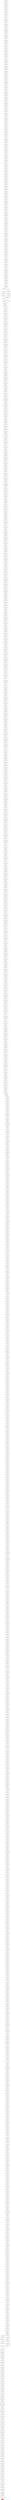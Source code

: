 digraph asm_graph {
8734054375429 [
shape="Mrecord" fontname="Courier New"label =<<table border="0" cellborder="0" cellpadding="3"><tr><td colspan="2" align="center" bgcolor="grey">loc_0000000008048D20</td></tr><tr><td align="left">XOR        BYTE PTR [EDX], 0xED</td></tr><tr><td align="left">DEC        EDX</td></tr><tr><td align="left">CMP        EDX, 0x804ABC4</td></tr><tr><td align="left">JAE        loc_0000000008048D20:0x08048d20</td></tr></table>> ];
8734054440969 [
shape="Mrecord" fontname="Courier New"label =<<table border="0" cellborder="0" cellpadding="3"><tr><td colspan="2" align="center" bgcolor="grey">loc_000000000804A4CE</td></tr><tr><td align="left">POP        EDX</td></tr><tr><td align="left">JMP        loc_000000000804B0F1:0x0804b0f1</td></tr></table>> ];
8734054440973 [
shape="Mrecord" fontname="Courier New"label =<<table border="0" cellborder="0" cellpadding="3"><tr><td colspan="2" align="center" bgcolor="grey">loc_000000000804B0F1</td></tr><tr><td align="left">PUSH       EDX</td></tr><tr><td align="left">MOV        EDX, 0x804812E</td></tr></table>> ];
8734054637589 [
shape="Mrecord" fontname="Courier New"label =<<table border="0" cellborder="0" cellpadding="3"><tr><td colspan="2" align="center" bgcolor="grey">loc_000000000804836F</td></tr><tr><td align="left">PUSH       EDX</td></tr><tr><td align="left">MOV        EDX, 0x804B1BD</td></tr></table>> ];
8734054555673 [
shape="Mrecord" fontname="Courier New"label =<<table border="0" cellborder="0" cellpadding="3"><tr><td colspan="2" align="center" bgcolor="grey">loc_000000000804AD4D</td></tr><tr><td align="left">POP        EDX</td></tr><tr><td align="left">JMP        loc_000000000804B242:0x0804b242</td></tr></table>> ];
8734054555677 [
shape="Mrecord" fontname="Courier New"label =<<table border="0" cellborder="0" cellpadding="3"><tr><td colspan="2" align="center" bgcolor="grey">loc_000000000804A2C1</td></tr><tr><td align="left">POP        EDX</td></tr><tr><td align="left">JMP        loc_0000000008049503:0x08049503</td></tr></table>> ];
8734054842405 [
shape="Mrecord" fontname="Courier New"label =<<table border="0" cellborder="0" cellpadding="3"><tr><td colspan="2" align="center" bgcolor="grey">loc_000000000804854A</td></tr><tr><td align="left">PUSH       EDX</td></tr><tr><td align="left">MOV        EDX, 0x804A569</td></tr></table>> ];
8734054582961 [
shape="Mrecord" fontname="Courier New"label =<<table border="0" cellborder="0" cellpadding="3"><tr><td colspan="2" align="center" bgcolor="grey">loc_000000000804A057</td></tr><tr><td align="left">PUSH       EDX</td></tr><tr><td align="left">MOV        EDX, 0x8049DFD</td></tr></table>> ];
8734054375469 [
shape="Mrecord" fontname="Courier New"label =<<table border="0" cellborder="0" cellpadding="3"><tr><td colspan="2" align="center" bgcolor="grey">loc_000000000804A571</td></tr><tr><td align="left">XOR        BYTE PTR [EDX], 0x79</td></tr><tr><td align="left">DEC        EDX</td></tr><tr><td align="left">CMP        EDX, 0x804935A</td></tr><tr><td align="left">JAE        loc_000000000804A571:0x0804a571</td></tr></table>> ];
8734054481969 [
shape="Mrecord" fontname="Courier New"label =<<table border="0" cellborder="0" cellpadding="3"><tr><td colspan="2" align="center" bgcolor="grey">loc_000000000804A8B6</td></tr><tr><td align="left">POP        EDX</td></tr><tr><td align="left">JMP        loc_0000000008048EF5:0x08048ef5</td></tr></table>> ];
8734054375477 [
shape="Mrecord" fontname="Courier New"label =<<table border="0" cellborder="0" cellpadding="3"><tr><td colspan="2" align="center" bgcolor="grey">loc_0000000008048AE1</td></tr><tr><td align="left">XOR        BYTE PTR [EDX], 0x92</td></tr><tr><td align="left">DEC        EDX</td></tr><tr><td align="left">CMP        EDX, 0x804B2A4</td></tr><tr><td align="left">JAE        loc_0000000008048AE1:0x08048ae1</td></tr></table>> ];
8734054555705 [
shape="Mrecord" fontname="Courier New"label =<<table border="0" cellborder="0" cellpadding="3"><tr><td colspan="2" align="center" bgcolor="grey">loc_0000000008048FE8</td></tr><tr><td align="left">POP        EDX</td></tr><tr><td align="left">JMP        loc_00000000080491B1:0x080491b1</td></tr></table>> ];
8734054375485 [
shape="Mrecord" fontname="Courier New"label =<<table border="0" cellborder="0" cellpadding="3"><tr><td colspan="2" align="center" bgcolor="grey">loc_000000000804843D</td></tr><tr><td align="left">XOR        BYTE PTR [EDX], 0xE</td></tr><tr><td align="left">DEC        EDX</td></tr><tr><td align="left">CMP        EDX, 0x804AAFC</td></tr><tr><td align="left">JAE        loc_000000000804843D:0x0804843d</td></tr></table>> ];
8734054816437 [
shape="Mrecord" fontname="Courier New"label =<<table border="0" cellborder="0" cellpadding="3"><tr><td colspan="2" align="center" bgcolor="grey">loc_000000000804A118</td></tr><tr><td align="left">POP        EDX</td></tr><tr><td align="left">JMP        loc_000000000804AA02:0x0804aa02</td></tr></table>> ];
8734054441025 [
shape="Mrecord" fontname="Courier New"label =<<table border="0" cellborder="0" cellpadding="3"><tr><td colspan="2" align="center" bgcolor="grey">loc_000000000804B103</td></tr><tr><td align="left">POP        EDX</td></tr><tr><td align="left">JMP        loc_0000000008048117:0x08048117</td></tr></table>> ];
8734054555717 [
shape="Mrecord" fontname="Courier New"label =<<table border="0" cellborder="0" cellpadding="3"><tr><td colspan="2" align="center" bgcolor="grey">loc_0000000008049503</td></tr><tr><td align="left">PUSH       EDX</td></tr><tr><td align="left">MOV        EDX, 0x804AD6B</td></tr></table>> ];
8734054637641 [
shape="Mrecord" fontname="Courier New"label =<<table border="0" cellborder="0" cellpadding="3"><tr><td colspan="2" align="center" bgcolor="grey">loc_0000000008049E63</td></tr><tr><td align="left">PUSH       EDX</td></tr><tr><td align="left">MOV        EDX, 0x804A582</td></tr></table>> ];
8734054842445 [
shape="Mrecord" fontname="Courier New"label =<<table border="0" cellborder="0" cellpadding="3"><tr><td colspan="2" align="center" bgcolor="grey">loc_0000000008049C81</td></tr><tr><td align="left">POP        EDX</td></tr><tr><td align="left">JMP        loc_0000000008048F27:0x08048f27</td></tr></table>> ];
8734054375437 [
shape="Mrecord" fontname="Courier New"label =<<table border="0" cellborder="0" cellpadding="3"><tr><td colspan="2" align="center" bgcolor="grey">loc_000000000804A9D6</td></tr><tr><td align="left">XOR        BYTE PTR [EDX], 0x57</td></tr><tr><td align="left">DEC        EDX</td></tr><tr><td align="left">CMP        EDX, 0x8049A7B</td></tr><tr><td align="left">JAE        loc_000000000804A9D6:0x0804a9d6</td></tr></table>> ];
8734054842449 [
shape="Mrecord" fontname="Courier New"label =<<table border="0" cellborder="0" cellpadding="3"><tr><td colspan="2" align="center" bgcolor="grey">loc_000000000804855C</td></tr><tr><td align="left">POP        EDX</td></tr><tr><td align="left">JMP        loc_000000000804A552:0x0804a552</td></tr></table>> ];
8734054375509 [
shape="Mrecord" fontname="Courier New"label =<<table border="0" cellborder="0" cellpadding="3"><tr><td colspan="2" align="center" bgcolor="grey">loc_000000000804B0AC</td></tr><tr><td align="left">XOR        BYTE PTR [EDX], 0x6C</td></tr><tr><td align="left">DEC        EDX</td></tr><tr><td align="left">CMP        EDX, 0x804B1BF</td></tr><tr><td align="left">JAE        loc_000000000804B0AC:0x0804b0ac</td></tr></table>> ];
8734054382265 [
shape="Mrecord" fontname="Courier New"label =<<table border="0" cellborder="0" cellpadding="3"><tr><td colspan="2" align="center" bgcolor="grey">loc_000000000804A163</td></tr><tr><td align="left">POP        EDX</td></tr><tr><td align="left">JMP        loc_0000000008048C6B:0x08048c6b</td></tr></table>> ];
8734054375517 [
shape="Mrecord" fontname="Courier New"label =<<table border="0" cellborder="0" cellpadding="3"><tr><td colspan="2" align="center" bgcolor="grey">loc_0000000008049202</td></tr><tr><td align="left">XOR        BYTE PTR [EDX], 0xFB</td></tr><tr><td align="left">DEC        EDX</td></tr><tr><td align="left">CMP        EDX, 0x804A520</td></tr><tr><td align="left">JAE        loc_0000000008049202:0x08049202</td></tr></table>> ];
8734054842469 [
shape="Mrecord" fontname="Courier New"label =<<table border="0" cellborder="0" cellpadding="3"><tr><td colspan="2" align="center" bgcolor="grey">loc_0000000008048F27</td></tr><tr><td align="left">PUSH       EDX</td></tr><tr><td align="left">MOV        EDX, 0x80487D2</td></tr></table>> ];
8734054482025 [
shape="Mrecord" fontname="Courier New"label =<<table border="0" cellborder="0" cellpadding="3"><tr><td colspan="2" align="center" bgcolor="grey">loc_0000000008048F07</td></tr><tr><td align="left">POP        EDX</td></tr><tr><td align="left">JMP        loc_000000000804A61A:0x0804a61a</td></tr></table>> ];
8734054482029 [
shape="Mrecord" fontname="Courier New"label =<<table border="0" cellborder="0" cellpadding="3"><tr><td colspan="2" align="center" bgcolor="grey">loc_000000000804A61A</td></tr><tr><td align="left">PUSH       EDX</td></tr><tr><td align="left">MOV        EDX, 0x8048BEC</td></tr></table>> ];
8734054906557 [
shape="Mrecord" fontname="Courier New"label =<<table border="0" cellborder="0" cellpadding="3"><tr><td colspan="2" align="center" bgcolor="grey">loc_00000000080492DD</td></tr><tr><td align="left">PUSH       EDX</td></tr><tr><td align="left">MOV        EDX, 0x804AF5F</td></tr></table>> ];
8734054637681 [
shape="Mrecord" fontname="Courier New"label =<<table border="0" cellborder="0" cellpadding="3"><tr><td colspan="2" align="center" bgcolor="grey">loc_0000000008048381</td></tr><tr><td align="left">POP        EDX</td></tr><tr><td align="left">JMP        loc_000000000804B1B5:0x0804b1b5</td></tr></table>> ];
8734054375541 [
shape="Mrecord" fontname="Courier New"label =<<table border="0" cellborder="0" cellpadding="3"><tr><td colspan="2" align="center" bgcolor="grey">loc_000000000804A98B</td></tr><tr><td align="left">XOR        BYTE PTR [EDX], 0x77</td></tr><tr><td align="left">DEC        EDX</td></tr><tr><td align="left">CMP        EDX, 0x8048518</td></tr><tr><td align="left">JAE        loc_000000000804A98B:0x0804a98b</td></tr></table>> ];
8734054561129 [
shape="Mrecord" fontname="Courier New"label =<<table border="0" cellborder="0" cellpadding="3"><tr><td colspan="2" align="center" bgcolor="grey">loc_00000000080486C1</td></tr><tr><td align="left">PUSH       EDX</td></tr><tr><td align="left">MOV        EDX, 0x804ACBC</td></tr></table>> ];
8734054441085 [
shape="Mrecord" fontname="Courier New"label =<<table border="0" cellborder="0" cellpadding="3"><tr><td colspan="2" align="center" bgcolor="grey">loc_0000000008048129</td></tr><tr><td align="left">POP        EDX</td></tr><tr><td align="left">JMP        loc_000000000804B151:0x0804b151</td></tr></table>> ];
8734054375445 [
shape="Mrecord" fontname="Courier New"label =<<table border="0" cellborder="0" cellpadding="3"><tr><td colspan="2" align="center" bgcolor="grey">loc_0000000008049D0B</td></tr><tr><td align="left">XOR        BYTE PTR [EDX], 0x79</td></tr><tr><td align="left">DEC        EDX</td></tr><tr><td align="left">CMP        EDX, 0x8049C24</td></tr><tr><td align="left">JAE        loc_0000000008049D0B:0x08049d0b</td></tr></table>> ];
8734054441089 [
shape="Mrecord" fontname="Courier New"label =<<table border="0" cellborder="0" cellpadding="3"><tr><td colspan="2" align="center" bgcolor="grey">loc_000000000804B151</td></tr><tr><td align="left">INC        ECX</td></tr><tr><td align="left">XOR        BYTE PTR [EBX+ECX], 0x21</td></tr><tr><td align="left">JMP        loc_00000000080482A7:0x080482a7</td></tr></table>> ];
8734054375557 [
shape="Mrecord" fontname="Courier New"label =<<table border="0" cellborder="0" cellpadding="3"><tr><td colspan="2" align="center" bgcolor="grey">loc_000000000804AE09</td></tr><tr><td align="left">XOR        BYTE PTR [EDX], 0x2C</td></tr><tr><td align="left">DEC        EDX</td></tr><tr><td align="left">CMP        EDX, 0x804B05B</td></tr><tr><td align="left">JAE        loc_000000000804AE09:0x0804ae09</td></tr></table>> ];
8734054637705 [
shape="Mrecord" fontname="Courier New"label =<<table border="0" cellborder="0" cellpadding="3"><tr><td colspan="2" align="center" bgcolor="grey">loc_000000000804B1B5</td></tr><tr><td align="left">INC        ECX</td></tr><tr><td align="left">XOR        BYTE PTR [EBX+ECX], 0x6C</td></tr><tr><td align="left">JMP        loc_000000000804906C:0x0804906c</td></tr></table>> ];
8734054375565 [
shape="Mrecord" fontname="Courier New"label =<<table border="0" cellborder="0" cellpadding="3"><tr><td colspan="2" align="center" bgcolor="grey">loc_000000000804A45E</td></tr><tr><td align="left">XOR        BYTE PTR [EDX], 0x59</td></tr><tr><td align="left">DEC        EDX</td></tr><tr><td align="left">CMP        EDX, 0x8049ADF</td></tr><tr><td align="left">JAE        loc_000000000804A45E:0x0804a45e</td></tr></table>> ];
8734054637713 [
shape="Mrecord" fontname="Courier New"label =<<table border="0" cellborder="0" cellpadding="3"><tr><td colspan="2" align="center" bgcolor="grey">loc_000000000804A96C</td></tr><tr><td align="left">PUSH       EDX</td></tr><tr><td align="left">MOV        EDX, 0x804A59B</td></tr></table>> ];
8734054375573 [
shape="Mrecord" fontname="Courier New"label =<<table border="0" cellborder="0" cellpadding="3"><tr><td colspan="2" align="center" bgcolor="grey">loc_000000000804A972</td></tr><tr><td align="left">XOR        BYTE PTR [EDX], 0xD3</td></tr><tr><td align="left">DEC        EDX</td></tr><tr><td align="left">CMP        EDX, 0x804A584</td></tr><tr><td align="left">JAE        loc_000000000804A972:0x0804a972</td></tr></table>> ];
8734054842525 [
shape="Mrecord" fontname="Courier New"label =<<table border="0" cellborder="0" cellpadding="3"><tr><td colspan="2" align="center" bgcolor="grey">loc_000000000804A552</td></tr><tr><td align="left">PUSH       EDX</td></tr><tr><td align="left">MOV        EDX, 0x8048A2A</td></tr></table>> ];
8734054555809 [
shape="Mrecord" fontname="Courier New"label =<<table border="0" cellborder="0" cellpadding="3"><tr><td colspan="2" align="center" bgcolor="grey">loc_0000000008049515</td></tr><tr><td align="left">POP        EDX</td></tr><tr><td align="left">JMP        loc_000000000804AD54:0x0804ad54</td></tr></table>> ];
8734054555813 [
shape="Mrecord" fontname="Courier New"label =<<table border="0" cellborder="0" cellpadding="3"><tr><td colspan="2" align="center" bgcolor="grey">loc_00000000080499DE</td></tr><tr><td align="left">POP        EDX</td></tr><tr><td align="left">JMP        loc_000000000804ACD7:0x0804acd7</td></tr></table>> ];
8734054375597 [
shape="Mrecord" fontname="Courier New"label =<<table border="0" cellborder="0" cellpadding="3"><tr><td colspan="2" align="center" bgcolor="grey">loc_0000000008049C43</td></tr><tr><td align="left">XOR        BYTE PTR [EDX], 0xD4</td></tr><tr><td align="left">DEC        EDX</td></tr><tr><td align="left">CMP        EDX, 0x8049D37</td></tr><tr><td align="left">JAE        loc_0000000008049C43:0x08049c43</td></tr></table>> ];
8734054375453 [
shape="Mrecord" fontname="Courier New"label =<<table border="0" cellborder="0" cellpadding="3"><tr><td colspan="2" align="center" bgcolor="grey">loc_000000000804AB02</td></tr><tr><td align="left">XOR        BYTE PTR [EDX], 0x9</td></tr><tr><td align="left">DEC        EDX</td></tr><tr><td align="left">CMP        EDX, 0x8049904</td></tr><tr><td align="left">JAE        loc_000000000804AB02:0x0804ab02</td></tr></table>> ];
8734054375605 [
shape="Mrecord" fontname="Courier New"label =<<table border="0" cellborder="0" cellpadding="3"><tr><td colspan="2" align="center" bgcolor="grey">loc_00000000080483A7</td></tr><tr><td align="left">XOR        BYTE PTR [EDX], 0xC9</td></tr><tr><td align="left">DEC        EDX</td></tr><tr><td align="left">CMP        EDX, 0x804A8A4</td></tr><tr><td align="left">JAE        loc_00000000080483A7:0x080483a7</td></tr></table>> ];
8734054555833 [
shape="Mrecord" fontname="Courier New"label =<<table border="0" cellborder="0" cellpadding="3"><tr><td colspan="2" align="center" bgcolor="grey">loc_000000000804AD54</td></tr><tr><td align="left">PUSH       EDX</td></tr><tr><td align="left">MOV        EDX, 0x804A4EC</td></tr></table>> ];
8734054375613 [
shape="Mrecord" fontname="Courier New"label =<<table border="0" cellborder="0" cellpadding="3"><tr><td colspan="2" align="center" bgcolor="grey">loc_000000000804A3AF</td></tr><tr><td align="left">XOR        BYTE PTR [EDX], 0xF9</td></tr><tr><td align="left">DEC        EDX</td></tr><tr><td align="left">CMP        EDX, 0x8049292</td></tr><tr><td align="left">JAE        loc_000000000804A3AF:0x0804a3af</td></tr></table>> ];
8734054375621 [
shape="Mrecord" fontname="Courier New"label =<<table border="0" cellborder="0" cellpadding="3"><tr><td colspan="2" align="center" bgcolor="grey">loc_000000000804AC92</td></tr><tr><td align="left">XOR        BYTE PTR [EDX], 0x3E</td></tr><tr><td align="left">DEC        EDX</td></tr><tr><td align="left">CMP        EDX, 0x8049D05</td></tr><tr><td align="left">JAE        loc_000000000804AC92:0x0804ac92</td></tr></table>> ];
8734054842569 [
shape="Mrecord" fontname="Courier New"label =<<table border="0" cellborder="0" cellpadding="3"><tr><td colspan="2" align="center" bgcolor="grey">loc_000000000804A564</td></tr><tr><td align="left">POP        EDX</td></tr><tr><td align="left">JMP        loc_0000000008048A13:0x08048a13</td></tr></table>> ];
8734054441165 [
shape="Mrecord" fontname="Courier New"label =<<table border="0" cellborder="0" cellpadding="3"><tr><td colspan="2" align="center" bgcolor="grey">loc_00000000080482B9</td></tr><tr><td align="left">POP        EDX</td></tr><tr><td align="left">JMP        loc_00000000080494B8:0x080494b8</td></tr></table>> ];
8734054816461 [
shape="Mrecord" fontname="Courier New"label =<<table border="0" cellborder="0" cellpadding="3"><tr><td colspan="2" align="center" bgcolor="grey">loc_000000000804AA02</td></tr><tr><td align="left">PUSH       EDX</td></tr><tr><td align="left">MOV        EDX, 0x804A5E6</td></tr></table>> ];
8734054441169 [
shape="Mrecord" fontname="Courier New"label =<<table border="0" cellborder="0" cellpadding="3"><tr><td colspan="2" align="center" bgcolor="grey">loc_00000000080494B8</td></tr><tr><td align="left">PUSH       EDX</td></tr><tr><td align="left">MOV        EDX, 0x8048516</td></tr></table>> ];
8734054375637 [
shape="Mrecord" fontname="Courier New"label =<<table border="0" cellborder="0" cellpadding="3"><tr><td colspan="2" align="center" bgcolor="grey">loc_0000000008048695</td></tr><tr><td align="left">XOR        BYTE PTR [EDX], 0xAB</td></tr><tr><td align="left">DEC        EDX</td></tr><tr><td align="left">CMP        EDX, 0x804AC28</td></tr><tr><td align="left">JAE        loc_0000000008048695:0x08048695</td></tr></table>> ];
8734054482141 [
shape="Mrecord" fontname="Courier New"label =<<table border="0" cellborder="0" cellpadding="3"><tr><td colspan="2" align="center" bgcolor="grey">loc_0000000008048BE7</td></tr><tr><td align="left">POP        EDX</td></tr><tr><td align="left">JMP        loc_0000000008048DC9:0x08048dc9</td></tr></table>> ];
8734054375461 [
shape="Mrecord" fontname="Courier New"label =<<table border="0" cellborder="0" cellpadding="3"><tr><td colspan="2" align="center" bgcolor="grey">loc_0000000008048217</td></tr><tr><td align="left">XOR        BYTE PTR [EDX], 0x50</td></tr><tr><td align="left">DEC        EDX</td></tr><tr><td align="left">CMP        EDX, 0x80492AB</td></tr><tr><td align="left">JAE        loc_0000000008048217:0x08048217</td></tr></table>> ];
8734054482145 [
shape="Mrecord" fontname="Courier New"label =<<table border="0" cellborder="0" cellpadding="3"><tr><td colspan="2" align="center" bgcolor="grey">loc_0000000008048DC9</td></tr><tr><td align="left">PUSH       EDX</td></tr><tr><td align="left">MOV        EDX, 0x804B181</td></tr></table>> ];
8734054375653 [
shape="Mrecord" fontname="Courier New"label =<<table border="0" cellborder="0" cellpadding="3"><tr><td colspan="2" align="center" bgcolor="grey">loc_0000000008049DEC</td></tr><tr><td align="left">XOR        BYTE PTR [EDX], 0x6B</td></tr><tr><td align="left">DEC        EDX</td></tr><tr><td align="left">CMP        EDX, 0x80485AE</td></tr><tr><td align="left">JAE        loc_0000000008049DEC:0x08049dec</td></tr></table>> ];
8734054555885 [
shape="Mrecord" fontname="Courier New"label =<<table border="0" cellborder="0" cellpadding="3"><tr><td colspan="2" align="center" bgcolor="grey">loc_000000000804ACD7</td></tr><tr><td align="left">PUSH       EDX</td></tr><tr><td align="left">MOV        EDX, 0x80486D8</td></tr></table>> ];
8734054352253 [
shape="Mrecord" fontname="Courier New"label =<<table border="0" cellborder="0" cellpadding="3"><tr><td colspan="2" align="center" bgcolor="grey">loc_00000000080499EB</td></tr><tr><td align="left">XOR        BYTE PTR [EDX], 0x32</td></tr><tr><td align="left">DEC        EDX</td></tr><tr><td align="left">CMP        EDX, 0x804A296</td></tr><tr><td align="left">JAE        loc_00000000080499EB:0x080499eb</td></tr></table>> ];
8734054375669 [
shape="Mrecord" fontname="Courier New"label =<<table border="0" cellborder="0" cellpadding="3"><tr><td colspan="2" align="center" bgcolor="grey">loc_000000000804A82D</td></tr><tr><td align="left">XOR        BYTE PTR [EDX], 0x94</td></tr><tr><td align="left">DEC        EDX</td></tr><tr><td align="left">CMP        EDX, 0x80487A2</td></tr><tr><td align="left">JAE        loc_000000000804A82D:0x0804a82d</td></tr></table>> ];
8734054375677 [
shape="Mrecord" fontname="Courier New"label =<<table border="0" cellborder="0" cellpadding="3"><tr><td colspan="2" align="center" bgcolor="grey">loc_00000000080490D6</td></tr><tr><td align="left">XOR        BYTE PTR [EDX], 0xDF</td></tr><tr><td align="left">DEC        EDX</td></tr><tr><td align="left">CMP        EDX, 0x804917F</td></tr><tr><td align="left">JAE        loc_00000000080490D6:0x080490d6</td></tr></table>> ];
8734054564101 [
shape="Mrecord" fontname="Courier New"label =<<table border="0" cellborder="0" cellpadding="3"><tr><td colspan="2" align="center" bgcolor="grey">loc_00000000080487D4</td></tr><tr><td align="left">PUSH       EDX</td></tr><tr><td align="left">MOV        EDX, 0x80482A5</td></tr></table>> ];
8734054359305 [
shape="Mrecord" fontname="Courier New"label =<<table border="0" cellborder="0" cellpadding="3"><tr><td colspan="2" align="center" bgcolor="grey">loc_000000000804835C</td></tr><tr><td align="left">XOR        BYTE PTR [EDX], 0xCD</td></tr><tr><td align="left">DEC        EDX</td></tr><tr><td align="left">CMP        EDX, 0x804AF16</td></tr><tr><td align="left">JAE        loc_000000000804835C:0x0804835c</td></tr></table>> ];
8734054834449 [
shape="Mrecord" fontname="Courier New"label =<<table border="0" cellborder="0" cellpadding="3"><tr><td colspan="2" align="center" bgcolor="grey">loc_0000000008048450</td></tr><tr><td align="left">PUSH       EDX</td></tr><tr><td align="left">MOV        EDX, 0x804B22C</td></tr></table>> ];
8734054359321 [
shape="Mrecord" fontname="Courier New"label =<<table border="0" cellborder="0" cellpadding="3"><tr><td colspan="2" align="center" bgcolor="grey">loc_0000000008048938</td></tr><tr><td align="left">XOR        BYTE PTR [EDX], 0x25</td></tr><tr><td align="left">DEC        EDX</td></tr><tr><td align="left">CMP        EDX, 0x804A390</td></tr><tr><td align="left">JAE        loc_0000000008048938:0x08048938</td></tr></table>> ];
8734054359329 [
shape="Mrecord" fontname="Courier New"label =<<table border="0" cellborder="0" cellpadding="3"><tr><td colspan="2" align="center" bgcolor="grey">loc_0000000008048857</td></tr><tr><td align="left">XOR        BYTE PTR [EDX], 0x26</td></tr><tr><td align="left">DEC        EDX</td></tr><tr><td align="left">CMP        EDX, 0x80483D3</td></tr><tr><td align="left">JAE        loc_0000000008048857:0x08048857</td></tr></table>> ];
8734054646053 [
shape="Mrecord" fontname="Courier New"label =<<table border="0" cellborder="0" cellpadding="3"><tr><td colspan="2" align="center" bgcolor="grey">loc_000000000804A75F</td></tr><tr><td align="left">PUSH       EDX</td></tr><tr><td align="left">MOV        EDX, 0x804B0EF</td></tr></table>> ];
8734054555697 [
shape="Mrecord" fontname="Courier New"label =<<table border="0" cellborder="0" cellpadding="3"><tr><td colspan="2" align="center" bgcolor="grey">loc_000000000804B242</td></tr><tr><td align="left">INC        ECX</td></tr><tr><td align="left">XOR        BYTE PTR [EBX+ECX], 0x74</td></tr><tr><td align="left">JMP        loc_00000000080499CC:0x080499cc</td></tr></table>> ];
8734054359337 [
shape="Mrecord" fontname="Courier New"label =<<table border="0" cellborder="0" cellpadding="3"><tr><td colspan="2" align="center" bgcolor="grey">loc_000000000804814F</td></tr><tr><td align="left">XOR        BYTE PTR [EDX], 0x4E</td></tr><tr><td align="left">DEC        EDX</td></tr><tr><td align="left">CMP        EDX, 0x8049CD3</td></tr><tr><td align="left">JAE        loc_000000000804814F:0x0804814f</td></tr></table>> ];
8734054359345 [
shape="Mrecord" fontname="Courier New"label =<<table border="0" cellborder="0" cellpadding="3"><tr><td colspan="2" align="center" bgcolor="grey">loc_0000000008049E9B</td></tr><tr><td align="left">XOR        BYTE PTR [EDX], 0x6</td></tr><tr><td align="left">DEC        EDX</td></tr><tr><td align="left">CMP        EDX, 0x804975B</td></tr><tr><td align="left">JAE        loc_0000000008049E9B:0x08049e9b</td></tr></table>> ];
8734054834489 [
shape="Mrecord" fontname="Courier New"label =<<table border="0" cellborder="0" cellpadding="3"><tr><td colspan="2" align="center" bgcolor="grey">loc_0000000008049033</td></tr><tr><td align="left">POP        EDX</td></tr><tr><td align="left">JMP        loc_0000000008048B26:0x08048b26</td></tr></table>> ];
8734054834493 [
shape="Mrecord" fontname="Courier New"label =<<table border="0" cellborder="0" cellpadding="3"><tr><td colspan="2" align="center" bgcolor="grey">loc_0000000008048462</td></tr><tr><td align="left">POP        EDX</td></tr><tr><td align="left">JMP        loc_000000000804B224:0x0804b224</td></tr></table>> ];
8734054481973 [
shape="Mrecord" fontname="Courier New"label =<<table border="0" cellborder="0" cellpadding="3"><tr><td colspan="2" align="center" bgcolor="grey">loc_0000000008048EF5</td></tr><tr><td align="left">PUSH       EDX</td></tr><tr><td align="left">MOV        EDX, 0x804A631</td></tr></table>> ];
8734054359361 [
shape="Mrecord" fontname="Courier New"label =<<table border="0" cellborder="0" cellpadding="3"><tr><td colspan="2" align="center" bgcolor="grey">loc_0000000008049554</td></tr><tr><td align="left">XOR        BYTE PTR [EDX], 0xEA</td></tr><tr><td align="left">DEC        EDX</td></tr><tr><td align="left">CMP        EDX, 0x80493A5</td></tr><tr><td align="left">JAE        loc_0000000008049554:0x08049554</td></tr></table>> ];
8734054359369 [
shape="Mrecord" fontname="Courier New"label =<<table border="0" cellborder="0" cellpadding="3"><tr><td colspan="2" align="center" bgcolor="grey">loc_0000000008049E82</td></tr><tr><td align="left">XOR        BYTE PTR [EDX], 0x22</td></tr><tr><td align="left">DEC        EDX</td></tr><tr><td align="left">CMP        EDX, 0x80484CD</td></tr><tr><td align="left">JAE        loc_0000000008049E82:0x08049e82</td></tr></table>> ];
8734054646093 [
shape="Mrecord" fontname="Courier New"label =<<table border="0" cellborder="0" cellpadding="3"><tr><td colspan="2" align="center" bgcolor="grey">loc_0000000008048688</td></tr><tr><td align="left">POP        EDX</td></tr><tr><td align="left">JMP        loc_000000000804A070:0x0804a070</td></tr></table>> ];
8734054352269 [
shape="Mrecord" fontname="Courier New"label =<<table border="0" cellborder="0" cellpadding="3"><tr><td colspan="2" align="center" bgcolor="grey">loc_000000000804AA3A</td></tr><tr><td align="left">XOR        BYTE PTR [EDX], 0xBC</td></tr><tr><td align="left">DEC        EDX</td></tr><tr><td align="left">CMP        EDX, 0x8048130</td></tr><tr><td align="left">JAE        loc_000000000804AA3A:0x0804aa3a</td></tr></table>> ];
8734054646097 [
shape="Mrecord" fontname="Courier New"label =<<table border="0" cellborder="0" cellpadding="3"><tr><td colspan="2" align="center" bgcolor="grey">loc_000000000804A771</td></tr><tr><td align="left">POP        EDX</td></tr><tr><td align="left">JMP        loc_000000000804B0D8:0x0804b0d8</td></tr></table>> ];
8734054359385 [
shape="Mrecord" fontname="Courier New"label =<<table border="0" cellborder="0" cellpadding="3"><tr><td colspan="2" align="center" bgcolor="grey">loc_000000000804A445</td></tr><tr><td align="left">XOR        BYTE PTR [EDX], 0xF3</td></tr><tr><td align="left">DEC        EDX</td></tr><tr><td align="left">CMP        EDX, 0x804A0BB</td></tr><tr><td align="left">JAE        loc_000000000804A445:0x0804a445</td></tr></table>> ];
8734054359393 [
shape="Mrecord" fontname="Courier New"label =<<table border="0" cellborder="0" cellpadding="3"><tr><td colspan="2" align="center" bgcolor="grey">loc_000000000804A319</td></tr><tr><td align="left">XOR        BYTE PTR [EDX], 0x94</td></tr><tr><td align="left">DEC        EDX</td></tr><tr><td align="left">CMP        EDX, 0x8049279</td></tr><tr><td align="left">JAE        loc_000000000804A319:0x0804a319</td></tr></table>> ];
8734054646117 [
shape="Mrecord" fontname="Courier New"label =<<table border="0" cellborder="0" cellpadding="3"><tr><td colspan="2" align="center" bgcolor="grey">loc_000000000804A070</td></tr><tr><td align="left">PUSH       EDX</td></tr><tr><td align="left">MOV        EDX, 0x80497EF</td></tr></table>> ];
8734054847889 [
shape="Mrecord" fontname="Courier New"label =<<table border="0" cellborder="0" cellpadding="3"><tr><td colspan="2" align="center" bgcolor="grey">loc_000000000804B22E</td></tr><tr><td align="left">INC        ECX</td></tr><tr><td align="left">XOR        BYTE PTR [EBX+ECX], 0x30</td></tr><tr><td align="left">JMP        loc_000000000804A00C:0x0804a00c</td></tr></table>> ];
8734054564201 [
shape="Mrecord" fontname="Courier New"label =<<table border="0" cellborder="0" cellpadding="3"><tr><td colspan="2" align="center" bgcolor="grey">loc_0000000008048B1F</td></tr><tr><td align="left">POP        EDX</td></tr><tr><td align="left">JMP        loc_00000000080480CC:0x080480cc</td></tr></table>> ];
8734054359409 [
shape="Mrecord" fontname="Courier New"label =<<table border="0" cellborder="0" cellpadding="3"><tr><td colspan="2" align="center" bgcolor="grey">loc_000000000804ADA5</td></tr><tr><td align="left">XOR        BYTE PTR [EDX], 0xA7</td></tr><tr><td align="left">DEC        EDX</td></tr><tr><td align="left">CMP        EDX, 0x804B1DD</td></tr><tr><td align="left">JAE        loc_000000000804ADA5:0x0804ada5</td></tr></table>> ];
8734054359417 [
shape="Mrecord" fontname="Courier New"label =<<table border="0" cellborder="0" cellpadding="3"><tr><td colspan="2" align="center" bgcolor="grey">loc_0000000008048B45</td></tr><tr><td align="left">XOR        BYTE PTR [EDX], 0x2A</td></tr><tr><td align="left">DEC        EDX</td></tr><tr><td align="left">CMP        EDX, 0x804903A</td></tr><tr><td align="left">JAE        loc_0000000008048B45:0x08048b45</td></tr></table>> ];
8734054359425 [
shape="Mrecord" fontname="Courier New"label =<<table border="0" cellborder="0" cellpadding="3"><tr><td colspan="2" align="center" bgcolor="grey">loc_000000000804896A</td></tr><tr><td align="left">XOR        BYTE PTR [EDX], 0xF7</td></tr><tr><td align="left">DEC        EDX</td></tr><tr><td align="left">CMP        EDX, 0x804AC0F</td></tr><tr><td align="left">JAE        loc_000000000804896A:0x0804896a</td></tr></table>> ];
8734054834569 [
shape="Mrecord" fontname="Courier New"label =<<table border="0" cellborder="0" cellpadding="3"><tr><td colspan="2" align="center" bgcolor="grey">loc_000000000804B224</td></tr><tr><td align="left">INC        ECX</td></tr><tr><td align="left">XOR        BYTE PTR [EBX+ECX], 0x72</td></tr><tr><td align="left">JMP        loc_000000000804949F:0x0804949f</td></tr></table>> ];
8734054834573 [
shape="Mrecord" fontname="Courier New"label =<<table border="0" cellborder="0" cellpadding="3"><tr><td colspan="2" align="center" bgcolor="grey">loc_0000000008048B38</td></tr><tr><td align="left">POP        EDX</td></tr><tr><td align="left">JMP        loc_0000000008049B75:0x08049b75</td></tr></table>> ];
8734054583021 [
shape="Mrecord" fontname="Courier New"label =<<table border="0" cellborder="0" cellpadding="3"><tr><td colspan="2" align="center" bgcolor="grey">loc_000000000804A3A9</td></tr><tr><td align="left">PUSH       EDX</td></tr><tr><td align="left">MOV        EDX, 0x80492A9</td></tr></table>> ];
8734054359441 [
shape="Mrecord" fontname="Courier New"label =<<table border="0" cellborder="0" cellpadding="3"><tr><td colspan="2" align="center" bgcolor="grey">loc_000000000804A157</td></tr><tr><td align="left">XOR        BYTE PTR [EDX], 0xF5</td></tr><tr><td align="left">DEC        EDX</td></tr><tr><td align="left">CMP        EDX, 0x8048C6B</td></tr><tr><td align="left">JAE        loc_000000000804A157:0x0804a157</td></tr></table>> ];
8734054359449 [
shape="Mrecord" fontname="Courier New"label =<<table border="0" cellborder="0" cellpadding="3"><tr><td colspan="2" align="center" bgcolor="grey">loc_000000000804A396</td></tr><tr><td align="left">XOR        BYTE PTR [EDX], 0xED</td></tr><tr><td align="left">DEC        EDX</td></tr><tr><td align="left">CMP        EDX, 0x804B2C0</td></tr><tr><td align="left">JAE        loc_000000000804A396:0x0804a396</td></tr></table>> ];
8734054646173 [
shape="Mrecord" fontname="Courier New"label =<<table border="0" cellborder="0" cellpadding="3"><tr><td colspan="2" align="center" bgcolor="grey">loc_000000000804B0D8</td></tr><tr><td align="left">PUSH       EDX</td></tr><tr><td align="left">MOV        EDX, 0x804AAFA</td></tr></table>> ];
8734054441029 [
shape="Mrecord" fontname="Courier New"label =<<table border="0" cellborder="0" cellpadding="3"><tr><td colspan="2" align="center" bgcolor="grey">loc_0000000008048117</td></tr><tr><td align="left">PUSH       EDX</td></tr><tr><td align="left">MOV        EDX, 0x804B159</td></tr></table>> ];
8734054359457 [
shape="Mrecord" fontname="Courier New"label =<<table border="0" cellborder="0" cellpadding="3"><tr><td colspan="2" align="center" bgcolor="grey">loc_0000000008048136</td></tr><tr><td align="left">XOR        BYTE PTR [EDX], 0xB3</td></tr><tr><td align="left">DEC        EDX</td></tr><tr><td align="left">CMP        EDX, 0x80495E4</td></tr><tr><td align="left">JAE        loc_0000000008048136:0x08048136</td></tr></table>> ];
8734054834597 [
shape="Mrecord" fontname="Courier New"label =<<table border="0" cellborder="0" cellpadding="3"><tr><td colspan="2" align="center" bgcolor="grey">loc_000000000804949F</td></tr><tr><td align="left">PUSH       EDX</td></tr><tr><td align="left">MOV        EDX, 0x8049C54</td></tr></table>> ];
8734054359465 [
shape="Mrecord" fontname="Courier New"label =<<table border="0" cellborder="0" cellpadding="3"><tr><td colspan="2" align="center" bgcolor="grey">loc_0000000008049D6F</td></tr><tr><td align="left">XOR        BYTE PTR [EDX], 0xFE</td></tr><tr><td align="left">DEC        EDX</td></tr><tr><td align="left">CMP        EDX, 0x8049247</td></tr><tr><td align="left">JAE        loc_0000000008049D6F:0x08049d6f</td></tr></table>> ];
8734054714413 [
shape="Mrecord" fontname="Courier New"label =<<table border="0" cellborder="0" cellpadding="3"><tr><td colspan="2" align="center" bgcolor="grey">loc_000000000804B138</td></tr><tr><td align="left">PUSH       EDX</td></tr><tr><td align="left">MOV        EDX, 0x804AE4C</td></tr></table>> ];
8734054564273 [
shape="Mrecord" fontname="Courier New"label =<<table border="0" cellborder="0" cellpadding="3"><tr><td colspan="2" align="center" bgcolor="grey">loc_00000000080480CC</td></tr><tr><td align="left">PUSH       EDX</td></tr><tr><td align="left">MOV        EDX, 0x8048C37</td></tr></table>> ];
8734054359481 [
shape="Mrecord" fontname="Courier New"label =<<table border="0" cellborder="0" cellpadding="3"><tr><td colspan="2" align="center" bgcolor="grey">loc_0000000008048D07</td></tr><tr><td align="left">XOR        BYTE PTR [EDX], 0x6C</td></tr><tr><td align="left">DEC        EDX</td></tr><tr><td align="left">CMP        EDX, 0x804A6B0</td></tr><tr><td align="left">JAE        loc_0000000008048D07:0x08048d07</td></tr></table>> ];
8734054906613 [
shape="Mrecord" fontname="Courier New"label =<<table border="0" cellborder="0" cellpadding="3"><tr><td colspan="2" align="center" bgcolor="grey">loc_00000000080492EF</td></tr><tr><td align="left">POP        EDX</td></tr><tr><td align="left">JMP        loc_000000000804AF48:0x0804af48</td></tr></table>> ];
8734054359489 [
shape="Mrecord" fontname="Courier New"label =<<table border="0" cellborder="0" cellpadding="3"><tr><td colspan="2" align="center" bgcolor="grey">loc_0000000008049AFE</td></tr><tr><td align="left">XOR        BYTE PTR [EDX], 0xFE</td></tr><tr><td align="left">DEC        EDX</td></tr><tr><td align="left">CMP        EDX, 0x804AEFD</td></tr><tr><td align="left">JAE        loc_0000000008049AFE:0x08049afe</td></tr></table>> ];
8734054646213 [
shape="Mrecord" fontname="Courier New"label =<<table border="0" cellborder="0" cellpadding="3"><tr><td colspan="2" align="center" bgcolor="grey">loc_000000000804A082</td></tr><tr><td align="left">POP        EDX</td></tr><tr><td align="left">JMP        loc_00000000080497D8:0x080497d8</td></tr></table>> ];
8734054646217 [
shape="Mrecord" fontname="Courier New"label =<<table border="0" cellborder="0" cellpadding="3"><tr><td colspan="2" align="center" bgcolor="grey">loc_000000000804B0EA</td></tr><tr><td align="left">POP        EDX</td></tr><tr><td align="left">JMP        loc_000000000804AAE3:0x0804aae3</td></tr></table>> ];
8734054375501 [
shape="Mrecord" fontname="Courier New"label =<<table border="0" cellborder="0" cellpadding="3"><tr><td colspan="2" align="center" bgcolor="grey">loc_00000000080499A0</td></tr><tr><td align="left">XOR        BYTE PTR [EDX], 0xFA</td></tr><tr><td align="left">DEC        EDX</td></tr><tr><td align="left">CMP        EDX, 0x8049693</td></tr><tr><td align="left">JAE        loc_00000000080499A0:0x080499a0</td></tr></table>> ];
8734054359505 [
shape="Mrecord" fontname="Courier New"label =<<table border="0" cellborder="0" cellpadding="3"><tr><td colspan="2" align="center" bgcolor="grey">loc_00000000080495EA</td></tr><tr><td align="left">XOR        BYTE PTR [EDX], 0x5A</td></tr><tr><td align="left">DEC        EDX</td></tr><tr><td align="left">CMP        EDX, 0x804911B</td></tr><tr><td align="left">JAE        loc_00000000080495EA:0x080495ea</td></tr></table>> ];
8734054382329 [
shape="Mrecord" fontname="Courier New"label =<<table border="0" cellborder="0" cellpadding="3"><tr><td colspan="2" align="center" bgcolor="grey">loc_000000000804AD09</td></tr><tr><td align="left">PUSH       EDX</td></tr><tr><td align="left">MOV        EDX, 0x8048192</td></tr></table>> ];
8734054564313 [
shape="Mrecord" fontname="Courier New"label =<<table border="0" cellborder="0" cellpadding="3"><tr><td colspan="2" align="center" bgcolor="grey">loc_00000000080482A0</td></tr><tr><td align="left">POP        EDX</td></tr><tr><td align="left">JMP        loc_000000000804ABAB:0x0804abab</td></tr></table>> ];
8734054834653 [
shape="Mrecord" fontname="Courier New"label =<<table border="0" cellborder="0" cellpadding="3"><tr><td colspan="2" align="center" bgcolor="grey">loc_0000000008049B75</td></tr><tr><td align="left">PUSH       EDX</td></tr><tr><td align="left">MOV        EDX, 0x804A1CC</td></tr></table>> ];
8734054359521 [
shape="Mrecord" fontname="Courier New"label =<<table border="0" cellborder="0" cellpadding="3"><tr><td colspan="2" align="center" bgcolor="grey">loc_0000000008048BF4</td></tr><tr><td align="left">XOR        BYTE PTR [EDX], 0x7</td></tr><tr><td align="left">DEC        EDX</td></tr><tr><td align="left">CMP        EDX, 0x804836F</td></tr><tr><td align="left">JAE        loc_0000000008048BF4:0x08048bf4</td></tr></table>> ];
8734054359529 [
shape="Mrecord" fontname="Courier New"label =<<table border="0" cellborder="0" cellpadding="3"><tr><td colspan="2" align="center" bgcolor="grey">loc_0000000008049829</td></tr><tr><td align="left">XOR        BYTE PTR [EDX], 0x8C</td></tr><tr><td align="left">DEC        EDX</td></tr><tr><td align="left">CMP        EDX, 0x8048482</td></tr><tr><td align="left">JAE        loc_0000000008049829:0x08049829</td></tr></table>> ];
8734054564337 [
shape="Mrecord" fontname="Courier New"label =<<table border="0" cellborder="0" cellpadding="3"><tr><td colspan="2" align="center" bgcolor="grey">loc_000000000804ABAB</td></tr><tr><td align="left">PUSH       EDX</td></tr><tr><td align="left">MOV        EDX, 0x804B1A9</td></tr></table>> ];
8734054359545 [
shape="Mrecord" fontname="Courier New"label =<<table border="0" cellborder="0" cellpadding="3"><tr><td colspan="2" align="center" bgcolor="grey">loc_0000000008048A7D</td></tr><tr><td align="left">XOR        BYTE PTR [EDX], 0x3E</td></tr><tr><td align="left">DEC        EDX</td></tr><tr><td align="left">CMP        EDX, 0x804B260</td></tr><tr><td align="left">JAE        loc_0000000008048A7D:0x08048a7d</td></tr></table>> ];
8734054728213 [
shape="Mrecord" fontname="Courier New"label =<<table border="0" cellborder="0" cellpadding="3"><tr><td colspan="2" align="center" bgcolor="grey">loc_00000000080483BA</td></tr><tr><td align="left">PUSH       EDX</td></tr><tr><td align="left">MOV        EDX, 0x804A0EB</td></tr></table>> ];
8734054523429 [
shape="Mrecord" fontname="Courier New"label =<<table border="0" cellborder="0" cellpadding="3"><tr><td colspan="2" align="center" bgcolor="grey">loc_00000000080491B1</td></tr><tr><td align="left">PUSH       EDX</td></tr><tr><td align="left">MOV        EDX, 0x804A663</td></tr></table>> ];
8734054523437 [
shape="Mrecord" fontname="Courier New"label =<<table border="0" cellborder="0" cellpadding="3"><tr><td colspan="2" align="center" bgcolor="grey">loc_000000000804820A</td></tr><tr><td align="left">POP        EDX</td></tr><tr><td align="left">JMP        loc_000000000804A48A:0x0804a48a</td></tr></table>> ];
8734054523445 [
shape="Mrecord" fontname="Courier New"label =<<table border="0" cellborder="0" cellpadding="3"><tr><td colspan="2" align="center" bgcolor="grey">loc_000000000804A48A</td></tr><tr><td align="left">PUSH       EDX</td></tr><tr><td align="left">MOV        EDX, 0x8049BA5</td></tr></table>> ];
8734054728269 [
shape="Mrecord" fontname="Courier New"label =<<table border="0" cellborder="0" cellpadding="3"><tr><td colspan="2" align="center" bgcolor="grey">loc_0000000008048F72</td></tr><tr><td align="left">PUSH       EDX</td></tr><tr><td align="left">MOV        EDX, 0x804ABF4</td></tr></table>> ];
8734054375525 [
shape="Mrecord" fontname="Courier New"label =<<table border="0" cellborder="0" cellpadding="3"><tr><td colspan="2" align="center" bgcolor="grey">loc_0000000008049234</td></tr><tr><td align="left">XOR        BYTE PTR [EDX], 0xFF</td></tr><tr><td align="left">DEC        EDX</td></tr><tr><td align="left">CMP        EDX, 0x804A601</td></tr><tr><td align="left">JAE        loc_0000000008049234:0x08049234</td></tr></table>> ];
8734054523501 [
shape="Mrecord" fontname="Courier New"label =<<table border="0" cellborder="0" cellpadding="3"><tr><td colspan="2" align="center" bgcolor="grey">loc_000000000804A49C</td></tr><tr><td align="left">POP        EDX</td></tr><tr><td align="left">JMP        loc_0000000008049B8E:0x08049b8e</td></tr></table>> ];
8734054523505 [
shape="Mrecord" fontname="Courier New"label =<<table border="0" cellborder="0" cellpadding="3"><tr><td colspan="2" align="center" bgcolor="grey">loc_0000000008049B8E</td></tr><tr><td align="left">PUSH       EDX</td></tr><tr><td align="left">MOV        EDX, 0x8048881</td></tr></table>> ];
8734054728309 [
shape="Mrecord" fontname="Courier New"label =<<table border="0" cellborder="0" cellpadding="3"><tr><td colspan="2" align="center" bgcolor="grey">loc_00000000080483CC</td></tr><tr><td align="left">POP        EDX</td></tr><tr><td align="left">JMP        loc_000000000804A0D4:0x0804a0d4</td></tr></table>> ];
8734054728313 [
shape="Mrecord" fontname="Courier New"label =<<table border="0" cellborder="0" cellpadding="3"><tr><td colspan="2" align="center" bgcolor="grey">loc_0000000008048F84</td></tr><tr><td align="left">POP        EDX</td></tr><tr><td align="left">JMP        loc_000000000804ABDD:0x0804abdd</td></tr></table>> ];
8734054728333 [
shape="Mrecord" fontname="Courier New"label =<<table border="0" cellborder="0" cellpadding="3"><tr><td colspan="2" align="center" bgcolor="grey">loc_000000000804A0D4</td></tr><tr><td align="left">PUSH       EDX</td></tr><tr><td align="left">MOV        EDX, 0x804B28E</td></tr></table>> ];
8734054375533 [
shape="Mrecord" fontname="Courier New"label =<<table border="0" cellborder="0" cellpadding="3"><tr><td colspan="2" align="center" bgcolor="grey">loc_00000000080498D8</td></tr><tr><td align="left">XOR        BYTE PTR [EDX], 0x3B</td></tr><tr><td align="left">DEC        EDX</td></tr><tr><td align="left">CMP        EDX, 0x804AC41</td></tr><tr><td align="left">JAE        loc_00000000080498D8:0x080498d8</td></tr></table>> ];
8734054728341 [
shape="Mrecord" fontname="Courier New"label =<<table border="0" cellborder="0" cellpadding="3"><tr><td colspan="2" align="center" bgcolor="grey">loc_0000000008048769</td></tr><tr><td align="left">POP        EDX</td></tr><tr><td align="left">JMP        loc_0000000008049A17:0x08049a17</td></tr></table>> ];
8734054349593 [
shape="Mrecord" fontname="Courier New"label =<<table border="0" cellborder="0" cellpadding="3"><tr><td colspan="2" align="center" bgcolor="grey">loc_0000000008049DBA</td></tr><tr><td align="left">XOR        BYTE PTR [EDX], 0x4E</td></tr><tr><td align="left">DEC        EDX</td></tr><tr><td align="left">CMP        EDX, 0x804A9D0</td></tr><tr><td align="left">JAE        loc_0000000008049DBA:0x08049dba</td></tr></table>> ];
8734054892997 [
shape="Mrecord" fontname="Courier New"label =<<table border="0" cellborder="0" cellpadding="3"><tr><td colspan="2" align="center" bgcolor="grey">loc_00000000080487FF</td></tr><tr><td align="left">POP        EDX</td></tr><tr><td align="left">JMP        loc_0000000008049742:0x08049742</td></tr></table>> ];
8734054523557 [
shape="Mrecord" fontname="Courier New"label =<<table border="0" cellborder="0" cellpadding="3"><tr><td colspan="2" align="center" bgcolor="grey">loc_0000000008049BA0</td></tr><tr><td align="left">POP        EDX</td></tr><tr><td align="left">JMP        loc_000000000804886A:0x0804886a</td></tr></table>> ];
8734054523561 [
shape="Mrecord" fontname="Courier New"label =<<table border="0" cellborder="0" cellpadding="3"><tr><td colspan="2" align="center" bgcolor="grey">loc_000000000804886A</td></tr><tr><td align="left">PUSH       EDX</td></tr><tr><td align="left">MOV        EDX, 0x80482F0</td></tr></table>> ];
8734054669085 [
shape="Mrecord" fontname="Courier New"label =<<table border="0" cellborder="0" cellpadding="3"><tr><td colspan="2" align="center" bgcolor="grey">loc_000000000804B260</td></tr><tr><td align="left">INC        ECX</td></tr><tr><td align="left">XOR        BYTE PTR [EBX+ECX], 0x74</td></tr><tr><td align="left">JMP        loc_000000000804A827:0x0804a827</td></tr></table>> ];
8734054806985 [
shape="Mrecord" fontname="Courier New"label =<<table border="0" cellborder="0" cellpadding="3"><tr><td colspan="2" align="center" bgcolor="grey">loc_0000000008048AA2</td></tr><tr><td align="left">POP        EDX</td></tr><tr><td align="left">JMP        loc_00000000080488CE:0x080488ce</td></tr></table>> ];
8734054357077 [
shape="Mrecord" fontname="Courier New"label =<<table border="0" cellborder="0" cellpadding="3"><tr><td colspan="2" align="center" bgcolor="grey">loc_000000000804AE22</td></tr><tr><td align="left">XOR        BYTE PTR [EDX], 0x7B</td></tr><tr><td align="left">DEC        EDX</td></tr><tr><td align="left">CMP        EDX, 0x8049E7C</td></tr><tr><td align="left">JAE        loc_000000000804AE22:0x0804ae22</td></tr></table>> ];
8734054637685 [
shape="Mrecord" fontname="Courier New"label =<<table border="0" cellborder="0" cellpadding="3"><tr><td colspan="2" align="center" bgcolor="grey">loc_0000000008049E75</td></tr><tr><td align="left">POP        EDX</td></tr><tr><td align="left">JMP        loc_000000000804A56B:0x0804a56b</td></tr></table>> ];
8734054728385 [
shape="Mrecord" fontname="Courier New"label =<<table border="0" cellborder="0" cellpadding="3"><tr><td colspan="2" align="center" bgcolor="grey">loc_000000000804ABDD</td></tr><tr><td align="left">PUSH       EDX</td></tr><tr><td align="left">MOV        EDX, 0x804A1B3</td></tr></table>> ];
8734054349601 [
shape="Mrecord" fontname="Courier New"label =<<table border="0" cellborder="0" cellpadding="3"><tr><td colspan="2" align="center" bgcolor="grey">loc_000000000804A8C3</td></tr><tr><td align="left">XOR        BYTE PTR [EDX], 0x70</td></tr><tr><td align="left">DEC        EDX</td></tr><tr><td align="left">CMP        EDX, 0x80487ED</td></tr><tr><td align="left">JAE        loc_000000000804A8C3:0x0804a8c3</td></tr></table>> ];
8734054361893 [
shape="Mrecord" fontname="Courier New"label =<<table border="0" cellborder="0" cellpadding="3"><tr><td colspan="2" align="center" bgcolor="grey">loc_0000000008048E7E</td></tr><tr><td align="left">XOR        BYTE PTR [EDX], 0xBC</td></tr><tr><td align="left">DEC        EDX</td></tr><tr><td align="left">CMP        EDX, 0x8048A45</td></tr><tr><td align="left">JAE        loc_0000000008048E7E:0x08048e7e</td></tr></table>> ];
8734054523617 [
shape="Mrecord" fontname="Courier New"label =<<table border="0" cellborder="0" cellpadding="3"><tr><td colspan="2" align="center" bgcolor="grey">loc_000000000804887C</td></tr><tr><td align="left">POP        EDX</td></tr><tr><td align="left">JMP        loc_00000000080482D9:0x080482d9</td></tr></table>> ];
8734054523621 [
shape="Mrecord" fontname="Courier New"label =<<table border="0" cellborder="0" cellpadding="3"><tr><td colspan="2" align="center" bgcolor="grey">loc_00000000080482D9</td></tr><tr><td align="left">PUSH       EDX</td></tr><tr><td align="left">MOV        EDX, 0x804841C</td></tr></table>> ];
8734054728425 [
shape="Mrecord" fontname="Courier New"label =<<table border="0" cellborder="0" cellpadding="3"><tr><td colspan="2" align="center" bgcolor="grey">loc_000000000804A0E6</td></tr><tr><td align="left">POP        EDX</td></tr><tr><td align="left">JMP        loc_000000000804B286:0x0804b286</td></tr></table>> ];
8734054728429 [
shape="Mrecord" fontname="Courier New"label =<<table border="0" cellborder="0" cellpadding="3"><tr><td colspan="2" align="center" bgcolor="grey">loc_000000000804ABEF</td></tr><tr><td align="left">POP        EDX</td></tr><tr><td align="left">JMP        loc_000000000804A19C:0x0804a19c</td></tr></table>> ];
8734054375549 [
shape="Mrecord" fontname="Courier New"label =<<table border="0" cellborder="0" cellpadding="3"><tr><td colspan="2" align="center" bgcolor="grey">loc_00000000080497DE</td></tr><tr><td align="left">XOR        BYTE PTR [EDX], 0x4</td></tr><tr><td align="left">DEC        EDX</td></tr><tr><td align="left">CMP        EDX, 0x804B042</td></tr><tr><td align="left">JAE        loc_00000000080497DE:0x080497de</td></tr></table>> ];
8734054349609 [
shape="Mrecord" fontname="Courier New"label =<<table border="0" cellborder="0" cellpadding="3"><tr><td colspan="2" align="center" bgcolor="grey">loc_0000000008048F91</td></tr><tr><td align="left">XOR        BYTE PTR [EDX], 0xC1</td></tr><tr><td align="left">DEC        EDX</td></tr><tr><td align="left">CMP        EDX, 0x804AFDE</td></tr><tr><td align="left">JAE        loc_0000000008048F91:0x08048f91</td></tr></table>> ];
8734054368009 [
shape="Mrecord" fontname="Courier New"label =<<table border="0" cellborder="0" cellpadding="3"><tr><td colspan="2" align="center" bgcolor="grey">loc_000000000804AB34</td></tr><tr><td align="left">XOR        BYTE PTR [EDX], 0x5</td></tr><tr><td align="left">DEC        EDX</td></tr><tr><td align="left">CMP        EDX, 0x8048757</td></tr><tr><td align="left">JAE        loc_000000000804AB34:0x0804ab34</td></tr></table>> ];
8734054884113 [
shape="Mrecord" fontname="Courier New"label =<<table border="0" cellborder="0" cellpadding="3"><tr><td colspan="2" align="center" bgcolor="grey">loc_000000000804915F</td></tr><tr><td align="left">POP        EDX</td></tr><tr><td align="left">JMP        loc_000000000804AD6D:0x0804ad6d</td></tr></table>> ];
8734054884117 [
shape="Mrecord" fontname="Courier New"label =<<table border="0" cellborder="0" cellpadding="3"><tr><td colspan="2" align="center" bgcolor="grey">loc_000000000804AD6D</td></tr><tr><td align="left">PUSH       EDX</td></tr><tr><td align="left">MOV        EDX, 0x80496DC</td></tr></table>> ];
8734054368025 [
shape="Mrecord" fontname="Courier New"label =<<table border="0" cellborder="0" cellpadding="3"><tr><td colspan="2" align="center" bgcolor="grey">loc_00000000080485E6</td></tr><tr><td align="left">XOR        BYTE PTR [EDX], 0xA3</td></tr><tr><td align="left">DEC        EDX</td></tr><tr><td align="left">CMP        EDX, 0x804A93A</td></tr><tr><td align="left">JAE        loc_00000000080485E6:0x080485e6</td></tr></table>> ];
8734054368033 [
shape="Mrecord" fontname="Courier New"label =<<table border="0" cellborder="0" cellpadding="3"><tr><td colspan="2" align="center" bgcolor="grey">loc_0000000008049987</td></tr><tr><td align="left">XOR        BYTE PTR [EDX], 0x9C</td></tr><tr><td align="left">DEC        EDX</td></tr><tr><td align="left">CMP        EDX, 0x8048D97</td></tr><tr><td align="left">JAE        loc_0000000008049987:0x08049987</td></tr></table>> ];
8734054408997 [
shape="Mrecord" fontname="Courier New"label =<<table border="0" cellborder="0" cellpadding="3"><tr><td colspan="2" align="center" bgcolor="grey">loc_000000000804B03B</td></tr><tr><td align="left">POP        EDX</td></tr><tr><td align="left">JMP        loc_0000000008048900:0x08048900</td></tr></table>> ];
8734054349617 [
shape="Mrecord" fontname="Courier New"label =<<table border="0" cellborder="0" cellpadding="3"><tr><td colspan="2" align="center" bgcolor="grey">loc_00000000080493AB</td></tr><tr><td align="left">XOR        BYTE PTR [EDX], 0x42</td></tr><tr><td align="left">DEC        EDX</td></tr><tr><td align="left">CMP        EDX, 0x804A0A2</td></tr><tr><td align="left">JAE        loc_00000000080493AB:0x080493ab</td></tr></table>> ];
8734054368041 [
shape="Mrecord" fontname="Courier New"label =<<table border="0" cellborder="0" cellpadding="3"><tr><td colspan="2" align="center" bgcolor="grey">loc_000000000804A012</td></tr><tr><td align="left">XOR        BYTE PTR [EDX], 0xA3</td></tr><tr><td align="left">DEC        EDX</td></tr><tr><td align="left">CMP        EDX, 0x804809A</td></tr><tr><td align="left">JAE        loc_000000000804A012:0x0804a012</td></tr></table>> ];
8734054605617 [
shape="Mrecord" fontname="Courier New"label =<<table border="0" cellborder="0" cellpadding="3"><tr><td colspan="2" align="center" bgcolor="grey">loc_0000000008049B55</td></tr><tr><td align="left">POP        EDX</td></tr><tr><td align="left">JMP        loc_0000000008049EE0:0x08049ee0</td></tr></table>> ];
8734054605621 [
shape="Mrecord" fontname="Courier New"label =<<table border="0" cellborder="0" cellpadding="3"><tr><td colspan="2" align="center" bgcolor="grey">loc_0000000008048C19</td></tr><tr><td align="left">POP        EDX</td></tr><tr><td align="left">JMP        loc_0000000008049D82:0x08049d82</td></tr></table>> ];
8734054802233 [
shape="Mrecord" fontname="Courier New"label =<<table border="0" cellborder="0" cellpadding="3"><tr><td colspan="2" align="center" bgcolor="grey">loc_0000000008048B71</td></tr><tr><td align="left">PUSH       EDX</td></tr><tr><td align="left">MOV        EDX, 0x804938A</td></tr></table>> ];
8734054361909 [
shape="Mrecord" fontname="Courier New"label =<<table border="0" cellborder="0" cellpadding="3"><tr><td colspan="2" align="center" bgcolor="grey">loc_000000000804ABCA</td></tr><tr><td align="left">XOR        BYTE PTR [EDX], 0xC3</td></tr><tr><td align="left">DEC        EDX</td></tr><tr><td align="left">CMP        EDX, 0x804B16F</td></tr><tr><td align="left">JAE        loc_000000000804ABCA:0x0804abca</td></tr></table>> ];
8734054368065 [
shape="Mrecord" fontname="Courier New"label =<<table border="0" cellborder="0" cellpadding="3"><tr><td colspan="2" align="center" bgcolor="grey">loc_000000000804A364</td></tr><tr><td align="left">XOR        BYTE PTR [EDX], 0x8D</td></tr><tr><td align="left">DEC        EDX</td></tr><tr><td align="left">CMP        EDX, 0x804967A</td></tr><tr><td align="left">JAE        loc_000000000804A364:0x0804a364</td></tr></table>> ];
8734054605641 [
shape="Mrecord" fontname="Courier New"label =<<table border="0" cellborder="0" cellpadding="3"><tr><td colspan="2" align="center" bgcolor="grey">loc_0000000008049EE0</td></tr><tr><td align="left">PUSH       EDX</td></tr><tr><td align="left">MOV        EDX, 0x80481AB</td></tr></table>> ];
8734054884173 [
shape="Mrecord" fontname="Courier New"label =<<table border="0" cellborder="0" cellpadding="3"><tr><td colspan="2" align="center" bgcolor="grey">loc_000000000804AD7F</td></tr><tr><td align="left">POP        EDX</td></tr><tr><td align="left">JMP        loc_00000000080496C5:0x080496c5</td></tr></table>> ];
8734054368081 [
shape="Mrecord" fontname="Courier New"label =<<table border="0" cellborder="0" cellpadding="3"><tr><td colspan="2" align="center" bgcolor="grey">loc_000000000804A5A3</td></tr><tr><td align="left">XOR        BYTE PTR [EDX], 0x96</td></tr><tr><td align="left">DEC        EDX</td></tr><tr><td align="left">CMP        EDX, 0x8049102</td></tr><tr><td align="left">JAE        loc_000000000804A5A3:0x0804a5a3</td></tr></table>> ];
8734054669113 [
shape="Mrecord" fontname="Courier New"label =<<table border="0" cellborder="0" cellpadding="3"><tr><td colspan="2" align="center" bgcolor="grey">loc_000000000804A827</td></tr><tr><td align="left">PUSH       EDX</td></tr><tr><td align="left">MOV        EDX, 0x80487B9</td></tr></table>> ];
8734054368089 [
shape="Mrecord" fontname="Courier New"label =<<table border="0" cellborder="0" cellpadding="3"><tr><td colspan="2" align="center" bgcolor="grey">loc_000000000804A733</td></tr><tr><td align="left">XOR        BYTE PTR [EDX], 0x51</td></tr><tr><td align="left">DEC        EDX</td></tr><tr><td align="left">CMP        EDX, 0x804B24C</td></tr><tr><td align="left">JAE        loc_000000000804A733:0x0804a733</td></tr></table>> ];
8734054409053 [
shape="Mrecord" fontname="Courier New"label =<<table border="0" cellborder="0" cellpadding="3"><tr><td colspan="2" align="center" bgcolor="grey">loc_0000000008048912</td></tr><tr><td align="left">POP        EDX</td></tr><tr><td align="left">JMP        loc_00000000080486A8:0x080486a8</td></tr></table>> ];
8734054409057 [
shape="Mrecord" fontname="Courier New"label =<<table border="0" cellborder="0" cellpadding="3"><tr><td colspan="2" align="center" bgcolor="grey">loc_00000000080486A8</td></tr><tr><td align="left">PUSH       EDX</td></tr><tr><td align="left">MOV        EDX, 0x8049A15</td></tr></table>> ];
8734054802277 [
shape="Mrecord" fontname="Courier New"label =<<table border="0" cellborder="0" cellpadding="3"><tr><td colspan="2" align="center" bgcolor="grey">loc_0000000008048B83</td></tr><tr><td align="left">POP        EDX</td></tr><tr><td align="left">JMP        loc_0000000008049373:0x08049373</td></tr></table>> ];
8734054368105 [
shape="Mrecord" fontname="Courier New"label =<<table border="0" cellborder="0" cellpadding="3"><tr><td colspan="2" align="center" bgcolor="grey">loc_00000000080489B5</td></tr><tr><td align="left">XOR        BYTE PTR [EDX], 0xC6</td></tr><tr><td align="left">DEC        EDX</td></tr><tr><td align="left">CMP        EDX, 0x80493BE</td></tr><tr><td align="left">JAE        loc_00000000080489B5:0x080489b5</td></tr></table>> ];
8734054368113 [
shape="Mrecord" fontname="Courier New"label =<<table border="0" cellborder="0" cellpadding="3"><tr><td colspan="2" align="center" bgcolor="grey">loc_000000000804AA6C</td></tr><tr><td align="left">XOR        BYTE PTR [EDX], 0x6A</td></tr><tr><td align="left">DEC        EDX</td></tr><tr><td align="left">CMP        EDX, 0x804A4A3</td></tr><tr><td align="left">JAE        loc_000000000804AA6C:0x0804aa6c</td></tr></table>> ];
8734054368121 [
shape="Mrecord" fontname="Courier New"label =<<table border="0" cellborder="0" cellpadding="3"><tr><td colspan="2" align="center" bgcolor="grey">loc_0000000008048D9D</td></tr><tr><td align="left">XOR        BYTE PTR [EDX], 0xFD</td></tr><tr><td align="left">DEC        EDX</td></tr><tr><td align="left">CMP        EDX, 0x8049D1E</td></tr><tr><td align="left">JAE        loc_0000000008048D9D:0x08048d9d</td></tr></table>> ];
8734054605693 [
shape="Mrecord" fontname="Courier New"label =<<table border="0" cellborder="0" cellpadding="3"><tr><td colspan="2" align="center" bgcolor="grey">loc_0000000008049D82</td></tr><tr><td align="left">PUSH       EDX</td></tr><tr><td align="left">MOV        EDX, 0x804933F</td></tr></table>> ];
8734054368129 [
shape="Mrecord" fontname="Courier New"label =<<table border="0" cellborder="0" cellpadding="3"><tr><td colspan="2" align="center" bgcolor="grey">loc_0000000008048F5F</td></tr><tr><td align="left">XOR        BYTE PTR [EDX], 0x65</td></tr><tr><td align="left">DEC        EDX</td></tr><tr><td align="left">CMP        EDX, 0x804A151</td></tr><tr><td align="left">JAE        loc_0000000008048F5F:0x08048f5f</td></tr></table>> ];
8734054368137 [
shape="Mrecord" fontname="Courier New"label =<<table border="0" cellborder="0" cellpadding="3"><tr><td colspan="2" align="center" bgcolor="grey">loc_000000000804A13E</td></tr><tr><td align="left">XOR        BYTE PTR [EDX], 0xE6</td></tr><tr><td align="left">DEC        EDX</td></tr><tr><td align="left">CMP        EDX, 0x8049422</td></tr><tr><td align="left">JAE        loc_000000000804A13E:0x0804a13e</td></tr></table>> ];
8734054884237 [
shape="Mrecord" fontname="Courier New"label =<<table border="0" cellborder="0" cellpadding="3"><tr><td colspan="2" align="center" bgcolor="grey">loc_0000000008049DB4</td></tr><tr><td align="left">PUSH       EDX</td></tr><tr><td align="left">MOV        EDX, 0x804A9E7</td></tr></table>> ];
8734054352365 [
shape="Mrecord" fontname="Courier New"label =<<table border="0" cellborder="0" cellpadding="3"><tr><td colspan="2" align="center" bgcolor="grey">loc_000000000804AF03</td></tr><tr><td align="left">XOR        BYTE PTR [EDX], 0x98</td></tr><tr><td align="left">DEC        EDX</td></tr><tr><td align="left">CMP        EDX, 0x80498B9</td></tr><tr><td align="left">JAE        loc_000000000804AF03:0x0804af03</td></tr></table>> ];
8734054368145 [
shape="Mrecord" fontname="Courier New"label =<<table border="0" cellborder="0" cellpadding="3"><tr><td colspan="2" align="center" bgcolor="grey">loc_00000000080486E0</td></tr><tr><td align="left">XOR        BYTE PTR [EDX], 0x53</td></tr><tr><td align="left">DEC        EDX</td></tr><tr><td align="left">CMP        EDX, 0x8049B2A</td></tr><tr><td align="left">JAE        loc_00000000080486E0:0x080486e0</td></tr></table>> ];
8734054409109 [
shape="Mrecord" fontname="Courier New"label =<<table border="0" cellborder="0" cellpadding="3"><tr><td colspan="2" align="center" bgcolor="grey">loc_00000000080486BA</td></tr><tr><td align="left">POP        EDX</td></tr><tr><td align="left">JMP        loc_00000000080499FE:0x080499fe</td></tr></table>> ];
8734054409113 [
shape="Mrecord" fontname="Courier New"label =<<table border="0" cellborder="0" cellpadding="3"><tr><td colspan="2" align="center" bgcolor="grey">loc_00000000080499FE</td></tr><tr><td align="left">PUSH       EDX</td></tr><tr><td align="left">MOV        EDX, 0x8048228</td></tr></table>> ];
8734054361925 [
shape="Mrecord" fontname="Courier New"label =<<table border="0" cellborder="0" cellpadding="3"><tr><td colspan="2" align="center" bgcolor="grey">loc_0000000008048DB6</td></tr><tr><td align="left">XOR        BYTE PTR [EDX], 0x51</td></tr><tr><td align="left">DEC        EDX</td></tr><tr><td align="left">CMP        EDX, 0x8049008</td></tr><tr><td align="left">JAE        loc_0000000008048DB6:0x08048db6</td></tr></table>> ];
8734054368161 [
shape="Mrecord" fontname="Courier New"label =<<table border="0" cellborder="0" cellpadding="3"><tr><td colspan="2" align="center" bgcolor="grey">loc_0000000008049428</td></tr><tr><td align="left">XOR        BYTE PTR [EDX], 0x69</td></tr><tr><td align="left">DEC        EDX</td></tr><tr><td align="left">CMP        EDX, 0x804A219</td></tr><tr><td align="left">JAE        loc_0000000008049428:0x08049428</td></tr></table>> ];
8734054605733 [
shape="Mrecord" fontname="Courier New"label =<<table border="0" cellborder="0" cellpadding="3"><tr><td colspan="2" align="center" bgcolor="grey">loc_0000000008049EF2</td></tr><tr><td align="left">POP        EDX</td></tr><tr><td align="left">JMP        loc_0000000008048194:0x08048194</td></tr></table>> ];
8734054605737 [
shape="Mrecord" fontname="Courier New"label =<<table border="0" cellborder="0" cellpadding="3"><tr><td colspan="2" align="center" bgcolor="grey">loc_0000000008049D94</td></tr><tr><td align="left">POP        EDX</td></tr><tr><td align="left">JMP        loc_0000000008049328:0x08049328</td></tr></table>> ];
8734054802349 [
shape="Mrecord" fontname="Courier New"label =<<table border="0" cellborder="0" cellpadding="3"><tr><td colspan="2" align="center" bgcolor="grey">loc_0000000008049373</td></tr><tr><td align="left">PUSH       EDX</td></tr><tr><td align="left">MOV        EDX, 0x80491AF</td></tr></table>> ];
8734054375581 [
shape="Mrecord" fontname="Courier New"label =<<table border="0" cellborder="0" cellpadding="3"><tr><td colspan="2" align="center" bgcolor="grey">loc_000000000804A0A8</td></tr><tr><td align="left">XOR        BYTE PTR [EDX], 0xDC</td></tr><tr><td align="left">DEC        EDX</td></tr><tr><td align="left">CMP        EDX, 0x80488E7</td></tr><tr><td align="left">JAE        loc_000000000804A0A8:0x0804a0a8</td></tr></table>> ];
8734054368177 [
shape="Mrecord" fontname="Courier New"label =<<table border="0" cellborder="0" cellpadding="3"><tr><td colspan="2" align="center" bgcolor="grey">loc_0000000008049F95</td></tr><tr><td align="left">XOR        BYTE PTR [EDX], 0x7</td></tr><tr><td align="left">DEC        EDX</td></tr><tr><td align="left">CMP        EDX, 0x804AAB1</td></tr><tr><td align="left">JAE        loc_0000000008049F95:0x08049f95</td></tr></table>> ];
8734054368185 [
shape="Mrecord" fontname="Courier New"label =<<table border="0" cellborder="0" cellpadding="3"><tr><td colspan="2" align="center" bgcolor="grey">loc_000000000804964E</td></tr><tr><td align="left">XOR        BYTE PTR [EDX], 0x99</td></tr><tr><td align="left">DEC        EDX</td></tr><tr><td align="left">CMP        EDX, 0x8048450</td></tr><tr><td align="left">JAE        loc_000000000804964E:0x0804964e</td></tr></table>> ];
8734054605757 [
shape="Mrecord" fontname="Courier New"label =<<table border="0" cellborder="0" cellpadding="3"><tr><td colspan="2" align="center" bgcolor="grey">loc_0000000008048194</td></tr><tr><td align="left">PUSH       EDX</td></tr><tr><td align="left">MOV        EDX, 0x8048AD9</td></tr></table>> ];
8734054368193 [
shape="Mrecord" fontname="Courier New"label =<<table border="0" cellborder="0" cellpadding="3"><tr><td colspan="2" align="center" bgcolor="grey">loc_00000000080486F9</td></tr><tr><td align="left">XOR        BYTE PTR [EDX], 0x92</td></tr><tr><td align="left">DEC        EDX</td></tr><tr><td align="left">CMP        EDX, 0x804A057</td></tr><tr><td align="left">JAE        loc_00000000080486F9:0x080486f9</td></tr></table>> ];
8734054884293 [
shape="Mrecord" fontname="Courier New"label =<<table border="0" cellborder="0" cellpadding="3"><tr><td colspan="2" align="center" bgcolor="grey">loc_0000000008049DC6</td></tr><tr><td align="left">POP        EDX</td></tr><tr><td align="left">JMP        loc_000000000804A9D0:0x0804a9d0</td></tr></table>> ];
8734054482081 [
shape="Mrecord" fontname="Courier New"label =<<table border="0" cellborder="0" cellpadding="3"><tr><td colspan="2" align="center" bgcolor="grey">loc_000000000804A62C</td></tr><tr><td align="left">POP        EDX</td></tr><tr><td align="left">JMP        loc_0000000008048BD5:0x08048bd5</td></tr></table>> ];
8734054368201 [
shape="Mrecord" fontname="Courier New"label =<<table border="0" cellborder="0" cellpadding="3"><tr><td colspan="2" align="center" bgcolor="grey">loc_000000000804AE54</td></tr><tr><td align="left">XOR        BYTE PTR [EDX], 0x38</td></tr><tr><td align="left">DEC        EDX</td></tr><tr><td align="left">CMP        EDX, 0x804A7AA</td></tr><tr><td align="left">JAE        loc_000000000804AE54:0x0804ae54</td></tr></table>> ];
8734054361933 [
shape="Mrecord" fontname="Courier New"label =<<table border="0" cellborder="0" cellpadding="3"><tr><td colspan="2" align="center" bgcolor="grey">loc_00000000080494D7</td></tr><tr><td align="left">XOR        BYTE PTR [EDX], 0x70</td></tr><tr><td align="left">DEC        EDX</td></tr><tr><td align="left">CMP        EDX, 0x804A4EE</td></tr><tr><td align="left">JAE        loc_00000000080494D7:0x080494d7</td></tr></table>> ];
8734054409169 [
shape="Mrecord" fontname="Courier New"label =<<table border="0" cellborder="0" cellpadding="3"><tr><td colspan="2" align="center" bgcolor="grey">loc_0000000008049A10</td></tr><tr><td align="left">POP        EDX</td></tr><tr><td align="left">JMP        loc_0000000008048211:0x08048211</td></tr></table>> ];
8734054409173 [
shape="Mrecord" fontname="Courier New"label =<<table border="0" cellborder="0" cellpadding="3"><tr><td colspan="2" align="center" bgcolor="grey">loc_0000000008048211</td></tr><tr><td align="left">PUSH       EDX</td></tr><tr><td align="left">MOV        EDX, 0x80492C2</td></tr></table>> ];
8734054802393 [
shape="Mrecord" fontname="Courier New"label =<<table border="0" cellborder="0" cellpadding="3"><tr><td colspan="2" align="center" bgcolor="grey">loc_0000000008049385</td></tr><tr><td align="left">POP        EDX</td></tr><tr><td align="left">JMP        loc_0000000008049198:0x08049198</td></tr></table>> ];
8734054375589 [
shape="Mrecord" fontname="Courier New"label =<<table border="0" cellborder="0" cellpadding="3"><tr><td colspan="2" align="center" bgcolor="grey">loc_0000000008048F46</td></tr><tr><td align="left">XOR        BYTE PTR [EDX], 0xFA</td></tr><tr><td align="left">DEC        EDX</td></tr><tr><td align="left">CMP        EDX, 0x804A665</td></tr><tr><td align="left">JAE        loc_0000000008048F46:0x08048f46</td></tr></table>> ];
8734054368225 [
shape="Mrecord" fontname="Courier New"label =<<table border="0" cellborder="0" cellpadding="3"><tr><td colspan="2" align="center" bgcolor="grey">loc_0000000008049298</td></tr><tr><td align="left">XOR        BYTE PTR [EDX], 0x99</td></tr><tr><td align="left">DEC        EDX</td></tr><tr><td align="left">CMP        EDX, 0x804A8D6</td></tr><tr><td align="left">JAE        loc_0000000008049298:0x08049298</td></tr></table>> ];
8734054368233 [
shape="Mrecord" fontname="Courier New"label =<<table border="0" cellborder="0" cellpadding="3"><tr><td colspan="2" align="center" bgcolor="grey">loc_00000000080481B3</td></tr><tr><td align="left">XOR        BYTE PTR [EDX], 0xE</td></tr><tr><td align="left">DEC        EDX</td></tr><tr><td align="left">CMP        EDX, 0x80483EC</td></tr><tr><td align="left">JAE        loc_00000000080481B3:0x080481b3</td></tr></table>> ];
8734054802413 [
shape="Mrecord" fontname="Courier New"label =<<table border="0" cellborder="0" cellpadding="3"><tr><td colspan="2" align="center" bgcolor="grey">loc_000000000804A16A</td></tr><tr><td align="left">PUSH       EDX</td></tr><tr><td align="left">MOV        EDX, 0x8048AA7</td></tr></table>> ];
8734054368241 [
shape="Mrecord" fontname="Courier New"label =<<table border="0" cellborder="0" cellpadding="3"><tr><td colspan="2" align="center" bgcolor="grey">loc_0000000008049DD3</td></tr><tr><td align="left">XOR        BYTE PTR [EDX], 0x2</td></tr><tr><td align="left">DEC        EDX</td></tr><tr><td align="left">CMP        EDX, 0x8048E46</td></tr><tr><td align="left">JAE        loc_0000000008049DD3:0x08049dd3</td></tr></table>> ];
8734054605813 [
shape="Mrecord" fontname="Courier New"label =<<table border="0" cellborder="0" cellpadding="3"><tr><td colspan="2" align="center" bgcolor="grey">loc_0000000008049328</td></tr><tr><td align="left">PUSH       EDX</td></tr><tr><td align="left">MOV        EDX, 0x8049CD1</td></tr></table>> ];
8734054368249 [
shape="Mrecord" fontname="Courier New"label =<<table border="0" cellborder="0" cellpadding="3"><tr><td colspan="2" align="center" bgcolor="grey">loc_000000000804A300</td></tr><tr><td align="left">XOR        BYTE PTR [EDX], 0x3A</td></tr><tr><td align="left">DEC        EDX</td></tr><tr><td align="left">CMP        EDX, 0x804AB60</td></tr><tr><td align="left">JAE        loc_000000000804A300:0x0804a300</td></tr></table>> ];
8734054646237 [
shape="Mrecord" fontname="Courier New"label =<<table border="0" cellborder="0" cellpadding="3"><tr><td colspan="2" align="center" bgcolor="grey">loc_00000000080497D8</td></tr><tr><td align="left">PUSH       EDX</td></tr><tr><td align="left">MOV        EDX, 0x804B059</td></tr></table>> ];
8734054687749 [
shape="Mrecord" fontname="Courier New"label =<<table border="0" cellborder="0" cellpadding="3"><tr><td colspan="2" align="center" bgcolor="grey">loc_0000000008049E2A</td></tr><tr><td align="left">POP        EDX</td></tr><tr><td align="left">JMP        loc_0000000008049A94:0x08049a94</td></tr></table>> ];
8734054920657 [
shape="Mrecord" fontname="Courier New"label =<<table border="0" cellborder="0" cellpadding="3"><tr><td colspan="2" align="center" bgcolor="grey">loc_000000000804A852</td></tr><tr><td align="left">POP        EDX</td></tr><tr><td align="left">JMP        loc_000000000804881F:0x0804881f</td></tr></table>> ];
8734054687769 [
shape="Mrecord" fontname="Courier New"label =<<table border="0" cellborder="0" cellpadding="3"><tr><td colspan="2" align="center" bgcolor="grey">loc_0000000008049D9B</td></tr><tr><td align="left">PUSH       EDX</td></tr><tr><td align="left">MOV        EDX, 0x8048CCD</td></tr></table>> ];
8734054450205 [
shape="Mrecord" fontname="Courier New"label =<<table border="0" cellborder="0" cellpadding="3"><tr><td colspan="2" align="center" bgcolor="grey">loc_0000000008049AF8</td></tr><tr><td align="left">PUSH       EDX</td></tr><tr><td align="left">MOV        EDX, 0x804AF14</td></tr></table>> ];
8734054897157 [
shape="Mrecord" fontname="Courier New"label =<<table border="0" cellborder="0" cellpadding="3"><tr><td colspan="2" align="center" bgcolor="grey">loc_0000000008049754</td></tr><tr><td align="left">POP        EDX</td></tr><tr><td align="left">JMP        loc_0000000008048A2C:0x08048a2c</td></tr></table>> ];
8734054372873 [
shape="Mrecord" fontname="Courier New"label =<<table border="0" cellborder="0" cellpadding="3"><tr><td colspan="2" align="center" bgcolor="grey">loc_0000000008048B77</td></tr><tr><td align="left">XOR        BYTE PTR [EDX], 0x1D</td></tr><tr><td align="left">DEC        EDX</td></tr><tr><td align="left">CMP        EDX, 0x8049373</td></tr><tr><td align="left">JAE        loc_0000000008048B77:0x08048b77</td></tr></table>> ];
8734054865761 [
shape="Mrecord" fontname="Courier New"label =<<table border="0" cellborder="0" cellpadding="3"><tr><td colspan="2" align="center" bgcolor="grey">loc_00000000080490B7</td></tr><tr><td align="left">PUSH       EDX</td></tr><tr><td align="left">MOV        EDX, 0x804A99C</td></tr></table>> ];
8734054687821 [
shape="Mrecord" fontname="Courier New"label =<<table border="0" cellborder="0" cellpadding="3"><tr><td colspan="2" align="center" bgcolor="grey">loc_0000000008049A94</td></tr><tr><td align="left">PUSH       EDX</td></tr><tr><td align="left">MOV        EDX, 0x804A906</td></tr></table>> ];
8734054450257 [
shape="Mrecord" fontname="Courier New"label =<<table border="0" cellborder="0" cellpadding="3"><tr><td colspan="2" align="center" bgcolor="grey">loc_0000000008049B0A</td></tr><tr><td align="left">POP        EDX</td></tr><tr><td align="left">JMP        loc_000000000804AEFD:0x0804aefd</td></tr></table>> ];
8734054450261 [
shape="Mrecord" fontname="Courier New"label =<<table border="0" cellborder="0" cellpadding="3"><tr><td colspan="2" align="center" bgcolor="grey">loc_000000000804AEFD</td></tr><tr><td align="left">PUSH       EDX</td></tr><tr><td align="left">MOV        EDX, 0x80498D0</td></tr></table>> ];
8734054687861 [
shape="Mrecord" fontname="Courier New"label =<<table border="0" cellborder="0" cellpadding="3"><tr><td colspan="2" align="center" bgcolor="grey">loc_0000000008049DAD</td></tr><tr><td align="left">POP        EDX</td></tr><tr><td align="left">JMP        loc_0000000008048CB6:0x08048cb6</td></tr></table>> ];
8734054687865 [
shape="Mrecord" fontname="Courier New"label =<<table border="0" cellborder="0" cellpadding="3"><tr><td colspan="2" align="center" bgcolor="grey">loc_0000000008049AA6</td></tr><tr><td align="left">POP        EDX</td></tr><tr><td align="left">JMP        loc_000000000804A8EF:0x0804a8ef</td></tr></table>> ];
8734054802273 [
shape="Mrecord" fontname="Courier New"label =<<table border="0" cellborder="0" cellpadding="3"><tr><td colspan="2" align="center" bgcolor="grey">loc_00000000080489C1</td></tr><tr><td align="left">POP        EDX</td></tr><tr><td align="left">JMP        loc_00000000080493BE:0x080493be</td></tr></table>> ];
8734054600897 [
shape="Mrecord" fontname="Courier New"label =<<table border="0" cellborder="0" cellpadding="3"><tr><td colspan="2" align="center" bgcolor="grey">loc_0000000008049A29</td></tr><tr><td align="left">POP        EDX</td></tr><tr><td align="left">JMP        loc_0000000008048C07:0x08048c07</td></tr></table>> ];
8734054450313 [
shape="Mrecord" fontname="Courier New"label =<<table border="0" cellborder="0" cellpadding="3"><tr><td colspan="2" align="center" bgcolor="grey">loc_000000000804AF0F</td></tr><tr><td align="left">POP        EDX</td></tr><tr><td align="left">JMP        loc_00000000080498B9:0x080498b9</td></tr></table>> ];
8734054450317 [
shape="Mrecord" fontname="Courier New"label =<<table border="0" cellborder="0" cellpadding="3"><tr><td colspan="2" align="center" bgcolor="grey">loc_00000000080498B9</td></tr><tr><td align="left">PUSH       EDX</td></tr><tr><td align="left">MOV        EDX, 0x804AFDC</td></tr></table>> ];
8734054487577 [
shape="Mrecord" fontname="Courier New"label =<<table border="0" cellborder="0" cellpadding="3"><tr><td colspan="2" align="center" bgcolor="grey">loc_0000000008048DDB</td></tr><tr><td align="left">POP        EDX</td></tr><tr><td align="left">JMP        loc_000000000804B179:0x0804b179</td></tr></table>> ];
8734054842565 [
shape="Mrecord" fontname="Courier New"label =<<table border="0" cellborder="0" cellpadding="3"><tr><td colspan="2" align="center" bgcolor="grey">loc_0000000008048F39</td></tr><tr><td align="left">POP        EDX</td></tr><tr><td align="left">JMP        loc_00000000080487BB:0x080487bb</td></tr></table>> ];
8734054669169 [
shape="Mrecord" fontname="Courier New"label =<<table border="0" cellborder="0" cellpadding="3"><tr><td colspan="2" align="center" bgcolor="grey">loc_000000000804857C</td></tr><tr><td align="left">PUSH       EDX</td></tr><tr><td align="left">MOV        EDX, 0x804B0BD</td></tr></table>> ];
8734054361973 [
shape="Mrecord" fontname="Courier New"label =<<table border="0" cellborder="0" cellpadding="3"><tr><td colspan="2" align="center" bgcolor="grey">loc_0000000008049266</td></tr><tr><td align="left">XOR        BYTE PTR [EDX], 0xBC</td></tr><tr><td align="left">DEC        EDX</td></tr><tr><td align="left">CMP        EDX, 0x8048932</td></tr><tr><td align="left">JAE        loc_0000000008049266:0x08049266</td></tr></table>> ];
8734054450369 [
shape="Mrecord" fontname="Courier New"label =<<table border="0" cellborder="0" cellpadding="3"><tr><td colspan="2" align="center" bgcolor="grey">loc_00000000080498CB</td></tr><tr><td align="left">POP        EDX</td></tr><tr><td align="left">JMP        loc_000000000804AFC5:0x0804afc5</td></tr></table>> ];
8734054450373 [
shape="Mrecord" fontname="Courier New"label =<<table border="0" cellborder="0" cellpadding="3"><tr><td colspan="2" align="center" bgcolor="grey">loc_000000000804AFC5</td></tr><tr><td align="left">PUSH       EDX</td></tr><tr><td align="left">MOV        EDX, 0x8048E12</td></tr></table>> ];
8734054377553 [
shape="Mrecord" fontname="Courier New"label =<<table border="0" cellborder="0" cellpadding="3"><tr><td colspan="2" align="center" bgcolor="grey">loc_000000000804A2E7</td></tr><tr><td align="left">XOR        BYTE PTR [EDX], 0xA</td></tr><tr><td align="left">DEC        EDX</td></tr><tr><td align="left">CMP        EDX, 0x80495B2</td></tr><tr><td align="left">JAE        loc_000000000804A2E7:0x0804a2e7</td></tr></table>> ];
8734054375629 [
shape="Mrecord" fontname="Courier New"label =<<table border="0" cellborder="0" cellpadding="3"><tr><td colspan="2" align="center" bgcolor="grey">loc_0000000008048EC9</td></tr><tr><td align="left">XOR        BYTE PTR [EDX], 0x79</td></tr><tr><td align="left">DEC        EDX</td></tr><tr><td align="left">CMP        EDX, 0x804B08D</td></tr><tr><td align="left">JAE        loc_0000000008048EC9:0x08048ec9</td></tr></table>> ];
8734054687981 [
shape="Mrecord" fontname="Courier New"label =<<table border="0" cellborder="0" cellpadding="3"><tr><td colspan="2" align="center" bgcolor="grey">loc_0000000008048CC8</td></tr><tr><td align="left">POP        EDX</td></tr><tr><td align="left">JMP        loc_000000000804986E:0x0804986e</td></tr></table>> ];
8734054361981 [
shape="Mrecord" fontname="Courier New"label =<<table border="0" cellborder="0" cellpadding="3"><tr><td colspan="2" align="center" bgcolor="grey">loc_000000000804B048</td></tr><tr><td align="left">XOR        BYTE PTR [EDX], 0x33</td></tr><tr><td align="left">DEC        EDX</td></tr><tr><td align="left">CMP        EDX, 0x8049BA7</td></tr><tr><td align="left">JAE        loc_000000000804B048:0x0804b048</td></tr></table>> ];
8734054687985 [
shape="Mrecord" fontname="Courier New"label =<<table border="0" cellborder="0" cellpadding="3"><tr><td colspan="2" align="center" bgcolor="grey">loc_000000000804A901</td></tr><tr><td align="left">POP        EDX</td></tr><tr><td align="left">JMP        loc_000000000804ABF6:0x0804abf6</td></tr></table>> ];
8734054375645 [
shape="Mrecord" fontname="Courier New"label =<<table border="0" cellborder="0" cellpadding="3"><tr><td colspan="2" align="center" bgcolor="grey">loc_0000000008049E05</td></tr><tr><td align="left">XOR        BYTE PTR [EDX], 0xA8</td></tr><tr><td align="left">DEC        EDX</td></tr><tr><td align="left">CMP        EDX, 0x8049FA8</td></tr><tr><td align="left">JAE        loc_0000000008049E05:0x08049e05</td></tr></table>> ];
8734054450425 [
shape="Mrecord" fontname="Courier New"label =<<table border="0" cellborder="0" cellpadding="3"><tr><td colspan="2" align="center" bgcolor="grey">loc_000000000804AFD7</td></tr><tr><td align="left">POP        EDX</td></tr><tr><td align="left">JMP        loc_0000000008048DFB:0x08048dfb</td></tr></table>> ];
8734054450429 [
shape="Mrecord" fontname="Courier New"label =<<table border="0" cellborder="0" cellpadding="3"><tr><td colspan="2" align="center" bgcolor="grey">loc_0000000008048DFB</td></tr><tr><td align="left">PUSH       EDX</td></tr><tr><td align="left">MOV        EDX, 0x8048868</td></tr></table>> ];
8734054637781 [
shape="Mrecord" fontname="Courier New"label =<<table border="0" cellborder="0" cellpadding="3"><tr><td colspan="2" align="center" bgcolor="grey">loc_000000000804906C</td></tr><tr><td align="left">PUSH       EDX</td></tr><tr><td align="left">MOV        EDX, 0x80486F1</td></tr></table>> ];
8734054614277 [
shape="Mrecord" fontname="Courier New"label =<<table border="0" cellborder="0" cellpadding="3"><tr><td colspan="2" align="center" bgcolor="grey">loc_0000000008049B3C</td></tr><tr><td align="left">POP        EDX</td></tr><tr><td align="left">JMP        loc_00000000080493D7:0x080493d7</td></tr></table>> ];
8734054386609 [
shape="Mrecord" fontname="Courier New"label =<<table border="0" cellborder="0" cellpadding="3"><tr><td colspan="2" align="center" bgcolor="grey">loc_0000000008048C39</td></tr><tr><td align="left">PUSH       EDX</td></tr><tr><td align="left">MOV        EDX, 0x8049966</td></tr></table>> ];
8734054614281 [
shape="Mrecord" fontname="Courier New"label =<<table border="0" cellborder="0" cellpadding="3"><tr><td colspan="2" align="center" bgcolor="grey">loc_0000000008049547</td></tr><tr><td align="left">POP        EDX</td></tr><tr><td align="left">JMP        loc_0000000008048F8B:0x08048f8b</td></tr></table>> ];
8734054352141 [
shape="Mrecord" fontname="Courier New"label =<<table border="0" cellborder="0" cellpadding="3"><tr><td colspan="2" align="center" bgcolor="grey">loc_000000000804846F</td></tr><tr><td align="left">XOR        BYTE PTR [EDX], 0xD9</td></tr><tr><td align="left">DEC        EDX</td></tr><tr><td align="left">CMP        EDX, 0x80491CA</td></tr><tr><td align="left">JAE        loc_000000000804846F:0x0804846f</td></tr></table>> ];
8734054892817 [
shape="Mrecord" fontname="Courier New"label =<<table border="0" cellborder="0" cellpadding="3"><tr><td colspan="2" align="center" bgcolor="grey">loc_0000000008048831</td></tr><tr><td align="left">POP        EDX</td></tr><tr><td align="left">JMP        loc_00000000080495FD:0x080495fd</td></tr></table>> ];
8734054352149 [
shape="Mrecord" fontname="Courier New"label =<<table border="0" cellborder="0" cellpadding="3"><tr><td colspan="2" align="center" bgcolor="grey">loc_0000000008048F78</td></tr><tr><td align="left">XOR        BYTE PTR [EDX], 0xA5</td></tr><tr><td align="left">DEC        EDX</td></tr><tr><td align="left">CMP        EDX, 0x804ABDD</td></tr><tr><td align="left">JAE        loc_0000000008048F78:0x08048f78</td></tr></table>> ];
8734054614301 [
shape="Mrecord" fontname="Courier New"label =<<table border="0" cellborder="0" cellpadding="3"><tr><td colspan="2" align="center" bgcolor="grey">loc_00000000080493D7</td></tr><tr><td align="left">PUSH       EDX</td></tr><tr><td align="left">MOV        EDX, 0x804836D</td></tr></table>> ];
8734054352165 [
shape="Mrecord" fontname="Courier New"label =<<table border="0" cellborder="0" cellpadding="3"><tr><td colspan="2" align="center" bgcolor="grey">loc_0000000008049793</td></tr><tr><td align="left">XOR        BYTE PTR [EDX], 0xEC</td></tr><tr><td align="left">DEC        EDX</td></tr><tr><td align="left">CMP        EDX, 0x8049DFF</td></tr><tr><td align="left">JAE        loc_0000000008049793:0x08049793</td></tr></table>> ];
8734054352173 [
shape="Mrecord" fontname="Courier New"label =<<table border="0" cellborder="0" cellpadding="3"><tr><td colspan="2" align="center" bgcolor="grey">loc_0000000008049153</td></tr><tr><td align="left">XOR        BYTE PTR [EDX], 0xEB</td></tr><tr><td align="left">DEC        EDX</td></tr><tr><td align="left">CMP        EDX, 0x804AD6D</td></tr><tr><td align="left">JAE        loc_0000000008049153:0x08049153</td></tr></table>> ];
8734054842589 [
shape="Mrecord" fontname="Courier New"label =<<table border="0" cellborder="0" cellpadding="3"><tr><td colspan="2" align="center" bgcolor="grey">loc_00000000080487BB</td></tr><tr><td align="left">PUSH       EDX</td></tr><tr><td align="left">MOV        EDX, 0x8049E48</td></tr></table>> ];
8734054352181 [
shape="Mrecord" fontname="Courier New"label =<<table border="0" cellborder="0" cellpadding="3"><tr><td colspan="2" align="center" bgcolor="grey">loc_000000000804A9BD</td></tr><tr><td align="left">XOR        BYTE PTR [EDX], 0x6F</td></tr><tr><td align="left">DEC        EDX</td></tr><tr><td align="left">CMP        EDX, 0x80489C8</td></tr><tr><td align="left">JAE        loc_000000000804A9BD:0x0804a9bd</td></tr></table>> ];
8734054349705 [
shape="Mrecord" fontname="Courier New"label =<<table border="0" cellborder="0" cellpadding="3"><tr><td colspan="2" align="center" bgcolor="grey">loc_0000000008049441</td></tr><tr><td align="left">XOR        BYTE PTR [EDX], 0xF5</td></tr><tr><td align="left">DEC        EDX</td></tr><tr><td align="left">CMP        EDX, 0x804AA34</td></tr><tr><td align="left">JAE        loc_0000000008049441:0x08049441</td></tr></table>> ];
8734054352189 [
shape="Mrecord" fontname="Courier New"label =<<table border="0" cellborder="0" cellpadding="3"><tr><td colspan="2" align="center" bgcolor="grey">loc_0000000008049027</td></tr><tr><td align="left">XOR        BYTE PTR [EDX], 0xA3</td></tr><tr><td align="left">DEC        EDX</td></tr><tr><td align="left">CMP        EDX, 0x8048B26</td></tr><tr><td align="left">JAE        loc_0000000008049027:0x08049027</td></tr></table>> ];
8734054352197 [
shape="Mrecord" fontname="Courier New"label =<<table border="0" cellborder="0" cellpadding="3"><tr><td colspan="2" align="center" bgcolor="grey">loc_000000000804932E</td></tr><tr><td align="left">XOR        BYTE PTR [EDX], 0x58</td></tr><tr><td align="left">DEC        EDX</td></tr><tr><td align="left">CMP        EDX, 0x8049CBA</td></tr><tr><td align="left">JAE        loc_000000000804932E:0x0804932e</td></tr></table>> ];
8734054892877 [
shape="Mrecord" fontname="Courier New"label =<<table border="0" cellborder="0" cellpadding="3"><tr><td colspan="2" align="center" bgcolor="grey">loc_000000000804960F</td></tr><tr><td align="left">POP        EDX</td></tr><tr><td align="left">JMP        loc_000000000804A8BD:0x0804a8bd</td></tr></table>> ];
8734054892881 [
shape="Mrecord" fontname="Courier New"label =<<table border="0" cellborder="0" cellpadding="3"><tr><td colspan="2" align="center" bgcolor="grey">loc_000000000804A8BD</td></tr><tr><td align="left">PUSH       EDX</td></tr><tr><td align="left">MOV        EDX, 0x8048804</td></tr></table>> ];
8734054614357 [
shape="Mrecord" fontname="Courier New"label =<<table border="0" cellborder="0" cellpadding="3"><tr><td colspan="2" align="center" bgcolor="grey">loc_0000000008048F8B</td></tr><tr><td align="left">PUSH       EDX</td></tr><tr><td align="left">MOV        EDX, 0x804AFF5</td></tr></table>> ];
8734054618681 [
shape="Mrecord" fontname="Courier New"label =<<table border="0" cellborder="0" cellpadding="3"><tr><td colspan="2" align="center" bgcolor="grey">loc_000000000804A507</td></tr><tr><td align="left">PUSH       EDX</td></tr><tr><td align="left">MOV        EDX, 0x804828C</td></tr></table>> ];
8734054352221 [
shape="Mrecord" fontname="Courier New"label =<<table border="0" cellborder="0" cellpadding="3"><tr><td colspan="2" align="center" bgcolor="grey">loc_0000000008049473</td></tr><tr><td align="left">XOR        BYTE PTR [EDX], 0x2B</td></tr><tr><td align="left">DEC        EDX</td></tr><tr><td align="left">CMP        EDX, 0x80485E0</td></tr><tr><td align="left">JAE        loc_0000000008049473:0x08049473</td></tr></table>> ];
8734054352229 [
shape="Mrecord" fontname="Courier New"label =<<table border="0" cellborder="0" cellpadding="3"><tr><td colspan="2" align="center" bgcolor="grey">loc_0000000008048AC8</td></tr><tr><td align="left">XOR        BYTE PTR [EDX], 0x1A</td></tr><tr><td align="left">DEC        EDX</td></tr><tr><td align="left">CMP        EDX, 0x804A697</td></tr><tr><td align="left">JAE        loc_0000000008048AC8:0x08048ac8</td></tr></table>> ];
8734054352237 [
shape="Mrecord" fontname="Courier New"label =<<table border="0" cellborder="0" cellpadding="3"><tr><td colspan="2" align="center" bgcolor="grey">loc_000000000804A959</td></tr><tr><td align="left">XOR        BYTE PTR [EDX], 0x74</td></tr><tr><td align="left">DEC        EDX</td></tr><tr><td align="left">CMP        EDX, 0x804B183</td></tr><tr><td align="left">JAE        loc_000000000804A959:0x0804a959</td></tr></table>> ];
8734054352245 [
shape="Mrecord" fontname="Courier New"label =<<table border="0" cellborder="0" cellpadding="3"><tr><td colspan="2" align="center" bgcolor="grey">loc_0000000008048E01</td></tr><tr><td align="left">XOR        BYTE PTR [EDX], 0xC</td></tr><tr><td align="left">DEC        EDX</td></tr><tr><td align="left">CMP        EDX, 0x8048851</td></tr><tr><td align="left">JAE        loc_0000000008048E01:0x08048e01</td></tr></table>> ];
8734054614393 [
shape="Mrecord" fontname="Courier New"label =<<table border="0" cellborder="0" cellpadding="3"><tr><td colspan="2" align="center" bgcolor="grey">loc_00000000080493E9</td></tr><tr><td align="left">POP        EDX</td></tr><tr><td align="left">JMP        loc_0000000008048356:0x08048356</td></tr></table>> ];
8734054614397 [
shape="Mrecord" fontname="Courier New"label =<<table border="0" cellborder="0" cellpadding="3"><tr><td colspan="2" align="center" bgcolor="grey">loc_0000000008048F9D</td></tr><tr><td align="left">POP        EDX</td></tr><tr><td align="left">JMP        loc_000000000804AFDE:0x0804afde</td></tr></table>> ];
8734054352261 [
shape="Mrecord" fontname="Courier New"label =<<table border="0" cellborder="0" cellpadding="3"><tr><td colspan="2" align="center" bgcolor="grey">loc_00000000080487C1</td></tr><tr><td align="left">XOR        BYTE PTR [EDX], 0x31</td></tr><tr><td align="left">DEC        EDX</td></tr><tr><td align="left">CMP        EDX, 0x8049E31</td></tr><tr><td align="left">JAE        loc_00000000080487C1:0x080487c1</td></tr></table>> ];
8734054372929 [
shape="Mrecord" fontname="Courier New"label =<<table border="0" cellborder="0" cellpadding="3"><tr><td colspan="2" align="center" bgcolor="grey">loc_00000000080486AE</td></tr><tr><td align="left">XOR        BYTE PTR [EDX], 0x96</td></tr><tr><td align="left">DEC        EDX</td></tr><tr><td align="left">CMP        EDX, 0x80499FE</td></tr><tr><td align="left">JAE        loc_00000000080486AE:0x080486ae</td></tr></table>> ];
8734054892937 [
shape="Mrecord" fontname="Courier New"label =<<table border="0" cellborder="0" cellpadding="3"><tr><td colspan="2" align="center" bgcolor="grey">loc_000000000804A8CF</td></tr><tr><td align="left">POP        EDX</td></tr><tr><td align="left">JMP        loc_00000000080487ED:0x080487ed</td></tr></table>> ];
8734054892941 [
shape="Mrecord" fontname="Courier New"label =<<table border="0" cellborder="0" cellpadding="3"><tr><td colspan="2" align="center" bgcolor="grey">loc_00000000080487ED</td></tr><tr><td align="left">PUSH       EDX</td></tr><tr><td align="left">MOV        EDX, 0x8049759</td></tr></table>> ];
8734054375661 [
shape="Mrecord" fontname="Courier New"label =<<table border="0" cellborder="0" cellpadding="3"><tr><td colspan="2" align="center" bgcolor="grey">loc_000000000804A2B5</td></tr><tr><td align="left">XOR        BYTE PTR [EDX], 0x7A</td></tr><tr><td align="left">DEC        EDX</td></tr><tr><td align="left">CMP        EDX, 0x8049503</td></tr><tr><td align="left">JAE        loc_000000000804A2B5:0x0804a2b5</td></tr></table>> ];
8734054614417 [
shape="Mrecord" fontname="Courier New"label =<<table border="0" cellborder="0" cellpadding="3"><tr><td colspan="2" align="center" bgcolor="grey">loc_0000000008048356</td></tr><tr><td align="left">PUSH       EDX</td></tr><tr><td align="left">MOV        EDX, 0x804AF2D</td></tr></table>> ];
8734054352277 [
shape="Mrecord" fontname="Courier New"label =<<table border="0" cellborder="0" cellpadding="3"><tr><td colspan="2" align="center" bgcolor="grey">loc_0000000008048343</td></tr><tr><td align="left">XOR        BYTE PTR [EDX], 0xD1</td></tr><tr><td align="left">DEC        EDX</td></tr><tr><td align="left">CMP        EDX, 0x8049166</td></tr><tr><td align="left">JAE        loc_0000000008048343:0x08048343</td></tr></table>> ];
8734054349721 [
shape="Mrecord" fontname="Courier New"label =<<table border="0" cellborder="0" cellpadding="3"><tr><td colspan="2" align="center" bgcolor="grey">loc_0000000008049D3D</td></tr><tr><td align="left">XOR        BYTE PTR [EDX], 0x35</td></tr><tr><td align="left">DEC        EDX</td></tr><tr><td align="left">CMP        EDX, 0x804841E</td></tr><tr><td align="left">JAE        loc_0000000008049D3D:0x08049d3d</td></tr></table>> ];
8734054651161 [
shape="Mrecord" fontname="Courier New"label =<<table border="0" cellborder="0" cellpadding="3"><tr><td colspan="2" align="center" bgcolor="grey">loc_000000000804AAE3</td></tr><tr><td align="left">PUSH       EDX</td></tr><tr><td align="left">MOV        EDX, 0x8049452</td></tr></table>> ];
8734054352285 [
shape="Mrecord" fontname="Courier New"label =<<table border="0" cellborder="0" cellpadding="3"><tr><td colspan="2" align="center" bgcolor="grey">loc_0000000008048C71</td></tr><tr><td align="left">XOR        BYTE PTR [EDX], 0x59</td></tr><tr><td align="left">DEC        EDX</td></tr><tr><td align="left">CMP        EDX, 0x804AD09</td></tr><tr><td align="left">JAE        loc_0000000008048C71:0x08048c71</td></tr></table>> ];
8734054352293 [
shape="Mrecord" fontname="Courier New"label =<<table border="0" cellborder="0" cellpadding="3"><tr><td colspan="2" align="center" bgcolor="grey">loc_000000000804AF1C</td></tr><tr><td align="left">XOR        BYTE PTR [EDX], 0x8</td></tr><tr><td align="left">DEC        EDX</td></tr><tr><td align="left">CMP        EDX, 0x804897D</td></tr><tr><td align="left">JAE        loc_000000000804AF1C:0x0804af1c</td></tr></table>> ];
8734054352301 [
shape="Mrecord" fontname="Courier New"label =<<table border="0" cellborder="0" cellpadding="3"><tr><td colspan="2" align="center" bgcolor="grey">loc_000000000804840B</td></tr><tr><td align="left">XOR        BYTE PTR [EDX], 0x4C</td></tr><tr><td align="left">DEC        EDX</td></tr><tr><td align="left">CMP        EDX, 0x804AF61</td></tr><tr><td align="left">JAE        loc_000000000804840B:0x0804840b</td></tr></table>> ];
8734054423453 [
shape="Mrecord" fontname="Courier New"label =<<table border="0" cellborder="0" cellpadding="3"><tr><td colspan="2" align="center" bgcolor="grey">loc_000000000804A7D5</td></tr><tr><td align="left">POP        EDX</td></tr><tr><td align="left">JMP        loc_0000000008049CEC:0x08049cec</td></tr></table>> ];
8734054352309 [
shape="Mrecord" fontname="Courier New"label =<<table border="0" cellborder="0" cellpadding="3"><tr><td colspan="2" align="center" bgcolor="grey">loc_0000000008049BDF</td></tr><tr><td align="left">XOR        BYTE PTR [EDX], 0x86</td></tr><tr><td align="left">DEC        EDX</td></tr><tr><td align="left">CMP        EDX, 0x8048FA4</td></tr><tr><td align="left">JAE        loc_0000000008049BDF:0x08049bdf</td></tr></table>> ];
8734054352317 [
shape="Mrecord" fontname="Courier New"label =<<table border="0" cellborder="0" cellpadding="3"><tr><td colspan="2" align="center" bgcolor="grey">loc_0000000008049379</td></tr><tr><td align="left">XOR        BYTE PTR [EDX], 0x53</td></tr><tr><td align="left">DEC        EDX</td></tr><tr><td align="left">CMP        EDX, 0x8049198</td></tr><tr><td align="left">JAE        loc_0000000008049379:0x08049379</td></tr></table>> ];
8734054352325 [
shape="Mrecord" fontname="Courier New"label =<<table border="0" cellborder="0" cellpadding="3"><tr><td colspan="2" align="center" bgcolor="grey">loc_000000000804A1BB</td></tr><tr><td align="left">XOR        BYTE PTR [EDX], 0xF5</td></tr><tr><td align="left">DEC        EDX</td></tr><tr><td align="left">CMP        EDX, 0x804868F</td></tr><tr><td align="left">JAE        loc_000000000804A1BB:0x0804a1bb</td></tr></table>> ];
8734054893001 [
shape="Mrecord" fontname="Courier New"label =<<table border="0" cellborder="0" cellpadding="3"><tr><td colspan="2" align="center" bgcolor="grey">loc_0000000008049742</td></tr><tr><td align="left">PUSH       EDX</td></tr><tr><td align="left">MOV        EDX, 0x8048A43</td></tr></table>> ];
8734054352333 [
shape="Mrecord" fontname="Courier New"label =<<table border="0" cellborder="0" cellpadding="3"><tr><td colspan="2" align="center" bgcolor="grey">loc_00000000080497F7</td></tr><tr><td align="left">XOR        BYTE PTR [EDX], 0xB2</td></tr><tr><td align="left">DEC        EDX</td></tr><tr><td align="left">CMP        EDX, 0x804AE1C</td></tr><tr><td align="left">JAE        loc_00000000080497F7:0x080497f7</td></tr></table>> ];
8734054352341 [
shape="Mrecord" fontname="Courier New"label =<<table border="0" cellborder="0" cellpadding="3"><tr><td colspan="2" align="center" bgcolor="grey">loc_00000000080481E5</td></tr><tr><td align="left">XOR        BYTE PTR [EDX], 0x81</td></tr><tr><td align="left">DEC        EDX</td></tr><tr><td align="left">CMP        EDX, 0x80487D4</td></tr><tr><td align="left">JAE        loc_00000000080481E5:0x080481e5</td></tr></table>> ];
8734054352349 [
shape="Mrecord" fontname="Courier New"label =<<table border="0" cellborder="0" cellpadding="3"><tr><td colspan="2" align="center" bgcolor="grey">loc_00000000080482C6</td></tr><tr><td align="left">XOR        BYTE PTR [EDX], 0x21</td></tr><tr><td align="left">DEC        EDX</td></tr><tr><td align="left">CMP        EDX, 0x804A40D</td></tr><tr><td align="left">JAE        loc_00000000080482C6:0x080482c6</td></tr></table>> ];
8734054352357 [
shape="Mrecord" fontname="Courier New"label =<<table border="0" cellborder="0" cellpadding="3"><tr><td colspan="2" align="center" bgcolor="grey">loc_000000000804990A</td></tr><tr><td align="left">XOR        BYTE PTR [EDX], 0xA</td></tr><tr><td align="left">DEC        EDX</td></tr><tr><td align="left">CMP        EDX, 0x8048FBD</td></tr><tr><td align="left">JAE        loc_000000000804990A:0x0804990a</td></tr></table>> ];
8734054614505 [
shape="Mrecord" fontname="Courier New"label =<<table border="0" cellborder="0" cellpadding="3"><tr><td colspan="2" align="center" bgcolor="grey">loc_0000000008048368</td></tr><tr><td align="left">POP        EDX</td></tr><tr><td align="left">JMP        loc_000000000804AF16:0x0804af16</td></tr></table>> ];
8734054614509 [
shape="Mrecord" fontname="Courier New"label =<<table border="0" cellborder="0" cellpadding="3"><tr><td colspan="2" align="center" bgcolor="grey">loc_000000000804AFF0</td></tr><tr><td align="left">POP        EDX</td></tr><tr><td align="left">JMP        loc_000000000804A507:0x0804a507</td></tr></table>> ];
8734054637821 [
shape="Mrecord" fontname="Courier New"label =<<table border="0" cellborder="0" cellpadding="3"><tr><td colspan="2" align="center" bgcolor="grey">loc_000000000804A57D</td></tr><tr><td align="left">POP        EDX</td></tr><tr><td align="left">JMP        loc_000000000804935A:0x0804935a</td></tr></table>> ];
8734054870481 [
shape="Mrecord" fontname="Courier New"label =<<table border="0" cellborder="0" cellpadding="3"><tr><td colspan="2" align="center" bgcolor="grey">loc_000000000804852A</td></tr><tr><td align="left">POP        EDX</td></tr><tr><td align="left">JMP        loc_0000000008049C6F:0x08049c6f</td></tr></table>> ];
8734054352373 [
shape="Mrecord" fontname="Courier New"label =<<table border="0" cellborder="0" cellpadding="3"><tr><td colspan="2" align="center" bgcolor="grey">loc_000000000804988D</td></tr><tr><td align="left">XOR        BYTE PTR [EDX], 0x75</td></tr><tr><td align="left">DEC        EDX</td></tr><tr><td align="left">CMP        EDX, 0x804A2AF</td></tr><tr><td align="left">JAE        loc_000000000804988D:0x0804988d</td></tr></table>> ];
8734054352381 [
shape="Mrecord" fontname="Courier New"label =<<table border="0" cellborder="0" cellpadding="3"><tr><td colspan="2" align="center" bgcolor="grey">loc_000000000804A701</td></tr><tr><td align="left">XOR        BYTE PTR [EDX], 0xB0</td></tr><tr><td align="left">DEC        EDX</td></tr><tr><td align="left">CMP        EDX, 0x804AA98</td></tr><tr><td align="left">JAE        loc_000000000804A701:0x0804a701</td></tr></table>> ];
8734054532617 [
shape="Mrecord" fontname="Courier New"label =<<table border="0" cellborder="0" cellpadding="3"><tr><td colspan="2" align="center" bgcolor="grey">loc_000000000804941B</td></tr><tr><td align="left">POP        EDX</td></tr><tr><td align="left">JMP        loc_000000000804A6FB:0x0804a6fb</td></tr></table>> ];
8734054532621 [
shape="Mrecord" fontname="Courier New"label =<<table border="0" cellborder="0" cellpadding="3"><tr><td colspan="2" align="center" bgcolor="grey">loc_000000000804ACB7</td></tr><tr><td align="left">POP        EDX</td></tr><tr><td align="left">JMP        loc_00000000080497F1:0x080497f1</td></tr></table>> ];
8734054510409 [
shape="Mrecord" fontname="Courier New"label =<<table border="0" cellborder="0" cellpadding="3"><tr><td colspan="2" align="center" bgcolor="grey">loc_0000000008049D7B</td></tr><tr><td align="left">POP        EDX</td></tr><tr><td align="left">JMP        loc_0000000008049247:0x08049247</td></tr></table>> ];
8734054811153 [
shape="Mrecord" fontname="Courier New"label =<<table border="0" cellborder="0" cellpadding="3"><tr><td colspan="2" align="center" bgcolor="grey">loc_000000000804841E</td></tr><tr><td align="left">PUSH       EDX</td></tr><tr><td align="left">MOV        EDX, 0x8048115</td></tr></table>> ];
8734054532641 [
shape="Mrecord" fontname="Courier New"label =<<table border="0" cellborder="0" cellpadding="3"><tr><td colspan="2" align="center" bgcolor="grey">loc_000000000804A6FB</td></tr><tr><td align="left">PUSH       EDX</td></tr><tr><td align="left">MOV        EDX, 0x804AAAF</td></tr></table>> ];
8734054865841 [
shape="Mrecord" fontname="Courier New"label =<<table border="0" cellborder="0" cellpadding="3"><tr><td colspan="2" align="center" bgcolor="grey">loc_000000000804A921</td></tr><tr><td align="left">PUSH       EDX</td></tr><tr><td align="left">MOV        EDX, 0x8049EAC</td></tr></table>> ];
8734054487769 [
shape="Mrecord" fontname="Courier New"label =<<table border="0" cellborder="0" cellpadding="3"><tr><td colspan="2" align="center" bgcolor="grey">loc_000000000804976D</td></tr><tr><td align="left">POP        EDX</td></tr><tr><td align="left">JMP        loc_000000000804AF93:0x0804af93</td></tr></table>> ];
8734054396169 [
shape="Mrecord" fontname="Courier New"label =<<table border="0" cellborder="0" cellpadding="3"><tr><td colspan="2" align="center" bgcolor="grey">loc_000000000804AFB2</td></tr><tr><td align="left">XOR        BYTE PTR [EDX], 0xD7</td></tr><tr><td align="left">DEC        EDX</td></tr><tr><td align="left">CMP        EDX, 0x80492F6</td></tr><tr><td align="left">JAE        loc_000000000804AFB2:0x0804afb2</td></tr></table>> ];
8734054706101 [
shape="Mrecord" fontname="Courier New"label =<<table border="0" cellborder="0" cellpadding="3"><tr><td colspan="2" align="center" bgcolor="grey">loc_0000000008049A74</td></tr><tr><td align="left">POP        EDX</td></tr><tr><td align="left">JMP        loc_000000000804AE03:0x0804ae03</td></tr></table>> ];
8734054487649 [
shape="Mrecord" fontname="Courier New"label =<<table border="0" cellborder="0" cellpadding="3"><tr><td colspan="2" align="center" bgcolor="grey">loc_000000000804A933</td></tr><tr><td align="left">POP        EDX</td></tr><tr><td align="left">JMP        loc_0000000008049E95:0x08049e95</td></tr></table>> ];
8734054811209 [
shape="Mrecord" fontname="Courier New"label =<<table border="0" cellborder="0" cellpadding="3"><tr><td colspan="2" align="center" bgcolor="grey">loc_000000000804AC28</td></tr><tr><td align="left">PUSH       EDX</td></tr><tr><td align="left">MOV        EDX, 0x804B2A2</td></tr></table>> ];
8734054756621 [
shape="Mrecord" fontname="Courier New"label =<<table border="0" cellborder="0" cellpadding="3"><tr><td colspan="2" align="center" bgcolor="grey">loc_0000000008049E5C</td></tr><tr><td align="left">POP        EDX</td></tr><tr><td align="left">JMP        loc_000000000804AA7F:0x0804aa7f</td></tr></table>> ];
8734054532697 [
shape="Mrecord" fontname="Courier New"label =<<table border="0" cellborder="0" cellpadding="3"><tr><td colspan="2" align="center" bgcolor="grey">loc_00000000080497F1</td></tr><tr><td align="left">PUSH       EDX</td></tr><tr><td align="left">MOV        EDX, 0x804AE33</td></tr></table>> ];
8734054487653 [
shape="Mrecord" fontname="Courier New"label =<<table border="0" cellborder="0" cellpadding="3"><tr><td colspan="2" align="center" bgcolor="grey">loc_0000000008049E95</td></tr><tr><td align="left">PUSH       EDX</td></tr><tr><td align="left">MOV        EDX, 0x8049772</td></tr></table>> ];
8734054692085 [
shape="Mrecord" fontname="Courier New"label =<<table border="0" cellborder="0" cellpadding="3"><tr><td colspan="2" align="center" bgcolor="grey">loc_0000000008048C9D</td></tr><tr><td align="left">PUSH       EDX</td></tr><tr><td align="left">MOV        EDX, 0x8049FA6</td></tr></table>> ];
8734054359313 [
shape="Mrecord" fontname="Courier New"label =<<table border="0" cellborder="0" cellpadding="3"><tr><td colspan="2" align="center" bgcolor="grey">loc_0000000008049ACC</td></tr><tr><td align="left">XOR        BYTE PTR [EDX], 0xD0</td></tr><tr><td align="left">DEC        EDX</td></tr><tr><td align="left">CMP        EDX, 0x80484B4</td></tr><tr><td align="left">JAE        loc_0000000008049ACC:0x08049acc</td></tr></table>> ];
8734054870485 [
shape="Mrecord" fontname="Courier New"label =<<table border="0" cellborder="0" cellpadding="3"><tr><td colspan="2" align="center" bgcolor="grey">loc_0000000008048A70</td></tr><tr><td align="left">POP        EDX</td></tr><tr><td align="left">JMP        loc_000000000804854A:0x0804854a</td></tr></table>> ];
8734054811245 [
shape="Mrecord" fontname="Courier New"label =<<table border="0" cellborder="0" cellpadding="3"><tr><td colspan="2" align="center" bgcolor="grey">loc_0000000008048430</td></tr><tr><td align="left">POP        EDX</td></tr><tr><td align="left">JMP        loc_00000000080480FE:0x080480fe</td></tr></table>> ];
8734054811249 [
shape="Mrecord" fontname="Courier New"label =<<table border="0" cellborder="0" cellpadding="3"><tr><td colspan="2" align="center" bgcolor="grey">loc_000000000804AC3A</td></tr><tr><td align="left">POP        EDX</td></tr><tr><td align="left">JMP        loc_000000000804B29A:0x0804b29a</td></tr></table>> ];
8734054532737 [
shape="Mrecord" fontname="Courier New"label =<<table border="0" cellborder="0" cellpadding="3"><tr><td colspan="2" align="center" bgcolor="grey">loc_000000000804A70D</td></tr><tr><td align="left">POP        EDX</td></tr><tr><td align="left">JMP        loc_000000000804AA98:0x0804aa98</td></tr></table>> ];
8734054532741 [
shape="Mrecord" fontname="Courier New"label =<<table border="0" cellborder="0" cellpadding="3"><tr><td colspan="2" align="center" bgcolor="grey">loc_0000000008049803</td></tr><tr><td align="left">POP        EDX</td></tr><tr><td align="left">JMP        loc_000000000804AE1C:0x0804ae1c</td></tr></table>> ];
8734054396185 [
shape="Mrecord" fontname="Courier New"label =<<table border="0" cellborder="0" cellpadding="3"><tr><td colspan="2" align="center" bgcolor="grey">loc_00000000080490A4</td></tr><tr><td align="left">XOR        BYTE PTR [EDX], 0x9E</td></tr><tr><td align="left">DEC        EDX</td></tr><tr><td align="left">CMP        EDX, 0x80496DE</td></tr><tr><td align="left">JAE        loc_00000000080490A4:0x080490a4</td></tr></table>> ];
8734054532761 [
shape="Mrecord" fontname="Courier New"label =<<table border="0" cellborder="0" cellpadding="3"><tr><td colspan="2" align="center" bgcolor="grey">loc_000000000804AA98</td></tr><tr><td align="left">PUSH       EDX</td></tr><tr><td align="left">MOV        EDX, 0x80481C4</td></tr></table>> ];
8734054349745 [
shape="Mrecord" fontname="Courier New"label =<<table border="0" cellborder="0" cellpadding="3"><tr><td colspan="2" align="center" bgcolor="grey">loc_00000000080481CC</td></tr><tr><td align="left">XOR        BYTE PTR [EDX], 0x53</td></tr><tr><td align="left">DEC        EDX</td></tr><tr><td align="left">CMP        EDX, 0x804B18D</td></tr><tr><td align="left">JAE        loc_00000000080481CC:0x080481cc</td></tr></table>> ];
8734054920477 [
shape="Mrecord" fontname="Courier New"label =<<table border="0" cellborder="0" cellpadding="3"><tr><td colspan="2" align="center" bgcolor="grey">loc_000000000804B022</td></tr><tr><td align="left">POP        EDX</td></tr><tr><td align="left">JMP        loc_000000000804AD86:0x0804ad86</td></tr></table>> ];
8734054811325 [
shape="Mrecord" fontname="Courier New"label =<<table border="0" cellborder="0" cellpadding="3"><tr><td colspan="2" align="center" bgcolor="grey">loc_000000000804B29A</td></tr><tr><td align="left">INC        ECX</td></tr><tr><td align="left">XOR        BYTE PTR [EBX+ECX], 0x6C</td></tr><tr><td align="left">JMP        loc_000000000804AEB2:0x0804aeb2</td></tr></table>> ];
8734054811329 [
shape="Mrecord" fontname="Courier New"label =<<table border="0" cellborder="0" cellpadding="3"><tr><td colspan="2" align="center" bgcolor="grey">loc_0000000008048110</td></tr><tr><td align="left">POP        EDX</td></tr><tr><td align="left">JMP        loc_000000000804954E:0x0804954e</td></tr></table>> ];
8734054792745 [
shape="Mrecord" fontname="Courier New"label =<<table border="0" cellborder="0" cellpadding="3"><tr><td colspan="2" align="center" bgcolor="grey">loc_0000000008048818</td></tr><tr><td align="left">POP        EDX</td></tr><tr><td align="left">JMP        loc_000000000804A0ED:0x0804a0ed</td></tr></table>> ];
8734054396193 [
shape="Mrecord" fontname="Courier New"label =<<table border="0" cellborder="0" cellpadding="3"><tr><td colspan="2" align="center" bgcolor="grey">loc_000000000804908B</td></tr><tr><td align="left">XOR        BYTE PTR [EDX], 0x8F</td></tr><tr><td align="left">DEC        EDX</td></tr><tr><td align="left">CMP        EDX, 0x8049981</td></tr><tr><td align="left">JAE        loc_000000000804908B:0x0804908b</td></tr></table>> ];
8734054532817 [
shape="Mrecord" fontname="Courier New"label =<<table border="0" cellborder="0" cellpadding="3"><tr><td colspan="2" align="center" bgcolor="grey">loc_000000000804AE1C</td></tr><tr><td align="left">PUSH       EDX</td></tr><tr><td align="left">MOV        EDX, 0x8049E93</td></tr></table>> ];
8734054587613 [
shape="Mrecord" fontname="Courier New"label =<<table border="0" cellborder="0" cellpadding="3"><tr><td colspan="2" align="center" bgcolor="grey">loc_000000000804A8D6</td></tr><tr><td align="left">PUSH       EDX</td></tr><tr><td align="left">MOV        EDX, 0x804A456</td></tr></table>> ];
8734054618745 [
shape="Mrecord" fontname="Courier New"label =<<table border="0" cellborder="0" cellpadding="3"><tr><td colspan="2" align="center" bgcolor="grey">loc_000000000804897D</td></tr><tr><td align="left">PUSH       EDX</td></tr><tr><td align="left">MOV        EDX, 0x804AA00</td></tr></table>> ];
8734054811353 [
shape="Mrecord" fontname="Courier New"label =<<table border="0" cellborder="0" cellpadding="3"><tr><td colspan="2" align="center" bgcolor="grey">loc_000000000804AEB2</td></tr><tr><td align="left">PUSH       EDX</td></tr><tr><td align="left">MOV        EDX, 0x804A11D</td></tr></table>> ];
8734054382209 [
shape="Mrecord" fontname="Courier New"label =<<table border="0" cellborder="0" cellpadding="3"><tr><td colspan="2" align="center" bgcolor="grey">loc_0000000008048F6B</td></tr><tr><td align="left">POP        EDX</td></tr><tr><td align="left">JMP        loc_000000000804A151:0x0804a151</td></tr></table>> ];
8734054532857 [
shape="Mrecord" fontname="Courier New"label =<<table border="0" cellborder="0" cellpadding="3"><tr><td colspan="2" align="center" bgcolor="grey">loc_000000000804AAAA</td></tr><tr><td align="left">POP        EDX</td></tr><tr><td align="left">JMP        loc_00000000080481AD:0x080481ad</td></tr></table>> ];
8734054532861 [
shape="Mrecord" fontname="Courier New"label =<<table border="0" cellborder="0" cellpadding="3"><tr><td colspan="2" align="center" bgcolor="grey">loc_000000000804AE2E</td></tr><tr><td align="left">POP        EDX</td></tr><tr><td align="left">JMP        loc_0000000008049E7C:0x08049e7c</td></tr></table>> ];
8734054897281 [
shape="Mrecord" fontname="Courier New"label =<<table border="0" cellborder="0" cellpadding="3"><tr><td colspan="2" align="center" bgcolor="grey">loc_000000000804A9B7</td></tr><tr><td align="left">PUSH       EDX</td></tr><tr><td align="left">MOV        EDX, 0x80489DF</td></tr></table>> ];
8734054696721 [
shape="Mrecord" fontname="Courier New"label =<<table border="0" cellborder="0" cellpadding="3"><tr><td colspan="2" align="center" bgcolor="grey">loc_000000000804AE4E</td></tr><tr><td align="left">PUSH       EDX</td></tr><tr><td align="left">MOV        EDX, 0x804A7C1</td></tr></table>> ];
8734054491925 [
shape="Mrecord" fontname="Courier New"label =<<table border="0" cellborder="0" cellpadding="3"><tr><td colspan="2" align="center" bgcolor="grey">loc_000000000804AFA5</td></tr><tr><td align="left">POP        EDX</td></tr><tr><td align="left">JMP        loc_0000000008049B11:0x08049b11</td></tr></table>> ];
8734054491929 [
shape="Mrecord" fontname="Courier New"label =<<table border="0" cellborder="0" cellpadding="3"><tr><td colspan="2" align="center" bgcolor="grey">loc_0000000008049B11</td></tr><tr><td align="left">PUSH       EDX</td></tr><tr><td align="left">MOV        EDX, 0x804A8A2</td></tr></table>> ];
8734054778653 [
shape="Mrecord" fontname="Courier New"label =<<table border="0" cellborder="0" cellpadding="3"><tr><td colspan="2" align="center" bgcolor="grey">loc_0000000008048BBC</td></tr><tr><td align="left">PUSH       EDX</td></tr><tr><td align="left">MOV        EDX, 0x8048241</td></tr></table>> ];
8734054811269 [
shape="Mrecord" fontname="Courier New"label =<<table border="0" cellborder="0" cellpadding="3"><tr><td colspan="2" align="center" bgcolor="grey">loc_00000000080480FE</td></tr><tr><td align="left">PUSH       EDX</td></tr><tr><td align="left">MOV        EDX, 0x8049565</td></tr></table>> ];
8734054770469 [
shape="Mrecord" fontname="Courier New"label =<<table border="0" cellborder="0" cellpadding="3"><tr><td colspan="2" align="center" bgcolor="grey">loc_000000000804AFBE</td></tr><tr><td align="left">POP        EDX</td></tr><tr><td align="left">JMP        loc_00000000080492F6:0x080492f6</td></tr></table>> ];
8734054655785 [
shape="Mrecord" fontname="Courier New"label =<<table border="0" cellborder="0" cellpadding="3"><tr><td colspan="2" align="center" bgcolor="grey">loc_0000000008049BB9</td></tr><tr><td align="left">POP        EDX</td></tr><tr><td align="left">JMP        loc_0000000008048149:0x08048149</td></tr></table>> ];
8734054573869 [
shape="Mrecord" fontname="Courier New"label =<<table border="0" cellborder="0" cellpadding="3"><tr><td colspan="2" align="center" bgcolor="grey">loc_000000000804A4EE</td></tr><tr><td align="left">PUSH       EDX</td></tr><tr><td align="left">MOV        EDX, 0x804983A</td></tr></table>> ];
8734054663985 [
shape="Mrecord" fontname="Courier New"label =<<table border="0" cellborder="0" cellpadding="3"><tr><td colspan="2" align="center" bgcolor="grey">loc_000000000804ACBE</td></tr><tr><td align="left">PUSH       EDX</td></tr><tr><td align="left">MOV        EDX, 0x8048A8E</td></tr></table>> ];
8734054418229 [
shape="Mrecord" fontname="Courier New"label =<<table border="0" cellborder="0" cellpadding="3"><tr><td colspan="2" align="center" bgcolor="grey">loc_0000000008048932</td></tr><tr><td align="left">PUSH       EDX</td></tr><tr><td align="left">MOV        EDX, 0x804A3A7</td></tr></table>> ];
8734054696761 [
shape="Mrecord" fontname="Courier New"label =<<table border="0" cellborder="0" cellpadding="3"><tr><td colspan="2" align="center" bgcolor="grey">loc_000000000804ABA4</td></tr><tr><td align="left">POP        EDX</td></tr><tr><td align="left">JMP        loc_0000000008048725:0x08048725</td></tr></table>> ];
8734054770493 [
shape="Mrecord" fontname="Courier New"label =<<table border="0" cellborder="0" cellpadding="3"><tr><td colspan="2" align="center" bgcolor="grey">loc_00000000080492F6</td></tr><tr><td align="left">PUSH       EDX</td></tr><tr><td align="left">MOV        EDX, 0x8049902</td></tr></table>> ];
8734054655809 [
shape="Mrecord" fontname="Courier New"label =<<table border="0" cellborder="0" cellpadding="3"><tr><td colspan="2" align="center" bgcolor="grey">loc_0000000008048149</td></tr><tr><td align="left">PUSH       EDX</td></tr><tr><td align="left">MOV        EDX, 0x8049CEA</td></tr></table>> ];
8734054778693 [
shape="Mrecord" fontname="Courier New"label =<<table border="0" cellborder="0" cellpadding="3"><tr><td colspan="2" align="center" bgcolor="grey">loc_00000000080488E0</td></tr><tr><td align="left">POP        EDX</td></tr><tr><td align="left">JMP        loc_000000000804AD9F:0x0804ad9f</td></tr></table>> ];
8734054349793 [
shape="Mrecord" fontname="Courier New"label =<<table border="0" cellborder="0" cellpadding="3"><tr><td colspan="2" align="center" bgcolor="grey">loc_0000000008049FE0</td></tr><tr><td align="left">XOR        BYTE PTR [EDX], 0x51</td></tr><tr><td align="left">DEC        EDX</td></tr><tr><td align="left">CMP        EDX, 0x804A6E2</td></tr><tr><td align="left">JAE        loc_0000000008049FE0:0x08049fe0</td></tr></table>> ];
8734054778697 [
shape="Mrecord" fontname="Courier New"label =<<table border="0" cellborder="0" cellpadding="3"><tr><td colspan="2" align="center" bgcolor="grey">loc_0000000008048BCE</td></tr><tr><td align="left">POP        EDX</td></tr><tr><td align="left">JMP        loc_000000000804822A:0x0804822a</td></tr></table>> ];
8734054852489 [
shape="Mrecord" fontname="Courier New"label =<<table border="0" cellborder="0" cellpadding="3"><tr><td colspan="2" align="center" bgcolor="grey">loc_00000000080480AC</td></tr><tr><td align="left">POP        EDX</td></tr><tr><td align="left">JMP        loc_000000000804999A:0x0804999a</td></tr></table>> ];
8734054491985 [
shape="Mrecord" fontname="Courier New"label =<<table border="0" cellborder="0" cellpadding="3"><tr><td colspan="2" align="center" bgcolor="grey">loc_0000000008049B23</td></tr><tr><td align="left">POP        EDX</td></tr><tr><td align="left">JMP        loc_000000000804A88B:0x0804a88b</td></tr></table>> ];
8734054491989 [
shape="Mrecord" fontname="Courier New"label =<<table border="0" cellborder="0" cellpadding="3"><tr><td colspan="2" align="center" bgcolor="grey">loc_000000000804A88B</td></tr><tr><td align="left">PUSH       EDX</td></tr><tr><td align="left">MOV        EDX, 0x8048D31</td></tr></table>> ];
8734054396217 [
shape="Mrecord" fontname="Courier New"label =<<table border="0" cellborder="0" cellpadding="3"><tr><td colspan="2" align="center" bgcolor="grey">loc_000000000804A878</td></tr><tr><td align="left">XOR        BYTE PTR [EDX], 0x13</td></tr><tr><td align="left">DEC        EDX</td></tr><tr><td align="left">CMP        EDX, 0x8048D4C</td></tr><tr><td align="left">JAE        loc_000000000804A878:0x0804a878</td></tr></table>> ];
8734054664025 [
shape="Mrecord" fontname="Courier New"label =<<table border="0" cellborder="0" cellpadding="3"><tr><td colspan="2" align="center" bgcolor="grey">loc_000000000804ACD0</td></tr><tr><td align="left">POP        EDX</td></tr><tr><td align="left">JMP        loc_0000000008048A77:0x08048a77</td></tr></table>> ];
8734054778717 [
shape="Mrecord" fontname="Courier New"label =<<table border="0" cellborder="0" cellpadding="3"><tr><td colspan="2" align="center" bgcolor="grey">loc_000000000804AD9F</td></tr><tr><td align="left">PUSH       EDX</td></tr><tr><td align="left">MOV        EDX, 0x804B1E5</td></tr></table>> ];
8734054852449 [
shape="Mrecord" fontname="Courier New"label =<<table border="0" cellborder="0" cellpadding="3"><tr><td colspan="2" align="center" bgcolor="grey">loc_00000000080485E0</td></tr><tr><td align="left">PUSH       EDX</td></tr><tr><td align="left">MOV        EDX, 0x804A951</td></tr></table>> ];
8734054418285 [
shape="Mrecord" fontname="Courier New"label =<<table border="0" cellborder="0" cellpadding="3"><tr><td colspan="2" align="center" bgcolor="grey">loc_0000000008048944</td></tr><tr><td align="left">POP        EDX</td></tr><tr><td align="left">JMP        loc_000000000804A390:0x0804a390</td></tr></table>> ];
8734054564157 [
shape="Mrecord" fontname="Courier New"label =<<table border="0" cellborder="0" cellpadding="3"><tr><td colspan="2" align="center" bgcolor="grey">loc_0000000008048B0D</td></tr><tr><td align="left">PUSH       EDX</td></tr><tr><td align="left">MOV        EDX, 0x80480E3</td></tr></table>> ];
8734054418289 [
shape="Mrecord" fontname="Courier New"label =<<table border="0" cellborder="0" cellpadding="3"><tr><td colspan="2" align="center" bgcolor="grey">loc_000000000804A390</td></tr><tr><td align="left">PUSH       EDX</td></tr><tr><td align="left">MOV        EDX, 0x804B2D6</td></tr></table>> ];
8734054655861 [
shape="Mrecord" fontname="Courier New"label =<<table border="0" cellborder="0" cellpadding="3"><tr><td colspan="2" align="center" bgcolor="grey">loc_0000000008048130</td></tr><tr><td align="left">PUSH       EDX</td></tr><tr><td align="left">MOV        EDX, 0x80495FB</td></tr></table>> ];
8734054349801 [
shape="Mrecord" fontname="Courier New"label =<<table border="0" cellborder="0" cellpadding="3"><tr><td colspan="2" align="center" bgcolor="grey">loc_000000000804A189</td></tr><tr><td align="left">XOR        BYTE PTR [EDX], 0x4D</td></tr><tr><td align="left">DEC        EDX</td></tr><tr><td align="left">CMP        EDX, 0x8048964</td></tr><tr><td align="left">JAE        loc_000000000804A189:0x0804a189</td></tr></table>> ];
8734054492041 [
shape="Mrecord" fontname="Courier New"label =<<table border="0" cellborder="0" cellpadding="3"><tr><td colspan="2" align="center" bgcolor="grey">loc_000000000804A89D</td></tr><tr><td align="left">POP        EDX</td></tr><tr><td align="left">JMP        loc_0000000008048D1A:0x08048d1a</td></tr></table>> ];
8734054492045 [
shape="Mrecord" fontname="Courier New"label =<<table border="0" cellborder="0" cellpadding="3"><tr><td colspan="2" align="center" bgcolor="grey">loc_0000000008048D1A</td></tr><tr><td align="left">PUSH       EDX</td></tr><tr><td align="left">MOV        EDX, 0x804ABDB</td></tr></table>> ];
8734054778773 [
shape="Mrecord" fontname="Courier New"label =<<table border="0" cellborder="0" cellpadding="3"><tr><td colspan="2" align="center" bgcolor="grey">loc_000000000804822A</td></tr><tr><td align="left">PUSH       EDX</td></tr><tr><td align="left">MOV        EDX, 0x804AEB0</td></tr></table>> ];
8734054573977 [
shape="Mrecord" fontname="Courier New"label =<<table border="0" cellborder="0" cellpadding="3"><tr><td colspan="2" align="center" bgcolor="grey">loc_0000000008049823</td></tr><tr><td align="left">PUSH       EDX</td></tr><tr><td align="left">MOV        EDX, 0x8048499</td></tr></table>> ];
8734054655901 [
shape="Mrecord" fontname="Courier New"label =<<table border="0" cellborder="0" cellpadding="3"><tr><td colspan="2" align="center" bgcolor="grey">loc_000000000804815B</td></tr><tr><td align="left">POP        EDX</td></tr><tr><td align="left">JMP        loc_0000000008049CD3:0x08049cd3</td></tr></table>> ];
8734054655905 [
shape="Mrecord" fontname="Courier New"label =<<table border="0" cellborder="0" cellpadding="3"><tr><td colspan="2" align="center" bgcolor="grey">loc_0000000008048142</td></tr><tr><td align="left">POP        EDX</td></tr><tr><td align="left">JMP        loc_00000000080495E4:0x080495e4</td></tr></table>> ];
8734054664101 [
shape="Mrecord" fontname="Courier New"label =<<table border="0" cellborder="0" cellpadding="3"><tr><td colspan="2" align="center" bgcolor="grey">loc_0000000008048A77</td></tr><tr><td align="left">PUSH       EDX</td></tr><tr><td align="left">MOV        EDX, 0x804B268</td></tr></table>> ];
8734054418345 [
shape="Mrecord" fontname="Courier New"label =<<table border="0" cellborder="0" cellpadding="3"><tr><td colspan="2" align="center" bgcolor="grey">loc_000000000804A3A2</td></tr><tr><td align="left">POP        EDX</td></tr><tr><td align="left">JMP        loc_000000000804B2C0:0x0804b2c0</td></tr></table>> ];
8734054418349 [
shape="Mrecord" fontname="Courier New"label =<<table border="0" cellborder="0" cellpadding="3"><tr><td colspan="2" align="center" bgcolor="grey">loc_000000000804B2C0</td></tr><tr><td align="left">INC        ECX</td></tr></table>> ];
8734054696881 [
shape="Mrecord" fontname="Courier New"label =<<table border="0" cellborder="0" cellpadding="3"><tr><td colspan="2" align="center" bgcolor="grey">loc_0000000008048737</td></tr><tr><td align="left">POP        EDX</td></tr><tr><td align="left">JMP        loc_000000000804930F:0x0804930f</td></tr></table>> ];
8734054655925 [
shape="Mrecord" fontname="Courier New"label =<<table border="0" cellborder="0" cellpadding="3"><tr><td colspan="2" align="center" bgcolor="grey">loc_0000000008049CD3</td></tr><tr><td align="left">PUSH       EDX</td></tr><tr><td align="left">MOV        EDX, 0x804AB90</td></tr></table>> ];
8734054778813 [
shape="Mrecord" fontname="Courier New"label =<<table border="0" cellborder="0" cellpadding="3"><tr><td colspan="2" align="center" bgcolor="grey">loc_000000000804ADB1</td></tr><tr><td align="left">POP        EDX</td></tr><tr><td align="left">JMP        loc_000000000804B1DD:0x0804b1dd</td></tr></table>> ];
8734054574017 [
shape="Mrecord" fontname="Courier New"label =<<table border="0" cellborder="0" cellpadding="3"><tr><td colspan="2" align="center" bgcolor="grey">loc_000000000804AF41</td></tr><tr><td align="left">POP        EDX</td></tr><tr><td align="left">JMP        loc_000000000804ADEA:0x0804adea</td></tr></table>> ];
8734054492101 [
shape="Mrecord" fontname="Courier New"label =<<table border="0" cellborder="0" cellpadding="3"><tr><td colspan="2" align="center" bgcolor="grey">loc_0000000008048D2C</td></tr><tr><td align="left">POP        EDX</td></tr><tr><td align="left">JMP        loc_000000000804ABC4:0x0804abc4</td></tr></table>> ];
8734054487713 [
shape="Mrecord" fontname="Courier New"label =<<table border="0" cellborder="0" cellpadding="3"><tr><td colspan="2" align="center" bgcolor="grey">loc_000000000804975B</td></tr><tr><td align="left">PUSH       EDX</td></tr><tr><td align="left">MOV        EDX, 0x804AFAA</td></tr></table>> ];
8734054492105 [
shape="Mrecord" fontname="Courier New"label =<<table border="0" cellborder="0" cellpadding="3"><tr><td colspan="2" align="center" bgcolor="grey">loc_000000000804ABC4</td></tr><tr><td align="left">PUSH       EDX</td></tr><tr><td align="left">MOV        EDX, 0x804B177</td></tr></table>> ];
8734054664141 [
shape="Mrecord" fontname="Courier New"label =<<table border="0" cellborder="0" cellpadding="3"><tr><td colspan="2" align="center" bgcolor="grey">loc_0000000008049FA1</td></tr><tr><td align="left">POP        EDX</td></tr><tr><td align="left">JMP        loc_000000000804AAB1:0x0804aab1</td></tr></table>> ];
8734054664145 [
shape="Mrecord" fontname="Courier New"label =<<table border="0" cellborder="0" cellpadding="3"><tr><td colspan="2" align="center" bgcolor="grey">loc_0000000008048A89</td></tr><tr><td align="left">POP        EDX</td></tr><tr><td align="left">JMP        loc_000000000804B260:0x0804b260</td></tr></table>> ];
8734054778837 [
shape="Mrecord" fontname="Courier New"label =<<table border="0" cellborder="0" cellpadding="3"><tr><td colspan="2" align="center" bgcolor="grey">loc_000000000804B1DD</td></tr><tr><td align="left">INC        ECX</td></tr><tr><td align="left">XOR        BYTE PTR [EBX+ECX], 0x33</td></tr><tr><td align="left">JMP        loc_0000000008049EAE:0x08049eae</td></tr></table>> ];
8734054669305 [
shape="Mrecord" fontname="Courier New"label =<<table border="0" cellborder="0" cellpadding="3"><tr><td colspan="2" align="center" bgcolor="grey">loc_00000000080482D2</td></tr><tr><td align="left">POP        EDX</td></tr><tr><td align="left">JMP        loc_000000000804A40D:0x0804a40d</td></tr></table>> ];
8734054574041 [
shape="Mrecord" fontname="Courier New"label =<<table border="0" cellborder="0" cellpadding="3"><tr><td colspan="2" align="center" bgcolor="grey">loc_000000000804ADEA</td></tr><tr><td align="left">PUSH       EDX</td></tr><tr><td align="left">MOV        EDX, 0x8048480</td></tr></table>> ];
8734054418397 [
shape="Mrecord" fontname="Courier New"label =<<table border="0" cellborder="0" cellpadding="3"><tr><td colspan="2" align="center" bgcolor="grey">loc_000000000804AB15</td></tr><tr><td align="left">PUSH       EDX</td></tr><tr><td align="left">MOV        EDX, 0x8048179</td></tr></table>> ];
8734054664165 [
shape="Mrecord" fontname="Courier New"label =<<table border="0" cellborder="0" cellpadding="3"><tr><td colspan="2" align="center" bgcolor="grey">loc_000000000804AAB1</td></tr><tr><td align="left">PUSH       EDX</td></tr><tr><td align="left">MOV        EDX, 0x8048593</td></tr></table>> ];
8734054834513 [
shape="Mrecord" fontname="Courier New"label =<<table border="0" cellborder="0" cellpadding="3"><tr><td colspan="2" align="center" bgcolor="grey">loc_0000000008048B26</td></tr><tr><td align="left">PUSH       EDX</td></tr><tr><td align="left">MOV        EDX, 0x8049B8C</td></tr></table>> ];
8734054778857 [
shape="Mrecord" fontname="Courier New"label =<<table border="0" cellborder="0" cellpadding="3"><tr><td colspan="2" align="center" bgcolor="grey">loc_000000000804AE99</td></tr><tr><td align="left">PUSH       EDX</td></tr><tr><td align="left">MOV        EDX, 0x804B298</td></tr></table>> ];
8734054655981 [
shape="Mrecord" fontname="Courier New"label =<<table border="0" cellborder="0" cellpadding="3"><tr><td colspan="2" align="center" bgcolor="grey">loc_00000000080495E4</td></tr><tr><td align="left">PUSH       EDX</td></tr><tr><td align="left">MOV        EDX, 0x8049132</td></tr></table>> ];
8734054377481 [
shape="Mrecord" fontname="Courier New"label =<<table border="0" cellborder="0" cellpadding="3"><tr><td colspan="2" align="center" bgcolor="grey">loc_000000000804927F</td></tr><tr><td align="left">XOR        BYTE PTR [EDX], 0x2E</td></tr><tr><td align="left">DEC        EDX</td></tr><tr><td align="left">CMP        EDX, 0x8048919</td></tr><tr><td align="left">JAE        loc_000000000804927F:0x0804927f</td></tr></table>> ];
8734054934545 [
shape="Mrecord" fontname="Courier New"label =<<table border="0" cellborder="0" cellpadding="3"><tr><td colspan="2" align="center" bgcolor="grey">loc_0000000008048EA3</td></tr><tr><td align="left">POP        EDX</td></tr><tr><td align="left">JMP        loc_0000000008048F0E:0x08048f0e</td></tr></table>> ];
8734054934549 [
shape="Mrecord" fontname="Courier New"label =<<table border="0" cellborder="0" cellpadding="3"><tr><td colspan="2" align="center" bgcolor="grey">loc_0000000008048F0E</td></tr><tr><td align="left">PUSH       EDX</td></tr><tr><td align="left">MOV        EDX, 0x804978B</td></tr></table>> ];
8734054756697 [
shape="Mrecord" fontname="Courier New"label =<<table border="0" cellborder="0" cellpadding="3"><tr><td colspan="2" align="center" bgcolor="grey">loc_000000000804AA7F</td></tr><tr><td align="left">PUSH       EDX</td></tr><tr><td align="left">MOV        EDX, 0x804A3F2</td></tr></table>> ];
8734054377497 [
shape="Mrecord" fontname="Courier New"label =<<table border="0" cellborder="0" cellpadding="3"><tr><td colspan="2" align="center" bgcolor="grey">loc_0000000008048B90</td></tr><tr><td align="left">XOR        BYTE PTR [EDX], 0x84</td></tr><tr><td align="left">DEC        EDX</td></tr><tr><td align="left">CMP        EDX, 0x8049CA1</td></tr><tr><td align="left">JAE        loc_0000000008048B90:0x08048b90</td></tr></table>> ];
8734054394885 [
shape="Mrecord" fontname="Courier New"label =<<table border="0" cellborder="0" cellpadding="3"><tr><td colspan="2" align="center" bgcolor="grey">loc_000000000804A8F5</td></tr><tr><td align="left">XOR        BYTE PTR [EDX], 0xCA</td></tr><tr><td align="left">DEC        EDX</td></tr><tr><td align="left">CMP        EDX, 0x804ABF6</td></tr><tr><td align="left">JAE        loc_000000000804A8F5:0x0804a8f5</td></tr></table>> ];
8734054377505 [
shape="Mrecord" fontname="Courier New"label =<<table border="0" cellborder="0" cellpadding="3"><tr><td colspan="2" align="center" bgcolor="grey">loc_00000000080490BD</td></tr><tr><td align="left">XOR        BYTE PTR [EDX], 0xBA</td></tr><tr><td align="left">DEC        EDX</td></tr><tr><td align="left">CMP        EDX, 0x804A985</td></tr><tr><td align="left">JAE        loc_00000000080490BD:0x080490bd</td></tr></table>> ];
8734054352213 [
shape="Mrecord" fontname="Courier New"label =<<table border="0" cellborder="0" cellpadding="3"><tr><td colspan="2" align="center" bgcolor="grey">loc_0000000008048E1A</td></tr><tr><td align="left">XOR        BYTE PTR [EDX], 0x13</td></tr><tr><td align="left">DEC        EDX</td></tr><tr><td align="left">CMP        EDX, 0x804980A</td></tr><tr><td align="left">JAE        loc_0000000008048E1A:0x08048e1a</td></tr></table>> ];
8734054373041 [
shape="Mrecord" fontname="Courier New"label =<<table border="0" cellborder="0" cellpadding="3"><tr><td colspan="2" align="center" bgcolor="grey">loc_0000000008049A04</td></tr><tr><td align="left">XOR        BYTE PTR [EDX], 0x65</td></tr><tr><td align="left">DEC        EDX</td></tr><tr><td align="left">CMP        EDX, 0x8048211</td></tr><tr><td align="left">JAE        loc_0000000008049A04:0x08049a04</td></tr></table>> ];
8734054459433 [
shape="Mrecord" fontname="Courier New"label =<<table border="0" cellborder="0" cellpadding="3"><tr><td colspan="2" align="center" bgcolor="grey">loc_0000000008049065</td></tr><tr><td align="left">POP        EDX</td></tr><tr><td align="left">JMP        loc_000000000804A377:0x0804a377</td></tr></table>> ];
8734054459437 [
shape="Mrecord" fontname="Courier New"label =<<table border="0" cellborder="0" cellpadding="3"><tr><td colspan="2" align="center" bgcolor="grey">loc_000000000804A377</td></tr><tr><td align="left">PUSH       EDX</td></tr><tr><td align="left">MOV        EDX, 0x804B163</td></tr></table>> ];
8734054377521 [
shape="Mrecord" fontname="Courier New"label =<<table border="0" cellborder="0" cellpadding="3"><tr><td colspan="2" align="center" bgcolor="grey">loc_0000000008049A9A</td></tr><tr><td align="left">XOR        BYTE PTR [EDX], 0xC0</td></tr><tr><td align="left">DEC        EDX</td></tr><tr><td align="left">CMP        EDX, 0x804A8EF</td></tr><tr><td align="left">JAE        loc_0000000008049A9A:0x08049a9a</td></tr></table>> ];
8734054860853 [
shape="Mrecord" fontname="Courier New"label =<<table border="0" cellborder="0" cellpadding="3"><tr><td colspan="2" align="center" bgcolor="grey">loc_0000000008048ABB</td></tr><tr><td align="left">POP        EDX</td></tr><tr><td align="left">JMP        loc_0000000008049B5C:0x08049b5c</td></tr></table>> ];
8734054747145 [
shape="Mrecord" fontname="Courier New"label =<<table border="0" cellborder="0" cellpadding="3"><tr><td colspan="2" align="center" bgcolor="grey">loc_000000000804AEDD</td></tr><tr><td align="left">POP        EDX</td></tr><tr><td align="left">JMP        loc_0000000008048B8A:0x08048b8a</td></tr></table>> ];
8734054860857 [
shape="Mrecord" fontname="Courier New"label =<<table border="0" cellborder="0" cellpadding="3"><tr><td colspan="2" align="center" bgcolor="grey">loc_0000000008049B5C</td></tr><tr><td align="left">PUSH       EDX</td></tr><tr><td align="left">MOV        EDX, 0x804B307</td></tr></table>> ];
8734054377537 [
shape="Mrecord" fontname="Courier New"label =<<table border="0" cellborder="0" cellpadding="3"><tr><td colspan="2" align="center" bgcolor="grey">loc_0000000008049716</td></tr><tr><td align="left">XOR        BYTE PTR [EDX], 0x38</td></tr><tr><td align="left">DEC        EDX</td></tr><tr><td align="left">CMP        EDX, 0x8048D33</td></tr><tr><td align="left">JAE        loc_0000000008049716:0x08049716</td></tr></table>> ];
8734054377545 [
shape="Mrecord" fontname="Courier New"label =<<table border="0" cellborder="0" cellpadding="3"><tr><td colspan="2" align="center" bgcolor="grey">loc_000000000804859B</td></tr><tr><td align="left">XOR        BYTE PTR [EDX], 0x28</td></tr><tr><td align="left">DEC        EDX</td></tr><tr><td align="left">CMP        EDX, 0x8049580</td></tr><tr><td align="left">JAE        loc_000000000804859B:0x0804859b</td></tr></table>> ];
8734054934605 [
shape="Mrecord" fontname="Courier New"label =<<table border="0" cellborder="0" cellpadding="3"><tr><td colspan="2" align="center" bgcolor="grey">loc_0000000008048F20</td></tr><tr><td align="left">POP        EDX</td></tr><tr><td align="left">JMP        loc_0000000008049774:0x08049774</td></tr></table>> ];
8734054394893 [
shape="Mrecord" fontname="Courier New"label =<<table border="0" cellborder="0" cellpadding="3"><tr><td colspan="2" align="center" bgcolor="grey">loc_000000000804B207</td></tr><tr><td align="left">XOR        BYTE PTR [EDX], 0xA9</td></tr><tr><td align="left">DEC        EDX</td></tr><tr><td align="left">CMP        EDX, 0x804A6C9</td></tr><tr><td align="left">JAE        loc_000000000804B207:0x0804b207</td></tr></table>> ];
8734054934609 [
shape="Mrecord" fontname="Courier New"label =<<table border="0" cellborder="0" cellpadding="3"><tr><td colspan="2" align="center" bgcolor="grey">loc_0000000008049774</td></tr><tr><td align="left">PUSH       EDX</td></tr><tr><td align="left">MOV        EDX, 0x804A03C</td></tr></table>> ];
8734054897337 [
shape="Mrecord" fontname="Courier New"label =<<table border="0" cellborder="0" cellpadding="3"><tr><td colspan="2" align="center" bgcolor="grey">loc_000000000804A9C9</td></tr><tr><td align="left">POP        EDX</td></tr><tr><td align="left">JMP        loc_00000000080489C8:0x080489c8</td></tr></table>> ];
8734054377561 [
shape="Mrecord" fontname="Courier New"label =<<table border="0" cellborder="0" cellpadding="3"><tr><td colspan="2" align="center" bgcolor="grey">loc_000000000804ACC4</td></tr><tr><td align="left">XOR        BYTE PTR [EDX], 0x41</td></tr><tr><td align="left">DEC        EDX</td></tr><tr><td align="left">CMP        EDX, 0x8048A77</td></tr><tr><td align="left">JAE        loc_000000000804ACC4:0x0804acc4</td></tr></table>> ];
8734054564197 [
shape="Mrecord" fontname="Courier New"label =<<table border="0" cellborder="0" cellpadding="3"><tr><td colspan="2" align="center" bgcolor="grey">loc_00000000080487E6</td></tr><tr><td align="left">POP        EDX</td></tr><tr><td align="left">JMP        loc_000000000804828E:0x0804828e</td></tr></table>> ];
8734054377569 [
shape="Mrecord" fontname="Courier New"label =<<table border="0" cellborder="0" cellpadding="3"><tr><td colspan="2" align="center" bgcolor="grey">loc_0000000008048424</td></tr><tr><td align="left">XOR        BYTE PTR [EDX], 0x54</td></tr><tr><td align="left">DEC        EDX</td></tr><tr><td align="left">CMP        EDX, 0x80480FE</td></tr><tr><td align="left">JAE        loc_0000000008048424:0x08048424</td></tr></table>> ];
8734054459493 [
shape="Mrecord" fontname="Courier New"label =<<table border="0" cellborder="0" cellpadding="3"><tr><td colspan="2" align="center" bgcolor="grey">loc_000000000804A389</td></tr><tr><td align="left">POP        EDX</td></tr><tr><td align="left">JMP        loc_000000000804B15B:0x0804b15b</td></tr></table>> ];
8734054459497 [
shape="Mrecord" fontname="Courier New"label =<<table border="0" cellborder="0" cellpadding="3"><tr><td colspan="2" align="center" bgcolor="grey">loc_000000000804B15B</td></tr><tr><td align="left">INC        ECX</td></tr><tr><td align="left">XOR        BYTE PTR [EBX+ECX], 0x21</td></tr><tr><td align="left">JMP        loc_000000000804A313:0x0804a313</td></tr></table>> ];
8734054860913 [
shape="Mrecord" fontname="Courier New"label =<<table border="0" cellborder="0" cellpadding="3"><tr><td colspan="2" align="center" bgcolor="grey">loc_0000000008049B6E</td></tr><tr><td align="left">POP        EDX</td></tr><tr><td align="left">JMP        loc_000000000804B2F0:0x0804b2f0</td></tr></table>> ];
8734054860917 [
shape="Mrecord" fontname="Courier New"label =<<table border="0" cellborder="0" cellpadding="3"><tr><td colspan="2" align="center" bgcolor="grey">loc_000000000804B2F0</td></tr><tr><td align="left">POP        EAX</td></tr><tr><td align="left">CMP        EAX, 0x2</td></tr><tr><td align="left">JNZ        loc_0000000008049454:0x08049454</td></tr></table>> ];
8734054396265 [
shape="Mrecord" fontname="Courier New"label =<<table border="0" cellborder="0" cellpadding="3"><tr><td colspan="2" align="center" bgcolor="grey">loc_000000000804AC60</td></tr><tr><td align="left">XOR        BYTE PTR [EDX], 0x21</td></tr><tr><td align="left">DEC        EDX</td></tr><tr><td align="left">CMP        EDX, 0x80490B7</td></tr><tr><td align="left">JAE        loc_000000000804AC60:0x0804ac60</td></tr></table>> ];
8734054377593 [
shape="Mrecord" fontname="Courier New"label =<<table border="0" cellborder="0" cellpadding="3"><tr><td colspan="2" align="center" bgcolor="grey">loc_0000000008049CC0</td></tr><tr><td align="left">XOR        BYTE PTR [EDX], 0xCF</td></tr><tr><td align="left">DEC        EDX</td></tr><tr><td align="left">CMP        EDX, 0x804AD22</td></tr><tr><td align="left">JAE        loc_0000000008049CC0:0x08049cc0</td></tr></table>> ];
8734054377601 [
shape="Mrecord" fontname="Courier New"label =<<table border="0" cellborder="0" cellpadding="3"><tr><td colspan="2" align="center" bgcolor="grey">loc_00000000080499D2</td></tr><tr><td align="left">XOR        BYTE PTR [EDX], 0xAB</td></tr><tr><td align="left">DEC        EDX</td></tr><tr><td align="left">CMP        EDX, 0x804ACD7</td></tr><tr><td align="left">JAE        loc_00000000080499D2:0x080499d2</td></tr></table>> ];
8734054459525 [
shape="Mrecord" fontname="Courier New"label =<<table border="0" cellborder="0" cellpadding="3"><tr><td colspan="2" align="center" bgcolor="grey">loc_00000000080482A7</td></tr><tr><td align="left">PUSH       EDX</td></tr><tr><td align="left">MOV        EDX, 0x80494CF</td></tr></table>> ];
8734054934665 [
shape="Mrecord" fontname="Courier New"label =<<table border="0" cellborder="0" cellpadding="3"><tr><td colspan="2" align="center" bgcolor="grey">loc_0000000008049786</td></tr><tr><td align="left">POP        EDX</td></tr><tr><td align="left">JMP        loc_000000000804A025:0x0804a025</td></tr></table>> ];
8734054934669 [
shape="Mrecord" fontname="Courier New"label =<<table border="0" cellborder="0" cellpadding="3"><tr><td colspan="2" align="center" bgcolor="grey">loc_000000000804A025</td></tr><tr><td align="left">PUSH       EDX</td></tr><tr><td align="left">MOV        EDX, 0x804909C</td></tr></table>> ];
8734054478189 [
shape="Mrecord" fontname="Courier New"label =<<table border="0" cellborder="0" cellpadding="3"><tr><td colspan="2" align="center" bgcolor="grey">loc_0000000008049422</td></tr><tr><td align="left">PUSH       EDX</td></tr><tr><td align="left">MOV        EDX, 0x804A230</td></tr></table>> ];
8734054926481 [
shape="Mrecord" fontname="Courier New"label =<<table border="0" cellborder="0" cellpadding="3"><tr><td colspan="2" align="center" bgcolor="grey">loc_0000000008048E8A</td></tr><tr><td align="left">POP        EDX</td></tr><tr><td align="left">JMP        loc_0000000008048A45:0x08048a45</td></tr></table>> ];
8734054926485 [
shape="Mrecord" fontname="Courier New"label =<<table border="0" cellborder="0" cellpadding="3"><tr><td colspan="2" align="center" bgcolor="grey">loc_0000000008048A45</td></tr><tr><td align="left">PUSH       EDX</td></tr><tr><td align="left">MOV        EDX, 0x8048EA8</td></tr></table>> ];
8734054377625 [
shape="Mrecord" fontname="Courier New"label =<<table border="0" cellborder="0" cellpadding="3"><tr><td colspan="2" align="center" bgcolor="grey">loc_0000000008048825</td></tr><tr><td align="left">XOR        BYTE PTR [EDX], 0xCF</td></tr><tr><td align="left">DEC        EDX</td></tr><tr><td align="left">CMP        EDX, 0x80495FD</td></tr><tr><td align="left">JAE        loc_0000000008048825:0x08048825</td></tr></table>> ];
8734054377633 [
shape="Mrecord" fontname="Courier New"label =<<table border="0" cellborder="0" cellpadding="3"><tr><td colspan="2" align="center" bgcolor="grey">loc_00000000080498BF</td></tr><tr><td align="left">XOR        BYTE PTR [EDX], 0x4E</td></tr><tr><td align="left">DEC        EDX</td></tr><tr><td align="left">CMP        EDX, 0x804AFC5</td></tr><tr><td align="left">JAE        loc_00000000080498BF:0x080498bf</td></tr></table>> ];
8734054396273 [
shape="Mrecord" fontname="Courier New"label =<<table border="0" cellborder="0" cellpadding="3"><tr><td colspan="2" align="center" bgcolor="grey">loc_000000000804891F</td></tr><tr><td align="left">XOR        BYTE PTR [EDX], 0x10</td></tr><tr><td align="left">DEC        EDX</td></tr><tr><td align="left">CMP        EDX, 0x804AA4D</td></tr><tr><td align="left">JAE        loc_000000000804891F:0x0804891f</td></tr></table>> ];
8734054860969 [
shape="Mrecord" fontname="Courier New"label =<<table border="0" cellborder="0" cellpadding="3"><tr><td colspan="2" align="center" bgcolor="grey">loc_000000000804B2FA</td></tr><tr><td align="left">POP        EBX</td></tr><tr><td align="left">POP        EBX</td></tr><tr><td align="left">MOV        ECX, 0x0</td></tr><tr><td align="left">MOV        EAX, 0x0</td></tr><tr><td align="left">JMP        loc_000000000804AC5A:0x0804ac5a</td></tr></table>> ];
8734054860973 [
shape="Mrecord" fontname="Courier New"label =<<table border="0" cellborder="0" cellpadding="3"><tr><td colspan="2" align="center" bgcolor="grey">loc_0000000008049454</td></tr><tr><td align="left">PUSH       EDX</td></tr><tr><td align="left">MOV        EDX, 0x804922C</td></tr></table>> ];
8734054824989 [
shape="Mrecord" fontname="Courier New"label =<<table border="0" cellborder="0" cellpadding="3"><tr><td colspan="2" align="center" bgcolor="grey">loc_0000000008049693</td></tr><tr><td align="left">PUSH       EDX</td></tr><tr><td align="left">MOV        EDX, 0x804994D</td></tr></table>> ];
8734054459569 [
shape="Mrecord" fontname="Courier New"label =<<table border="0" cellborder="0" cellpadding="3"><tr><td colspan="2" align="center" bgcolor="grey">loc_000000000804A325</td></tr><tr><td align="left">POP        EDX</td></tr><tr><td align="left">JMP        loc_0000000008049279:0x08049279</td></tr></table>> ];
8734054459573 [
shape="Mrecord" fontname="Courier New"label =<<table border="0" cellborder="0" cellpadding="3"><tr><td colspan="2" align="center" bgcolor="grey">loc_0000000008049279</td></tr><tr><td align="left">PUSH       EDX</td></tr><tr><td align="left">MOV        EDX, 0x8048930</td></tr></table>> ];
8734054377657 [
shape="Mrecord" fontname="Courier New"label =<<table border="0" cellborder="0" cellpadding="3"><tr><td colspan="2" align="center" bgcolor="grey">loc_000000000804A7C9</td></tr><tr><td align="left">XOR        BYTE PTR [EDX], 0x36</td></tr><tr><td align="left">DEC        EDX</td></tr><tr><td align="left">CMP        EDX, 0x8049CEC</td></tr><tr><td align="left">JAE        loc_000000000804A7C9:0x0804a7c9</td></tr></table>> ];
8734054377665 [
shape="Mrecord" fontname="Courier New"label =<<table border="0" cellborder="0" cellpadding="3"><tr><td colspan="2" align="center" bgcolor="grey">loc_00000000080485B4</td></tr><tr><td align="left">XOR        BYTE PTR [EDX], 0xA9</td></tr><tr><td align="left">DEC        EDX</td></tr><tr><td align="left">CMP        EDX, 0x8049C0B</td></tr><tr><td align="left">JAE        loc_00000000080485B4:0x080485b4</td></tr></table>> ];
8734054934725 [
shape="Mrecord" fontname="Courier New"label =<<table border="0" cellborder="0" cellpadding="3"><tr><td colspan="2" align="center" bgcolor="grey">loc_000000000804A037</td></tr><tr><td align="left">POP        EDX</td></tr><tr><td align="left">JMP        loc_0000000008049085:0x08049085</td></tr></table>> ];
8734054934729 [
shape="Mrecord" fontname="Courier New"label =<<table border="0" cellborder="0" cellpadding="3"><tr><td colspan="2" align="center" bgcolor="grey">loc_0000000008049085</td></tr><tr><td align="left">PUSH       EDX</td></tr><tr><td align="left">MOV        EDX, 0x8049998</td></tr></table>> ];
8734054926545 [
shape="Mrecord" fontname="Courier New"label =<<table border="0" cellborder="0" cellpadding="3"><tr><td colspan="2" align="center" bgcolor="grey">loc_0000000008048A57</td></tr><tr><td align="left">POP        EDX</td></tr><tr><td align="left">JMP        loc_0000000008048E91:0x08048e91</td></tr></table>> ];
8734054926549 [
shape="Mrecord" fontname="Courier New"label =<<table border="0" cellborder="0" cellpadding="3"><tr><td colspan="2" align="center" bgcolor="grey">loc_0000000008048E91</td></tr><tr><td align="left">PUSH       EDX</td></tr><tr><td align="left">MOV        EDX, 0x8048F25</td></tr></table>> ];
8734054770549 [
shape="Mrecord" fontname="Courier New"label =<<table border="0" cellborder="0" cellpadding="3"><tr><td colspan="2" align="center" bgcolor="grey">loc_000000000804A872</td></tr><tr><td align="left">PUSH       EDX</td></tr><tr><td align="left">MOV        EDX, 0x8048D63</td></tr></table>> ];
8734054377689 [
shape="Mrecord" fontname="Courier New"label =<<table border="0" cellborder="0" cellpadding="3"><tr><td colspan="2" align="center" bgcolor="grey">loc_00000000080496E4</td></tr><tr><td align="left">XOR        BYTE PTR [EDX], 0xAB</td></tr><tr><td align="left">DEC        EDX</td></tr><tr><td align="left">CMP        EDX, 0x8048AA9</td></tr><tr><td align="left">JAE        loc_00000000080496E4:0x080496e4</td></tr></table>> ];
8734054377697 [
shape="Mrecord" fontname="Courier New"label =<<table border="0" cellborder="0" cellpadding="3"><tr><td colspan="2" align="center" bgcolor="grey">loc_00000000080483D9</td></tr><tr><td align="left">XOR        BYTE PTR [EDX], 0xD9</td></tr><tr><td align="left">DEC        EDX</td></tr><tr><td align="left">CMP        EDX, 0x8049729</td></tr><tr><td align="left">JAE        loc_00000000080483D9:0x080483d9</td></tr></table>> ];
8734054377705 [
shape="Mrecord" fontname="Courier New"label =<<table border="0" cellborder="0" cellpadding="3"><tr><td colspan="2" align="center" bgcolor="grey">loc_000000000804AFCB</td></tr><tr><td align="left">XOR        BYTE PTR [EDX], 0xF3</td></tr><tr><td align="left">DEC        EDX</td></tr><tr><td align="left">CMP        EDX, 0x8048DFB</td></tr><tr><td align="left">JAE        loc_000000000804AFCB:0x0804afcb</td></tr></table>> ];
8734054861037 [
shape="Mrecord" fontname="Courier New"label =<<table border="0" cellborder="0" cellpadding="3"><tr><td colspan="2" align="center" bgcolor="grey">loc_000000000804AC5A</td></tr><tr><td align="left">PUSH       EDX</td></tr><tr><td align="left">MOV        EDX, 0x80490CE</td></tr></table>> ];
8734054459633 [
shape="Mrecord" fontname="Courier New"label =<<table border="0" cellborder="0" cellpadding="3"><tr><td colspan="2" align="center" bgcolor="grey">loc_0000000008048919</td></tr><tr><td align="left">PUSH       EDX</td></tr><tr><td align="left">MOV        EDX, 0x804AA64</td></tr></table>> ];
8734054377721 [
shape="Mrecord" fontname="Courier New"label =<<table border="0" cellborder="0" cellpadding="3"><tr><td colspan="2" align="center" bgcolor="grey">loc_000000000804A66B</td></tr><tr><td align="left">XOR        BYTE PTR [EDX], 0x96</td></tr><tr><td align="left">DEC        EDX</td></tr><tr><td align="left">CMP        EDX, 0x804AB92</td></tr><tr><td align="left">JAE        loc_000000000804A66B:0x0804a66b</td></tr></table>> ];
8734054592269 [
shape="Mrecord" fontname="Courier New"label =<<table border="0" cellborder="0" cellpadding="3"><tr><td colspan="2" align="center" bgcolor="grey">loc_000000000804A8E8</td></tr><tr><td align="left">POP        EDX</td></tr><tr><td align="left">JMP        loc_000000000804A43F:0x0804a43f</td></tr></table>> ];
8734054756737 [
shape="Mrecord" fontname="Courier New"label =<<table border="0" cellborder="0" cellpadding="3"><tr><td colspan="2" align="center" bgcolor="grey">loc_000000000804901A</td></tr><tr><td align="left">POP        EDX</td></tr><tr><td align="left">JMP        loc_0000000008048883:0x08048883</td></tr></table>> ];
8734054394925 [
shape="Mrecord" fontname="Courier New"label =<<table border="0" cellborder="0" cellpadding="3"><tr><td colspan="2" align="center" bgcolor="grey">loc_000000000804AEEA</td></tr><tr><td align="left">XOR        BYTE PTR [EDX], 0x18</td></tr><tr><td align="left">DEC        EDX</td></tr><tr><td align="left">CMP        EDX, 0x8049134</td></tr><tr><td align="left">JAE        loc_000000000804AEEA:0x0804aeea</td></tr></table>> ];
8734054738193 [
shape="Mrecord" fontname="Courier New"label =<<table border="0" cellborder="0" cellpadding="3"><tr><td colspan="2" align="center" bgcolor="grey">loc_0000000008048E2D</td></tr><tr><td align="left">PUSH       EDX</td></tr><tr><td align="left">MOV        EDX, 0x804A35C</td></tr></table>> ];
8734054618841 [
shape="Mrecord" fontname="Courier New"label =<<table border="0" cellborder="0" cellpadding="3"><tr><td colspan="2" align="center" bgcolor="grey">loc_000000000804898F</td></tr><tr><td align="left">POP        EDX</td></tr><tr><td align="left">JMP        loc_000000000804A9E9:0x0804a9e9</td></tr></table>> ];
8734054797701 [
shape="Mrecord" fontname="Courier New"label =<<table border="0" cellborder="0" cellpadding="3"><tr><td colspan="2" align="center" bgcolor="grey">loc_000000000804991D</td></tr><tr><td align="left">PUSH       EDX</td></tr><tr><td align="left">MOV        EDX, 0x80489C6</td></tr></table>> ];
8734054500645 [
shape="Mrecord" fontname="Courier New"label =<<table border="0" cellborder="0" cellpadding="3"><tr><td colspan="2" align="center" bgcolor="grey">loc_000000000804A5C8</td></tr><tr><td align="left">POP        EDX</td></tr><tr><td align="left">JMP        loc_000000000804AA1B:0x0804aa1b</td></tr></table>> ];
8734054472753 [
shape="Mrecord" fontname="Courier New"label =<<table border="0" cellborder="0" cellpadding="3"><tr><td colspan="2" align="center" bgcolor="grey">loc_000000000804A820</td></tr><tr><td align="left">POP        EDX</td></tr><tr><td align="left">JMP        loc_000000000804ACF0:0x0804acf0</td></tr></table>> ];
8734054623529 [
shape="Mrecord" fontname="Courier New"label =<<table border="0" cellborder="0" cellpadding="3"><tr><td colspan="2" align="center" bgcolor="grey">loc_0000000008049F12</td></tr><tr><td align="left">PUSH       EDX</td></tr><tr><td align="left">MOV        EDX, 0x804A2DF</td></tr></table>> ];
8734054487773 [
shape="Mrecord" fontname="Courier New"label =<<table border="0" cellborder="0" cellpadding="3"><tr><td colspan="2" align="center" bgcolor="grey">loc_000000000804AF93</td></tr><tr><td align="left">PUSH       EDX</td></tr><tr><td align="left">MOV        EDX, 0x8049B28</td></tr></table>> ];
8734054738225 [
shape="Mrecord" fontname="Courier New"label =<<table border="0" cellborder="0" cellpadding="3"><tr><td colspan="2" align="center" bgcolor="grey">loc_000000000804AB92</td></tr><tr><td align="left">PUSH       EDX</td></tr><tr><td align="left">MOV        EDX, 0x804873C</td></tr></table>> ];
8734054359433 [
shape="Mrecord" fontname="Courier New"label =<<table border="0" cellborder="0" cellpadding="3"><tr><td colspan="2" align="center" bgcolor="grey">loc_0000000008048B13</td></tr><tr><td align="left">XOR        BYTE PTR [EDX], 0xF8</td></tr><tr><td align="left">DEC        EDX</td></tr><tr><td align="left">CMP        EDX, 0x80480CC</td></tr><tr><td align="left">JAE        loc_0000000008048B13:0x08048b13</td></tr></table>> ];
8734054820917 [
shape="Mrecord" fontname="Courier New"label =<<table border="0" cellborder="0" cellpadding="3"><tr><td colspan="2" align="center" bgcolor="grey">loc_000000000804A0B4</td></tr><tr><td align="left">POP        EDX</td></tr><tr><td align="left">JMP        loc_00000000080488E7:0x080488e7</td></tr></table>> ];
8734054738245 [
shape="Mrecord" fontname="Courier New"label =<<table border="0" cellborder="0" cellpadding="3"><tr><td colspan="2" align="center" bgcolor="grey">loc_0000000008048C84</td></tr><tr><td align="left">PUSH       EDX</td></tr><tr><td align="left">MOV        EDX, 0x804884F</td></tr></table>> ];
8734054623569 [
shape="Mrecord" fontname="Courier New"label =<<table border="0" cellborder="0" cellpadding="3"><tr><td colspan="2" align="center" bgcolor="grey">loc_000000000804A9FB</td></tr><tr><td align="left">POP        EDX</td></tr><tr><td align="left">JMP        loc_000000000804A746:0x0804a746</td></tr></table>> ];
8734054623573 [
shape="Mrecord" fontname="Courier New"label =<<table border="0" cellborder="0" cellpadding="3"><tr><td colspan="2" align="center" bgcolor="grey">loc_0000000008049F24</td></tr><tr><td align="left">POP        EDX</td></tr><tr><td align="left">JMP        loc_000000000804A2C8:0x0804a2c8</td></tr></table>> ];
8734054500705 [
shape="Mrecord" fontname="Courier New"label =<<table border="0" cellborder="0" cellpadding="3"><tr><td colspan="2" align="center" bgcolor="grey">loc_000000000804AA2D</td></tr><tr><td align="left">POP        EDX</td></tr><tr><td align="left">JMP        loc_0000000008048EC3:0x08048ec3</td></tr></table>> ];
8734054500709 [
shape="Mrecord" fontname="Courier New"label =<<table border="0" cellborder="0" cellpadding="3"><tr><td colspan="2" align="center" bgcolor="grey">loc_0000000008048EC3</td></tr><tr><td align="left">PUSH       EDX</td></tr><tr><td align="left">MOV        EDX, 0x804B0A4</td></tr></table>> ];
8734054623593 [
shape="Mrecord" fontname="Courier New"label =<<table border="0" cellborder="0" cellpadding="3"><tr><td colspan="2" align="center" bgcolor="grey">loc_000000000804A746</td></tr><tr><td align="left">PUSH       EDX</td></tr><tr><td align="left">MOV        EDX, 0x804B1B3</td></tr></table>> ];
8734054738285 [
shape="Mrecord" fontname="Courier New"label =<<table border="0" cellborder="0" cellpadding="3"><tr><td colspan="2" align="center" bgcolor="grey">loc_0000000008048E3F</td></tr><tr><td align="left">POP        EDX</td></tr><tr><td align="left">JMP        loc_000000000804A345:0x0804a345</td></tr></table>> ];
8734054738289 [
shape="Mrecord" fontname="Courier New"label =<<table border="0" cellborder="0" cellpadding="3"><tr><td colspan="2" align="center" bgcolor="grey">loc_0000000008048C96</td></tr><tr><td align="left">POP        EDX</td></tr><tr><td align="left">JMP        loc_0000000008048838:0x08048838</td></tr></table>> ];
8734054738309 [
shape="Mrecord" fontname="Courier New"label =<<table border="0" cellborder="0" cellpadding="3"><tr><td colspan="2" align="center" bgcolor="grey">loc_000000000804A345</td></tr><tr><td align="left">PUSH       EDX</td></tr><tr><td align="left">MOV        EDX, 0x8049245</td></tr></table>> ];
8734054396313 [
shape="Mrecord" fontname="Courier New"label =<<table border="0" cellborder="0" cellpadding="3"><tr><td colspan="2" align="center" bgcolor="grey">loc_000000000804864A</td></tr><tr><td align="left">XOR        BYTE PTR [EDX], 0x70</td></tr><tr><td align="left">DEC        EDX</td></tr><tr><td align="left">CMP        EDX, 0x804991D</td></tr><tr><td align="left">JAE        loc_000000000804864A:0x0804864a</td></tr></table>> ];
8734054500761 [
shape="Mrecord" fontname="Courier New"label =<<table border="0" cellborder="0" cellpadding="3"><tr><td colspan="2" align="center" bgcolor="grey">loc_0000000008048ED5</td></tr><tr><td align="left">POP        EDX</td></tr><tr><td align="left">JMP        loc_000000000804B08D:0x0804b08d</td></tr></table>> ];
8734054500765 [
shape="Mrecord" fontname="Courier New"label =<<table border="0" cellborder="0" cellpadding="3"><tr><td colspan="2" align="center" bgcolor="grey">loc_000000000804B08D</td></tr><tr><td align="left">PUSH       EDX</td></tr><tr><td align="left">MOV        EDX, 0x804A5FF</td></tr></table>> ];
8734054623649 [
shape="Mrecord" fontname="Courier New"label =<<table border="0" cellborder="0" cellpadding="3"><tr><td colspan="2" align="center" bgcolor="grey">loc_000000000804A2C8</td></tr><tr><td align="left">PUSH       EDX</td></tr><tr><td align="left">MOV        EDX, 0x8048723</td></tr></table>> ];
8734054618865 [
shape="Mrecord" fontname="Courier New"label =<<table border="0" cellborder="0" cellpadding="3"><tr><td colspan="2" align="center" bgcolor="grey">loc_000000000804A9E9</td></tr><tr><td align="left">PUSH       EDX</td></tr><tr><td align="left">MOV        EDX, 0x804A75D</td></tr></table>> ];
8734054738365 [
shape="Mrecord" fontname="Courier New"label =<<table border="0" cellborder="0" cellpadding="3"><tr><td colspan="2" align="center" bgcolor="grey">loc_0000000008048838</td></tr><tr><td align="left">PUSH       EDX</td></tr><tr><td align="left">MOV        EDX, 0x80490E7</td></tr></table>> ];
8734054478241 [
shape="Mrecord" fontname="Courier New"label =<<table border="0" cellborder="0" cellpadding="3"><tr><td colspan="2" align="center" bgcolor="grey">loc_0000000008049434</td></tr><tr><td align="left">POP        EDX</td></tr><tr><td align="left">JMP        loc_000000000804A219:0x0804a219</td></tr></table>> ];
8734054623689 [
shape="Mrecord" fontname="Courier New"label =<<table border="0" cellborder="0" cellpadding="3"><tr><td colspan="2" align="center" bgcolor="grey">loc_000000000804A758</td></tr><tr><td align="left">POP        EDX</td></tr><tr><td align="left">JMP        loc_000000000804B1AB:0x0804b1ab</td></tr></table>> ];
8734054623693 [
shape="Mrecord" fontname="Courier New"label =<<table border="0" cellborder="0" cellpadding="3"><tr><td colspan="2" align="center" bgcolor="grey">loc_000000000804A2DA</td></tr><tr><td align="left">POP        EDX</td></tr><tr><td align="left">JMP        loc_000000000804870C:0x0804870c</td></tr></table>> ];
8734054500821 [
shape="Mrecord" fontname="Courier New"label =<<table border="0" cellborder="0" cellpadding="3"><tr><td colspan="2" align="center" bgcolor="grey">loc_000000000804B09F</td></tr><tr><td align="left">POP        EDX</td></tr><tr><td align="left">JMP        loc_000000000804A5E8:0x0804a5e8</td></tr></table>> ];
8734054897401 [
shape="Mrecord" fontname="Courier New"label =<<table border="0" cellborder="0" cellpadding="3"><tr><td colspan="2" align="center" bgcolor="grey">loc_00000000080491FC</td></tr><tr><td align="left">PUSH       EDX</td></tr><tr><td align="left">MOV        EDX, 0x804A537</td></tr></table>> ];
8734054500825 [
shape="Mrecord" fontname="Courier New"label =<<table border="0" cellborder="0" cellpadding="3"><tr><td colspan="2" align="center" bgcolor="grey">loc_000000000804A5E8</td></tr><tr><td align="left">PUSH       EDX</td></tr><tr><td align="left">MOV        EDX, 0x804A136</td></tr></table>> ];
8734054623713 [
shape="Mrecord" fontname="Courier New"label =<<table border="0" cellborder="0" cellpadding="3"><tr><td colspan="2" align="center" bgcolor="grey">loc_000000000804B1AB</td></tr><tr><td align="left">INC        ECX</td></tr><tr><td align="left">XOR        BYTE PTR [EBX+ECX], 0x65</td></tr><tr><td align="left">JMP        loc_000000000804951C:0x0804951c</td></tr></table>> ];
8734054738405 [
shape="Mrecord" fontname="Courier New"label =<<table border="0" cellborder="0" cellpadding="3"><tr><td colspan="2" align="center" bgcolor="grey">loc_000000000804A357</td></tr><tr><td align="left">POP        EDX</td></tr><tr><td align="left">JMP        loc_000000000804922E:0x0804922e</td></tr></table>> ];
8734054738409 [
shape="Mrecord" fontname="Courier New"label =<<table border="0" cellborder="0" cellpadding="3"><tr><td colspan="2" align="center" bgcolor="grey">loc_000000000804884A</td></tr><tr><td align="left">POP        EDX</td></tr><tr><td align="left">JMP        loc_00000000080490D0:0x080490d0</td></tr></table>> ];
8734054623733 [
shape="Mrecord" fontname="Courier New"label =<<table border="0" cellborder="0" cellpadding="3"><tr><td colspan="2" align="center" bgcolor="grey">loc_000000000804870C</td></tr><tr><td align="left">PUSH       EDX</td></tr><tr><td align="left">MOV        EDX, 0x804A695</td></tr></table>> ];
8734054738429 [
shape="Mrecord" fontname="Courier New"label =<<table border="0" cellborder="0" cellpadding="3"><tr><td colspan="2" align="center" bgcolor="grey">loc_000000000804922E</td></tr><tr><td align="left">PUSH       EDX</td></tr><tr><td align="left">MOV        EDX, 0x804A618</td></tr></table>> ];
8734054394965 [
shape="Mrecord" fontname="Courier New"label =<<table border="0" cellborder="0" cellpadding="3"><tr><td colspan="2" align="center" bgcolor="grey">loc_0000000008048E4C</td></tr><tr><td align="left">XOR        BYTE PTR [EDX], 0x84</td></tr><tr><td align="left">DEC        EDX</td></tr><tr><td align="left">CMP        EDX, 0x804A80E</td></tr><tr><td align="left">JAE        loc_0000000008048E4C:0x08048e4c</td></tr></table>> ];
8734054468105 [
shape="Mrecord" fontname="Courier New"label =<<table border="0" cellborder="0" cellpadding="3"><tr><td colspan="2" align="center" bgcolor="grey">loc_000000000804A276</td></tr><tr><td align="left">POP        EDX</td></tr><tr><td align="left">JMP        loc_000000000804A96C:0x0804a96c</td></tr></table>> ];
8734054582805 [
shape="Mrecord" fontname="Courier New"label =<<table border="0" cellborder="0" cellpadding="3"><tr><td colspan="2" align="center" bgcolor="grey">loc_000000000804A6A9</td></tr><tr><td align="left">POP        EDX</td></tr><tr><td align="left">JMP        loc_000000000804A72D:0x0804a72d</td></tr></table>> ];
8734054714457 [
shape="Mrecord" fontname="Courier New"label =<<table border="0" cellborder="0" cellpadding="3"><tr><td colspan="2" align="center" bgcolor="grey">loc_000000000804B14A</td></tr><tr><td align="left">POP        EDX</td></tr><tr><td align="left">JMP        loc_000000000804AE35:0x0804ae35</td></tr></table>> ];
8734054582809 [
shape="Mrecord" fontname="Courier New"label =<<table border="0" cellborder="0" cellpadding="3"><tr><td colspan="2" align="center" bgcolor="grey">loc_000000000804AD34</td></tr><tr><td align="left">POP        EDX</td></tr><tr><td align="left">JMP        loc_00000000080486F3:0x080486f3</td></tr></table>> ];
8734054541861 [
shape="Mrecord" fontname="Courier New"label =<<table border="0" cellborder="0" cellpadding="3"><tr><td colspan="2" align="center" bgcolor="grey">loc_000000000804A5B6</td></tr><tr><td align="left">PUSH       EDX</td></tr><tr><td align="left">MOV        EDX, 0x804AA32</td></tr></table>> ];
8734054359473 [
shape="Mrecord" fontname="Courier New"label =<<table border="0" cellborder="0" cellpadding="3"><tr><td colspan="2" align="center" bgcolor="grey">loc_000000000804AE3B</td></tr><tr><td align="left">XOR        BYTE PTR [EDX], 0xAB</td></tr><tr><td align="left">DEC        EDX</td></tr><tr><td align="left">CMP        EDX, 0x8049710</td></tr><tr><td align="left">JAE        loc_000000000804AE3B:0x0804ae3b</td></tr></table>> ];
8734054582829 [
shape="Mrecord" fontname="Courier New"label =<<table border="0" cellborder="0" cellpadding="3"><tr><td colspan="2" align="center" bgcolor="grey">loc_000000000804A72D</td></tr><tr><td align="left">PUSH       EDX</td></tr><tr><td align="left">MOV        EDX, 0x804B254</td></tr></table>> ];
8734054902325 [
shape="Mrecord" fontname="Courier New"label =<<table border="0" cellborder="0" cellpadding="3"><tr><td colspan="2" align="center" bgcolor="grey">loc_000000000804920E</td></tr><tr><td align="left">POP        EDX</td></tr><tr><td align="left">JMP        loc_000000000804A520:0x0804a520</td></tr></table>> ];
8734054664021 [
shape="Mrecord" fontname="Courier New"label =<<table border="0" cellborder="0" cellpadding="3"><tr><td colspan="2" align="center" bgcolor="grey">loc_0000000008048CAF</td></tr><tr><td align="left">POP        EDX</td></tr><tr><td align="left">JMP        loc_0000000008049F8F:0x08049f8f</td></tr></table>> ];
8734054902329 [
shape="Mrecord" fontname="Courier New"label =<<table border="0" cellborder="0" cellpadding="3"><tr><td colspan="2" align="center" bgcolor="grey">loc_000000000804A520</td></tr><tr><td align="left">PUSH       EDX</td></tr><tr><td align="left">MOV        EDX, 0x804986C</td></tr></table>> ];
8734054468161 [
shape="Mrecord" fontname="Courier New"label =<<table border="0" cellborder="0" cellpadding="3"><tr><td colspan="2" align="center" bgcolor="grey">loc_000000000804A97E</td></tr><tr><td align="left">POP        EDX</td></tr><tr><td align="left">JMP        loc_000000000804A584:0x0804a584</td></tr></table>> ];
8734054468165 [
shape="Mrecord" fontname="Courier New"label =<<table border="0" cellborder="0" cellpadding="3"><tr><td colspan="2" align="center" bgcolor="grey">loc_000000000804A584</td></tr><tr><td align="left">PUSH       EDX</td></tr><tr><td align="left">MOV        EDX, 0x8049DE4</td></tr></table>> ];
8734054541909 [
shape="Mrecord" fontname="Courier New"label =<<table border="0" cellborder="0" cellpadding="3"><tr><td colspan="2" align="center" bgcolor="grey">loc_000000000804833D</td></tr><tr><td align="left">PUSH       EDX</td></tr><tr><td align="left">MOV        EDX, 0x804917D</td></tr></table>> ];
8734054710373 [
shape="Mrecord" fontname="Courier New"label =<<table border="0" cellborder="0" cellpadding="3"><tr><td colspan="2" align="center" bgcolor="grey">loc_00000000080490E2</td></tr><tr><td align="left">POP        EDX</td></tr><tr><td align="left">JMP        loc_000000000804917F:0x0804917f</td></tr></table>> ];
8734054582881 [
shape="Mrecord" fontname="Courier New"label =<<table border="0" cellborder="0" cellpadding="3"><tr><td colspan="2" align="center" bgcolor="grey">loc_00000000080486F3</td></tr><tr><td align="left">PUSH       EDX</td></tr><tr><td align="left">MOV        EDX, 0x804A06E</td></tr></table>> ];
8734054852369 [
shape="Mrecord" fontname="Courier New"label =<<table border="0" cellborder="0" cellpadding="3"><tr><td colspan="2" align="center" bgcolor="grey">loc_000000000804A01E</td></tr><tr><td align="left">POP        EDX</td></tr><tr><td align="left">JMP        loc_000000000804809A:0x0804809a</td></tr></table>> ];
8734054902385 [
shape="Mrecord" fontname="Courier New"label =<<table border="0" cellborder="0" cellpadding="3"><tr><td colspan="2" align="center" bgcolor="grey">loc_000000000804A532</td></tr><tr><td align="left">POP        EDX</td></tr><tr><td align="left">JMP        loc_0000000008049855:0x08049855</td></tr></table>> ];
8734054902389 [
shape="Mrecord" fontname="Courier New"label =<<table border="0" cellborder="0" cellpadding="3"><tr><td colspan="2" align="center" bgcolor="grey">loc_0000000008049855</td></tr><tr><td align="left">PUSH       EDX</td></tr><tr><td align="left">MOV        EDX, 0x8048642</td></tr></table>> ];
8734054431849 [
shape="Mrecord" fontname="Courier New"label =<<table border="0" cellborder="0" cellpadding="3"><tr><td colspan="2" align="center" bgcolor="grey">loc_0000000008048AF4</td></tr><tr><td align="left">PUSH       EDX</td></tr><tr><td align="left">MOV        EDX, 0x804844E</td></tr></table>> ];
8734054468221 [
shape="Mrecord" fontname="Courier New"label =<<table border="0" cellborder="0" cellpadding="3"><tr><td colspan="2" align="center" bgcolor="grey">loc_000000000804A596</td></tr><tr><td align="left">POP        EDX</td></tr><tr><td align="left">JMP        loc_0000000008049DCD:0x08049dcd</td></tr></table>> ];
8734054852373 [
shape="Mrecord" fontname="Courier New"label =<<table border="0" cellborder="0" cellpadding="3"><tr><td colspan="2" align="center" bgcolor="grey">loc_000000000804947F</td></tr><tr><td align="left">POP        EDX</td></tr><tr><td align="left">JMP        loc_00000000080485E0:0x080485e0</td></tr></table>> ];
8734054468225 [
shape="Mrecord" fontname="Courier New"label =<<table border="0" cellborder="0" cellpadding="3"><tr><td colspan="2" align="center" bgcolor="grey">loc_0000000008049DCD</td></tr><tr><td align="left">PUSH       EDX</td></tr><tr><td align="left">MOV        EDX, 0x8048E5D</td></tr></table>> ];
8734054582917 [
shape="Mrecord" fontname="Courier New"label =<<table border="0" cellborder="0" cellpadding="3"><tr><td colspan="2" align="center" bgcolor="grey">loc_000000000804A73F</td></tr><tr><td align="left">POP        EDX</td></tr><tr><td align="left">JMP        loc_000000000804B24C:0x0804b24c</td></tr></table>> ];
8734054582921 [
shape="Mrecord" fontname="Courier New"label =<<table border="0" cellborder="0" cellpadding="3"><tr><td colspan="2" align="center" bgcolor="grey">loc_0000000008048705</td></tr><tr><td align="left">POP        EDX</td></tr><tr><td align="left">JMP        loc_000000000804A057:0x0804a057</td></tr></table>> ];
8734054714477 [
shape="Mrecord" fontname="Courier New"label =<<table border="0" cellborder="0" cellpadding="3"><tr><td colspan="2" align="center" bgcolor="grey">loc_0000000008049BF2</td></tr><tr><td align="left">PUSH       EDX</td></tr><tr><td align="left">MOV        EDX, 0x8049646</td></tr></table>> ];
8734054541973 [
shape="Mrecord" fontname="Courier New"label =<<table border="0" cellborder="0" cellpadding="3"><tr><td colspan="2" align="center" bgcolor="grey">loc_000000000804B238</td></tr><tr><td align="left">INC        ECX</td></tr><tr><td align="left">XOR        BYTE PTR [EBX+ECX], 0x66</td></tr><tr><td align="left">JMP        loc_0000000008048C52:0x08048c52</td></tr></table>> ];
8734054582941 [
shape="Mrecord" fontname="Courier New"label =<<table border="0" cellborder="0" cellpadding="3"><tr><td colspan="2" align="center" bgcolor="grey">loc_000000000804B24C</td></tr><tr><td align="left">INC        ECX</td></tr><tr><td align="left">XOR        BYTE PTR [EBX+ECX], 0x73</td></tr><tr><td align="left">JMP        loc_000000000804A3A9:0x0804a3a9</td></tr></table>> ];
8734054541993 [
shape="Mrecord" fontname="Courier New"label =<<table border="0" cellborder="0" cellpadding="3"><tr><td colspan="2" align="center" bgcolor="grey">loc_0000000008049166</td></tr><tr><td align="left">PUSH       EDX</td></tr><tr><td align="left">MOV        EDX, 0x8049100</td></tr></table>> ];
8734054902445 [
shape="Mrecord" fontname="Courier New"label =<<table border="0" cellborder="0" cellpadding="3"><tr><td colspan="2" align="center" bgcolor="grey">loc_0000000008049867</td></tr><tr><td align="left">POP        EDX</td></tr><tr><td align="left">JMP        loc_000000000804862B:0x0804862b</td></tr></table>> ];
8734054902449 [
shape="Mrecord" fontname="Courier New"label =<<table border="0" cellborder="0" cellpadding="3"><tr><td colspan="2" align="center" bgcolor="grey">loc_000000000804862B</td></tr><tr><td align="left">PUSH       EDX</td></tr><tr><td align="left">MOV        EDX, 0x804ADCF</td></tr></table>> ];
8734054359497 [
shape="Mrecord" fontname="Courier New"label =<<table border="0" cellborder="0" cellpadding="3"><tr><td colspan="2" align="center" bgcolor="grey">loc_00000000080483F2</td></tr><tr><td align="left">XOR        BYTE PTR [EDX], 0x11</td></tr><tr><td align="left">DEC        EDX</td></tr><tr><td align="left">CMP        EDX, 0x804B197</td></tr><tr><td align="left">JAE        loc_00000000080483F2:0x080483f2</td></tr></table>> ];
8734054468281 [
shape="Mrecord" fontname="Courier New"label =<<table border="0" cellborder="0" cellpadding="3"><tr><td colspan="2" align="center" bgcolor="grey">loc_0000000008049DDF</td></tr><tr><td align="left">POP        EDX</td></tr><tr><td align="left">JMP        loc_0000000008048E46:0x08048e46</td></tr></table>> ];
8734054468285 [
shape="Mrecord" fontname="Courier New"label =<<table border="0" cellborder="0" cellpadding="3"><tr><td colspan="2" align="center" bgcolor="grey">loc_0000000008048E46</td></tr><tr><td align="left">PUSH       EDX</td></tr><tr><td align="left">MOV        EDX, 0x804A825</td></tr></table>> ];
8734054550645 [
shape="Mrecord" fontname="Courier New"label =<<table border="0" cellborder="0" cellpadding="3"><tr><td colspan="2" align="center" bgcolor="grey">loc_0000000008049887</td></tr><tr><td align="left">PUSH       EDX</td></tr><tr><td align="left">MOV        EDX, 0x804A2C6</td></tr></table>> ];
8734054542049 [
shape="Mrecord" fontname="Courier New"label =<<table border="0" cellborder="0" cellpadding="3"><tr><td colspan="2" align="center" bgcolor="grey">loc_0000000008048C52</td></tr><tr><td align="left">PUSH       EDX</td></tr><tr><td align="left">MOV        EDX, 0x80485AC</td></tr></table>> ];
8734054396369 [
shape="Mrecord" fontname="Courier New"label =<<table border="0" cellborder="0" cellpadding="3"><tr><td colspan="2" align="center" bgcolor="grey">loc_0000000008049F31</td></tr><tr><td align="left">XOR        BYTE PTR [EDX], 0xCA</td></tr><tr><td align="left">DEC        EDX</td></tr><tr><td align="left">CMP        EDX, 0x8049BC0</td></tr><tr><td align="left">JAE        loc_0000000008049F31:0x08049f31</td></tr></table>> ];
8734054902505 [
shape="Mrecord" fontname="Courier New"label =<<table border="0" cellborder="0" cellpadding="3"><tr><td colspan="2" align="center" bgcolor="grey">loc_000000000804863D</td></tr><tr><td align="left">POP        EDX</td></tr><tr><td align="left">JMP        loc_000000000804ADB8:0x0804adb8</td></tr></table>> ];
8734054902509 [
shape="Mrecord" fontname="Courier New"label =<<table border="0" cellborder="0" cellpadding="3"><tr><td colspan="2" align="center" bgcolor="grey">loc_000000000804ADB8</td></tr><tr><td align="left">PUSH       EDX</td></tr><tr><td align="left">MOV        EDX, 0x8048322</td></tr></table>> ];
8734054468337 [
shape="Mrecord" fontname="Courier New"label =<<table border="0" cellborder="0" cellpadding="3"><tr><td colspan="2" align="center" bgcolor="grey">loc_0000000008048E58</td></tr><tr><td align="left">POP        EDX</td></tr><tr><td align="left">JMP        loc_000000000804A80E:0x0804a80e</td></tr></table>> ];
8734054468341 [
shape="Mrecord" fontname="Courier New"label =<<table border="0" cellborder="0" cellpadding="3"><tr><td colspan="2" align="center" bgcolor="grey">loc_000000000804A80E</td></tr><tr><td align="left">PUSH       EDX</td></tr><tr><td align="left">MOV        EDX, 0x804AD07</td></tr></table>> ];
8734054770473 [
shape="Mrecord" fontname="Courier New"label =<<table border="0" cellborder="0" cellpadding="3"><tr><td colspan="2" align="center" bgcolor="grey">loc_0000000008049353</td></tr><tr><td align="left">POP        EDX</td></tr><tr><td align="left">JMP        loc_000000000804A872:0x0804a872</td></tr></table>> ];
8734054361861 [
shape="Mrecord" fontname="Courier New"label =<<table border="0" cellborder="0" cellpadding="3"><tr><td colspan="2" align="center" bgcolor="grey">loc_000000000804B061</td></tr><tr><td align="left">XOR        BYTE PTR [EDX], 0x71</td></tr><tr><td align="left">DEC        EDX</td></tr><tr><td align="left">CMP        EDX, 0x8049FDA</td></tr><tr><td align="left">JAE        loc_000000000804B061:0x0804b061</td></tr></table>> ];
8734054505601 [
shape="Mrecord" fontname="Courier New"label =<<table border="0" cellborder="0" cellpadding="3"><tr><td colspan="2" align="center" bgcolor="grey">loc_000000000804A965</td></tr><tr><td align="left">POP        EDX</td></tr><tr><td align="left">JMP        loc_000000000804B183:0x0804b183</td></tr></table>> ];
8734054361869 [
shape="Mrecord" fontname="Courier New"label =<<table border="0" cellborder="0" cellpadding="3"><tr><td colspan="2" align="center" bgcolor="grey">loc_000000000804A6B6</td></tr><tr><td align="left">XOR        BYTE PTR [EDX], 0xB5</td></tr><tr><td align="left">DEC        EDX</td></tr><tr><td align="left">CMP        EDX, 0x8049260</td></tr><tr><td align="left">JAE        loc_000000000804A6B6:0x0804a6b6</td></tr></table>> ];
8734054655789 [
shape="Mrecord" fontname="Courier New"label =<<table border="0" cellborder="0" cellpadding="3"><tr><td colspan="2" align="center" bgcolor="grey">loc_000000000804AA46</td></tr><tr><td align="left">POP        EDX</td></tr><tr><td align="left">JMP        loc_0000000008048130:0x08048130</td></tr></table>> ];
8734054365877 [
shape="Mrecord" fontname="Courier New"label =<<table border="0" cellborder="0" cellpadding="3"><tr><td colspan="2" align="center" bgcolor="grey">loc_000000000804A7E2</td></tr><tr><td align="left">XOR        BYTE PTR [EDX], 0x91</td></tr><tr><td align="left">DEC        EDX</td></tr><tr><td align="left">CMP        EDX, 0x804909E</td></tr><tr><td align="left">JAE        loc_000000000804A7E2:0x0804a7e2</td></tr></table>> ];
8734054361877 [
shape="Mrecord" fontname="Courier New"label =<<table border="0" cellborder="0" cellpadding="3"><tr><td colspan="2" align="center" bgcolor="grey">loc_0000000008049748</td></tr><tr><td align="left">XOR        BYTE PTR [EDX], 0x60</td></tr><tr><td align="left">DEC        EDX</td></tr><tr><td align="left">CMP        EDX, 0x8048A2C</td></tr><tr><td align="left">JAE        loc_0000000008049748:0x08049748</td></tr></table>> ];
8734054359513 [
shape="Mrecord" fontname="Courier New"label =<<table border="0" cellborder="0" cellpadding="3"><tr><td colspan="2" align="center" bgcolor="grey">loc_0000000008048230</td></tr><tr><td align="left">XOR        BYTE PTR [EDX], 0xC6</td></tr><tr><td align="left">DEC        EDX</td></tr><tr><td align="left">CMP        EDX, 0x804AE99</td></tr><tr><td align="left">JAE        loc_0000000008048230:0x08048230</td></tr></table>> ];
8734054361885 [
shape="Mrecord" fontname="Courier New"label =<<table border="0" cellborder="0" cellpadding="3"><tr><td colspan="2" align="center" bgcolor="grey">loc_0000000008048A32</td></tr><tr><td align="left">XOR        BYTE PTR [EDX], 0x17</td></tr><tr><td align="left">DEC        EDX</td></tr><tr><td align="left">CMP        EDX, 0x80482F2</td></tr><tr><td align="left">JAE        loc_0000000008048A32:0x08048a32</td></tr></table>> ];
8734054395013 [
shape="Mrecord" fontname="Courier New"label =<<table border="0" cellborder="0" cellpadding="3"><tr><td colspan="2" align="center" bgcolor="grey">loc_00000000080488ED</td></tr><tr><td align="left">XOR        BYTE PTR [EDX], 0xAF</td></tr><tr><td align="left">DEC        EDX</td></tr><tr><td align="left">CMP        EDX, 0x8048806</td></tr><tr><td align="left">JAE        loc_00000000080488ED:0x080488ed</td></tr></table>> ];
8734054705953 [
shape="Mrecord" fontname="Courier New"label =<<table border="0" cellborder="0" cellpadding="3"><tr><td colspan="2" align="center" bgcolor="grey">loc_000000000804A6DB</td></tr><tr><td align="left">POP        EDX</td></tr><tr><td align="left">JMP        loc_000000000804B27C:0x0804b27c</td></tr></table>> ];
8734054705957 [
shape="Mrecord" fontname="Courier New"label =<<table border="0" cellborder="0" cellpadding="3"><tr><td colspan="2" align="center" bgcolor="grey">loc_000000000804AC9E</td></tr><tr><td align="left">POP        EDX</td></tr><tr><td align="left">JMP        loc_0000000008049D05:0x08049d05</td></tr></table>> ];
8734054418225 [
shape="Mrecord" fontname="Courier New"label =<<table border="0" cellborder="0" cellpadding="3"><tr><td colspan="2" align="center" bgcolor="grey">loc_0000000008049272</td></tr><tr><td align="left">POP        EDX</td></tr><tr><td align="left">JMP        loc_0000000008048932:0x08048932</td></tr></table>> ];
8734054361901 [
shape="Mrecord" fontname="Courier New"label =<<table border="0" cellborder="0" cellpadding="3"><tr><td colspan="2" align="center" bgcolor="grey">loc_0000000008049D88</td></tr><tr><td align="left">XOR        BYTE PTR [EDX], 0xEE</td></tr><tr><td align="left">DEC        EDX</td></tr><tr><td align="left">CMP        EDX, 0x8049328</td></tr><tr><td align="left">JAE        loc_0000000008049D88:0x08049d88</td></tr></table>> ];
8734054564317 [
shape="Mrecord" fontname="Courier New"label =<<table border="0" cellborder="0" cellpadding="3"><tr><td colspan="2" align="center" bgcolor="grey">loc_00000000080480DE</td></tr><tr><td align="left">POP        EDX</td></tr><tr><td align="left">JMP        loc_0000000008048C20:0x08048c20</td></tr></table>> ];
8734054386485 [
shape="Mrecord" fontname="Courier New"label =<<table border="0" cellborder="0" cellpadding="3"><tr><td colspan="2" align="center" bgcolor="grey">loc_000000000804AD1B</td></tr><tr><td align="left">POP        EDX</td></tr><tr><td align="left">JMP        loc_000000000804817B:0x0804817b</td></tr></table>> ];
8734054472809 [
shape="Mrecord" fontname="Courier New"label =<<table border="0" cellborder="0" cellpadding="3"><tr><td colspan="2" align="center" bgcolor="grey">loc_000000000804AD02</td></tr><tr><td align="left">POP        EDX</td></tr><tr><td align="left">JMP        loc_0000000008049A30:0x08049a30</td></tr></table>> ];
8734054705977 [
shape="Mrecord" fontname="Courier New"label =<<table border="0" cellborder="0" cellpadding="3"><tr><td colspan="2" align="center" bgcolor="grey">loc_000000000804B27C</td></tr><tr><td align="left">INC        ECX</td></tr><tr><td align="left">XOR        BYTE PTR [EBX+ECX], 0x34</td></tr><tr><td align="left">JMP        loc_0000000008049A62:0x08049a62</td></tr></table>> ];
8734054361917 [
shape="Mrecord" fontname="Courier New"label =<<table border="0" cellborder="0" cellpadding="3"><tr><td colspan="2" align="center" bgcolor="grey">loc_000000000804AB1B</td></tr><tr><td align="left">XOR        BYTE PTR [EDX], 0xBD</td></tr><tr><td align="left">DEC        EDX</td></tr><tr><td align="left">CMP        EDX, 0x8048162</td></tr><tr><td align="left">JAE        loc_000000000804AB1B:0x0804ab1b</td></tr></table>> ];
8734054427461 [
shape="Mrecord" fontname="Courier New"label =<<table border="0" cellborder="0" cellpadding="3"><tr><td colspan="2" align="center" bgcolor="grey">loc_0000000008049D62</td></tr><tr><td align="left">POP        EDX</td></tr><tr><td align="left">JMP        loc_00000000080485F9:0x080485f9</td></tr></table>> ];
8734054427465 [
shape="Mrecord" fontname="Courier New"label =<<table border="0" cellborder="0" cellpadding="3"><tr><td colspan="2" align="center" bgcolor="grey">loc_00000000080485F9</td></tr><tr><td align="left">PUSH       EDX</td></tr><tr><td align="left">MOV        EDX, 0x8049FD8</td></tr></table>> ];
8734054705997 [
shape="Mrecord" fontname="Courier New"label =<<table border="0" cellborder="0" cellpadding="3"><tr><td colspan="2" align="center" bgcolor="grey">loc_0000000008049D05</td></tr><tr><td align="left">PUSH       EDX</td></tr><tr><td align="left">MOV        EDX, 0x8049C3B</td></tr></table>> ];
8734054361941 [
shape="Mrecord" fontname="Courier New"label =<<table border="0" cellborder="0" cellpadding="3"><tr><td colspan="2" align="center" bgcolor="grey">loc_000000000804A71A</td></tr><tr><td align="left">XOR        BYTE PTR [EDX], 0x64</td></tr><tr><td align="left">DEC        EDX</td></tr><tr><td align="left">CMP        EDX, 0x804A3F4</td></tr><tr><td align="left">JAE        loc_000000000804A71A:0x0804a71a</td></tr></table>> ];
8734054361949 [
shape="Mrecord" fontname="Courier New"label =<<table border="0" cellborder="0" cellpadding="3"><tr><td colspan="2" align="center" bgcolor="grey">loc_000000000804AAB7</td></tr><tr><td align="left">XOR        BYTE PTR [EDX], 0xB</td></tr><tr><td align="left">DEC        EDX</td></tr><tr><td align="left">CMP        EDX, 0x804857C</td></tr><tr><td align="left">JAE        loc_000000000804AAB7:0x0804aab7</td></tr></table>> ];
8734054482085 [
shape="Mrecord" fontname="Courier New"label =<<table border="0" cellborder="0" cellpadding="3"><tr><td colspan="2" align="center" bgcolor="grey">loc_0000000008048BD5</td></tr><tr><td align="left">PUSH       EDX</td></tr><tr><td align="left">MOV        EDX, 0x8048DE0</td></tr></table>> ];
8734054361957 [
shape="Mrecord" fontname="Courier New"label =<<table border="0" cellborder="0" cellpadding="3"><tr><td colspan="2" align="center" bgcolor="grey">loc_0000000008049059</td></tr><tr><td align="left">XOR        BYTE PTR [EDX], 0xD2</td></tr><tr><td align="left">DEC        EDX</td></tr><tr><td align="left">CMP        EDX, 0x804A377</td></tr><tr><td align="left">JAE        loc_0000000008049059:0x08049059</td></tr></table>> ];
8734054361965 [
shape="Mrecord" fontname="Courier New"label =<<table border="0" cellborder="0" cellpadding="3"><tr><td colspan="2" align="center" bgcolor="grey">loc_000000000804993C</td></tr><tr><td align="left">XOR        BYTE PTR [EDX], 0x44</td></tr><tr><td align="left">DEC        EDX</td></tr><tr><td align="left">CMP        EDX, 0x804865D</td></tr><tr><td align="left">JAE        loc_000000000804993C:0x0804993c</td></tr></table>> ];
8734054696765 [
shape="Mrecord" fontname="Courier New"label =<<table border="0" cellborder="0" cellpadding="3"><tr><td colspan="2" align="center" bgcolor="grey">loc_000000000804AE60</td></tr><tr><td align="left">POP        EDX</td></tr><tr><td align="left">JMP        loc_000000000804A7AA:0x0804a7aa</td></tr></table>> ];
8734054386545 [
shape="Mrecord" fontname="Courier New"label =<<table border="0" cellborder="0" cellpadding="3"><tr><td colspan="2" align="center" bgcolor="grey">loc_000000000804818D</td></tr><tr><td align="left">POP        EDX</td></tr><tr><td align="left">JMP        loc_0000000008048E5F:0x08048e5f</td></tr></table>> ];
8734054386549 [
shape="Mrecord" fontname="Courier New"label =<<table border="0" cellborder="0" cellpadding="3"><tr><td colspan="2" align="center" bgcolor="grey">loc_0000000008048E5F</td></tr><tr><td align="left">PUSH       EDX</td></tr><tr><td align="left">MOV        EDX, 0x8048C50</td></tr></table>> ];
8734054396393 [
shape="Mrecord" fontname="Courier New"label =<<table border="0" cellborder="0" cellpadding="3"><tr><td colspan="2" align="center" bgcolor="grey">loc_00000000080484BA</td></tr><tr><td align="left">XOR        BYTE PTR [EDX], 0x71</td></tr><tr><td align="left">DEC        EDX</td></tr><tr><td align="left">CMP        EDX, 0x804A03E</td></tr><tr><td align="left">JAE        loc_00000000080484BA:0x080484ba</td></tr></table>> ];
8734054427517 [
shape="Mrecord" fontname="Courier New"label =<<table border="0" cellborder="0" cellpadding="3"><tr><td colspan="2" align="center" bgcolor="grey">loc_000000000804860B</td></tr><tr><td align="left">POP        EDX</td></tr><tr><td align="left">JMP        loc_0000000008049FC1:0x08049fc1</td></tr></table>> ];
8734054825109 [
shape="Mrecord" fontname="Courier New"label =<<table border="0" cellborder="0" cellpadding="3"><tr><td colspan="2" align="center" bgcolor="grey">loc_0000000008049936</td></tr><tr><td align="left">PUSH       EDX</td></tr><tr><td align="left">MOV        EDX, 0x8048674</td></tr></table>> ];
8734054427521 [
shape="Mrecord" fontname="Courier New"label =<<table border="0" cellborder="0" cellpadding="3"><tr><td colspan="2" align="center" bgcolor="grey">loc_0000000008049FC1</td></tr><tr><td align="left">PUSH       EDX</td></tr><tr><td align="left">MOV        EDX, 0x8049F5B</td></tr></table>> ];
8734054706057 [
shape="Mrecord" fontname="Courier New"label =<<table border="0" cellborder="0" cellpadding="3"><tr><td colspan="2" align="center" bgcolor="grey">loc_0000000008049A62</td></tr><tr><td align="left">PUSH       EDX</td></tr><tr><td align="left">MOV        EDX, 0x804AE1A</td></tr></table>> ];
8734054359537 [
shape="Mrecord" fontname="Courier New"label =<<table border="0" cellborder="0" cellpadding="3"><tr><td colspan="2" align="center" bgcolor="grey">loc_00000000080498A6</td></tr><tr><td align="left">XOR        BYTE PTR [EDX], 0xED</td></tr><tr><td align="left">DEC        EDX</td></tr><tr><td align="left">CMP        EDX, 0x80489FA</td></tr><tr><td align="left">JAE        loc_00000000080498A6:0x080498a6</td></tr></table>> ];
8734054386605 [
shape="Mrecord" fontname="Courier New"label =<<table border="0" cellborder="0" cellpadding="3"><tr><td colspan="2" align="center" bgcolor="grey">loc_0000000008048E71</td></tr><tr><td align="left">POP        EDX</td></tr><tr><td align="left">JMP        loc_0000000008048C39:0x08048c39</td></tr></table>> ];
8734054395037 [
shape="Mrecord" fontname="Courier New"label =<<table border="0" cellborder="0" cellpadding="3"><tr><td colspan="2" align="center" bgcolor="grey">loc_0000000008048A4B</td></tr><tr><td align="left">XOR        BYTE PTR [EDX], 0x18</td></tr><tr><td align="left">DEC        EDX</td></tr><tr><td align="left">CMP        EDX, 0x8048E91</td></tr><tr><td align="left">JAE        loc_0000000008048A4B:0x08048a4b</td></tr></table>> ];
8734054706097 [
shape="Mrecord" fontname="Courier New"label =<<table border="0" cellborder="0" cellpadding="3"><tr><td colspan="2" align="center" bgcolor="grey">loc_0000000008049D17</td></tr><tr><td align="left">POP        EDX</td></tr><tr><td align="left">JMP        loc_0000000008049C24:0x08049c24</td></tr></table>> ];
8734054427573 [
shape="Mrecord" fontname="Courier New"label =<<table border="0" cellborder="0" cellpadding="3"><tr><td colspan="2" align="center" bgcolor="grey">loc_0000000008049FD3</td></tr><tr><td align="left">POP        EDX</td></tr><tr><td align="left">JMP        loc_0000000008049F44:0x08049f44</td></tr></table>> ];
8734054427577 [
shape="Mrecord" fontname="Courier New"label =<<table border="0" cellborder="0" cellpadding="3"><tr><td colspan="2" align="center" bgcolor="grey">loc_0000000008049F44</td></tr><tr><td align="left">PUSH       EDX</td></tr><tr><td align="left">MOV        EDX, 0x80498E9</td></tr></table>> ];
8734054472865 [
shape="Mrecord" fontname="Courier New"label =<<table border="0" cellborder="0" cellpadding="3"><tr><td colspan="2" align="center" bgcolor="grey">loc_0000000008049A42</td></tr><tr><td align="left">POP        EDX</td></tr><tr><td align="left">JMP        loc_0000000008048D7E:0x08048d7e</td></tr></table>> ];
8734054706121 [
shape="Mrecord" fontname="Courier New"label =<<table border="0" cellborder="0" cellpadding="3"><tr><td colspan="2" align="center" bgcolor="grey">loc_0000000008049C24</td></tr><tr><td align="left">PUSH       EDX</td></tr><tr><td align="left">MOV        EDX, 0x804A0A0</td></tr></table>> ];
8734054756857 [
shape="Mrecord" fontname="Courier New"label =<<table border="0" cellborder="0" cellpadding="3"><tr><td colspan="2" align="center" bgcolor="grey">loc_0000000008048895</td></tr><tr><td align="left">POP        EDX</td></tr><tr><td align="left">JMP        loc_00000000080483BA:0x080483ba</td></tr></table>> ];
8734054431909 [
shape="Mrecord" fontname="Courier New"label =<<table border="0" cellborder="0" cellpadding="3"><tr><td colspan="2" align="center" bgcolor="grey">loc_0000000008048437</td></tr><tr><td align="left">PUSH       EDX</td></tr><tr><td align="left">MOV        EDX, 0x804AB13</td></tr></table>> ];
8734054386661 [
shape="Mrecord" fontname="Courier New"label =<<table border="0" cellborder="0" cellpadding="3"><tr><td colspan="2" align="center" bgcolor="grey">loc_0000000008048C4B</td></tr><tr><td align="left">POP        EDX</td></tr><tr><td align="left">JMP        loc_000000000804994F:0x0804994f</td></tr></table>> ];
8734054573905 [
shape="Mrecord" fontname="Courier New"label =<<table border="0" cellborder="0" cellpadding="3"><tr><td colspan="2" align="center" bgcolor="grey">loc_000000000804AB72</td></tr><tr><td align="left">POP        EDX</td></tr><tr><td align="left">JMP        loc_000000000804AF2F:0x0804af2f</td></tr></table>> ];
8734054386665 [
shape="Mrecord" fontname="Courier New"label =<<table border="0" cellborder="0" cellpadding="3"><tr><td colspan="2" align="center" bgcolor="grey">loc_000000000804994F</td></tr><tr><td align="left">PUSH       EDX</td></tr><tr><td align="left">MOV        EDX, 0x804B1FA</td></tr></table>> ];
8734054427629 [
shape="Mrecord" fontname="Courier New"label =<<table border="0" cellborder="0" cellpadding="3"><tr><td colspan="2" align="center" bgcolor="grey">loc_0000000008049F56</td></tr><tr><td align="left">POP        EDX</td></tr><tr><td align="left">JMP        loc_00000000080498D2:0x080498d2</td></tr></table>> ];
8734054797821 [
shape="Mrecord" fontname="Courier New"label =<<table border="0" cellborder="0" cellpadding="3"><tr><td colspan="2" align="center" bgcolor="grey">loc_00000000080489AF</td></tr><tr><td align="left">PUSH       EDX</td></tr><tr><td align="left">MOV        EDX, 0x80493D5</td></tr></table>> ];
8734054427633 [
shape="Mrecord" fontname="Courier New"label =<<table border="0" cellborder="0" cellpadding="3"><tr><td colspan="2" align="center" bgcolor="grey">loc_00000000080498D2</td></tr><tr><td align="left">PUSH       EDX</td></tr><tr><td align="left">MOV        EDX, 0x804AC58</td></tr></table>> ];
8734054706173 [
shape="Mrecord" fontname="Courier New"label =<<table border="0" cellborder="0" cellpadding="3"><tr><td colspan="2" align="center" bgcolor="grey">loc_000000000804AE03</td></tr><tr><td align="left">PUSH       EDX</td></tr><tr><td align="left">MOV        EDX, 0x804B072</td></tr></table>> ];
8734054573909 [
shape="Mrecord" fontname="Courier New"label =<<table border="0" cellborder="0" cellpadding="3"><tr><td colspan="2" align="center" bgcolor="grey">loc_000000000804A500</td></tr><tr><td align="left">POP        EDX</td></tr><tr><td align="left">JMP        loc_0000000008049823:0x08049823</td></tr></table>> ];
8734054550533 [
shape="Mrecord" fontname="Courier New"label =<<table border="0" cellborder="0" cellpadding="3"><tr><td colspan="2" align="center" bgcolor="grey">loc_00000000080495B2</td></tr><tr><td align="left">PUSH       EDX</td></tr><tr><td align="left">MOV        EDX, 0x804989E</td></tr></table>> ];
8734054820873 [
shape="Mrecord" fontname="Courier New"label =<<table border="0" cellborder="0" cellpadding="3"><tr><td colspan="2" align="center" bgcolor="grey">loc_000000000804A0A2</td></tr><tr><td align="left">PUSH       EDX</td></tr><tr><td align="left">MOV        EDX, 0x80488FE</td></tr></table>> ];
8734054747149 [
shape="Mrecord" fontname="Courier New"label =<<table border="0" cellborder="0" cellpadding="3"><tr><td colspan="2" align="center" bgcolor="grey">loc_0000000008049146</td></tr><tr><td align="left">POP        EDX</td></tr><tr><td align="left">JMP        loc_000000000804A35E:0x0804a35e</td></tr></table>> ];
8734054821037 [
shape="Mrecord" fontname="Courier New"label =<<table border="0" cellborder="0" cellpadding="3"><tr><td colspan="2" align="center" bgcolor="grey">loc_00000000080488F9</td></tr><tr><td align="left">POP        EDX</td></tr><tr><td align="left">JMP        loc_0000000008048806:0x08048806</td></tr></table>> ];
8734054394901 [
shape="Mrecord" fontname="Courier New"label =<<table border="0" cellborder="0" cellpadding="3"><tr><td colspan="2" align="center" bgcolor="grey">loc_00000000080488A2</td></tr><tr><td align="left">XOR        BYTE PTR [EDX], 0x4C</td></tr><tr><td align="left">DEC        EDX</td></tr><tr><td align="left">CMP        EDX, 0x8049021</td></tr><tr><td align="left">JAE        loc_00000000080488A2:0x080488a2</td></tr></table>> ];
8734054394909 [
shape="Mrecord" fontname="Courier New"label =<<table border="0" cellborder="0" cellpadding="3"><tr><td colspan="2" align="center" bgcolor="grey">loc_0000000008049E69</td></tr><tr><td align="left">XOR        BYTE PTR [EDX], 0x2C</td></tr><tr><td align="left">DEC        EDX</td></tr><tr><td align="left">CMP        EDX, 0x804A56B</td></tr><tr><td align="left">JAE        loc_0000000008049E69:0x08049e69</td></tr></table>> ];
8734054642181 [
shape="Mrecord" fontname="Courier New"label =<<table border="0" cellborder="0" cellpadding="3"><tr><td colspan="2" align="center" bgcolor="grey">loc_000000000804907E</td></tr><tr><td align="left">POP        EDX</td></tr><tr><td align="left">JMP        loc_00000000080486DA:0x080486da</td></tr></table>> ];
8734054747169 [
shape="Mrecord" fontname="Courier New"label =<<table border="0" cellborder="0" cellpadding="3"><tr><td colspan="2" align="center" bgcolor="grey">loc_0000000008048B8A</td></tr><tr><td align="left">PUSH       EDX</td></tr><tr><td align="left">MOV        EDX, 0x8049CB8</td></tr></table>> ];
8734054394917 [
shape="Mrecord" fontname="Courier New"label =<<table border="0" cellborder="0" cellpadding="3"><tr><td colspan="2" align="center" bgcolor="grey">loc_0000000008049AE5</td></tr><tr><td align="left">XOR        BYTE PTR [EDX], 0x44</td></tr><tr><td align="left">DEC        EDX</td></tr><tr><td align="left">CMP        EDX, 0x804A778</td></tr><tr><td align="left">JAE        loc_0000000008049AE5:0x08049ae5</td></tr></table>> ];
8734054550569 [
shape="Mrecord" fontname="Courier New"label =<<table border="0" cellborder="0" cellpadding="3"><tr><td colspan="2" align="center" bgcolor="grey">loc_00000000080491DC</td></tr><tr><td align="left">POP        EDX</td></tr><tr><td align="left">JMP        loc_000000000804A232:0x0804a232</td></tr></table>> ];
8734054550573 [
shape="Mrecord" fontname="Courier New"label =<<table border="0" cellborder="0" cellpadding="3"><tr><td colspan="2" align="center" bgcolor="grey">loc_00000000080495C4</td></tr><tr><td align="left">POP        EDX</td></tr><tr><td align="left">JMP        loc_0000000008049887:0x08049887</td></tr></table>> ];
8734054820913 [
shape="Mrecord" fontname="Courier New"label =<<table border="0" cellborder="0" cellpadding="3"><tr><td colspan="2" align="center" bgcolor="grey">loc_000000000804AA14</td></tr><tr><td align="left">POP        EDX</td></tr><tr><td align="left">JMP        loc_000000000804A5CF:0x0804a5cf</td></tr></table>> ];
8734054394933 [
shape="Mrecord" fontname="Courier New"label =<<table border="0" cellborder="0" cellpadding="3"><tr><td colspan="2" align="center" bgcolor="grey">loc_0000000008049ECD</td></tr><tr><td align="left">XOR        BYTE PTR [EDX], 0x1E</td></tr><tr><td align="left">DEC        EDX</td></tr><tr><td align="left">CMP        EDX, 0x8049B43</td></tr><tr><td align="left">JAE        loc_0000000008049ECD:0x08049ecd</td></tr></table>> ];
8734054394941 [
shape="Mrecord" fontname="Courier New"label =<<table border="0" cellborder="0" cellpadding="3"><tr><td colspan="2" align="center" bgcolor="grey">loc_0000000008048F2D</td></tr><tr><td align="left">XOR        BYTE PTR [EDX], 0xB</td></tr><tr><td align="left">DEC        EDX</td></tr><tr><td align="left">CMP        EDX, 0x80487BB</td></tr><tr><td align="left">JAE        loc_0000000008048F2D:0x08048f2d</td></tr></table>> ];
8734054395061 [
shape="Mrecord" fontname="Courier New"label =<<table border="0" cellborder="0" cellpadding="3"><tr><td colspan="2" align="center" bgcolor="grey">loc_000000000804A558</td></tr><tr><td align="left">XOR        BYTE PTR [EDX], 0x78</td></tr><tr><td align="left">DEC        EDX</td></tr><tr><td align="left">CMP        EDX, 0x8048A13</td></tr><tr><td align="left">JAE        loc_000000000804A558:0x0804a558</td></tr></table>> ];
8734054550593 [
shape="Mrecord" fontname="Courier New"label =<<table border="0" cellborder="0" cellpadding="3"><tr><td colspan="2" align="center" bgcolor="grey">loc_000000000804A232</td></tr><tr><td align="left">PUSH       EDX</td></tr><tr><td align="left">MOV        EDX, 0x804AD52</td></tr></table>> ];
8734054394949 [
shape="Mrecord" fontname="Courier New"label =<<table border="0" cellborder="0" cellpadding="3"><tr><td colspan="2" align="center" bgcolor="grey">loc_0000000008048087</td></tr><tr><td align="left">XOR        BYTE PTR [EDX], 0xB7</td></tr><tr><td align="left">DEC        EDX</td></tr><tr><td align="left">CMP        EDX, 0x8048FEF</td></tr><tr><td align="left">JAE        loc_0000000008048087:0x08048087</td></tr></table>> ];
8734054820937 [
shape="Mrecord" fontname="Courier New"label =<<table border="0" cellborder="0" cellpadding="3"><tr><td colspan="2" align="center" bgcolor="grey">loc_000000000804A5CF</td></tr><tr><td align="left">PUSH       EDX</td></tr><tr><td align="left">MOV        EDX, 0x80495B0</td></tr></table>> ];
8734054394957 [
shape="Mrecord" fontname="Courier New"label =<<table border="0" cellborder="0" cellpadding="3"><tr><td colspan="2" align="center" bgcolor="grey">loc_000000000804A620</td></tr><tr><td align="left">XOR        BYTE PTR [EDX], 0xA2</td></tr><tr><td align="left">DEC        EDX</td></tr><tr><td align="left">CMP        EDX, 0x8048BD5</td></tr><tr><td align="left">JAE        loc_000000000804A620:0x0804a620</td></tr></table>> ];
8734054714453 [
shape="Mrecord" fontname="Courier New"label =<<table border="0" cellborder="0" cellpadding="3"><tr><td colspan="2" align="center" bgcolor="grey">loc_0000000008048BB5</td></tr><tr><td align="left">POP        EDX</td></tr><tr><td align="left">JMP        loc_0000000008049BF2:0x08049bf2</td></tr></table>> ];
8734054747225 [
shape="Mrecord" fontname="Courier New"label =<<table border="0" cellborder="0" cellpadding="3"><tr><td colspan="2" align="center" bgcolor="grey">loc_000000000804A35E</td></tr><tr><td align="left">PUSH       EDX</td></tr><tr><td align="left">MOV        EDX, 0x8049691</td></tr></table>> ];
8734054394973 [
shape="Mrecord" fontname="Courier New"label =<<table border="0" cellborder="0" cellpadding="3"><tr><td colspan="2" align="center" bgcolor="grey">loc_0000000008049121</td></tr><tr><td align="left">XOR        BYTE PTR [EDX], 0x52</td></tr><tr><td align="left">DEC        EDX</td></tr><tr><td align="left">CMP        EDX, 0x804983C</td></tr><tr><td align="left">JAE        loc_0000000008049121:0x08049121</td></tr></table>> ];
8734054394981 [
shape="Mrecord" fontname="Courier New"label =<<table border="0" cellborder="0" cellpadding="3"><tr><td colspan="2" align="center" bgcolor="grey">loc_000000000804AE86</td></tr><tr><td align="left">XOR        BYTE PTR [EDX], 0x41</td></tr><tr><td align="left">DEC        EDX</td></tr><tr><td align="left">CMP        EDX, 0x804AC8C</td></tr><tr><td align="left">JAE        loc_000000000804AE86:0x0804ae86</td></tr></table>> ];
8734054394989 [
shape="Mrecord" fontname="Courier New"label =<<table border="0" cellborder="0" cellpadding="3"><tr><td colspan="2" align="center" bgcolor="grey">loc_0000000008048375</td></tr><tr><td align="left">XOR        BYTE PTR [EDX], 0x13</td></tr><tr><td align="left">DEC        EDX</td></tr><tr><td align="left">CMP        EDX, 0x804B1B5</td></tr><tr><td align="left">JAE        loc_0000000008048375:0x08048375</td></tr></table>> ];
8734054394997 [
shape="Mrecord" fontname="Courier New"label =<<table border="0" cellborder="0" cellpadding="3"><tr><td colspan="2" align="center" bgcolor="grey">loc_0000000008048FF5</td></tr><tr><td align="left">XOR        BYTE PTR [EDX], 0xD7</td></tr><tr><td align="left">DEC        EDX</td></tr><tr><td align="left">CMP        EDX, 0x8049341</td></tr><tr><td align="left">JAE        loc_0000000008048FF5:0x08048ff5</td></tr></table>> ];
8734054395005 [
shape="Mrecord" fontname="Courier New"label =<<table border="0" cellborder="0" cellpadding="3"><tr><td colspan="2" align="center" bgcolor="grey">loc_00000000080482AD</td></tr><tr><td align="left">XOR        BYTE PTR [EDX], 0x4A</td></tr><tr><td align="left">DEC        EDX</td></tr><tr><td align="left">CMP        EDX, 0x80494B8</td></tr><tr><td align="left">JAE        loc_00000000080482AD:0x080482ad</td></tr></table>> ];
8734054820993 [
shape="Mrecord" fontname="Courier New"label =<<table border="0" cellborder="0" cellpadding="3"><tr><td colspan="2" align="center" bgcolor="grey">loc_00000000080488E7</td></tr><tr><td align="left">PUSH       EDX</td></tr><tr><td align="left">MOV        EDX, 0x804881D</td></tr></table>> ];
8734054747269 [
shape="Mrecord" fontname="Courier New"label =<<table border="0" cellborder="0" cellpadding="3"><tr><td colspan="2" align="center" bgcolor="grey">loc_000000000804A370</td></tr><tr><td align="left">POP        EDX</td></tr><tr><td align="left">JMP        loc_000000000804967A:0x0804967a</td></tr></table>> ];
8734054395021 [
shape="Mrecord" fontname="Courier New"label =<<table border="0" cellborder="0" cellpadding="3"><tr><td colspan="2" align="center" bgcolor="grey">loc_000000000804A02B</td></tr><tr><td align="left">XOR        BYTE PTR [EDX], 0xF3</td></tr><tr><td align="left">DEC        EDX</td></tr><tr><td align="left">CMP        EDX, 0x8049085</td></tr><tr><td align="left">JAE        loc_000000000804A02B:0x0804a02b</td></tr></table>> ];
8734054664045 [
shape="Mrecord" fontname="Courier New"label =<<table border="0" cellborder="0" cellpadding="3"><tr><td colspan="2" align="center" bgcolor="grey">loc_0000000008049F8F</td></tr><tr><td align="left">PUSH       EDX</td></tr><tr><td align="left">MOV        EDX, 0x804AAC8</td></tr></table>> ];
8734054395029 [
shape="Mrecord" fontname="Courier New"label =<<table border="0" cellborder="0" cellpadding="3"><tr><td colspan="2" align="center" bgcolor="grey">loc_0000000008048D52</td></tr><tr><td align="left">XOR        BYTE PTR [EDX], 0xAE</td></tr><tr><td align="left">DEC        EDX</td></tr><tr><td align="left">CMP        EDX, 0x804AEE4</td></tr><tr><td align="left">JAE        loc_0000000008048D52:0x08048d52</td></tr></table>> ];
8734054747289 [
shape="Mrecord" fontname="Courier New"label =<<table border="0" cellborder="0" cellpadding="3"><tr><td colspan="2" align="center" bgcolor="grey">loc_0000000008049CA1</td></tr><tr><td align="left">PUSH       EDX</td></tr><tr><td align="left">MOV        EDX, 0x804B1DB</td></tr></table>> ];
8734054550685 [
shape="Mrecord" fontname="Courier New"label =<<table border="0" cellborder="0" cellpadding="3"><tr><td colspan="2" align="center" bgcolor="grey">loc_000000000804A244</td></tr><tr><td align="left">POP        EDX</td></tr><tr><td align="left">JMP        loc_000000000804AD3B:0x0804ad3b</td></tr></table>> ];
8734054550689 [
shape="Mrecord" fontname="Courier New"label =<<table border="0" cellborder="0" cellpadding="3"><tr><td colspan="2" align="center" bgcolor="grey">loc_0000000008049899</td></tr><tr><td align="left">POP        EDX</td></tr><tr><td align="left">JMP        loc_000000000804A2AF:0x0804a2af</td></tr></table>> ];
8734054714533 [
shape="Mrecord" fontname="Courier New"label =<<table border="0" cellborder="0" cellpadding="3"><tr><td colspan="2" align="center" bgcolor="grey">loc_000000000804AE35</td></tr><tr><td align="left">PUSH       EDX</td></tr><tr><td align="left">MOV        EDX, 0x8049727</td></tr></table>> ];
8734054821033 [
shape="Mrecord" fontname="Courier New"label =<<table border="0" cellborder="0" cellpadding="3"><tr><td colspan="2" align="center" bgcolor="grey">loc_000000000804A5E1</td></tr><tr><td align="left">POP        EDX</td></tr><tr><td align="left">JMP        loc_0000000008049599:0x08049599</td></tr></table>> ];
8734054395053 [
shape="Mrecord" fontname="Courier New"label =<<table border="0" cellborder="0" cellpadding="3"><tr><td colspan="2" align="center" bgcolor="grey">loc_0000000008049A1D</td></tr><tr><td align="left">XOR        BYTE PTR [EDX], 0xCD</td></tr><tr><td align="left">DEC        EDX</td></tr><tr><td align="left">CMP        EDX, 0x8048C07</td></tr><tr><td align="left">JAE        loc_0000000008049A1D:0x08049a1d</td></tr></table>> ];
8734054550709 [
shape="Mrecord" fontname="Courier New"label =<<table border="0" cellborder="0" cellpadding="3"><tr><td colspan="2" align="center" bgcolor="grey">loc_000000000804AD3B</td></tr><tr><td align="left">PUSH       EDX</td></tr><tr><td align="left">MOV        EDX, 0x804B24A</td></tr></table>> ];
8734054395069 [
shape="Mrecord" fontname="Courier New"label =<<table border="0" cellborder="0" cellpadding="3"><tr><td colspan="2" align="center" bgcolor="grey">loc_000000000804945A</td></tr><tr><td align="left">XOR        BYTE PTR [EDX], 0x15</td></tr><tr><td align="left">DEC        EDX</td></tr><tr><td align="left">CMP        EDX, 0x8049215</td></tr><tr><td align="left">JAE        loc_000000000804945A:0x0804945a</td></tr></table>> ];
8734054537077 [
shape="Mrecord" fontname="Courier New"label =<<table border="0" cellborder="0" cellpadding="3"><tr><td colspan="2" align="center" bgcolor="grey">loc_00000000080481BF</td></tr><tr><td align="left">POP        EDX</td></tr><tr><td align="left">JMP        loc_00000000080483EC:0x080483ec</td></tr></table>> ];
8734054821057 [
shape="Mrecord" fontname="Courier New"label =<<table border="0" cellborder="0" cellpadding="3"><tr><td colspan="2" align="center" bgcolor="grey">loc_0000000008049599</td></tr><tr><td align="left">PUSH       EDX</td></tr><tr><td align="left">MOV        EDX, 0x804970E</td></tr></table>> ];
8734054395077 [
shape="Mrecord" fontname="Courier New"label =<<table border="0" cellborder="0" cellpadding="3"><tr><td colspan="2" align="center" bgcolor="grey">loc_0000000008048CEE</td></tr><tr><td align="left">XOR        BYTE PTR [EDX], 0x1F</td></tr><tr><td align="left">DEC        EDX</td></tr><tr><td align="left">CMP        EDX, 0x804B2B0</td></tr><tr><td align="left">JAE        loc_0000000008048CEE:0x08048cee</td></tr></table>> ];
8734054714569 [
shape="Mrecord" fontname="Courier New"label =<<table border="0" cellborder="0" cellpadding="3"><tr><td colspan="2" align="center" bgcolor="grey">loc_0000000008049C04</td></tr><tr><td align="left">POP        EDX</td></tr><tr><td align="left">JMP        loc_000000000804962F:0x0804962f</td></tr></table>> ];
8734054714573 [
shape="Mrecord" fontname="Courier New"label =<<table border="0" cellborder="0" cellpadding="3"><tr><td colspan="2" align="center" bgcolor="grey">loc_000000000804AE47</td></tr><tr><td align="left">POP        EDX</td></tr><tr><td align="left">JMP        loc_0000000008049710:0x08049710</td></tr></table>> ];
8734054395085 [
shape="Mrecord" fontname="Courier New"label =<<table border="0" cellborder="0" cellpadding="3"><tr><td colspan="2" align="center" bgcolor="grey">loc_000000000804A940</td></tr><tr><td align="left">XOR        BYTE PTR [EDX], 0x27</td></tr><tr><td align="left">DEC        EDX</td></tr><tr><td align="left">CMP        EDX, 0x8048ADB</td></tr><tr><td align="left">JAE        loc_000000000804A940:0x0804a940</td></tr></table>> ];
8734054423449 [
shape="Mrecord" fontname="Courier New"label =<<table border="0" cellborder="0" cellpadding="3"><tr><td colspan="2" align="center" bgcolor="grey">loc_0000000008048174</td></tr><tr><td align="left">POP        EDX</td></tr><tr><td align="left">JMP        loc_000000000804A99E:0x0804a99e</td></tr></table>> ];
8734054747345 [
shape="Mrecord" fontname="Courier New"label =<<table border="0" cellborder="0" cellpadding="3"><tr><td colspan="2" align="center" bgcolor="grey">loc_000000000804967A</td></tr><tr><td align="left">PUSH       EDX</td></tr><tr><td align="left">MOV        EDX, 0x804AF91</td></tr></table>> ];
8734054395093 [
shape="Mrecord" fontname="Courier New"label =<<table border="0" cellborder="0" cellpadding="3"><tr><td colspan="2" align="center" bgcolor="grey">loc_00000000080480EB</td></tr><tr><td align="left">XOR        BYTE PTR [EDX], 0x4E</td></tr><tr><td align="left">DEC        EDX</td></tr><tr><td align="left">CMP        EDX, 0x80489E1</td></tr><tr><td align="left">JAE        loc_00000000080480EB:0x080480eb</td></tr></table>> ];
8734054395101 [
shape="Mrecord" fontname="Courier New"label =<<table border="0" cellborder="0" cellpadding="3"><tr><td colspan="2" align="center" bgcolor="grey">loc_00000000080487F3</td></tr><tr><td align="left">XOR        BYTE PTR [EDX], 0x69</td></tr><tr><td align="left">DEC        EDX</td></tr><tr><td align="left">CMP        EDX, 0x8049742</td></tr><tr><td align="left">JAE        loc_00000000080487F3:0x080487f3</td></tr></table>> ];
8734054714593 [
shape="Mrecord" fontname="Courier New"label =<<table border="0" cellborder="0" cellpadding="3"><tr><td colspan="2" align="center" bgcolor="grey">loc_000000000804962F</td></tr><tr><td align="left">PUSH       EDX</td></tr><tr><td align="left">MOV        EDX, 0x804A262</td></tr></table>> ];
8734054395109 [
shape="Mrecord" fontname="Courier New"label =<<table border="0" cellborder="0" cellpadding="3"><tr><td colspan="2" align="center" bgcolor="grey">loc_000000000804AD5A</td></tr><tr><td align="left">XOR        BYTE PTR [EDX], 0x56</td></tr><tr><td align="left">DEC        EDX</td></tr><tr><td align="left">CMP        EDX, 0x804A4D5</td></tr><tr><td align="left">JAE        loc_000000000804AD5A:0x0804ad5a</td></tr></table>> ];
8734054825169 [
shape="Mrecord" fontname="Courier New"label =<<table border="0" cellborder="0" cellpadding="3"><tr><td colspan="2" align="center" bgcolor="grey">loc_0000000008049948</td></tr><tr><td align="left">POP        EDX</td></tr><tr><td align="left">JMP        loc_000000000804865D:0x0804865d</td></tr></table>> ];
8734054395117 [
shape="Mrecord" fontname="Courier New"label =<<table border="0" cellborder="0" cellpadding="3"><tr><td colspan="2" align="center" bgcolor="grey">loc_000000000804B125</td></tr><tr><td align="left">XOR        BYTE PTR [EDX], 0x55</td></tr><tr><td align="left">DEC        EDX</td></tr><tr><td align="left">CMP        EDX, 0x804978D</td></tr><tr><td align="left">JAE        loc_000000000804B125:0x0804b125</td></tr></table>> ];
8734054395125 [
shape="Mrecord" fontname="Courier New"label =<<table border="0" cellborder="0" cellpadding="3"><tr><td colspan="2" align="center" bgcolor="grey">loc_000000000804A6CF</td></tr><tr><td align="left">XOR        BYTE PTR [EDX], 0xD6</td></tr><tr><td align="left">DEC        EDX</td></tr><tr><td align="left">CMP        EDX, 0x804B27C</td></tr><tr><td align="left">JAE        loc_000000000804A6CF:0x0804a6cf</td></tr></table>> ];
8734054821113 [
shape="Mrecord" fontname="Courier New"label =<<table border="0" cellborder="0" cellpadding="3"><tr><td colspan="2" align="center" bgcolor="grey">loc_0000000008048806</td></tr><tr><td align="left">PUSH       EDX</td></tr><tr><td align="left">MOV        EDX, 0x804A104</td></tr></table>> ];
8734054395133 [
shape="Mrecord" fontname="Courier New"label =<<table border="0" cellborder="0" cellpadding="3"><tr><td colspan="2" align="center" bgcolor="grey">loc_000000000804A3C8</td></tr><tr><td align="left">XOR        BYTE PTR [EDX], 0x8</td></tr><tr><td align="left">DEC        EDX</td></tr><tr><td align="left">CMP        EDX, 0x804A59D</td></tr><tr><td align="left">JAE        loc_000000000804A3C8:0x0804a3c8</td></tr></table>> ];
8734054370565 [
shape="Mrecord" fontname="Courier New"label =<<table border="0" cellborder="0" cellpadding="3"><tr><td colspan="2" align="center" bgcolor="grey">loc_0000000008048B2C</td></tr><tr><td align="left">XOR        BYTE PTR [EDX], 0xDE</td></tr><tr><td align="left">DEC        EDX</td></tr><tr><td align="left">CMP        EDX, 0x8049B75</td></tr><tr><td align="left">JAE        loc_0000000008048B2C:0x08048b2c</td></tr></table>> ];
8734054370573 [
shape="Mrecord" fontname="Courier New"label =<<table border="0" cellborder="0" cellpadding="3"><tr><td colspan="2" align="center" bgcolor="grey">loc_000000000804A90E</td></tr><tr><td align="left">XOR        BYTE PTR [EDX], 0xAC</td></tr><tr><td align="left">DEC        EDX</td></tr><tr><td align="left">CMP        EDX, 0x8049FF3</td></tr><tr><td align="left">JAE        loc_000000000804A90E:0x0804a90e</td></tr></table>> ];
8734054370581 [
shape="Mrecord" fontname="Courier New"label =<<table border="0" cellborder="0" cellpadding="3"><tr><td colspan="2" align="center" bgcolor="grey">loc_0000000008049667</td></tr><tr><td align="left">XOR        BYTE PTR [EDX], 0x1C</td></tr><tr><td align="left">DEC        EDX</td></tr><tr><td align="left">CMP        EDX, 0x8048996</td></tr><tr><td align="left">JAE        loc_0000000008049667:0x08049667</td></tr></table>> ];
8734054431961 [
shape="Mrecord" fontname="Courier New"label =<<table border="0" cellborder="0" cellpadding="3"><tr><td colspan="2" align="center" bgcolor="grey">loc_0000000008048449</td></tr><tr><td align="left">POP        EDX</td></tr><tr><td align="left">JMP        loc_000000000804AAFC:0x0804aafc</td></tr></table>> ];
8734054370589 [
shape="Mrecord" fontname="Courier New"label =<<table border="0" cellborder="0" cellpadding="3"><tr><td colspan="2" align="center" bgcolor="grey">loc_000000000804AFE4</td></tr><tr><td align="left">XOR        BYTE PTR [EDX], 0xCD</td></tr><tr><td align="left">DEC        EDX</td></tr><tr><td align="left">CMP        EDX, 0x804A507</td></tr><tr><td align="left">JAE        loc_000000000804AFE4:0x0804afe4</td></tr></table>> ];
8734054878497 [
shape="Mrecord" fontname="Courier New"label =<<table border="0" cellborder="0" cellpadding="3"><tr><td colspan="2" align="center" bgcolor="grey">loc_000000000804980A</td></tr><tr><td align="left">PUSH       EDX</td></tr><tr><td align="left">MOV        EDX, 0x8048548</td></tr></table>> ];
8734054370597 [
shape="Mrecord" fontname="Courier New"label =<<table border="0" cellborder="0" cellpadding="3"><tr><td colspan="2" align="center" bgcolor="grey">loc_000000000804916C</td></tr><tr><td align="left">XOR        BYTE PTR [EDX], 0xC1</td></tr><tr><td align="left">DEC        EDX</td></tr><tr><td align="left">CMP        EDX, 0x80490E9</td></tr><tr><td align="left">JAE        loc_000000000804916C:0x0804916c</td></tr></table>> ];
8734054788393 [
shape="Mrecord" fontname="Courier New"label =<<table border="0" cellborder="0" cellpadding="3"><tr><td colspan="2" align="center" bgcolor="grey">loc_00000000080489E1</td></tr><tr><td align="left">PUSH       EDX</td></tr><tr><td align="left">MOV        EDX, 0x80493A3</td></tr></table>> ];
8734054370605 [
shape="Mrecord" fontname="Courier New"label =<<table border="0" cellborder="0" cellpadding="3"><tr><td colspan="2" align="center" bgcolor="grey">loc_0000000008048FAA</td></tr><tr><td align="left">XOR        BYTE PTR [EDX], 0xDE</td></tr><tr><td align="left">DEC        EDX</td></tr><tr><td align="left">CMP        EDX, 0x80481F8</td></tr><tr><td align="left">JAE        loc_0000000008048FAA:0x08048faa</td></tr></table>> ];
8734054431965 [
shape="Mrecord" fontname="Courier New"label =<<table border="0" cellborder="0" cellpadding="3"><tr><td colspan="2" align="center" bgcolor="grey">loc_000000000804AAFC</td></tr><tr><td align="left">PUSH       EDX</td></tr><tr><td align="left">MOV        EDX, 0x804991B</td></tr></table>> ];
8734054870321 [
shape="Mrecord" fontname="Courier New"label =<<table border="0" cellborder="0" cellpadding="3"><tr><td colspan="2" align="center" bgcolor="grey">loc_000000000804A64C</td></tr><tr><td align="left">PUSH       EDX</td></tr><tr><td align="left">MOV        EDX, 0x8048A75</td></tr></table>> ];
8734054911285 [
shape="Mrecord" fontname="Courier New"label =<<table border="0" cellborder="0" cellpadding="3"><tr><td colspan="2" align="center" bgcolor="grey">loc_000000000804AF5A</td></tr><tr><td align="left">POP        EDX</td></tr><tr><td align="left">JMP        loc_000000000804AC73:0x0804ac73</td></tr></table>> ];
8734054696841 [
shape="Mrecord" fontname="Courier New"label =<<table border="0" cellborder="0" cellpadding="3"><tr><td colspan="2" align="center" bgcolor="grey">loc_000000000804A7AA</td></tr><tr><td align="left">PUSH       EDX</td></tr><tr><td align="left">MOV        EDX, 0x804ADE8</td></tr></table>> ];
8734054911289 [
shape="Mrecord" fontname="Courier New"label =<<table border="0" cellborder="0" cellpadding="3"><tr><td colspan="2" align="center" bgcolor="grey">loc_000000000804AC73</td></tr><tr><td align="left">PUSH       EDX</td></tr><tr><td align="left">MOV        EDX, 0x804A3D9</td></tr></table>> ];
8734054370621 [
shape="Mrecord" fontname="Courier New"label =<<table border="0" cellborder="0" cellpadding="3"><tr><td colspan="2" align="center" bgcolor="grey">loc_000000000804A8AA</td></tr><tr><td align="left">XOR        BYTE PTR [EDX], 0xD0</td></tr><tr><td align="left">DEC        EDX</td></tr><tr><td align="left">CMP        EDX, 0x8048EF5</td></tr><tr><td align="left">JAE        loc_000000000804A8AA:0x0804a8aa</td></tr></table>> ];
8734054370629 [
shape="Mrecord" fontname="Courier New"label =<<table border="0" cellborder="0" cellpadding="3"><tr><td colspan="2" align="center" bgcolor="grey">loc_0000000008049874</td></tr><tr><td align="left">XOR        BYTE PTR [EDX], 0x7F</td></tr><tr><td align="left">DEC        EDX</td></tr><tr><td align="left">CMP        EDX, 0x8049AAD</td></tr><tr><td align="left">JAE        loc_0000000008049874:0x08049874</td></tr></table>> ];
8734054829385 [
shape="Mrecord" fontname="Courier New"label =<<table border="0" cellborder="0" cellpadding="3"><tr><td colspan="2" align="center" bgcolor="grey">loc_0000000008049498</td></tr><tr><td align="left">POP        EDX</td></tr><tr><td align="left">JMP        loc_000000000804889C:0x0804889c</td></tr></table>> ];
8734054370637 [
shape="Mrecord" fontname="Courier New"label =<<table border="0" cellborder="0" cellpadding="3"><tr><td colspan="2" align="center" bgcolor="grey">loc_00000000080492E3</td></tr><tr><td align="left">XOR        BYTE PTR [EDX], 0x6A</td></tr><tr><td align="left">DEC        EDX</td></tr><tr><td align="left">CMP        EDX, 0x804AF48</td></tr><tr><td align="left">JAE        loc_00000000080492E3:0x080492e3</td></tr></table>> ];
8734054852493 [
shape="Mrecord" fontname="Courier New"label =<<table border="0" cellborder="0" cellpadding="3"><tr><td colspan="2" align="center" bgcolor="grey">loc_00000000080485F2</td></tr><tr><td align="left">POP        EDX</td></tr><tr><td align="left">JMP        loc_000000000804A93A:0x0804a93a</td></tr></table>> ];
8734054788433 [
shape="Mrecord" fontname="Courier New"label =<<table border="0" cellborder="0" cellpadding="3"><tr><td colspan="2" align="center" bgcolor="grey">loc_0000000008049BD2</td></tr><tr><td align="left">POP        EDX</td></tr><tr><td align="left">JMP        loc_000000000804B11F:0x0804b11f</td></tr></table>> ];
8734054370645 [
shape="Mrecord" fontname="Courier New"label =<<table border="0" cellborder="0" cellpadding="3"><tr><td colspan="2" align="center" bgcolor="grey">loc_000000000804ABE3</td></tr><tr><td align="left">XOR        BYTE PTR [EDX], 0x56</td></tr><tr><td align="left">DEC        EDX</td></tr><tr><td align="left">CMP        EDX, 0x804A19C</td></tr><tr><td align="left">JAE        loc_000000000804ABE3:0x0804abe3</td></tr></table>> ];
8734054878553 [
shape="Mrecord" fontname="Courier New"label =<<table border="0" cellborder="0" cellpadding="3"><tr><td colspan="2" align="center" bgcolor="grey">loc_000000000804981C</td></tr><tr><td align="left">POP        EDX</td></tr><tr><td align="left">JMP        loc_0000000008048531:0x08048531</td></tr></table>> ];
8734054870365 [
shape="Mrecord" fontname="Courier New"label =<<table border="0" cellborder="0" cellpadding="3"><tr><td colspan="2" align="center" bgcolor="grey">loc_000000000804A65E</td></tr><tr><td align="left">POP        EDX</td></tr><tr><td align="left">JMP        loc_0000000008048A5E:0x08048a5e</td></tr></table>> ];
8734054829409 [
shape="Mrecord" fontname="Courier New"label =<<table border="0" cellborder="0" cellpadding="3"><tr><td colspan="2" align="center" bgcolor="grey">loc_000000000804889C</td></tr><tr><td align="left">PUSH       EDX</td></tr><tr><td align="left">MOV        EDX, 0x8049038</td></tr></table>> ];
8734054370661 [
shape="Mrecord" fontname="Courier New"label =<<table border="0" cellborder="0" cellpadding="3"><tr><td colspan="2" align="center" bgcolor="grey">loc_0000000008049E1E</td></tr><tr><td align="left">XOR        BYTE PTR [EDX], 0x56</td></tr><tr><td align="left">DEC        EDX</td></tr><tr><td align="left">CMP        EDX, 0x8049A94</td></tr><tr><td align="left">JAE        loc_0000000008049E1E:0x08049e1e</td></tr></table>> ];
8734054788457 [
shape="Mrecord" fontname="Courier New"label =<<table border="0" cellborder="0" cellpadding="3"><tr><td colspan="2" align="center" bgcolor="grey">loc_000000000804B11F</td></tr><tr><td align="left">PUSH       EDX</td></tr><tr><td align="left">MOV        EDX, 0x80497A4</td></tr></table>> ];
8734054370669 [
shape="Mrecord" fontname="Courier New"label =<<table border="0" cellborder="0" cellpadding="3"><tr><td colspan="2" align="center" bgcolor="grey">loc_00000000080496B2</td></tr><tr><td align="left">XOR        BYTE PTR [EDX], 0x57</td></tr><tr><td align="left">DEC        EDX</td></tr><tr><td align="left">CMP        EDX, 0x8049E4A</td></tr><tr><td align="left">JAE        loc_00000000080496B2:0x080496b2</td></tr></table>> ];
8734054870385 [
shape="Mrecord" fontname="Courier New"label =<<table border="0" cellborder="0" cellpadding="3"><tr><td colspan="2" align="center" bgcolor="grey">loc_0000000008048518</td></tr><tr><td align="left">PUSH       EDX</td></tr><tr><td align="left">MOV        EDX, 0x8049C86</td></tr></table>> ];
8734054370677 [
shape="Mrecord" fontname="Courier New"label =<<table border="0" cellborder="0" cellpadding="3"><tr><td colspan="2" align="center" bgcolor="grey">loc_000000000804A607</td></tr><tr><td align="left">XOR        BYTE PTR [EDX], 0x43</td></tr><tr><td align="left">DEC        EDX</td></tr><tr><td align="left">CMP        EDX, 0x8048BA3</td></tr><tr><td align="left">JAE        loc_000000000804A607:0x0804a607</td></tr></table>> ];
8734054370685 [
shape="Mrecord" fontname="Courier New"label =<<table border="0" cellborder="0" cellpadding="3"><tr><td colspan="2" align="center" bgcolor="grey">loc_000000000804953B</td></tr><tr><td align="left">XOR        BYTE PTR [EDX], 0x76</td></tr><tr><td align="left">DEC        EDX</td></tr><tr><td align="left">CMP        EDX, 0x8048F8B</td></tr><tr><td align="left">JAE        loc_000000000804953B:0x0804953b</td></tr></table>> ];
8734054370693 [
shape="Mrecord" fontname="Courier New"label =<<table border="0" cellborder="0" cellpadding="3"><tr><td colspan="2" align="center" bgcolor="grey">loc_000000000804A125</td></tr><tr><td align="left">XOR        BYTE PTR [EDX], 0x26</td></tr><tr><td align="left">DEC        EDX</td></tr><tr><td align="left">CMP        EDX, 0x804A953</td></tr><tr><td align="left">JAE        loc_000000000804A125:0x0804a125</td></tr></table>> ];
8734054906553 [
shape="Mrecord" fontname="Courier New"label =<<table border="0" cellborder="0" cellpadding="3"><tr><td colspan="2" align="center" bgcolor="grey">loc_0000000008049D30</td></tr><tr><td align="left">POP        EDX</td></tr><tr><td align="left">JMP        loc_00000000080492DD:0x080492dd</td></tr></table>> ];
8734054370701 [
shape="Mrecord" fontname="Courier New"label =<<table border="0" cellborder="0" cellpadding="3"><tr><td colspan="2" align="center" bgcolor="grey">loc_00000000080482DF</td></tr><tr><td align="left">XOR        BYTE PTR [EDX], 0x94</td></tr><tr><td align="left">DEC        EDX</td></tr><tr><td align="left">CMP        EDX, 0x8048405</td></tr><tr><td align="left">JAE        loc_00000000080482DF:0x080482df</td></tr></table>> ];
8734054550765 [
shape="Mrecord" fontname="Courier New"label =<<table border="0" cellborder="0" cellpadding="3"><tr><td colspan="2" align="center" bgcolor="grey">loc_000000000804A2AF</td></tr><tr><td align="left">PUSH       EDX</td></tr><tr><td align="left">MOV        EDX, 0x804951A</td></tr></table>> ];
8734054878613 [
shape="Mrecord" fontname="Courier New"label =<<table border="0" cellborder="0" cellpadding="3"><tr><td colspan="2" align="center" bgcolor="grey">loc_0000000008048543</td></tr><tr><td align="left">POP        EDX</td></tr><tr><td align="left">JMP        loc_00000000080491E3:0x080491e3</td></tr></table>> ];
8734054770585 [
shape="Mrecord" fontname="Courier New"label =<<table border="0" cellborder="0" cellpadding="3"><tr><td colspan="2" align="center" bgcolor="grey">loc_0000000008049308</td></tr><tr><td align="left">POP        EDX</td></tr><tr><td align="left">JMP        loc_00000000080498EB:0x080498eb</td></tr></table>> ];
8734054878617 [
shape="Mrecord" fontname="Courier New"label =<<table border="0" cellborder="0" cellpadding="3"><tr><td colspan="2" align="center" bgcolor="grey">loc_00000000080491E3</td></tr><tr><td align="left">PUSH       EDX</td></tr><tr><td align="left">MOV        EDX, 0x8049164</td></tr></table>> ];
8734054370717 [
shape="Mrecord" fontname="Courier New"label =<<table border="0" cellborder="0" cellpadding="3"><tr><td colspan="2" align="center" bgcolor="grey">loc_000000000804A814</td></tr><tr><td align="left">XOR        BYTE PTR [EDX], 0x34</td></tr><tr><td align="left">DEC        EDX</td></tr><tr><td align="left">CMP        EDX, 0x804ACF0</td></tr><tr><td align="left">JAE        loc_000000000804A814:0x0804a814</td></tr></table>> ];
8734054788513 [
shape="Mrecord" fontname="Courier New"label =<<table border="0" cellborder="0" cellpadding="3"><tr><td colspan="2" align="center" bgcolor="grey">loc_000000000804938C</td></tr><tr><td align="left">PUSH       EDX</td></tr><tr><td align="left">MOV        EDX, 0x8048B56</td></tr></table>> ];
8734054370725 [
shape="Mrecord" fontname="Courier New"label =<<table border="0" cellborder="0" cellpadding="3"><tr><td colspan="2" align="center" bgcolor="grey">loc_000000000804AF4E</td></tr><tr><td align="left">XOR        BYTE PTR [EDX], 0xB</td></tr><tr><td align="left">DEC        EDX</td></tr><tr><td align="left">CMP        EDX, 0x804AC73</td></tr><tr><td align="left">JAE        loc_000000000804AF4E:0x0804af4e</td></tr></table>> ];
8734054710513 [
shape="Mrecord" fontname="Courier New"label =<<table border="0" cellborder="0" cellpadding="3"><tr><td colspan="2" align="center" bgcolor="grey">loc_0000000008048BA3</td></tr><tr><td align="left">PUSH       EDX</td></tr><tr><td align="left">MOV        EDX, 0x8049C09</td></tr></table>> ];
8734054870441 [
shape="Mrecord" fontname="Courier New"label =<<table border="0" cellborder="0" cellpadding="3"><tr><td colspan="2" align="center" bgcolor="grey">loc_0000000008048A5E</td></tr><tr><td align="left">PUSH       EDX</td></tr><tr><td align="left">MOV        EDX, 0x8048561</td></tr></table>> ];
8734054911405 [
shape="Mrecord" fontname="Courier New"label =<<table border="0" cellborder="0" cellpadding="3"><tr><td colspan="2" align="center" bgcolor="grey">loc_000000000804A3D4</td></tr><tr><td align="left">POP        EDX</td></tr><tr><td align="left">JMP        loc_000000000804A59D:0x0804a59d</td></tr></table>> ];
8734054770589 [
shape="Mrecord" fontname="Courier New"label =<<table border="0" cellborder="0" cellpadding="3"><tr><td colspan="2" align="center" bgcolor="grey">loc_000000000804A884</td></tr><tr><td align="left">POP        EDX</td></tr><tr><td align="left">JMP        loc_0000000008048D4C:0x08048d4c</td></tr></table>> ];
8734054911409 [
shape="Mrecord" fontname="Courier New"label =<<table border="0" cellborder="0" cellpadding="3"><tr><td colspan="2" align="center" bgcolor="grey">loc_000000000804A59D</td></tr><tr><td align="left">PUSH       EDX</td></tr><tr><td align="left">MOV        EDX, 0x8049119</td></tr></table>> ];
8734054370741 [
shape="Mrecord" fontname="Courier New"label =<<table border="0" cellborder="0" cellpadding="3"><tr><td colspan="2" align="center" bgcolor="grey">loc_00000000080496FD</td></tr><tr><td align="left">XOR        BYTE PTR [EDX], 0x3F</td></tr><tr><td align="left">DEC        EDX</td></tr><tr><td align="left">CMP        EDX, 0x8049AC6</td></tr><tr><td align="left">JAE        loc_00000000080496FD:0x080496fd</td></tr></table>> ];
8734054370749 [
shape="Mrecord" fontname="Courier New"label =<<table border="0" cellborder="0" cellpadding="3"><tr><td colspan="2" align="center" bgcolor="grey">loc_0000000008048C0D</td></tr><tr><td align="left">XOR        BYTE PTR [EDX], 0xD8</td></tr><tr><td align="left">DEC        EDX</td></tr><tr><td align="left">CMP        EDX, 0x8049D82</td></tr><tr><td align="left">JAE        loc_0000000008048C0D:0x08048c0d</td></tr></table>> ];
8734054696785 [
shape="Mrecord" fontname="Courier New"label =<<table border="0" cellborder="0" cellpadding="3"><tr><td colspan="2" align="center" bgcolor="grey">loc_0000000008048725</td></tr><tr><td align="left">PUSH       EDX</td></tr><tr><td align="left">MOV        EDX, 0x8049326</td></tr></table>> ];
8734054829505 [
shape="Mrecord" fontname="Courier New"label =<<table border="0" cellborder="0" cellpadding="3"><tr><td colspan="2" align="center" bgcolor="grey">loc_00000000080488AE</td></tr><tr><td align="left">POP        EDX</td></tr><tr><td align="left">JMP        loc_0000000008049021:0x08049021</td></tr></table>> ];
8734054829509 [
shape="Mrecord" fontname="Courier New"label =<<table border="0" cellborder="0" cellpadding="3"><tr><td colspan="2" align="center" bgcolor="grey">loc_000000000804965A</td></tr><tr><td align="left">POP        EDX</td></tr><tr><td align="left">JMP        loc_0000000008048450:0x08048450</td></tr></table>> ];
8734054852513 [
shape="Mrecord" fontname="Courier New"label =<<table border="0" cellborder="0" cellpadding="3"><tr><td colspan="2" align="center" bgcolor="grey">loc_000000000804999A</td></tr><tr><td align="left">PUSH       EDX</td></tr><tr><td align="left">MOV        EDX, 0x80496AA</td></tr></table>> ];
8734054788553 [
shape="Mrecord" fontname="Courier New"label =<<table border="0" cellborder="0" cellpadding="3"><tr><td colspan="2" align="center" bgcolor="grey">loc_000000000804B131</td></tr><tr><td align="left">POP        EDX</td></tr><tr><td align="left">JMP        loc_000000000804978D:0x0804978d</td></tr></table>> ];
8734054370765 [
shape="Mrecord" fontname="Courier New"label =<<table border="0" cellborder="0" cellpadding="3"><tr><td colspan="2" align="center" bgcolor="grey">loc_000000000804AD73</td></tr><tr><td align="left">XOR        BYTE PTR [EDX], 0x6E</td></tr><tr><td align="left">DEC        EDX</td></tr><tr><td align="left">CMP        EDX, 0x80496C5</td></tr><tr><td align="left">JAE        loc_000000000804AD73:0x0804ad73</td></tr></table>> ];
8734054878673 [
shape="Mrecord" fontname="Courier New"label =<<table border="0" cellborder="0" cellpadding="3"><tr><td colspan="2" align="center" bgcolor="grey">loc_00000000080491F5</td></tr><tr><td align="left">POP        EDX</td></tr><tr><td align="left">JMP        loc_000000000804914D:0x0804914d</td></tr></table>> ];
8734054370773 [
shape="Mrecord" fontname="Courier New"label =<<table border="0" cellborder="0" cellpadding="3"><tr><td colspan="2" align="center" bgcolor="grey">loc_000000000804A5EE</td></tr><tr><td align="left">XOR        BYTE PTR [EDX], 0xDC</td></tr><tr><td align="left">DEC        EDX</td></tr><tr><td align="left">CMP        EDX, 0x804A11F</td></tr><tr><td align="left">JAE        loc_000000000804A5EE:0x0804a5ee</td></tr></table>> ];
8734054747385 [
shape="Mrecord" fontname="Courier New"label =<<table border="0" cellborder="0" cellpadding="3"><tr><td colspan="2" align="center" bgcolor="grey">loc_0000000008049CB3</td></tr><tr><td align="left">POP        EDX</td></tr><tr><td align="left">JMP        loc_000000000804B1D3:0x0804b1d3</td></tr></table>> ];
8734054829529 [
shape="Mrecord" fontname="Courier New"label =<<table border="0" cellborder="0" cellpadding="3"><tr><td colspan="2" align="center" bgcolor="grey">loc_0000000008049021</td></tr><tr><td align="left">PUSH       EDX</td></tr><tr><td align="left">MOV        EDX, 0x8048B3D</td></tr></table>> ];
8734054370781 [
shape="Mrecord" fontname="Courier New"label =<<table border="0" cellborder="0" cellpadding="3"><tr><td colspan="2" align="center" bgcolor="grey">loc_000000000804A1A2</td></tr><tr><td align="left">XOR        BYTE PTR [EDX], 0xB7</td></tr><tr><td align="left">DEC        EDX</td></tr><tr><td align="left">CMP        EDX, 0x804AACA</td></tr><tr><td align="left">JAE        loc_000000000804A1A2:0x0804a1a2</td></tr></table>> ];
8734054788577 [
shape="Mrecord" fontname="Courier New"label =<<table border="0" cellborder="0" cellpadding="3"><tr><td colspan="2" align="center" bgcolor="grey">loc_000000000804978D</td></tr><tr><td align="left">PUSH       EDX</td></tr><tr><td align="left">MOV        EDX, 0x8049E16</td></tr></table>> ];
8734054365901 [
shape="Mrecord" fontname="Courier New"label =<<table border="0" cellborder="0" cellpadding="3"><tr><td colspan="2" align="center" bgcolor="grey">loc_0000000008049B7B</td></tr><tr><td align="left">XOR        BYTE PTR [EDX], 0x4F</td></tr><tr><td align="left">DEC        EDX</td></tr><tr><td align="left">CMP        EDX, 0x804A1B5</td></tr><tr><td align="left">JAE        loc_0000000008049B7B:0x08049b7b</td></tr></table>> ];
8734054370789 [
shape="Mrecord" fontname="Courier New"label =<<table border="0" cellborder="0" cellpadding="3"><tr><td colspan="2" align="center" bgcolor="grey">loc_0000000008048906</td></tr><tr><td align="left">XOR        BYTE PTR [EDX], 0x90</td></tr><tr><td align="left">DEC        EDX</td></tr><tr><td align="left">CMP        EDX, 0x80486A8</td></tr><tr><td align="left">JAE        loc_0000000008048906:0x08048906</td></tr></table>> ];
8734054911465 [
shape="Mrecord" fontname="Courier New"label =<<table border="0" cellborder="0" cellpadding="3"><tr><td colspan="2" align="center" bgcolor="grey">loc_000000000804A5AF</td></tr><tr><td align="left">POP        EDX</td></tr><tr><td align="left">JMP        loc_0000000008049102:0x08049102</td></tr></table>> ];
8734054370797 [
shape="Mrecord" fontname="Courier New"label =<<table border="0" cellborder="0" cellpadding="3"><tr><td colspan="2" align="center" bgcolor="grey">loc_000000000804811D</td></tr><tr><td align="left">XOR        BYTE PTR [EDX], 0xD1</td></tr><tr><td align="left">DEC        EDX</td></tr><tr><td align="left">CMP        EDX, 0x804B151</td></tr><tr><td align="left">JAE        loc_000000000804811D:0x0804811d</td></tr></table>> ];
8734054747389 [
shape="Mrecord" fontname="Courier New"label =<<table border="0" cellborder="0" cellpadding="3"><tr><td colspan="2" align="center" bgcolor="grey">loc_000000000804968C</td></tr><tr><td align="left">POP        EDX</td></tr><tr><td align="left">JMP        loc_000000000804AF7A:0x0804af7a</td></tr></table>> ];
8734054370805 [
shape="Mrecord" fontname="Courier New"label =<<table border="0" cellborder="0" cellpadding="3"><tr><td colspan="2" align="center" bgcolor="grey">loc_0000000008048262</td></tr><tr><td align="left">XOR        BYTE PTR [EDX], 0x7E</td></tr><tr><td align="left">DEC        EDX</td></tr><tr><td align="left">CMP        EDX, 0x8049EC7</td></tr><tr><td align="left">JAE        loc_0000000008048262:0x08048262</td></tr></table>> ];
8734054370813 [
shape="Mrecord" fontname="Courier New"label =<<table border="0" cellborder="0" cellpadding="3"><tr><td colspan="2" align="center" bgcolor="grey">loc_000000000804A3FA</td></tr><tr><td align="left">XOR        BYTE PTR [EDX], 0x6E</td></tr><tr><td align="left">DEC        EDX</td></tr><tr><td align="left">CMP        EDX, 0x8048324</td></tr><tr><td align="left">JAE        loc_000000000804A3FA:0x0804a3fa</td></tr></table>> ];
8734054382269 [
shape="Mrecord" fontname="Courier New"label =<<table border="0" cellborder="0" cellpadding="3"><tr><td colspan="2" align="center" bgcolor="grey">loc_0000000008048C6B</td></tr><tr><td align="left">PUSH       EDX</td></tr><tr><td align="left">MOV        EDX, 0x804AD20</td></tr></table>> ];
8734054354441 [
shape="Mrecord" fontname="Courier New"label =<<table border="0" cellborder="0" cellpadding="3"><tr><td colspan="2" align="center" bgcolor="grey">loc_000000000804A283</td></tr><tr><td align="left">XOR        BYTE PTR [EDX], 0xFA</td></tr><tr><td align="left">DEC        EDX</td></tr><tr><td align="left">CMP        EDX, 0x8048BEE</td></tr><tr><td align="left">JAE        loc_000000000804A283:0x0804a283</td></tr></table>> ];
8734054518285 [
shape="Mrecord" fontname="Courier New"label =<<table border="0" cellborder="0" cellpadding="3"><tr><td colspan="2" align="center" bgcolor="grey">loc_0000000008049BD9</td></tr><tr><td align="left">PUSH       EDX</td></tr><tr><td align="left">MOV        EDX, 0x8048FBB</td></tr></table>> ];
8734054618721 [
shape="Mrecord" fontname="Courier New"label =<<table border="0" cellborder="0" cellpadding="3"><tr><td colspan="2" align="center" bgcolor="grey">loc_000000000804AF28</td></tr><tr><td align="left">POP        EDX</td></tr><tr><td align="left">JMP        loc_000000000804897D:0x0804897d</td></tr></table>> ];
8734054632977 [
shape="Mrecord" fontname="Courier New"label =<<table border="0" cellborder="0" cellpadding="3"><tr><td colspan="2" align="center" bgcolor="grey">loc_000000000804984E</td></tr><tr><td align="left">POP        EDX</td></tr><tr><td align="left">JMP        loc_0000000008049EF9:0x08049ef9</td></tr></table>> ];
8734054436377 [
shape="Mrecord" fontname="Courier New"label =<<table border="0" cellborder="0" cellpadding="3"><tr><td colspan="2" align="center" bgcolor="grey">loc_000000000804AB0E</td></tr><tr><td align="left">POP        EDX</td></tr><tr><td align="left">JMP        loc_0000000008049904:0x08049904</td></tr></table>> ];
8734054436381 [
shape="Mrecord" fontname="Courier New"label =<<table border="0" cellborder="0" cellpadding="3"><tr><td colspan="2" align="center" bgcolor="grey">loc_0000000008049904</td></tr><tr><td align="left">PUSH       EDX</td></tr><tr><td align="left">MOV        EDX, 0x8048FD4</td></tr></table>> ];
8734054354465 [
shape="Mrecord" fontname="Courier New"label =<<table border="0" cellborder="0" cellpadding="3"><tr><td colspan="2" align="center" bgcolor="grey">loc_000000000804A251</td></tr><tr><td align="left">XOR        BYTE PTR [EDX], 0xCB</td></tr><tr><td align="left">DEC        EDX</td></tr><tr><td align="left">CMP        EDX, 0x804A426</td></tr><tr><td align="left">JAE        loc_000000000804A251:0x0804a251</td></tr></table>> ];
8734054632997 [
shape="Mrecord" fontname="Courier New"label =<<table border="0" cellborder="0" cellpadding="3"><tr><td colspan="2" align="center" bgcolor="grey">loc_000000000804A27D</td></tr><tr><td align="left">PUSH       EDX</td></tr><tr><td align="left">MOV        EDX, 0x8048C05</td></tr></table>> ];
8734054770609 [
shape="Mrecord" fontname="Courier New"label =<<table border="0" cellborder="0" cellpadding="3"><tr><td colspan="2" align="center" bgcolor="grey">loc_00000000080498EB</td></tr><tr><td align="left">PUSH       EDX</td></tr><tr><td align="left">MOV        EDX, 0x804857A</td></tr></table>> ];
8734054354473 [
shape="Mrecord" fontname="Courier New"label =<<table border="0" cellborder="0" cellpadding="3"><tr><td colspan="2" align="center" bgcolor="grey">loc_000000000804AB7F</td></tr><tr><td align="left">XOR        BYTE PTR [EDX], 0xE7</td></tr><tr><td align="left">DEC        EDX</td></tr><tr><td align="left">CMP        EDX, 0x80497A6</td></tr><tr><td align="left">JAE        loc_000000000804AB7F:0x0804ab7f</td></tr></table>> ];
8734054354481 [
shape="Mrecord" fontname="Courier New"label =<<table border="0" cellborder="0" cellpadding="3"><tr><td colspan="2" align="center" bgcolor="grey">loc_0000000008048AFA</td></tr><tr><td align="left">XOR        BYTE PTR [EDX], 0x80</td></tr><tr><td align="left">DEC        EDX</td></tr><tr><td align="left">CMP        EDX, 0x8048437</td></tr><tr><td align="left">JAE        loc_0000000008048AFA:0x08048afa</td></tr></table>> ];
8734054354489 [
shape="Mrecord" fontname="Courier New"label =<<table border="0" cellborder="0" cellpadding="3"><tr><td colspan="2" align="center" bgcolor="grey">loc_000000000804A50D</td></tr><tr><td align="left">XOR        BYTE PTR [EDX], 0x5D</td></tr><tr><td align="left">DEC        EDX</td></tr><tr><td align="left">CMP        EDX, 0x8048275</td></tr><tr><td align="left">JAE        loc_000000000804A50D:0x0804a50d</td></tr></table>> ];
8734054696885 [
shape="Mrecord" fontname="Courier New"label =<<table border="0" cellborder="0" cellpadding="3"><tr><td colspan="2" align="center" bgcolor="grey">loc_000000000804A7BC</td></tr><tr><td align="left">POP        EDX</td></tr><tr><td align="left">JMP        loc_000000000804ADD1:0x0804add1</td></tr></table>> ];
8734054354497 [
shape="Mrecord" fontname="Courier New"label =<<table border="0" cellborder="0" cellpadding="3"><tr><td colspan="2" align="center" bgcolor="grey">loc_0000000008048EFB</td></tr><tr><td align="left">XOR        BYTE PTR [EDX], 0x69</td></tr><tr><td align="left">DEC        EDX</td></tr><tr><td align="left">CMP        EDX, 0x804A61A</td></tr><tr><td align="left">JAE        loc_0000000008048EFB:0x08048efb</td></tr></table>> ];
8734054518341 [
shape="Mrecord" fontname="Courier New"label =<<table border="0" cellborder="0" cellpadding="3"><tr><td colspan="2" align="center" bgcolor="grey">loc_0000000008049F76</td></tr><tr><td align="left">PUSH       EDX</td></tr><tr><td align="left">MOV        EDX, 0x8048FED</td></tr></table>> ];
8734054354505 [
shape="Mrecord" fontname="Courier New"label =<<table border="0" cellborder="0" cellpadding="3"><tr><td colspan="2" align="center" bgcolor="grey">loc_0000000008049F7C</td></tr><tr><td align="left">XOR        BYTE PTR [EDX], 0x54</td></tr><tr><td align="left">DEC        EDX</td></tr><tr><td align="left">CMP        EDX, 0x8048FD6</td></tr><tr><td align="left">JAE        loc_0000000008049F7C:0x08049f7c</td></tr></table>> ];
8734054545941 [
shape="Mrecord" fontname="Courier New"label =<<table border="0" cellborder="0" cellpadding="3"><tr><td colspan="2" align="center" bgcolor="grey">loc_0000000008048482</td></tr><tr><td align="left">PUSH       EDX</td></tr><tr><td align="left">MOV        EDX, 0x804A2F8</td></tr></table>> ];
8734054354513 [
shape="Mrecord" fontname="Courier New"label =<<table border="0" cellborder="0" cellpadding="3"><tr><td colspan="2" align="center" bgcolor="grey">loc_0000000008048488</td></tr><tr><td align="left">XOR        BYTE PTR [EDX], 0xD5</td></tr><tr><td align="left">DEC        EDX</td></tr><tr><td align="left">CMP        EDX, 0x804A2E1</td></tr><tr><td align="left">JAE        loc_0000000008048488:0x08048488</td></tr></table>> ];
8734054436437 [
shape="Mrecord" fontname="Courier New"label =<<table border="0" cellborder="0" cellpadding="3"><tr><td colspan="2" align="center" bgcolor="grey">loc_0000000008049916</td></tr><tr><td align="left">POP        EDX</td></tr><tr><td align="left">JMP        loc_0000000008048FBD:0x08048fbd</td></tr></table>> ];
8734054436441 [
shape="Mrecord" fontname="Courier New"label =<<table border="0" cellborder="0" cellpadding="3"><tr><td colspan="2" align="center" bgcolor="grey">loc_0000000008048FBD</td></tr><tr><td align="left">PUSH       EDX</td></tr><tr><td align="left">MOV        EDX, 0x8048DF9</td></tr></table>> ];
8734054354529 [
shape="Mrecord" fontname="Courier New"label =<<table border="0" cellborder="0" cellpadding="3"><tr><td colspan="2" align="center" bgcolor="grey">loc_0000000008048FC3</td></tr><tr><td align="left">XOR        BYTE PTR [EDX], 0x3B</td></tr><tr><td align="left">DEC        EDX</td></tr><tr><td align="left">CMP        EDX, 0x8048DE2</td></tr><tr><td align="left">JAE        loc_0000000008048FC3:0x08048fc3</td></tr></table>> ];
8734054354537 [
shape="Mrecord" fontname="Courier New"label =<<table border="0" cellborder="0" cellpadding="3"><tr><td colspan="2" align="center" bgcolor="grey">loc_0000000008048CA3</td></tr><tr><td align="left">XOR        BYTE PTR [EDX], 0x7E</td></tr><tr><td align="left">DEC        EDX</td></tr><tr><td align="left">CMP        EDX, 0x8049F8F</td></tr><tr><td align="left">JAE        loc_0000000008048CA3:0x08048ca3</td></tr></table>> ];
8734054518381 [
shape="Mrecord" fontname="Courier New"label =<<table border="0" cellborder="0" cellpadding="3"><tr><td colspan="2" align="center" bgcolor="grey">loc_0000000008049F88</td></tr><tr><td align="left">POP        EDX</td></tr><tr><td align="left">JMP        loc_0000000008048FD6:0x08048fd6</td></tr></table>> ];
8734054354545 [
shape="Mrecord" fontname="Courier New"label =<<table border="0" cellborder="0" cellpadding="3"><tr><td colspan="2" align="center" bgcolor="grey">loc_0000000008048E33</td></tr><tr><td align="left">XOR        BYTE PTR [EDX], 0x69</td></tr><tr><td align="left">DEC        EDX</td></tr><tr><td align="left">CMP        EDX, 0x804A345</td></tr><tr><td align="left">JAE        loc_0000000008048E33:0x08048e33</td></tr></table>> ];
8734054354553 [
shape="Mrecord" fontname="Courier New"label =<<table border="0" cellborder="0" cellpadding="3"><tr><td colspan="2" align="center" bgcolor="grey">loc_000000000804A0F3</td></tr><tr><td align="left">XOR        BYTE PTR [EDX], 0xC1</td></tr><tr><td align="left">DEC        EDX</td></tr><tr><td align="left">CMP        EDX, 0x804B21A</td></tr><tr><td align="left">JAE        loc_000000000804A0F3:0x0804a0f3</td></tr></table>> ];
8734054354561 [
shape="Mrecord" fontname="Courier New"label =<<table border="0" cellborder="0" cellpadding="3"><tr><td colspan="2" align="center" bgcolor="grey">loc_0000000008048870</td></tr><tr><td align="left">XOR        BYTE PTR [EDX], 0x77</td></tr><tr><td align="left">DEC        EDX</td></tr><tr><td align="left">CMP        EDX, 0x80482D9</td></tr><tr><td align="left">JAE        loc_0000000008048870:0x08048870</td></tr></table>> ];
8734054633093 [
shape="Mrecord" fontname="Courier New"label =<<table border="0" cellborder="0" cellpadding="3"><tr><td colspan="2" align="center" bgcolor="grey">loc_0000000008049F0B</td></tr><tr><td align="left">POP        EDX</td></tr><tr><td align="left">JMP        loc_0000000008048D65:0x08048d65</td></tr></table>> ];
8734054778817 [
shape="Mrecord" fontname="Courier New"label =<<table border="0" cellborder="0" cellpadding="3"><tr><td colspan="2" align="center" bgcolor="grey">loc_000000000804823C</td></tr><tr><td align="left">POP        EDX</td></tr><tr><td align="left">JMP        loc_000000000804AE99:0x0804ae99</td></tr></table>> ];
8734054354569 [
shape="Mrecord" fontname="Courier New"label =<<table border="0" cellborder="0" cellpadding="3"><tr><td colspan="2" align="center" bgcolor="grey">loc_0000000008048983</td></tr><tr><td align="left">XOR        BYTE PTR [EDX], 0x8C</td></tr><tr><td align="left">DEC        EDX</td></tr><tr><td align="left">CMP        EDX, 0x804A9E9</td></tr><tr><td align="left">JAE        loc_0000000008048983:0x08048983</td></tr></table>> ];
8734054354577 [
shape="Mrecord" fontname="Courier New"label =<<table border="0" cellborder="0" cellpadding="3"><tr><td colspan="2" align="center" bgcolor="grey">loc_000000000804924D</td></tr><tr><td align="left">XOR        BYTE PTR [EDX], 0x9C</td></tr><tr><td align="left">DEC        EDX</td></tr><tr><td align="left">CMP        EDX, 0x80484E6</td></tr><tr><td align="left">JAE        loc_000000000804924D:0x0804924d</td></tr></table>> ];
8734054436501 [
shape="Mrecord" fontname="Courier New"label =<<table border="0" cellborder="0" cellpadding="3"><tr><td colspan="2" align="center" bgcolor="grey">loc_0000000008048DE2</td></tr><tr><td align="left">PUSH       EDX</td></tr><tr><td align="left">MOV        EDX, 0x804A4D3</td></tr></table>> ];
8734054354585 [
shape="Mrecord" fontname="Courier New"label =<<table border="0" cellborder="0" cellpadding="3"><tr><td colspan="2" align="center" bgcolor="grey">loc_0000000008049FF9</td></tr><tr><td align="left">XOR        BYTE PTR [EDX], 0x10</td></tr><tr><td align="left">DEC        EDX</td></tr><tr><td align="left">CMP        EDX, 0x804B029</td></tr><tr><td align="left">JAE        loc_0000000008049FF9:0x08049ff9</td></tr></table>> ];
8734054574021 [
shape="Mrecord" fontname="Courier New"label =<<table border="0" cellborder="0" cellpadding="3"><tr><td colspan="2" align="center" bgcolor="grey">loc_0000000008049835</td></tr><tr><td align="left">POP        EDX</td></tr><tr><td align="left">JMP        loc_0000000008048482:0x08048482</td></tr></table>> ];
8734054354593 [
shape="Mrecord" fontname="Courier New"label =<<table border="0" cellborder="0" cellpadding="3"><tr><td colspan="2" align="center" bgcolor="grey">loc_000000000804A85F</td></tr><tr><td align="left">XOR        BYTE PTR [EDX], 0xA1</td></tr><tr><td align="left">DEC        EDX</td></tr><tr><td align="left">CMP        EDX, 0x8048D01</td></tr><tr><td align="left">JAE        loc_000000000804A85F:0x0804a85f</td></tr></table>> ];
8734054354601 [
shape="Mrecord" fontname="Courier New"label =<<table border="0" cellborder="0" cellpadding="3"><tr><td colspan="2" align="center" bgcolor="grey">loc_000000000804B2C1</td></tr><tr><td align="left">MOV        AL, BYTE PTR [EBX+ECX]</td></tr><tr><td align="left">CMP        EAX, 0x0</td></tr><tr><td align="left">JNZ        loc_000000000804AB15:0x0804ab15</td></tr></table>> ];
8734054878493 [
shape="Mrecord" fontname="Courier New"label =<<table border="0" cellborder="0" cellpadding="3"><tr><td colspan="2" align="center" bgcolor="grey">loc_0000000008048E26</td></tr><tr><td align="left">POP        EDX</td></tr><tr><td align="left">JMP        loc_000000000804980A:0x0804980a</td></tr></table>> ];
8734054354609 [
shape="Mrecord" fontname="Courier New"label =<<table border="0" cellborder="0" cellpadding="3"><tr><td colspan="2" align="center" bgcolor="grey">loc_0000000008048D39</td></tr><tr><td align="left">XOR        BYTE PTR [EDX], 0xE9</td></tr><tr><td align="left">DEC        EDX</td></tr><tr><td align="left">CMP        EDX, 0x8048F40</td></tr><tr><td align="left">JAE        loc_0000000008048D39:0x08048d39</td></tr></table>> ];
8734054518453 [
shape="Mrecord" fontname="Courier New"label =<<table border="0" cellborder="0" cellpadding="3"><tr><td colspan="2" align="center" bgcolor="grey">loc_0000000008048FD6</td></tr><tr><td align="left">PUSH       EDX</td></tr><tr><td align="left">MOV        EDX, 0x80491C8</td></tr></table>> ];
8734054696905 [
shape="Mrecord" fontname="Courier New"label =<<table border="0" cellborder="0" cellpadding="3"><tr><td colspan="2" align="center" bgcolor="grey">loc_000000000804930F</td></tr><tr><td align="left">PUSH       EDX</td></tr><tr><td align="left">MOV        EDX, 0x804B218</td></tr></table>> ];
8734054354617 [
shape="Mrecord" fontname="Courier New"label =<<table border="0" cellborder="0" cellpadding="3"><tr><td colspan="2" align="center" bgcolor="grey">loc_000000000804AA9E</td></tr><tr><td align="left">XOR        BYTE PTR [EDX], 0x61</td></tr><tr><td align="left">DEC        EDX</td></tr><tr><td align="left">CMP        EDX, 0x80481AD</td></tr><tr><td align="left">JAE        loc_000000000804AA9E:0x0804aa9e</td></tr></table>> ];
8734054380149 [
shape="Mrecord" fontname="Courier New"label =<<table border="0" cellborder="0" cellpadding="3"><tr><td colspan="2" align="center" bgcolor="grey">loc_0000000008049B49</td></tr><tr><td align="left">XOR        BYTE PTR [EDX], 0x64</td></tr><tr><td align="left">DEC        EDX</td></tr><tr><td align="left">CMP        EDX, 0x8049EE0</td></tr><tr><td align="left">JAE        loc_0000000008049B49:0x08049b49</td></tr></table>> ];
8734054354625 [
shape="Mrecord" fontname="Courier New"label =<<table border="0" cellborder="0" cellpadding="3"><tr><td colspan="2" align="center" bgcolor="grey">loc_000000000804A0C1</td></tr><tr><td align="left">XOR        BYTE PTR [EDX], 0x30</td></tr><tr><td align="left">DEC        EDX</td></tr><tr><td align="left">CMP        EDX, 0x8048B0D</td></tr><tr><td align="left">JAE        loc_000000000804A0C1:0x0804a0c1</td></tr></table>> ];
8734054391073 [
shape="Mrecord" fontname="Courier New"label =<<table border="0" cellborder="0" cellpadding="3"><tr><td colspan="2" align="center" bgcolor="grey">loc_0000000008049961</td></tr><tr><td align="left">POP        EDX</td></tr><tr><td align="left">JMP        loc_000000000804B1F0:0x0804b1f0</td></tr></table>> ];
8734054354633 [
shape="Mrecord" fontname="Courier New"label =<<table border="0" cellborder="0" cellpadding="3"><tr><td colspan="2" align="center" bgcolor="grey">loc_000000000804880C</td></tr><tr><td align="left">XOR        BYTE PTR [EDX], 0xB3</td></tr><tr><td align="left">DEC        EDX</td></tr><tr><td align="left">CMP        EDX, 0x804A0ED</td></tr><tr><td align="left">JAE        loc_000000000804880C:0x0804880c</td></tr></table>> ];
8734054436557 [
shape="Mrecord" fontname="Courier New"label =<<table border="0" cellborder="0" cellpadding="3"><tr><td colspan="2" align="center" bgcolor="grey">loc_0000000008048DF4</td></tr><tr><td align="left">POP        EDX</td></tr><tr><td align="left">JMP        loc_000000000804A4BC:0x0804a4bc</td></tr></table>> ];
8734054354641 [
shape="Mrecord" fontname="Courier New"label =<<table border="0" cellborder="0" cellpadding="3"><tr><td colspan="2" align="center" bgcolor="grey">loc_00000000080486C7</td></tr><tr><td align="left">XOR        BYTE PTR [EDX], 0xD7</td></tr><tr><td align="left">DEC        EDX</td></tr><tr><td align="left">CMP        EDX, 0x804ACA5</td></tr><tr><td align="left">JAE        loc_00000000080486C7:0x080486c7</td></tr></table>> ];
8734054354649 [
shape="Mrecord" fontname="Courier New"label =<<table border="0" cellborder="0" cellpadding="3"><tr><td colspan="2" align="center" bgcolor="grey">loc_0000000008048A00</td></tr><tr><td align="left">XOR        BYTE PTR [EDX], 0x25</td></tr><tr><td align="left">DEC        EDX</td></tr><tr><td align="left">CMP        EDX, 0x80495CB</td></tr><tr><td align="left">JAE        loc_0000000008048A00:0x08048a00</td></tr></table>> ];
8734054518493 [
shape="Mrecord" fontname="Courier New"label =<<table border="0" cellborder="0" cellpadding="3"><tr><td colspan="2" align="center" bgcolor="grey">loc_0000000008048FB6</td></tr><tr><td align="left">POP        EDX</td></tr><tr><td align="left">JMP        loc_00000000080481F8:0x080481f8</td></tr></table>> ];
8734054829349 [
shape="Mrecord" fontname="Courier New"label =<<table border="0" cellborder="0" cellpadding="3"><tr><td colspan="2" align="center" bgcolor="grey">loc_000000000804865D</td></tr><tr><td align="left">PUSH       EDX</td></tr><tr><td align="left">MOV        EDX, 0x804965F</td></tr></table>> ];
8734054354657 [
shape="Mrecord" fontname="Courier New"label =<<table border="0" cellborder="0" cellpadding="3"><tr><td colspan="2" align="center" bgcolor="grey">loc_000000000804AF99</td></tr><tr><td align="left">XOR        BYTE PTR [EDX], 0x54</td></tr><tr><td align="left">DEC        EDX</td></tr><tr><td align="left">CMP        EDX, 0x8049B11</td></tr><tr><td align="left">JAE        loc_000000000804AF99:0x0804af99</td></tr></table>> ];
8734054354665 [
shape="Mrecord" fontname="Courier New"label =<<table border="0" cellborder="0" cellpadding="3"><tr><td colspan="2" align="center" bgcolor="grey">loc_0000000008048181</td></tr><tr><td align="left">XOR        BYTE PTR [EDX], 0xEC</td></tr><tr><td align="left">DEC        EDX</td></tr><tr><td align="left">CMP        EDX, 0x8048E5F</td></tr><tr><td align="left">JAE        loc_0000000008048181:0x08048181</td></tr></table>> ];
8734054354673 [
shape="Mrecord" fontname="Courier New"label =<<table border="0" cellborder="0" cellpadding="3"><tr><td colspan="2" align="center" bgcolor="grey">loc_0000000008048BDB</td></tr><tr><td align="left">XOR        BYTE PTR [EDX], 0x14</td></tr><tr><td align="left">DEC        EDX</td></tr><tr><td align="left">CMP        EDX, 0x8048DC9</td></tr><tr><td align="left">JAE        loc_0000000008048BDB:0x08048bdb</td></tr></table>> ];
8734054633209 [
shape="Mrecord" fontname="Courier New"label =<<table border="0" cellborder="0" cellpadding="3"><tr><td colspan="2" align="center" bgcolor="grey">loc_0000000008048C00</td></tr><tr><td align="left">POP        EDX</td></tr><tr><td align="left">JMP        loc_000000000804836F:0x0804836f</td></tr></table>> ];
8734054436561 [
shape="Mrecord" fontname="Courier New"label =<<table border="0" cellborder="0" cellpadding="3"><tr><td colspan="2" align="center" bgcolor="grey">loc_000000000804A4BC</td></tr><tr><td align="left">PUSH       EDX</td></tr><tr><td align="left">MOV        EDX, 0x804B108</td></tr></table>> ];
8734054633213 [
shape="Mrecord" fontname="Courier New"label =<<table border="0" cellborder="0" cellpadding="3"><tr><td colspan="2" align="center" bgcolor="grey">loc_0000000008048D77</td></tr><tr><td align="left">POP        EDX</td></tr><tr><td align="left">JMP        loc_0000000008049E63:0x08049e63</td></tr></table>> ];
8734054592265 [
shape="Mrecord" fontname="Courier New"label =<<table border="0" cellborder="0" cellpadding="3"><tr><td colspan="2" align="center" bgcolor="grey">loc_00000000080485C0</td></tr><tr><td align="left">POP        EDX</td></tr><tr><td align="left">JMP        loc_0000000008049C0B:0x08049c0b</td></tr></table>> ];
8734054510349 [
shape="Mrecord" fontname="Courier New"label =<<table border="0" cellborder="0" cellpadding="3"><tr><td colspan="2" align="center" bgcolor="grey">loc_000000000804A2A8</td></tr><tr><td align="left">POP        EDX</td></tr><tr><td align="left">JMP        loc_0000000008049D69:0x08049d69</td></tr></table>> ];
8734054444817 [
shape="Mrecord" fontname="Courier New"label =<<table border="0" cellborder="0" cellpadding="3"><tr><td colspan="2" align="center" bgcolor="grey">loc_00000000080484FF</td></tr><tr><td align="left">PUSH       EDX</td></tr><tr><td align="left">MOV        EDX, 0x804A870</td></tr></table>> ];
8734054674197 [
shape="Mrecord" fontname="Courier New"label =<<table border="0" cellborder="0" cellpadding="3"><tr><td colspan="2" align="center" bgcolor="grey">loc_00000000080487B4</td></tr><tr><td align="left">POP        EDX</td></tr><tr><td align="left">JMP        loc_00000000080482C0:0x080482c0</td></tr></table>> ];
8734054852569 [
shape="Mrecord" fontname="Courier New"label =<<table border="0" cellborder="0" cellpadding="3"><tr><td colspan="2" align="center" bgcolor="grey">loc_000000000804A93A</td></tr><tr><td align="left">PUSH       EDX</td></tr><tr><td align="left">MOV        EDX, 0x8048AF2</td></tr></table>> ];
8734054674201 [
shape="Mrecord" fontname="Courier New"label =<<table border="0" cellborder="0" cellpadding="3"><tr><td colspan="2" align="center" bgcolor="grey">loc_000000000804B0B8</td></tr><tr><td align="left">POP        EDX</td></tr><tr><td align="left">JMP        loc_000000000804B1BF:0x0804b1bf</td></tr></table>> ];
8734054592289 [
shape="Mrecord" fontname="Courier New"label =<<table border="0" cellborder="0" cellpadding="3"><tr><td colspan="2" align="center" bgcolor="grey">loc_0000000008049C0B</td></tr><tr><td align="left">PUSH       EDX</td></tr><tr><td align="left">MOV        EDX, 0x80481F6</td></tr></table>> ];
8734054674221 [
shape="Mrecord" fontname="Courier New"label =<<table border="0" cellborder="0" cellpadding="3"><tr><td colspan="2" align="center" bgcolor="grey">loc_00000000080482C0</td></tr><tr><td align="left">PUSH       EDX</td></tr><tr><td align="left">MOV        EDX, 0x804A424</td></tr></table>> ];
8734054370613 [
shape="Mrecord" fontname="Courier New"label =<<table border="0" cellborder="0" cellpadding="3"><tr><td colspan="2" align="center" bgcolor="grey">loc_0000000008048631</td></tr><tr><td align="left">XOR        BYTE PTR [EDX], 0x13</td></tr><tr><td align="left">DEC        EDX</td></tr><tr><td align="left">CMP        EDX, 0x804ADB8</td></tr><tr><td align="left">JAE        loc_0000000008048631:0x08048631</td></tr></table>> ];
8734054444873 [
shape="Mrecord" fontname="Courier New"label =<<table border="0" cellborder="0" cellpadding="3"><tr><td colspan="2" align="center" bgcolor="grey">loc_0000000008048511</td></tr><tr><td align="left">POP        EDX</td></tr><tr><td align="left">JMP        loc_000000000804A859:0x0804a859</td></tr></table>> ];
8734054444877 [
shape="Mrecord" fontname="Courier New"label =<<table border="0" cellborder="0" cellpadding="3"><tr><td colspan="2" align="center" bgcolor="grey">loc_000000000804A859</td></tr><tr><td align="left">PUSH       EDX</td></tr><tr><td align="left">MOV        EDX, 0x8048D18</td></tr></table>> ];
8734054380173 [
shape="Mrecord" fontname="Courier New"label =<<table border="0" cellborder="0" cellpadding="3"><tr><td colspan="2" align="center" bgcolor="grey">loc_0000000008048C3F</td></tr><tr><td align="left">XOR        BYTE PTR [EDX], 0xD4</td></tr><tr><td align="left">DEC        EDX</td></tr><tr><td align="left">CMP        EDX, 0x804994F</td></tr><tr><td align="left">JAE        loc_0000000008048C3F:0x08048c3f</td></tr></table>> ];
8734054592341 [
shape="Mrecord" fontname="Courier New"label =<<table border="0" cellborder="0" cellpadding="3"><tr><td colspan="2" align="center" bgcolor="grey">loc_000000000804A43F</td></tr><tr><td align="left">PUSH       EDX</td></tr><tr><td align="left">MOV        EDX, 0x804A0D2</td></tr></table>> ];
8734054674273 [
shape="Mrecord" fontname="Courier New"label =<<table border="0" cellborder="0" cellpadding="3"><tr><td colspan="2" align="center" bgcolor="grey">loc_000000000804B1BF</td></tr><tr><td align="left">INC        ECX</td></tr><tr><td align="left">XOR        BYTE PTR [EBX+ECX], 0x6C</td></tr><tr><td align="left">JMP        loc_00000000080488B5:0x080488b5</td></tr></table>> ];
8734054770665 [
shape="Mrecord" fontname="Courier New"label =<<table border="0" cellborder="0" cellpadding="3"><tr><td colspan="2" align="center" bgcolor="grey">loc_0000000008048D4C</td></tr><tr><td align="left">PUSH       EDX</td></tr><tr><td align="left">MOV        EDX, 0x804AEFB</td></tr></table>> ];
8734054674297 [
shape="Mrecord" fontname="Courier New"label =<<table border="0" cellborder="0" cellpadding="3"><tr><td colspan="2" align="center" bgcolor="grey">loc_00000000080488B5</td></tr><tr><td align="left">PUSH       EDX</td></tr><tr><td align="left">MOV        EDX, 0x804868D</td></tr></table>> ];
8734054592381 [
shape="Mrecord" fontname="Courier New"label =<<table border="0" cellborder="0" cellpadding="3"><tr><td colspan="2" align="center" bgcolor="grey">loc_0000000008049C1D</td></tr><tr><td align="left">POP        EDX</td></tr><tr><td align="left">JMP        loc_00000000080481DF:0x080481df</td></tr></table>> ];
8734054592385 [
shape="Mrecord" fontname="Courier New"label =<<table border="0" cellborder="0" cellpadding="3"><tr><td colspan="2" align="center" bgcolor="grey">loc_000000000804A451</td></tr><tr><td align="left">POP        EDX</td></tr><tr><td align="left">JMP        loc_000000000804A0BB:0x0804a0bb</td></tr></table>> ];
8734054444933 [
shape="Mrecord" fontname="Courier New"label =<<table border="0" cellborder="0" cellpadding="3"><tr><td colspan="2" align="center" bgcolor="grey">loc_000000000804A86B</td></tr><tr><td align="left">POP        EDX</td></tr><tr><td align="left">JMP        loc_0000000008048D01:0x08048d01</td></tr></table>> ];
8734054747265 [
shape="Mrecord" fontname="Courier New"label =<<table border="0" cellborder="0" cellpadding="3"><tr><td colspan="2" align="center" bgcolor="grey">loc_0000000008048B9C</td></tr><tr><td align="left">POP        EDX</td></tr><tr><td align="left">JMP        loc_0000000008049CA1:0x08049ca1</td></tr></table>> ];
8734054444937 [
shape="Mrecord" fontname="Courier New"label =<<table border="0" cellborder="0" cellpadding="3"><tr><td colspan="2" align="center" bgcolor="grey">loc_0000000008048D01</td></tr><tr><td align="left">PUSH       EDX</td></tr><tr><td align="left">MOV        EDX, 0x804A6C7</td></tr></table>> ];
8734054600781 [
shape="Mrecord" fontname="Courier New"label =<<table border="0" cellborder="0" cellpadding="3"><tr><td colspan="2" align="center" bgcolor="grey">loc_000000000804826E</td></tr><tr><td align="left">POP        EDX</td></tr><tr><td align="left">JMP        loc_0000000008049EC7:0x08049ec7</td></tr></table>> ];
8734054537197 [
shape="Mrecord" fontname="Courier New"label =<<table border="0" cellborder="0" cellpadding="3"><tr><td colspan="2" align="center" bgcolor="grey">loc_00000000080483FE</td></tr><tr><td align="left">POP        EDX</td></tr><tr><td align="left">JMP        loc_000000000804B197:0x0804b197</td></tr></table>> ];
8734054423473 [
shape="Mrecord" fontname="Courier New"label =<<table border="0" cellborder="0" cellpadding="3"><tr><td colspan="2" align="center" bgcolor="grey">loc_000000000804A99E</td></tr><tr><td align="left">PUSH       EDX</td></tr><tr><td align="left">MOV        EDX, 0x8049D67</td></tr></table>> ];
8734054674349 [
shape="Mrecord" fontname="Courier New"label =<<table border="0" cellborder="0" cellpadding="3"><tr><td colspan="2" align="center" bgcolor="grey">loc_000000000804A40D</td></tr><tr><td align="left">PUSH       EDX</td></tr><tr><td align="left">MOV        EDX, 0x804A776</td></tr></table>> ];
8734054555773 [
shape="Mrecord" fontname="Courier New"label =<<table border="0" cellborder="0" cellpadding="3"><tr><td colspan="2" align="center" bgcolor="grey">loc_00000000080499CC</td></tr><tr><td align="left">PUSH       EDX</td></tr><tr><td align="left">MOV        EDX, 0x804ACEE</td></tr></table>> ];
8734054444989 [
shape="Mrecord" fontname="Courier New"label =<<table border="0" cellborder="0" cellpadding="3"><tr><td colspan="2" align="center" bgcolor="grey">loc_0000000008048D13</td></tr><tr><td align="left">POP        EDX</td></tr><tr><td align="left">JMP        loc_000000000804A6B0:0x0804a6b0</td></tr></table>> ];
8734054444993 [
shape="Mrecord" fontname="Courier New"label =<<table border="0" cellborder="0" cellpadding="3"><tr><td colspan="2" align="center" bgcolor="grey">loc_000000000804A6B0</td></tr><tr><td align="left">PUSH       EDX</td></tr><tr><td align="left">MOV        EDX, 0x8049277</td></tr></table>> ];
8734054592453 [
shape="Mrecord" fontname="Courier New"label =<<table border="0" cellborder="0" cellpadding="3"><tr><td colspan="2" align="center" bgcolor="grey">loc_000000000804A0BB</td></tr><tr><td align="left">PUSH       EDX</td></tr><tr><td align="left">MOV        EDX, 0x8048B24</td></tr></table>> ];
8734054829389 [
shape="Mrecord" fontname="Courier New"label =<<table border="0" cellborder="0" cellpadding="3"><tr><td colspan="2" align="center" bgcolor="grey">loc_000000000804866F</td></tr><tr><td align="left">POP        EDX</td></tr><tr><td align="left">JMP        loc_0000000008049648:0x08049648</td></tr></table>> ];
8734054674389 [
shape="Mrecord" fontname="Courier New"label =<<table border="0" cellborder="0" cellpadding="3"><tr><td colspan="2" align="center" bgcolor="grey">loc_00000000080488C7</td></tr><tr><td align="left">POP        EDX</td></tr><tr><td align="left">JMP        loc_0000000008048676:0x08048676</td></tr></table>> ];
8734054674393 [
shape="Mrecord" fontname="Courier New"label =<<table border="0" cellborder="0" cellpadding="3"><tr><td colspan="2" align="center" bgcolor="grey">loc_000000000804A41F</td></tr><tr><td align="left">POP        EDX</td></tr><tr><td align="left">JMP        loc_000000000804A75F:0x0804a75f</td></tr></table>> ];
8734054592489 [
shape="Mrecord" fontname="Courier New"label =<<table border="0" cellborder="0" cellpadding="3"><tr><td colspan="2" align="center" bgcolor="grey">loc_00000000080481F1</td></tr><tr><td align="left">POP        EDX</td></tr><tr><td align="left">JMP        loc_00000000080487D4:0x080487d4</td></tr></table>> ];
8734054592493 [
shape="Mrecord" fontname="Courier New"label =<<table border="0" cellborder="0" cellpadding="3"><tr><td colspan="2" align="center" bgcolor="grey">loc_000000000804A0CD</td></tr><tr><td align="left">POP        EDX</td></tr><tr><td align="left">JMP        loc_0000000008048B0D:0x08048b0d</td></tr></table>> ];
8734054445045 [
shape="Mrecord" fontname="Courier New"label =<<table border="0" cellborder="0" cellpadding="3"><tr><td colspan="2" align="center" bgcolor="grey">loc_000000000804A6C2</td></tr><tr><td align="left">POP        EDX</td></tr><tr><td align="left">JMP        loc_0000000008049260:0x08049260</td></tr></table>> ];
8734054541949 [
shape="Mrecord" fontname="Courier New"label =<<table border="0" cellborder="0" cellpadding="3"><tr><td colspan="2" align="center" bgcolor="grey">loc_0000000008049C68</td></tr><tr><td align="left">POP        EDX</td></tr><tr><td align="left">JMP        loc_000000000804B238:0x0804b238</td></tr></table>> ];
8734054445049 [
shape="Mrecord" fontname="Courier New"label =<<table border="0" cellborder="0" cellpadding="3"><tr><td colspan="2" align="center" bgcolor="grey">loc_0000000008049260</td></tr><tr><td align="left">PUSH       EDX</td></tr><tr><td align="left">MOV        EDX, 0x8048949</td></tr></table>> ];
8734054788437 [
shape="Mrecord" fontname="Courier New"label =<<table border="0" cellborder="0" cellpadding="3"><tr><td colspan="2" align="center" bgcolor="grey">loc_00000000080489F3</td></tr><tr><td align="left">POP        EDX</td></tr><tr><td align="left">JMP        loc_000000000804938C:0x0804938c</td></tr></table>> ];
8734054764561 [
shape="Mrecord" fontname="Courier New"label =<<table border="0" cellborder="0" cellpadding="3"><tr><td colspan="2" align="center" bgcolor="grey">loc_0000000008048081</td></tr><tr><td align="left">PUSH       EDX</td></tr><tr><td align="left">MOV        EDX, 0x8049006</td></tr></table>> ];
8734054870361 [
shape="Mrecord" fontname="Courier New"label =<<table border="0" cellborder="0" cellpadding="3"><tr><td colspan="2" align="center" bgcolor="grey">loc_000000000804A997</td></tr><tr><td align="left">POP        EDX</td></tr><tr><td align="left">JMP        loc_0000000008048518:0x08048518</td></tr></table>> ];
8734054496261 [
shape="Mrecord" fontname="Courier New"label =<<table border="0" cellborder="0" cellpadding="3"><tr><td colspan="2" align="center" bgcolor="grey">loc_000000000804ABD6</td></tr><tr><td align="left">POP        EDX</td></tr><tr><td align="left">JMP        loc_000000000804B16F:0x0804b16f</td></tr></table>> ];
8734054600741 [
shape="Mrecord" fontname="Courier New"label =<<table border="0" cellborder="0" cellpadding="3"><tr><td colspan="2" align="center" bgcolor="grey">loc_0000000008048757</td></tr><tr><td align="left">PUSH       EDX</td></tr><tr><td align="left">MOV        EDX, 0x8049A2E</td></tr></table>> ];
8734054370653 [
shape="Mrecord" fontname="Courier New"label =<<table border="0" cellborder="0" cellpadding="3"><tr><td colspan="2" align="center" bgcolor="grey">loc_00000000080491D0</td></tr><tr><td align="left">XOR        BYTE PTR [EDX], 0x17</td></tr><tr><td align="left">DEC        EDX</td></tr><tr><td align="left">CMP        EDX, 0x804A232</td></tr><tr><td align="left">JAE        loc_00000000080491D0:0x080491d0</td></tr></table>> ];
8734054764601 [
shape="Mrecord" fontname="Courier New"label =<<table border="0" cellborder="0" cellpadding="3"><tr><td colspan="2" align="center" bgcolor="grey">loc_0000000008049FBA</td></tr><tr><td align="left">POP        EDX</td></tr><tr><td align="left">JMP        loc_0000000008048CCF:0x08048ccf</td></tr></table>> ];
8734054764621 [
shape="Mrecord" fontname="Courier New"label =<<table border="0" cellborder="0" cellpadding="3"><tr><td colspan="2" align="center" bgcolor="grey">loc_0000000008048CCF</td></tr><tr><td align="left">PUSH       EDX</td></tr><tr><td align="left">MOV        EDX, 0x804AFC3</td></tr></table>> ];
8734054600801 [
shape="Mrecord" fontname="Courier New"label =<<table border="0" cellborder="0" cellpadding="3"><tr><td colspan="2" align="center" bgcolor="grey">loc_0000000008049EC7</td></tr><tr><td align="left">PUSH       EDX</td></tr><tr><td align="left">MOV        EDX, 0x8049B5A</td></tr></table>> ];
8734054377489 [
shape="Mrecord" fontname="Courier New"label =<<table border="0" cellborder="0" cellpadding="3"><tr><td colspan="2" align="center" bgcolor="grey">loc_000000000804A238</td></tr><tr><td align="left">XOR        BYTE PTR [EDX], 0x81</td></tr><tr><td align="left">DEC        EDX</td></tr><tr><td align="left">CMP        EDX, 0x804AD3B</td></tr><tr><td align="left">JAE        loc_000000000804A238:0x0804a238</td></tr></table>> ];
8734054764673 [
shape="Mrecord" fontname="Courier New"label =<<table border="0" cellborder="0" cellpadding="3"><tr><td colspan="2" align="center" bgcolor="grey">loc_0000000008048FEF</td></tr><tr><td align="left">PUSH       EDX</td></tr><tr><td align="left">MOV        EDX, 0x8049358</td></tr></table>> ];
8734054359377 [
shape="Mrecord" fontname="Courier New"label =<<table border="0" cellborder="0" cellpadding="3"><tr><td colspan="2" align="center" bgcolor="grey">loc_000000000804A0DA</td></tr><tr><td align="left">XOR        BYTE PTR [EDX], 0xB</td></tr><tr><td align="left">DEC        EDX</td></tr><tr><td align="left">CMP        EDX, 0x804B286</td></tr><tr><td align="left">JAE        loc_000000000804A0DA:0x0804a0da</td></tr></table>> ];
8734054600857 [
shape="Mrecord" fontname="Courier New"label =<<table border="0" cellborder="0" cellpadding="3"><tr><td colspan="2" align="center" bgcolor="grey">loc_0000000008049A17</td></tr><tr><td align="left">PUSH       EDX</td></tr><tr><td align="left">MOV        EDX, 0x8048C1E</td></tr></table>> ];
8734054911345 [
shape="Mrecord" fontname="Courier New"label =<<table border="0" cellborder="0" cellpadding="3"><tr><td colspan="2" align="center" bgcolor="grey">loc_000000000804AC85</td></tr><tr><td align="left">POP        EDX</td></tr><tr><td align="left">JMP        loc_000000000804A3C2:0x0804a3c2</td></tr></table>> ];
8734054764713 [
shape="Mrecord" fontname="Courier New"label =<<table border="0" cellborder="0" cellpadding="3"><tr><td colspan="2" align="center" bgcolor="grey">loc_0000000008048CE1</td></tr><tr><td align="left">POP        EDX</td></tr><tr><td align="left">JMP        loc_000000000804AFAC:0x0804afac</td></tr></table>> ];
8734054764717 [
shape="Mrecord" fontname="Courier New"label =<<table border="0" cellborder="0" cellpadding="3"><tr><td colspan="2" align="center" bgcolor="grey">loc_0000000008049001</td></tr><tr><td align="left">POP        EDX</td></tr><tr><td align="left">JMP        loc_0000000008049341:0x08049341</td></tr></table>> ];
8734054600893 [
shape="Mrecord" fontname="Courier New"label =<<table border="0" cellborder="0" cellpadding="3"><tr><td colspan="2" align="center" bgcolor="grey">loc_0000000008049ED9</td></tr><tr><td align="left">POP        EDX</td></tr><tr><td align="left">JMP        loc_0000000008049B43:0x08049b43</td></tr></table>> ];
8734054911349 [
shape="Mrecord" fontname="Courier New"label =<<table border="0" cellborder="0" cellpadding="3"><tr><td colspan="2" align="center" bgcolor="grey">loc_000000000804A3C2</td></tr><tr><td align="left">PUSH       EDX</td></tr><tr><td align="left">MOV        EDX, 0x804A5B4</td></tr></table>> ];
8734054764737 [
shape="Mrecord" fontname="Courier New"label =<<table border="0" cellborder="0" cellpadding="3"><tr><td colspan="2" align="center" bgcolor="grey">loc_000000000804AFAC</td></tr><tr><td align="left">PUSH       EDX</td></tr><tr><td align="left">MOV        EDX, 0x804930D</td></tr></table>> ];
8734054600905 [
shape="Mrecord" fontname="Courier New"label =<<table border="0" cellborder="0" cellpadding="3"><tr><td colspan="2" align="center" bgcolor="grey">loc_00000000080481DF</td></tr><tr><td align="left">PUSH       EDX</td></tr><tr><td align="left">MOV        EDX, 0x80487EB</td></tr></table>> ];
8734054357029 [
shape="Mrecord" fontname="Courier New"label =<<table border="0" cellborder="0" cellpadding="3"><tr><td colspan="2" align="center" bgcolor="grey">loc_00000000080489CE</td></tr><tr><td align="left">XOR        BYTE PTR [EDX], 0xC9</td></tr><tr><td align="left">DEC        EDX</td></tr><tr><td align="left">CMP        EDX, 0x80491FC</td></tr><tr><td align="left">JAE        loc_00000000080489CE:0x080489ce</td></tr></table>> ];
8734054377513 [
shape="Mrecord" fontname="Courier New"label =<<table border="0" cellborder="0" cellpadding="3"><tr><td colspan="2" align="center" bgcolor="grey">loc_000000000804A5D5</td></tr><tr><td align="left">XOR        BYTE PTR [EDX], 0x83</td></tr><tr><td align="left">DEC        EDX</td></tr><tr><td align="left">CMP        EDX, 0x8049599</td></tr><tr><td align="left">JAE        loc_000000000804A5D5:0x0804a5d5</td></tr></table>> ];
8734054764793 [
shape="Mrecord" fontname="Courier New"label =<<table border="0" cellborder="0" cellpadding="3"><tr><td colspan="2" align="center" bgcolor="grey">loc_0000000008049341</td></tr><tr><td align="left">PUSH       EDX</td></tr><tr><td align="left">MOV        EDX, 0x804A889</td></tr></table>> ];
8734054756617 [
shape="Mrecord" fontname="Courier New"label =<<table border="0" cellborder="0" cellpadding="3"><tr><td colspan="2" align="center" bgcolor="grey">loc_0000000008048DC2</td></tr><tr><td align="left">POP        EDX</td></tr><tr><td align="left">JMP        loc_0000000008049008:0x08049008</td></tr></table>> ];
8734054797581 [
shape="Mrecord" fontname="Courier New"label =<<table border="0" cellborder="0" cellpadding="3"><tr><td colspan="2" align="center" bgcolor="grey">loc_0000000008048644</td></tr><tr><td align="left">PUSH       EDX</td></tr><tr><td align="left">MOV        EDX, 0x8049934</td></tr></table>> ];
8734054357037 [
shape="Mrecord" fontname="Courier New"label =<<table border="0" cellborder="0" cellpadding="3"><tr><td colspan="2" align="center" bgcolor="grey">loc_000000000804985B</td></tr><tr><td align="left">XOR        BYTE PTR [EDX], 0x6D</td></tr><tr><td align="left">DEC        EDX</td></tr><tr><td align="left">CMP        EDX, 0x804862B</td></tr><tr><td align="left">JAE        loc_000000000804985B:0x0804985b</td></tr></table>> ];
8734054396177 [
shape="Mrecord" fontname="Courier New"label =<<table border="0" cellborder="0" cellpadding="3"><tr><td colspan="2" align="center" bgcolor="grey">loc_0000000008049C75</td></tr><tr><td align="left">XOR        BYTE PTR [EDX], 0xBA</td></tr><tr><td align="left">DEC        EDX</td></tr><tr><td align="left">CMP        EDX, 0x8048F27</td></tr><tr><td align="left">JAE        loc_0000000008049C75:0x08049c75</td></tr></table>> ];
8734054478105 [
shape="Mrecord" fontname="Courier New"label =<<table border="0" cellborder="0" cellpadding="3"><tr><td colspan="2" align="center" bgcolor="grey">loc_0000000008048EEE</td></tr><tr><td align="left">POP        EDX</td></tr><tr><td align="left">JMP        loc_000000000804B165:0x0804b165</td></tr></table>> ];
8734054478109 [
shape="Mrecord" fontname="Courier New"label =<<table border="0" cellborder="0" cellpadding="3"><tr><td colspan="2" align="center" bgcolor="grey">loc_000000000804B165</td></tr><tr><td align="left">INC        ECX</td></tr><tr><td align="left">XOR        BYTE PTR [EBX+ECX], 0x21</td></tr><tr><td align="left">JMP        loc_000000000804A138:0x0804a138</td></tr></table>> ];
8734054514053 [
shape="Mrecord" fontname="Courier New"label =<<table border="0" cellborder="0" cellpadding="3"><tr><td colspan="2" align="center" bgcolor="grey">loc_00000000080485A7</td></tr><tr><td align="left">POP        EDX</td></tr><tr><td align="left">JMP        loc_0000000008049580:0x08049580</td></tr></table>> ];
8734054920481 [
shape="Mrecord" fontname="Courier New"label =<<table border="0" cellborder="0" cellpadding="3"><tr><td colspan="2" align="center" bgcolor="grey">loc_000000000804AD86</td></tr><tr><td align="left">PUSH       EDX</td></tr><tr><td align="left">MOV        EDX, 0x80485DE</td></tr></table>> ];
8734054396201 [
shape="Mrecord" fontname="Courier New"label =<<table border="0" cellborder="0" cellpadding="3"><tr><td colspan="2" align="center" bgcolor="grey">loc_000000000804AA08</td></tr><tr><td align="left">XOR        BYTE PTR [EDX], 0xE8</td></tr><tr><td align="left">DEC        EDX</td></tr><tr><td align="left">CMP        EDX, 0x804A5CF</td></tr><tr><td align="left">JAE        loc_000000000804AA08:0x0804aa08</td></tr></table>> ];
8734054797613 [
shape="Mrecord" fontname="Courier New"label =<<table border="0" cellborder="0" cellpadding="3"><tr><td colspan="2" align="center" bgcolor="grey">loc_0000000008049F2B</td></tr><tr><td align="left">PUSH       EDX</td></tr><tr><td align="left">MOV        EDX, 0x8049BD7</td></tr></table>> ];
8734054396209 [
shape="Mrecord" fontname="Courier New"label =<<table border="0" cellborder="0" cellpadding="3"><tr><td colspan="2" align="center" bgcolor="grey">loc_0000000008048E97</td></tr><tr><td align="left">XOR        BYTE PTR [EDX], 0x21</td></tr><tr><td align="left">DEC        EDX</td></tr><tr><td align="left">CMP        EDX, 0x8048F0E</td></tr><tr><td align="left">JAE        loc_0000000008048E97:0x08048e97</td></tr></table>> ];
8734054478137 [
shape="Mrecord" fontname="Courier New"label =<<table border="0" cellborder="0" cellpadding="3"><tr><td colspan="2" align="center" bgcolor="grey">loc_000000000804A313</td></tr><tr><td align="left">PUSH       EDX</td></tr><tr><td align="left">MOV        EDX, 0x8049290</td></tr></table>> ];
8734054396225 [
shape="Mrecord" fontname="Courier New"label =<<table border="0" cellborder="0" cellpadding="3"><tr><td colspan="2" align="center" bgcolor="grey">loc_000000000804ACF6</td></tr><tr><td align="left">XOR        BYTE PTR [EDX], 0xC5</td></tr><tr><td align="left">DEC        EDX</td></tr><tr><td align="left">CMP        EDX, 0x8049A30</td></tr><tr><td align="left">JAE        loc_000000000804ACF6:0x0804acf6</td></tr></table>> ];
8734054797637 [
shape="Mrecord" fontname="Courier New"label =<<table border="0" cellborder="0" cellpadding="3"><tr><td colspan="2" align="center" bgcolor="grey">loc_00000000080484B4</td></tr><tr><td align="left">PUSH       EDX</td></tr><tr><td align="left">MOV        EDX, 0x804A055</td></tr></table>> ];
8734054396233 [
shape="Mrecord" fontname="Courier New"label =<<table border="0" cellborder="0" cellpadding="3"><tr><td colspan="2" align="center" bgcolor="grey">loc_000000000804875D</td></tr><tr><td align="left">XOR        BYTE PTR [EDX], 0xA8</td></tr><tr><td align="left">DEC        EDX</td></tr><tr><td align="left">CMP        EDX, 0x8049A17</td></tr><tr><td align="left">JAE        loc_000000000804875D:0x0804875d</td></tr></table>> ];
8734054396241 [
shape="Mrecord" fontname="Courier New"label =<<table border="0" cellborder="0" cellpadding="3"><tr><td colspan="2" align="center" bgcolor="grey">loc_0000000008049EFF</td></tr><tr><td align="left">XOR        BYTE PTR [EDX], 0xF2</td></tr><tr><td align="left">DEC        EDX</td></tr><tr><td align="left">CMP        EDX, 0x8048D65</td></tr><tr><td align="left">JAE        loc_0000000008049EFF:0x08049eff</td></tr></table>> ];
8734054377529 [
shape="Mrecord" fontname="Courier New"label =<<table border="0" cellborder="0" cellpadding="3"><tr><td colspan="2" align="center" bgcolor="grey">loc_000000000804A7B0</td></tr><tr><td align="left">XOR        BYTE PTR [EDX], 0x92</td></tr><tr><td align="left">DEC        EDX</td></tr><tr><td align="left">CMP        EDX, 0x804ADD1</td></tr><tr><td align="left">JAE        loc_000000000804A7B0:0x0804a7b0</td></tr></table>> ];
8734054920537 [
shape="Mrecord" fontname="Courier New"label =<<table border="0" cellborder="0" cellpadding="3"><tr><td colspan="2" align="center" bgcolor="grey">loc_000000000804AD98</td></tr><tr><td align="left">POP        EDX</td></tr><tr><td align="left">JMP        loc_00000000080485C7:0x080485c7</td></tr></table>> ];
8734054920541 [
shape="Mrecord" fontname="Courier New"label =<<table border="0" cellborder="0" cellpadding="3"><tr><td colspan="2" align="center" bgcolor="grey">loc_00000000080485C7</td></tr><tr><td align="left">PUSH       EDX</td></tr><tr><td align="left">MOV        EDX, 0x804A857</td></tr></table>> ];
8734054396257 [
shape="Mrecord" fontname="Courier New"label =<<table border="0" cellborder="0" cellpadding="3"><tr><td colspan="2" align="center" bgcolor="grey">loc_000000000804A21F</td></tr><tr><td align="left">XOR        BYTE PTR [EDX], 0x2F</td></tr><tr><td align="left">DEC        EDX</td></tr><tr><td align="left">CMP        EDX, 0x804A471</td></tr><tr><td align="left">JAE        loc_000000000804A21F:0x0804a21f</td></tr></table>> ];
8734054478185 [
shape="Mrecord" fontname="Courier New"label =<<table border="0" cellborder="0" cellpadding="3"><tr><td colspan="2" align="center" bgcolor="grey">loc_000000000804A14A</td></tr><tr><td align="left">POP        EDX</td></tr><tr><td align="left">JMP        loc_0000000008049422:0x08049422</td></tr></table>> ];
8734054797677 [
shape="Mrecord" fontname="Courier New"label =<<table border="0" cellborder="0" cellpadding="3"><tr><td colspan="2" align="center" bgcolor="grey">loc_0000000008048656</td></tr><tr><td align="left">POP        EDX</td></tr><tr><td align="left">JMP        loc_000000000804991D:0x0804991d</td></tr></table>> ];
8734054797681 [
shape="Mrecord" fontname="Courier New"label =<<table border="0" cellborder="0" cellpadding="3"><tr><td colspan="2" align="center" bgcolor="grey">loc_00000000080484C6</td></tr><tr><td align="left">POP        EDX</td></tr><tr><td align="left">JMP        loc_000000000804A03E:0x0804a03e</td></tr></table>> ];
8734054396281 [
shape="Mrecord" fontname="Courier New"label =<<table border="0" cellborder="0" cellpadding="3"><tr><td colspan="2" align="center" bgcolor="grey">loc_0000000008049BC6</td></tr><tr><td align="left">XOR        BYTE PTR [EDX], 0x21</td></tr><tr><td align="left">DEC        EDX</td></tr><tr><td align="left">CMP        EDX, 0x804B11F</td></tr><tr><td align="left">JAE        loc_0000000008049BC6:0x08049bc6</td></tr></table>> ];
8734054370709 [
shape="Mrecord" fontname="Courier New"label =<<table border="0" cellborder="0" cellpadding="3"><tr><td colspan="2" align="center" bgcolor="grey">loc_000000000804A3E1</td></tr><tr><td align="left">XOR        BYTE PTR [EDX], 0x60</td></tr><tr><td align="left">DEC        EDX</td></tr><tr><td align="left">CMP        EDX, 0x8048F72</td></tr><tr><td align="left">JAE        loc_000000000804A3E1:0x0804a3e1</td></tr></table>> ];
8734054396289 [
shape="Mrecord" fontname="Courier New"label =<<table border="0" cellborder="0" cellpadding="3"><tr><td colspan="2" align="center" bgcolor="grey">loc_0000000008049EB4</td></tr><tr><td align="left">XOR        BYTE PTR [EDX], 0xB8</td></tr><tr><td align="left">DEC        EDX</td></tr><tr><td align="left">CMP        EDX, 0x8049F2B</td></tr><tr><td align="left">JAE        loc_0000000008049EB4:0x08049eb4</td></tr></table>> ];
8734054756741 [
shape="Mrecord" fontname="Courier New"label =<<table border="0" cellborder="0" cellpadding="3"><tr><td colspan="2" align="center" bgcolor="grey">loc_000000000804AA91</td></tr><tr><td align="left">POP        EDX</td></tr><tr><td align="left">JMP        loc_000000000804A3DB:0x0804a3db</td></tr></table>> ];
8734054396297 [
shape="Mrecord" fontname="Courier New"label =<<table border="0" cellborder="0" cellpadding="3"><tr><td colspan="2" align="center" bgcolor="grey">loc_0000000008049347</td></tr><tr><td align="left">XOR        BYTE PTR [EDX], 0x53</td></tr><tr><td align="left">DEC        EDX</td></tr><tr><td align="left">CMP        EDX, 0x804A872</td></tr><tr><td align="left">JAE        loc_0000000008049347:0x08049347</td></tr></table>> ];
8734054396305 [
shape="Mrecord" fontname="Courier New"label =<<table border="0" cellborder="0" cellpadding="3"><tr><td colspan="2" align="center" bgcolor="grey">loc_00000000080487DA</td></tr><tr><td align="left">XOR        BYTE PTR [EDX], 0x3</td></tr><tr><td align="left">DEC        EDX</td></tr><tr><td align="left">CMP        EDX, 0x804828E</td></tr><tr><td align="left">JAE        loc_00000000080487DA:0x080487da</td></tr></table>> ];
8734054920597 [
shape="Mrecord" fontname="Courier New"label =<<table border="0" cellborder="0" cellpadding="3"><tr><td colspan="2" align="center" bgcolor="grey">loc_00000000080485D9</td></tr><tr><td align="left">POP        EDX</td></tr><tr><td align="left">JMP        loc_000000000804A840:0x0804a840</td></tr></table>> ];
8734054829465 [
shape="Mrecord" fontname="Courier New"label =<<table border="0" cellborder="0" cellpadding="3"><tr><td colspan="2" align="center" bgcolor="grey">loc_0000000008049648</td></tr><tr><td align="left">PUSH       EDX</td></tr><tr><td align="left">MOV        EDX, 0x8048467</td></tr></table>> ];
8734054756761 [
shape="Mrecord" fontname="Courier New"label =<<table border="0" cellborder="0" cellpadding="3"><tr><td colspan="2" align="center" bgcolor="grey">loc_0000000008048883</td></tr><tr><td align="left">PUSH       EDX</td></tr><tr><td align="left">MOV        EDX, 0x80483D1</td></tr></table>> ];
8734054357061 [
shape="Mrecord" fontname="Courier New"label =<<table border="0" cellborder="0" cellpadding="3"><tr><td colspan="2" align="center" bgcolor="grey">loc_00000000080482F8</td></tr><tr><td align="left">XOR        BYTE PTR [EDX], 0xAB</td></tr><tr><td align="left">DEC        EDX</td></tr><tr><td align="left">CMP        EDX, 0x804A9B7</td></tr><tr><td align="left">JAE        loc_00000000080482F8:0x080482f8</td></tr></table>> ];
8734054396321 [
shape="Mrecord" fontname="Courier New"label =<<table border="0" cellborder="0" cellpadding="3"><tr><td colspan="2" align="center" bgcolor="grey">loc_000000000804A37D</td></tr><tr><td align="left">XOR        BYTE PTR [EDX], 0x97</td></tr><tr><td align="left">DEC        EDX</td></tr><tr><td align="left">CMP        EDX, 0x804B15B</td></tr><tr><td align="left">JAE        loc_000000000804A37D:0x0804a37d</td></tr></table>> ];
8734054478245 [
shape="Mrecord" fontname="Courier New"label =<<table border="0" cellborder="0" cellpadding="3"><tr><td colspan="2" align="center" bgcolor="grey">loc_000000000804A219</td></tr><tr><td align="left">PUSH       EDX</td></tr><tr><td align="left">MOV        EDX, 0x804A488</td></tr></table>> ];
8734054396329 [
shape="Mrecord" fontname="Courier New"label =<<table border="0" cellborder="0" cellpadding="3"><tr><td colspan="2" align="center" bgcolor="grey">loc_0000000008048456</td></tr><tr><td align="left">XOR        BYTE PTR [EDX], 0x84</td></tr><tr><td align="left">DEC        EDX</td></tr><tr><td align="left">CMP        EDX, 0x804B224</td></tr><tr><td align="left">JAE        loc_0000000008048456:0x08048456</td></tr></table>> ];
8734054396337 [
shape="Mrecord" fontname="Courier New"label =<<table border="0" cellborder="0" cellpadding="3"><tr><td colspan="2" align="center" bgcolor="grey">loc_0000000008049923</td></tr><tr><td align="left">XOR        BYTE PTR [EDX], 0xCE</td></tr><tr><td align="left">DEC        EDX</td></tr><tr><td align="left">CMP        EDX, 0x80489AF</td></tr><tr><td align="left">JAE        loc_0000000008049923:0x08049923</td></tr></table>> ];
8734054396345 [
shape="Mrecord" fontname="Courier New"label =<<table border="0" cellborder="0" cellpadding="3"><tr><td colspan="2" align="center" bgcolor="grey">loc_000000000804AD8C</td></tr><tr><td align="left">XOR        BYTE PTR [EDX], 0x3F</td></tr><tr><td align="left">DEC        EDX</td></tr><tr><td align="left">CMP        EDX, 0x80485C7</td></tr><tr><td align="left">JAE        loc_000000000804AD8C:0x0804ad8c</td></tr></table>> ];
8734054797757 [
shape="Mrecord" fontname="Courier New"label =<<table border="0" cellborder="0" cellpadding="3"><tr><td colspan="2" align="center" bgcolor="grey">loc_000000000804A03E</td></tr><tr><td align="left">PUSH       EDX</td></tr><tr><td align="left">MOV        EDX, 0x8048B88</td></tr></table>> ];
8734054396353 [
shape="Mrecord" fontname="Courier New"label =<<table border="0" cellborder="0" cellpadding="3"><tr><td colspan="2" align="center" bgcolor="grey">loc_000000000804A765</td></tr><tr><td align="left">XOR        BYTE PTR [EDX], 0x5F</td></tr><tr><td align="left">DEC        EDX</td></tr><tr><td align="left">CMP        EDX, 0x804B0D8</td></tr><tr><td align="left">JAE        loc_000000000804A765:0x0804a765</td></tr></table>> ];
8734054874529 [
shape="Mrecord" fontname="Courier New"label =<<table border="0" cellborder="0" cellpadding="3"><tr><td colspan="2" align="center" bgcolor="grey">loc_000000000804AA78</td></tr><tr><td align="left">POP        EDX</td></tr><tr><td align="left">JMP        loc_000000000804A4A3:0x0804a4a3</td></tr></table>> ];
8734054396361 [
shape="Mrecord" fontname="Courier New"label =<<table border="0" cellborder="0" cellpadding="3"><tr><td colspan="2" align="center" bgcolor="grey">loc_0000000008049F18</td></tr><tr><td align="left">XOR        BYTE PTR [EDX], 0xE</td></tr><tr><td align="left">DEC        EDX</td></tr><tr><td align="left">CMP        EDX, 0x804A2C8</td></tr><tr><td align="left">JAE        loc_0000000008049F18:0x08049f18</td></tr></table>> ];
8734054756817 [
shape="Mrecord" fontname="Courier New"label =<<table border="0" cellborder="0" cellpadding="3"><tr><td colspan="2" align="center" bgcolor="grey">loc_000000000804A3DB</td></tr><tr><td align="left">PUSH       EDX</td></tr><tr><td align="left">MOV        EDX, 0x8048F89</td></tr></table>> ];
8734054920661 [
shape="Mrecord" fontname="Courier New"label =<<table border="0" cellborder="0" cellpadding="3"><tr><td colspan="2" align="center" bgcolor="grey">loc_000000000804881F</td></tr><tr><td align="left">PUSH       EDX</td></tr><tr><td align="left">MOV        EDX, 0x8049614</td></tr></table>> ];
8734054396377 [
shape="Mrecord" fontname="Courier New"label =<<table border="0" cellborder="0" cellpadding="3"><tr><td colspan="2" align="center" bgcolor="grey">loc_000000000804AB98</td></tr><tr><td align="left">XOR        BYTE PTR [EDX], 0xA9</td></tr><tr><td align="left">DEC        EDX</td></tr><tr><td align="left">CMP        EDX, 0x8048725</td></tr><tr><td align="left">JAE        loc_000000000804AB98:0x0804ab98</td></tr></table>> ];
8734054478301 [
shape="Mrecord" fontname="Courier New"label =<<table border="0" cellborder="0" cellpadding="3"><tr><td colspan="2" align="center" bgcolor="grey">loc_000000000804A22B</td></tr><tr><td align="left">POP        EDX</td></tr><tr><td align="left">JMP        loc_000000000804A471:0x0804a471</td></tr></table>> ];
8734054391205 [
shape="Mrecord" fontname="Courier New"label =<<table border="0" cellborder="0" cellpadding="3"><tr><td colspan="2" align="center" bgcolor="grey">loc_000000000804959F</td></tr><tr><td align="left">XOR        BYTE PTR [EDX], 0x17</td></tr><tr><td align="left">DEC        EDX</td></tr><tr><td align="left">CMP        EDX, 0x80496F7</td></tr><tr><td align="left">JAE        loc_000000000804959F:0x0804959f</td></tr></table>> ];
8734054396385 [
shape="Mrecord" fontname="Courier New"label =<<table border="0" cellborder="0" cellpadding="3"><tr><td colspan="2" align="center" bgcolor="grey">loc_0000000008049522</td></tr><tr><td align="left">XOR        BYTE PTR [EDX], 0x33</td></tr><tr><td align="left">DEC        EDX</td></tr><tr><td align="left">CMP        EDX, 0x804AB2E</td></tr><tr><td align="left">JAE        loc_0000000008049522:0x08049522</td></tr></table>> ];
8734054797797 [
shape="Mrecord" fontname="Courier New"label =<<table border="0" cellborder="0" cellpadding="3"><tr><td colspan="2" align="center" bgcolor="grey">loc_000000000804992F</td></tr><tr><td align="left">POP        EDX</td></tr><tr><td align="left">JMP        loc_00000000080489AF:0x080489af</td></tr></table>> ];
8734054926417 [
shape="Mrecord" fontname="Courier New"label =<<table border="0" cellborder="0" cellpadding="3"><tr><td colspan="2" align="center" bgcolor="grey">loc_0000000008048E78</td></tr><tr><td align="left">PUSH       EDX</td></tr><tr><td align="left">MOV        EDX, 0x8048A5C</td></tr></table>> ];
8734054797801 [
shape="Mrecord" fontname="Courier New"label =<<table border="0" cellborder="0" cellpadding="3"><tr><td colspan="2" align="center" bgcolor="grey">loc_000000000804A050</td></tr><tr><td align="left">POP        EDX</td></tr><tr><td align="left">JMP        loc_0000000008048B71:0x08048b71</td></tr></table>> ];
8734054396401 [
shape="Mrecord" fontname="Courier New"label =<<table border="0" cellborder="0" cellpadding="3"><tr><td colspan="2" align="center" bgcolor="grey">loc_0000000008048C58</td></tr><tr><td align="left">XOR        BYTE PTR [EDX], 0x8</td></tr><tr><td align="left">DEC        EDX</td></tr><tr><td align="left">CMP        EDX, 0x8048595</td></tr><tr><td align="left">JAE        loc_0000000008048C58:0x08048c58</td></tr></table>> ];
8734054396409 [
shape="Mrecord" fontname="Courier New"label =<<table border="0" cellborder="0" cellpadding="3"><tr><td colspan="2" align="center" bgcolor="grey">loc_000000000804A4A9</td></tr><tr><td align="left">XOR        BYTE PTR [EDX], 0x98</td></tr><tr><td align="left">DEC        EDX</td></tr><tr><td align="left">CMP        EDX, 0x8048E14</td></tr><tr><td align="left">JAE        loc_000000000804A4A9:0x0804a4a9</td></tr></table>> ];
8734054359353 [
shape="Mrecord" fontname="Courier New"label =<<table border="0" cellborder="0" cellpadding="3"><tr><td colspan="2" align="center" bgcolor="grey">loc_000000000804B016</td></tr><tr><td align="left">XOR        BYTE PTR [EDX], 0x67</td></tr><tr><td align="left">DEC        EDX</td></tr><tr><td align="left">CMP        EDX, 0x804AD86</td></tr><tr><td align="left">JAE        loc_000000000804B016:0x0804b016</td></tr></table>> ];
8734054756861 [
shape="Mrecord" fontname="Courier New"label =<<table border="0" cellborder="0" cellpadding="3"><tr><td colspan="2" align="center" bgcolor="grey">loc_000000000804A3ED</td></tr><tr><td align="left">POP        EDX</td></tr><tr><td align="left">JMP        loc_0000000008048F72:0x08048f72</td></tr></table>> ];
8734054496341 [
shape="Mrecord" fontname="Courier New"label =<<table border="0" cellborder="0" cellpadding="3"><tr><td colspan="2" align="center" bgcolor="grey">loc_000000000804A46A</td></tr><tr><td align="left">POP        EDX</td></tr><tr><td align="left">JMP        loc_0000000008049ADF:0x08049adf</td></tr></table>> ];
8734054380037 [
shape="Mrecord" fontname="Courier New"label =<<table border="0" cellborder="0" cellpadding="3"><tr><td colspan="2" align="center" bgcolor="grey">loc_00000000080485FF</td></tr><tr><td align="left">XOR        BYTE PTR [EDX], 0x61</td></tr><tr><td align="left">DEC        EDX</td></tr><tr><td align="left">CMP        EDX, 0x8049FC1</td></tr><tr><td align="left">JAE        loc_00000000080485FF:0x080485ff</td></tr></table>> ];
8734054380045 [
shape="Mrecord" fontname="Courier New"label =<<table border="0" cellborder="0" cellpadding="3"><tr><td colspan="2" align="center" bgcolor="grey">loc_0000000008049680</td></tr><tr><td align="left">XOR        BYTE PTR [EDX], 0x56</td></tr><tr><td align="left">DEC        EDX</td></tr><tr><td align="left">CMP        EDX, 0x804AF7A</td></tr><tr><td align="left">JAE        loc_0000000008049680:0x08049680</td></tr></table>> ];
8734054370733 [
shape="Mrecord" fontname="Courier New"label =<<table border="0" cellborder="0" cellpadding="3"><tr><td colspan="2" align="center" bgcolor="grey">loc_000000000804AD28</td></tr><tr><td align="left">XOR        BYTE PTR [EDX], 0x72</td></tr><tr><td align="left">DEC        EDX</td></tr><tr><td align="left">CMP        EDX, 0x80486F3</td></tr><tr><td align="left">JAE        loc_000000000804AD28:0x0804ad28</td></tr></table>> ];
8734054380053 [
shape="Mrecord" fontname="Courier New"label =<<table border="0" cellborder="0" cellpadding="3"><tr><td colspan="2" align="center" bgcolor="grey">loc_000000000804ACDD</td></tr><tr><td align="left">XOR        BYTE PTR [EDX], 0x3B</td></tr><tr><td align="left">DEC        EDX</td></tr><tr><td align="left">CMP        EDX, 0x80486C1</td></tr><tr><td align="left">JAE        loc_000000000804ACDD:0x0804acdd</td></tr></table>> ];
8734054642201 [
shape="Mrecord" fontname="Courier New"label =<<table border="0" cellborder="0" cellpadding="3"><tr><td colspan="2" align="center" bgcolor="grey">loc_000000000804935A</td></tr><tr><td align="left">PUSH       EDX</td></tr><tr><td align="left">MOV        EDX, 0x804B25E</td></tr></table>> ];
8734054380061 [
shape="Mrecord" fontname="Courier New"label =<<table border="0" cellborder="0" cellpadding="3"><tr><td colspan="2" align="center" bgcolor="grey">loc_000000000804A29C</td></tr><tr><td align="left">XOR        BYTE PTR [EDX], 0xFF</td></tr><tr><td align="left">DEC        EDX</td></tr><tr><td align="left">CMP        EDX, 0x8049D69</td></tr><tr><td align="left">JAE        loc_000000000804A29C:0x0804a29c</td></tr></table>> ];
8734054380069 [
shape="Mrecord" fontname="Courier New"label =<<table border="0" cellborder="0" cellpadding="3"><tr><td colspan="2" align="center" bgcolor="grey">loc_00000000080488BB</td></tr><tr><td align="left">XOR        BYTE PTR [EDX], 0x41</td></tr><tr><td align="left">DEC        EDX</td></tr><tr><td align="left">CMP        EDX, 0x8048676</td></tr><tr><td align="left">JAE        loc_00000000080488BB:0x080488bb</td></tr></table>> ];
8734054380077 [
shape="Mrecord" fontname="Courier New"label =<<table border="0" cellborder="0" cellpadding="3"><tr><td colspan="2" align="center" bgcolor="grey">loc_0000000008048EE2</td></tr><tr><td align="left">XOR        BYTE PTR [EDX], 0xE5</td></tr><tr><td align="left">DEC        EDX</td></tr><tr><td align="left">CMP        EDX, 0x804B165</td></tr><tr><td align="left">JAE        loc_0000000008048EE2:0x08048ee2</td></tr></table>> ];
8734054380085 [
shape="Mrecord" fontname="Courier New"label =<<table border="0" cellborder="0" cellpadding="3"><tr><td colspan="2" align="center" bgcolor="grey">loc_000000000804A5BC</td></tr><tr><td align="left">XOR        BYTE PTR [EDX], 0x7C</td></tr><tr><td align="left">DEC        EDX</td></tr><tr><td align="left">CMP        EDX, 0x804AA1B</td></tr><tr><td align="left">JAE        loc_000000000804A5BC:0x0804a5bc</td></tr></table>> ];
8734054605577 [
shape="Mrecord" fontname="Courier New"label =<<table border="0" cellborder="0" cellpadding="3"><tr><td colspan="2" align="center" bgcolor="grey">loc_0000000008048C07</td></tr><tr><td align="left">PUSH       EDX</td></tr><tr><td align="left">MOV        EDX, 0x8049D99</td></tr></table>> ];
8734054380093 [
shape="Mrecord" fontname="Courier New"label =<<table border="0" cellborder="0" cellpadding="3"><tr><td colspan="2" align="center" bgcolor="grey">loc_0000000008049635</td></tr><tr><td align="left">XOR        BYTE PTR [EDX], 0x7F</td></tr><tr><td align="left">DEC        EDX</td></tr><tr><td align="left">CMP        EDX, 0x804A24B</td></tr><tr><td align="left">JAE        loc_0000000008049635:0x08049635</td></tr></table>> ];
8734054380101 [
shape="Mrecord" fontname="Courier New"label =<<table border="0" cellborder="0" cellpadding="3"><tr><td colspan="2" align="center" bgcolor="grey">loc_000000000804A26A</td></tr><tr><td align="left">XOR        BYTE PTR [EDX], 0x1C</td></tr><tr><td align="left">DEC        EDX</td></tr><tr><td align="left">CMP        EDX, 0x804A96C</td></tr><tr><td align="left">JAE        loc_000000000804A26A:0x0804a26a</td></tr></table>> ];
8734054380109 [
shape="Mrecord" fontname="Courier New"label =<<table border="0" cellborder="0" cellpadding="3"><tr><td colspan="2" align="center" bgcolor="grey">loc_000000000804A34B</td></tr><tr><td align="left">XOR        BYTE PTR [EDX], 0x64</td></tr><tr><td align="left">DEC        EDX</td></tr><tr><td align="left">CMP        EDX, 0x804922E</td></tr><tr><td align="left">JAE        loc_000000000804A34B:0x0804a34b</td></tr></table>> ];
8734054642257 [
shape="Mrecord" fontname="Courier New"label =<<table border="0" cellborder="0" cellpadding="3"><tr><td colspan="2" align="center" bgcolor="grey">loc_00000000080486DA</td></tr><tr><td align="left">PUSH       EDX</td></tr><tr><td align="left">MOV        EDX, 0x8049B41</td></tr></table>> ];
8734054380117 [
shape="Mrecord" fontname="Courier New"label =<<table border="0" cellborder="0" cellpadding="3"><tr><td colspan="2" align="center" bgcolor="grey">loc_000000000804B02F</td></tr><tr><td align="left">XOR        BYTE PTR [EDX], 0xD</td></tr><tr><td align="left">DEC        EDX</td></tr><tr><td align="left">CMP        EDX, 0x8048900</td></tr><tr><td align="left">JAE        loc_000000000804B02F:0x0804b02f</td></tr></table>> ];
8734054380125 [
shape="Mrecord" fontname="Courier New"label =<<table border="0" cellborder="0" cellpadding="3"><tr><td colspan="2" align="center" bgcolor="grey">loc_000000000804A170</td></tr><tr><td align="left">XOR        BYTE PTR [EDX], 0x31</td></tr><tr><td align="left">DEC        EDX</td></tr><tr><td align="left">CMP        EDX, 0x8048A90</td></tr><tr><td align="left">JAE        loc_000000000804A170:0x0804a170</td></tr></table>> ];
8734054380133 [
shape="Mrecord" fontname="Courier New"label =<<table border="0" cellborder="0" cellpadding="3"><tr><td colspan="2" align="center" bgcolor="grey">loc_000000000804AF80</td></tr><tr><td align="left">XOR        BYTE PTR [EDX], 0x68</td></tr><tr><td align="left">DEC        EDX</td></tr><tr><td align="left">CMP        EDX, 0x8048DB0</td></tr><tr><td align="left">JAE        loc_000000000804AF80:0x0804af80</td></tr></table>> ];
8734054368017 [
shape="Mrecord" fontname="Courier New"label =<<table border="0" cellborder="0" cellpadding="3"><tr><td colspan="2" align="center" bgcolor="grey">loc_00000000080498F1</td></tr><tr><td align="left">XOR        BYTE PTR [EDX], 0x5B</td></tr><tr><td align="left">DEC        EDX</td></tr><tr><td align="left">CMP        EDX, 0x8048563</td></tr><tr><td align="left">JAE        loc_00000000080498F1:0x080498f1</td></tr></table>> ];
8734054380141 [
shape="Mrecord" fontname="Courier New"label =<<table border="0" cellborder="0" cellpadding="3"><tr><td colspan="2" align="center" bgcolor="grey">loc_0000000008049FAE</td></tr><tr><td align="left">XOR        BYTE PTR [EDX], 0xBB</td></tr><tr><td align="left">DEC        EDX</td></tr><tr><td align="left">CMP        EDX, 0x8048CCF</td></tr><tr><td align="left">JAE        loc_0000000008049FAE:0x08049fae</td></tr></table>> ];
8734054642293 [
shape="Mrecord" fontname="Courier New"label =<<table border="0" cellborder="0" cellpadding="3"><tr><td colspan="2" align="center" bgcolor="grey">loc_000000000804936C</td></tr><tr><td align="left">POP        EDX</td></tr><tr><td align="left">JMP        loc_000000000804B256:0x0804b256</td></tr></table>> ];
8734054377577 [
shape="Mrecord" fontname="Courier New"label =<<table border="0" cellborder="0" cellpadding="3"><tr><td colspan="2" align="center" bgcolor="grey">loc_0000000008049A36</td></tr><tr><td align="left">XOR        BYTE PTR [EDX], 0x1</td></tr><tr><td align="left">DEC        EDX</td></tr><tr><td align="left">CMP        EDX, 0x8048D7E</td></tr><tr><td align="left">JAE        loc_0000000008049A36:0x08049a36</td></tr></table>> ];
8734054642297 [
shape="Mrecord" fontname="Courier New"label =<<table border="0" cellborder="0" cellpadding="3"><tr><td colspan="2" align="center" bgcolor="grey">loc_00000000080486EC</td></tr><tr><td align="left">POP        EDX</td></tr><tr><td align="left">JMP        loc_0000000008049B2A:0x08049b2a</td></tr></table>> ];
8734054380157 [
shape="Mrecord" fontname="Courier New"label =<<table border="0" cellborder="0" cellpadding="3"><tr><td colspan="2" align="center" bgcolor="grey">loc_0000000008049072</td></tr><tr><td align="left">XOR        BYTE PTR [EDX], 0xC0</td></tr><tr><td align="left">DEC        EDX</td></tr><tr><td align="left">CMP        EDX, 0x80486DA</td></tr><tr><td align="left">JAE        loc_0000000008049072:0x08049072</td></tr></table>> ];
8734054380165 [
shape="Mrecord" fontname="Courier New"label =<<table border="0" cellborder="0" cellpadding="3"><tr><td colspan="2" align="center" bgcolor="grey">loc_0000000008049FC7</td></tr><tr><td align="left">XOR        BYTE PTR [EDX], 0x8E</td></tr><tr><td align="left">DEC        EDX</td></tr><tr><td align="left">CMP        EDX, 0x8049F44</td></tr><tr><td align="left">JAE        loc_0000000008049FC7:0x08049fc7</td></tr></table>> ];
8734054642317 [
shape="Mrecord" fontname="Courier New"label =<<table border="0" cellborder="0" cellpadding="3"><tr><td colspan="2" align="center" bgcolor="grey">loc_000000000804B256</td></tr><tr><td align="left">INC        ECX</td></tr><tr><td align="left">XOR        BYTE PTR [EBX+ECX], 0x33</td></tr><tr><td align="left">JMP        loc_0000000008049535:0x08049535</td></tr></table>> ];
8734054380181 [
shape="Mrecord" fontname="Courier New"label =<<table border="0" cellborder="0" cellpadding="3"><tr><td colspan="2" align="center" bgcolor="grey">loc_000000000804A684</td></tr><tr><td align="left">XOR        BYTE PTR [EDX], 0xDA</td></tr><tr><td align="left">DEC        EDX</td></tr><tr><td align="left">CMP        EDX, 0x804825C</td></tr><tr><td align="left">JAE        loc_000000000804A684:0x0804a684</td></tr></table>> ];
8734054683417 [
shape="Mrecord" fontname="Courier New"label =<<table border="0" cellborder="0" cellpadding="3"><tr><td colspan="2" align="center" bgcolor="grey">loc_000000000804A726</td></tr><tr><td align="left">POP        EDX</td></tr><tr><td align="left">JMP        loc_000000000804A3F4:0x0804a3f4</td></tr></table>> ];
8734054380189 [
shape="Mrecord" fontname="Courier New"label =<<table border="0" cellborder="0" cellpadding="3"><tr><td colspan="2" align="center" bgcolor="grey">loc_0000000008049603</td></tr><tr><td align="left">XOR        BYTE PTR [EDX], 0x8B</td></tr><tr><td align="left">DEC        EDX</td></tr><tr><td align="left">CMP        EDX, 0x804A8BD</td></tr><tr><td align="left">JAE        loc_0000000008049603:0x08049603</td></tr></table>> ];
8734054370757 [
shape="Mrecord" fontname="Courier New"label =<<table border="0" cellborder="0" cellpadding="3"><tr><td colspan="2" align="center" bgcolor="grey">loc_0000000008048294</td></tr><tr><td align="left">XOR        BYTE PTR [EDX], 0x15</td></tr><tr><td align="left">DEC        EDX</td></tr><tr><td align="left">CMP        EDX, 0x804ABAB</td></tr><tr><td align="left">JAE        loc_0000000008048294:0x08048294</td></tr></table>> ];
8734054380197 [
shape="Mrecord" fontname="Courier New"label =<<table border="0" cellborder="0" cellpadding="3"><tr><td colspan="2" align="center" bgcolor="grey">loc_00000000080493DD</td></tr><tr><td align="left">XOR        BYTE PTR [EDX], 0x7D</td></tr><tr><td align="left">DEC        EDX</td></tr><tr><td align="left">CMP        EDX, 0x8048356</td></tr><tr><td align="left">JAE        loc_00000000080493DD:0x080493dd</td></tr></table>> ];
8734054377585 [
shape="Mrecord" fontname="Courier New"label =<<table border="0" cellborder="0" cellpadding="3"><tr><td colspan="2" align="center" bgcolor="grey">loc_000000000804AE6D</td></tr><tr><td align="left">XOR        BYTE PTR [EDX], 0x31</td></tr><tr><td align="left">DEC        EDX</td></tr><tr><td align="left">CMP        EDX, 0x804A7F5</td></tr><tr><td align="left">JAE        loc_000000000804AE6D:0x0804ae6d</td></tr></table>> ];
8734054380205 [
shape="Mrecord" fontname="Courier New"label =<<table border="0" cellborder="0" cellpadding="3"><tr><td colspan="2" align="center" bgcolor="grey">loc_0000000008049E37</td></tr><tr><td align="left">XOR        BYTE PTR [EDX], 0xFF</td></tr><tr><td align="left">DEC        EDX</td></tr><tr><td align="left">CMP        EDX, 0x804946D</td></tr><tr><td align="left">JAE        loc_0000000008049E37:0x08049e37</td></tr></table>> ];
8734054380213 [
shape="Mrecord" fontname="Courier New"label =<<table border="0" cellborder="0" cellpadding="3"><tr><td colspan="2" align="center" bgcolor="grey">loc_00000000080490EF</td></tr><tr><td align="left">XOR        BYTE PTR [EDX], 0xAF</td></tr><tr><td align="left">DEC        EDX</td></tr><tr><td align="left">CMP        EDX, 0x8048789</td></tr><tr><td align="left">JAE        loc_00000000080490EF:0x080490ef</td></tr></table>> ];
8734054380221 [
shape="Mrecord" fontname="Courier New"label =<<table border="0" cellborder="0" cellpadding="3"><tr><td colspan="2" align="center" bgcolor="grey">loc_000000000804919E</td></tr><tr><td align="left">XOR        BYTE PTR [EDX], 0x4</td></tr><tr><td align="left">DEC        EDX</td></tr><tr><td align="left">CMP        EDX, 0x8048388</td></tr><tr><td align="left">JAE        loc_000000000804919E:0x0804919e</td></tr></table>> ];
8734054926453 [
shape="Mrecord" fontname="Courier New"label =<<table border="0" cellborder="0" cellpadding="3"><tr><td colspan="2" align="center" bgcolor="grey">loc_000000000804A458</td></tr><tr><td align="left">PUSH       EDX</td></tr><tr><td align="left">MOV        EDX, 0x8049AF6</td></tr></table>> ];
8734054380229 [
shape="Mrecord" fontname="Courier New"label =<<table border="0" cellborder="0" cellpadding="3"><tr><td colspan="2" align="center" bgcolor="grey">loc_0000000008048311</td></tr><tr><td align="left">XOR        BYTE PTR [EDX], 0xE8</td></tr><tr><td align="left">DEC        EDX</td></tr><tr><td align="left">CMP        EDX, 0x804AA66</td></tr><tr><td align="left">JAE        loc_0000000008048311:0x08048311</td></tr></table>> ];
8734054380237 [
shape="Mrecord" fontname="Courier New"label =<<table border="0" cellborder="0" cellpadding="3"><tr><td colspan="2" align="center" bgcolor="grey">loc_000000000804A652</td></tr><tr><td align="left">XOR        BYTE PTR [EDX], 0x81</td></tr><tr><td align="left">DEC        EDX</td></tr><tr><td align="left">CMP        EDX, 0x8048A5E</td></tr><tr><td align="left">JAE        loc_000000000804A652:0x0804a652</td></tr></table>> ];
8734054788557 [
shape="Mrecord" fontname="Courier New"label =<<table border="0" cellborder="0" cellpadding="3"><tr><td colspan="2" align="center" bgcolor="grey">loc_000000000804939E</td></tr><tr><td align="left">POP        EDX</td></tr><tr><td align="left">JMP        loc_0000000008048B3F:0x08048b3f</td></tr></table>> ];
8734054380245 [
shape="Mrecord" fontname="Courier New"label =<<table border="0" cellborder="0" cellpadding="3"><tr><td colspan="2" align="center" bgcolor="grey">loc_000000000804A891</td></tr><tr><td align="left">XOR        BYTE PTR [EDX], 0xA3</td></tr><tr><td align="left">DEC        EDX</td></tr><tr><td align="left">CMP        EDX, 0x8048D1A</td></tr><tr><td align="left">JAE        loc_000000000804A891:0x0804a891</td></tr></table>> ];
8734054642393 [
shape="Mrecord" fontname="Courier New"label =<<table border="0" cellborder="0" cellpadding="3"><tr><td colspan="2" align="center" bgcolor="grey">loc_0000000008049535</td></tr><tr><td align="left">PUSH       EDX</td></tr><tr><td align="left">MOV        EDX, 0x8048FA2</td></tr></table>> ];
8734054380253 [
shape="Mrecord" fontname="Courier New"label =<<table border="0" cellborder="0" cellpadding="3"><tr><td colspan="2" align="center" bgcolor="grey">loc_00000000080484D3</td></tr><tr><td align="left">XOR        BYTE PTR [EDX], 0x61</td></tr><tr><td align="left">DEC        EDX</td></tr><tr><td align="left">CMP        EDX, 0x8049C56</td></tr><tr><td align="left">JAE        loc_00000000080484D3:0x080484d3</td></tr></table>> ];
8734054380261 [
shape="Mrecord" fontname="Courier New"label =<<table border="0" cellborder="0" cellpadding="3"><tr><td colspan="2" align="center" bgcolor="grey">loc_000000000804A490</td></tr><tr><td align="left">XOR        BYTE PTR [EDX], 0x1D</td></tr><tr><td align="left">DEC        EDX</td></tr><tr><td align="left">CMP        EDX, 0x8049B8E</td></tr><tr><td align="left">JAE        loc_000000000804A490:0x0804a490</td></tr></table>> ];
8734054391249 [
shape="Mrecord" fontname="Courier New"label =<<table border="0" cellborder="0" cellpadding="3"><tr><td colspan="2" align="center" bgcolor="grey">loc_00000000080495B8</td></tr><tr><td align="left">XOR        BYTE PTR [EDX], 0x4</td></tr><tr><td align="left">DEC        EDX</td></tr><tr><td align="left">CMP        EDX, 0x8049887</td></tr><tr><td align="left">JAE        loc_00000000080495B8:0x080495b8</td></tr></table>> ];
8734054380269 [
shape="Mrecord" fontname="Courier New"label =<<table border="0" cellborder="0" cellpadding="3"><tr><td colspan="2" align="center" bgcolor="grey">loc_0000000008048DE8</td></tr><tr><td align="left">XOR        BYTE PTR [EDX], 0x2</td></tr><tr><td align="left">DEC        EDX</td></tr><tr><td align="left">CMP        EDX, 0x804A4BC</td></tr><tr><td align="left">JAE        loc_0000000008048DE8:0x08048de8</td></tr></table>> ];
8734054357117 [
shape="Mrecord" fontname="Courier New"label =<<table border="0" cellborder="0" cellpadding="3"><tr><td colspan="2" align="center" bgcolor="grey">loc_000000000804961C</td></tr><tr><td align="left">XOR        BYTE PTR [EDX], 0x46</td></tr><tr><td align="left">DEC        EDX</td></tr><tr><td align="left">CMP        EDX, 0x804ACBE</td></tr><tr><td align="left">JAE        loc_000000000804961C:0x0804961c</td></tr></table>> ];
8734054380277 [
shape="Mrecord" fontname="Courier New"label =<<table border="0" cellborder="0" cellpadding="3"><tr><td colspan="2" align="center" bgcolor="grey">loc_000000000804AC79</td></tr><tr><td align="left">XOR        BYTE PTR [EDX], 0x2D</td></tr><tr><td align="left">DEC        EDX</td></tr><tr><td align="left">CMP        EDX, 0x804A3C2</td></tr><tr><td align="left">JAE        loc_000000000804AC79:0x0804ac79</td></tr></table>> ];
8734054409001 [
shape="Mrecord" fontname="Courier New"label =<<table border="0" cellborder="0" cellpadding="3"><tr><td colspan="2" align="center" bgcolor="grey">loc_0000000008048900</td></tr><tr><td align="left">PUSH       EDX</td></tr><tr><td align="left">MOV        EDX, 0x80486BF</td></tr></table>> ];
8734054380285 [
shape="Mrecord" fontname="Courier New"label =<<table border="0" cellborder="0" cellpadding="3"><tr><td colspan="2" align="center" bgcolor="grey">loc_0000000008048DCF</td></tr><tr><td align="left">XOR        BYTE PTR [EDX], 0x79</td></tr><tr><td align="left">DEC        EDX</td></tr><tr><td align="left">CMP        EDX, 0x804B179</td></tr><tr><td align="left">JAE        loc_0000000008048DCF:0x08048dcf</td></tr></table>> ];
8734054878677 [
shape="Mrecord" fontname="Courier New"label =<<table border="0" cellborder="0" cellpadding="3"><tr><td colspan="2" align="center" bgcolor="grey">loc_000000000804914D</td></tr><tr><td align="left">PUSH       EDX</td></tr><tr><td align="left">MOV        EDX, 0x804AD84</td></tr></table>> ];
8734054732549 [
shape="Mrecord" fontname="Courier New"label =<<table border="0" cellborder="0" cellpadding="3"><tr><td colspan="2" align="center" bgcolor="grey">loc_000000000804B286</td></tr><tr><td align="left">INC        ECX</td></tr><tr><td align="left">XOR        BYTE PTR [EBX+ECX], 0x68</td></tr><tr><td align="left">JMP        loc_0000000008049661:0x08049661</td></tr></table>> ];
8734054732557 [
shape="Mrecord" fontname="Courier New"label =<<table border="0" cellborder="0" cellpadding="3"><tr><td colspan="2" align="center" bgcolor="grey">loc_000000000804828E</td></tr><tr><td align="left">PUSH       EDX</td></tr><tr><td align="left">MOV        EDX, 0x804ABC2</td></tr></table>> ];
8734054732569 [
shape="Mrecord" fontname="Courier New"label =<<table border="0" cellborder="0" cellpadding="3"><tr><td colspan="2" align="center" bgcolor="grey">loc_000000000804A19C</td></tr><tr><td align="left">PUSH       EDX</td></tr><tr><td align="left">MOV        EDX, 0x804AAE1</td></tr></table>> ];
8734054683421 [
shape="Mrecord" fontname="Courier New"label =<<table border="0" cellborder="0" cellpadding="3"><tr><td colspan="2" align="center" bgcolor="grey">loc_0000000008049FEC</td></tr><tr><td align="left">POP        EDX</td></tr><tr><td align="left">JMP        loc_000000000804A6E2:0x0804a6e2</td></tr></table>> ];
8734054375493 [
shape="Mrecord" fontname="Courier New"label =<<table border="0" cellborder="0" cellpadding="3"><tr><td colspan="2" align="center" bgcolor="grey">loc_000000000804878F</td></tr><tr><td align="left">XOR        BYTE PTR [EDX], 0x1E</td></tr><tr><td align="left">DEC        EDX</td></tr><tr><td align="left">CMP        EDX, 0x8049BD9</td></tr><tr><td align="left">JAE        loc_000000000804878F:0x0804878f</td></tr></table>> ];
8734054368049 [
shape="Mrecord" fontname="Courier New"label =<<table border="0" cellborder="0" cellpadding="3"><tr><td colspan="2" align="center" bgcolor="grey">loc_00000000080492B1</td></tr><tr><td align="left">XOR        BYTE PTR [EDX], 0xC</td></tr><tr><td align="left">DEC        EDX</td></tr><tr><td align="left">CMP        EDX, 0x8048F59</td></tr><tr><td align="left">JAE        loc_00000000080492B1:0x080492b1</td></tr></table>> ];
8734054683441 [
shape="Mrecord" fontname="Courier New"label =<<table border="0" cellborder="0" cellpadding="3"><tr><td colspan="2" align="center" bgcolor="grey">loc_000000000804A3F4</td></tr><tr><td align="left">PUSH       EDX</td></tr><tr><td align="left">MOV        EDX, 0x804833B</td></tr></table>> ];
8734054377609 [
shape="Mrecord" fontname="Courier New"label =<<table border="0" cellborder="0" cellpadding="3"><tr><td colspan="2" align="center" bgcolor="grey">loc_0000000008049AB3</td></tr><tr><td align="left">XOR        BYTE PTR [EDX], 0xB5</td></tr><tr><td align="left">DEC        EDX</td></tr><tr><td align="left">CMP        EDX, 0x8048C9D</td></tr><tr><td align="left">JAE        loc_0000000008049AB3:0x08049ab3</td></tr></table>> ];
8734054391265 [
shape="Mrecord" fontname="Courier New"label =<<table border="0" cellborder="0" cellpadding="3"><tr><td colspan="2" align="center" bgcolor="grey">loc_000000000804A05D</td></tr><tr><td align="left">XOR        BYTE PTR [EDX], 0x93</td></tr><tr><td align="left">DEC        EDX</td></tr><tr><td align="left">CMP        EDX, 0x8049DE6</td></tr><tr><td align="left">JAE        loc_000000000804A05D:0x0804a05d</td></tr></table>> ];
8734054732629 [
shape="Mrecord" fontname="Courier New"label =<<table border="0" cellborder="0" cellpadding="3"><tr><td colspan="2" align="center" bgcolor="grey">loc_0000000008049661</td></tr><tr><td align="left">PUSH       EDX</td></tr><tr><td align="left">MOV        EDX, 0x80489AD</td></tr></table>> ];
8734054368057 [
shape="Mrecord" fontname="Courier New"label =<<table border="0" cellborder="0" cellpadding="3"><tr><td colspan="2" align="center" bgcolor="grey">loc_00000000080483C0</td></tr><tr><td align="left">XOR        BYTE PTR [EDX], 0x91</td></tr><tr><td align="left">DEC        EDX</td></tr><tr><td align="left">CMP        EDX, 0x804A0D4</td></tr><tr><td align="left">JAE        loc_00000000080483C0:0x080483c0</td></tr></table>> ];
8734054359401 [
shape="Mrecord" fontname="Courier New"label =<<table border="0" cellborder="0" cellpadding="3"><tr><td colspan="2" align="center" bgcolor="grey">loc_000000000804AA53</td></tr><tr><td align="left">XOR        BYTE PTR [EDX], 0x41</td></tr><tr><td align="left">DEC        EDX</td></tr><tr><td align="left">CMP        EDX, 0x8048AF4</td></tr><tr><td align="left">JAE        loc_000000000804AA53:0x0804aa53</td></tr></table>> ];
8734054377617 [
shape="Mrecord" fontname="Courier New"label =<<table border="0" cellborder="0" cellpadding="3"><tr><td colspan="2" align="center" bgcolor="grey">loc_0000000008049C5C</td></tr><tr><td align="left">XOR        BYTE PTR [EDX], 0xC5</td></tr><tr><td align="left">DEC        EDX</td></tr><tr><td align="left">CMP        EDX, 0x804B238</td></tr><tr><td align="left">JAE        loc_0000000008049C5C:0x08049c5c</td></tr></table>> ];
8734054683497 [
shape="Mrecord" fontname="Courier New"label =<<table border="0" cellborder="0" cellpadding="3"><tr><td colspan="2" align="center" bgcolor="grey">loc_000000000804A6E2</td></tr><tr><td align="left">PUSH       EDX</td></tr><tr><td align="left">MOV        EDX, 0x8049E2F</td></tr></table>> ];
8734054870505 [
shape="Mrecord" fontname="Courier New"label =<<table border="0" cellborder="0" cellpadding="3"><tr><td colspan="2" align="center" bgcolor="grey">loc_0000000008049C6F</td></tr><tr><td align="left">PUSH       EDX</td></tr><tr><td align="left">MOV        EDX, 0x8048F3E</td></tr></table>> ];
8734054732669 [
shape="Mrecord" fontname="Courier New"label =<<table border="0" cellborder="0" cellpadding="3"><tr><td colspan="2" align="center" bgcolor="grey">loc_000000000804A1AE</td></tr><tr><td align="left">POP        EDX</td></tr><tr><td align="left">JMP        loc_000000000804AACA:0x0804aaca</td></tr></table>> ];
8734054357141 [
shape="Mrecord" fontname="Courier New"label =<<table border="0" cellborder="0" cellpadding="3"><tr><td colspan="2" align="center" bgcolor="grey">loc_0000000008048663</td></tr><tr><td align="left">XOR        BYTE PTR [EDX], 0xA3</td></tr><tr><td align="left">DEC        EDX</td></tr><tr><td align="left">CMP        EDX, 0x8049648</td></tr><tr><td align="left">JAE        loc_0000000008048663:0x08048663</td></tr></table>> ];
8734054732673 [
shape="Mrecord" fontname="Courier New"label =<<table border="0" cellborder="0" cellpadding="3"><tr><td colspan="2" align="center" bgcolor="grey">loc_0000000008049673</td></tr><tr><td align="left">POP        EDX</td></tr><tr><td align="left">JMP        loc_0000000008048996:0x08048996</td></tr></table>> ];
8734054683533 [
shape="Mrecord" fontname="Courier New"label =<<table border="0" cellborder="0" cellpadding="3"><tr><td colspan="2" align="center" bgcolor="grey">loc_000000000804A406</td></tr><tr><td align="left">POP        EDX</td></tr><tr><td align="left">JMP        loc_0000000008048324:0x08048324</td></tr></table>> ];
8734054911469 [
shape="Mrecord" fontname="Courier New"label =<<table border="0" cellborder="0" cellpadding="3"><tr><td colspan="2" align="center" bgcolor="grey">loc_0000000008049102</td></tr><tr><td align="left">PUSH       EDX</td></tr><tr><td align="left">MOV        EDX, 0x804A19A</td></tr></table>> ];
8734054683537 [
shape="Mrecord" fontname="Courier New"label =<<table border="0" cellborder="0" cellpadding="3"><tr><td colspan="2" align="center" bgcolor="grey">loc_000000000804A6F4</td></tr><tr><td align="left">POP        EDX</td></tr><tr><td align="left">JMP        loc_0000000008049E18:0x08049e18</td></tr></table>> ];
8734054732693 [
shape="Mrecord" fontname="Courier New"label =<<table border="0" cellborder="0" cellpadding="3"><tr><td colspan="2" align="center" bgcolor="grey">loc_000000000804AACA</td></tr><tr><td align="left">PUSH       EDX</td></tr><tr><td align="left">MOV        EDX, 0x8048E44</td></tr></table>> ];
8734054732701 [
shape="Mrecord" fontname="Courier New"label =<<table border="0" cellborder="0" cellpadding="3"><tr><td colspan="2" align="center" bgcolor="grey">loc_000000000804AF2F</td></tr><tr><td align="left">PUSH       EDX</td></tr><tr><td align="left">MOV        EDX, 0x804AE01</td></tr></table>> ];
8734054683557 [
shape="Mrecord" fontname="Courier New"label =<<table border="0" cellborder="0" cellpadding="3"><tr><td colspan="2" align="center" bgcolor="grey">loc_0000000008048324</td></tr><tr><td align="left">PUSH       EDX</td></tr><tr><td align="left">MOV        EDX, 0x8049DB2</td></tr></table>> ];
8734054368073 [
shape="Mrecord" fontname="Courier New"label =<<table border="0" cellborder="0" cellpadding="3"><tr><td colspan="2" align="center" bgcolor="grey">loc_0000000008049360</td></tr><tr><td align="left">XOR        BYTE PTR [EDX], 0x67</td></tr><tr><td align="left">DEC        EDX</td></tr><tr><td align="left">CMP        EDX, 0x804B256</td></tr><tr><td align="left">JAE        loc_0000000008049360:0x08049360</td></tr></table>> ];
8734054732749 [
shape="Mrecord" fontname="Courier New"label =<<table border="0" cellborder="0" cellpadding="3"><tr><td colspan="2" align="center" bgcolor="grey">loc_0000000008048996</td></tr><tr><td align="left">PUSH       EDX</td></tr><tr><td align="left">MOV        EDX, 0x8048C9B</td></tr></table>> ];
8734054514169 [
shape="Mrecord" fontname="Courier New"label =<<table border="0" cellborder="0" cellpadding="3"><tr><td colspan="2" align="center" bgcolor="grey">loc_0000000008049592</td></tr><tr><td align="left">POP        EDX</td></tr><tr><td align="left">JMP        loc_0000000008049F76:0x08049f76</td></tr></table>> ];
8734054683609 [
shape="Mrecord" fontname="Courier New"label =<<table border="0" cellborder="0" cellpadding="3"><tr><td colspan="2" align="center" bgcolor="grey">loc_0000000008049E18</td></tr><tr><td align="left">PUSH       EDX</td></tr><tr><td align="left">MOV        EDX, 0x8049AAB</td></tr></table>> ];
8734054357157 [
shape="Mrecord" fontname="Courier New"label =<<table border="0" cellborder="0" cellpadding="3"><tr><td colspan="2" align="center" bgcolor="grey">loc_0000000008049D24</td></tr><tr><td align="left">XOR        BYTE PTR [EDX], 0x81</td></tr><tr><td align="left">DEC        EDX</td></tr><tr><td align="left">CMP        EDX, 0x80492DD</td></tr><tr><td align="left">JAE        loc_0000000008049D24:0x08049d24</td></tr></table>> ];
8734054884177 [
shape="Mrecord" fontname="Courier New"label =<<table border="0" cellborder="0" cellpadding="3"><tr><td colspan="2" align="center" bgcolor="grey">loc_00000000080496C5</td></tr><tr><td align="left">PUSH       EDX</td></tr><tr><td align="left">MOV        EDX, 0x8049DCB</td></tr></table>> ];
8734054732789 [
shape="Mrecord" fontname="Courier New"label =<<table border="0" cellborder="0" cellpadding="3"><tr><td colspan="2" align="center" bgcolor="grey">loc_000000000804AADC</td></tr><tr><td align="left">POP        EDX</td></tr><tr><td align="left">JMP        loc_0000000008048E2D:0x08048e2d</td></tr></table>> ];
8734054377641 [
shape="Mrecord" fontname="Courier New"label =<<table border="0" cellborder="0" cellpadding="3"><tr><td colspan="2" align="center" bgcolor="grey">loc_0000000008049BF8</td></tr><tr><td align="left">XOR        BYTE PTR [EDX], 0x2A</td></tr><tr><td align="left">DEC        EDX</td></tr><tr><td align="left">CMP        EDX, 0x804962F</td></tr><tr><td align="left">JAE        loc_0000000008049BF8:0x08049bf8</td></tr></table>> ];
8734054732793 [
shape="Mrecord" fontname="Courier New"label =<<table border="0" cellborder="0" cellpadding="3"><tr><td colspan="2" align="center" bgcolor="grey">loc_00000000080489A8</td></tr><tr><td align="left">POP        EDX</td></tr><tr><td align="left">JMP        loc_0000000008048C84:0x08048c84</td></tr></table>> ];
8734054683645 [
shape="Mrecord" fontname="Courier New"label =<<table border="0" cellborder="0" cellpadding="3"><tr><td colspan="2" align="center" bgcolor="grey">loc_0000000008048336</td></tr><tr><td align="left">POP        EDX</td></tr><tr><td align="left">JMP        loc_0000000008049D9B:0x08049d9b</td></tr></table>> ];
8734054888453 [
shape="Mrecord" fontname="Courier New"label =<<table border="0" cellborder="0" cellpadding="3"><tr><td colspan="2" align="center" bgcolor="grey">loc_000000000804A9E2</td></tr><tr><td align="left">POP        EDX</td></tr><tr><td align="left">JMP        loc_0000000008049A7B:0x08049a7b</td></tr></table>> ];
8734054888457 [
shape="Mrecord" fontname="Courier New"label =<<table border="0" cellborder="0" cellpadding="3"><tr><td colspan="2" align="center" bgcolor="grey">loc_0000000008049A7B</td></tr><tr><td align="left">PUSH       EDX</td></tr><tr><td align="left">MOV        EDX, 0x804A7F3</td></tr></table>> ];
8734054839309 [
shape="Mrecord" fontname="Courier New"label =<<table border="0" cellborder="0" cellpadding="3"><tr><td colspan="2" align="center" bgcolor="grey">loc_0000000008049B87</td></tr><tr><td align="left">POP        EDX</td></tr><tr><td align="left">JMP        loc_000000000804A1B5:0x0804a1b5</td></tr></table>> ];
8734054724625 [
shape="Mrecord" fontname="Courier New"label =<<table border="0" cellborder="0" cellpadding="3"><tr><td colspan="2" align="center" bgcolor="grey">loc_0000000008048F40</td></tr><tr><td align="left">PUSH       EDX</td></tr><tr><td align="left">MOV        EDX, 0x804A67C</td></tr></table>> ];
8734054405145 [
shape="Mrecord" fontname="Courier New"label =<<table border="0" cellborder="0" cellpadding="3"><tr><td colspan="2" align="center" bgcolor="grey">loc_00000000080495DD</td></tr><tr><td align="left">POP        EDX</td></tr><tr><td align="left">JMP        loc_0000000008048CE8:0x08048ce8</td></tr></table>> ];
8734054405149 [
shape="Mrecord" fontname="Courier New"label =<<table border="0" cellborder="0" cellpadding="3"><tr><td colspan="2" align="center" bgcolor="grey">loc_0000000008048CE8</td></tr><tr><td align="left">PUSH       EDX</td></tr><tr><td align="left">MOV        EDX, 0x804B2BE</td></tr></table>> ];
8734054839329 [
shape="Mrecord" fontname="Courier New"label =<<table border="0" cellborder="0" cellpadding="3"><tr><td colspan="2" align="center" bgcolor="grey">loc_0000000008049C3D</td></tr><tr><td align="left">PUSH       EDX</td></tr><tr><td align="left">MOV        EDX, 0x8049D4E</td></tr></table>> ];
8734054609957 [
shape="Mrecord" fontname="Courier New"label =<<table border="0" cellborder="0" cellpadding="3"><tr><td colspan="2" align="center" bgcolor="grey">loc_000000000804933A</td></tr><tr><td align="left">POP        EDX</td></tr><tr><td align="left">JMP        loc_0000000008049CBA:0x08049cba</td></tr></table>> ];
8734054377649 [
shape="Mrecord" fontname="Courier New"label =<<table border="0" cellborder="0" cellpadding="3"><tr><td colspan="2" align="center" bgcolor="grey">loc_0000000008048D84</td></tr><tr><td align="left">XOR        BYTE PTR [EDX], 0x3F</td></tr><tr><td align="left">DEC        EDX</td></tr><tr><td align="left">CMP        EDX, 0x8048EDC</td></tr><tr><td align="left">JAE        loc_0000000008048D84:0x08048d84</td></tr></table>> ];
8734054569001 [
shape="Mrecord" fontname="Courier New"label =<<table border="0" cellborder="0" cellpadding="3"><tr><td colspan="2" align="center" bgcolor="grey">loc_0000000008048C20</td></tr><tr><td align="left">PUSH       EDX</td></tr><tr><td align="left">MOV        EDX, 0x804A311</td></tr></table>> ];
8734054724661 [
shape="Mrecord" fontname="Courier New"label =<<table border="0" cellborder="0" cellpadding="3"><tr><td colspan="2" align="center" bgcolor="grey">loc_000000000804A438</td></tr><tr><td align="left">POP        EDX</td></tr><tr><td align="left">JMP        loc_0000000008049A49:0x08049a49</td></tr></table>> ];
8734054724665 [
shape="Mrecord" fontname="Courier New"label =<<table border="0" cellborder="0" cellpadding="3"><tr><td colspan="2" align="center" bgcolor="grey">loc_0000000008048F52</td></tr><tr><td align="left">POP        EDX</td></tr><tr><td align="left">JMP        loc_000000000804A665:0x0804a665</td></tr></table>> ];
8734054357173 [
shape="Mrecord" fontname="Courier New"label =<<table border="0" cellborder="0" cellpadding="3"><tr><td colspan="2" align="center" bgcolor="grey">loc_0000000008048569</td></tr><tr><td align="left">XOR        BYTE PTR [EDX], 0x9</td></tr><tr><td align="left">DEC        EDX</td></tr><tr><td align="left">CMP        EDX, 0x804AECB</td></tr><tr><td align="left">JAE        loc_0000000008048569:0x08048569</td></tr></table>> ];
8734054691905 [
shape="Mrecord" fontname="Courier New"label =<<table border="0" cellborder="0" cellpadding="3"><tr><td colspan="2" align="center" bgcolor="grey">loc_000000000804ABF6</td></tr><tr><td align="left">PUSH       EDX</td></tr><tr><td align="left">MOV        EDX, 0x804962D</td></tr></table>> ];
8734054888517 [
shape="Mrecord" fontname="Courier New"label =<<table border="0" cellborder="0" cellpadding="3"><tr><td colspan="2" align="center" bgcolor="grey">loc_000000000804A7DC</td></tr><tr><td align="left">PUSH       EDX</td></tr><tr><td align="left">MOV        EDX, 0x80490B5</td></tr></table>> ];
8734054368097 [
shape="Mrecord" fontname="Courier New"label =<<table border="0" cellborder="0" cellpadding="3"><tr><td colspan="2" align="center" bgcolor="grey">loc_000000000804A526</td></tr><tr><td align="left">XOR        BYTE PTR [EDX], 0xC7</td></tr><tr><td align="left">DEC        EDX</td></tr><tr><td align="left">CMP        EDX, 0x8049855</td></tr><tr><td align="left">JAE        loc_000000000804A526:0x0804a526</td></tr></table>> ];
8734054724685 [
shape="Mrecord" fontname="Courier New"label =<<table border="0" cellborder="0" cellpadding="3"><tr><td colspan="2" align="center" bgcolor="grey">loc_0000000008049A49</td></tr><tr><td align="left">PUSH       EDX</td></tr><tr><td align="left">MOV        EDX, 0x804B1D1</td></tr></table>> ];
8734054632973 [
shape="Mrecord" fontname="Courier New"label =<<table border="0" cellborder="0" cellpadding="3"><tr><td colspan="2" align="center" bgcolor="grey">loc_00000000080497B8</td></tr><tr><td align="left">POP        EDX</td></tr><tr><td align="left">JMP        loc_000000000804A27D:0x0804a27d</td></tr></table>> ];
8734054569041 [
shape="Mrecord" fontname="Courier New"label =<<table border="0" cellborder="0" cellpadding="3"><tr><td colspan="2" align="center" bgcolor="grey">loc_000000000804ABBD</td></tr><tr><td align="left">POP        EDX</td></tr><tr><td align="left">JMP        loc_000000000804B1A1:0x0804b1a1</td></tr></table>> ];
8734054405205 [
shape="Mrecord" fontname="Courier New"label =<<table border="0" cellborder="0" cellpadding="3"><tr><td colspan="2" align="center" bgcolor="grey">loc_0000000008048CFA</td></tr><tr><td align="left">POP        EDX</td></tr><tr><td align="left">JMP        loc_000000000804B2B0:0x0804b2b0</td></tr></table>> ];
8734054405209 [
shape="Mrecord" fontname="Courier New"label =<<table border="0" cellborder="0" cellpadding="3"><tr><td colspan="2" align="center" bgcolor="grey">loc_000000000804B2B0</td></tr><tr><td align="left">MOV        EDX, 0x7</td></tr><tr><td align="left">MOV        ECX, 0x804B317</td></tr><tr><td align="left">JMP        loc_000000000804A908:0x0804a908</td></tr></table>> ];
8734054691941 [
shape="Mrecord" fontname="Courier New"label =<<table border="0" cellborder="0" cellpadding="3"><tr><td colspan="2" align="center" bgcolor="grey">loc_0000000008049880</td></tr><tr><td align="left">POP        EDX</td></tr><tr><td align="left">JMP        loc_0000000008049AAD:0x08049aad</td></tr></table>> ];
8734054354449 [
shape="Mrecord" fontname="Courier New"label =<<table border="0" cellborder="0" cellpadding="3"><tr><td colspan="2" align="center" bgcolor="grey">loc_000000000804A927</td></tr><tr><td align="left">XOR        BYTE PTR [EDX], 0x26</td></tr><tr><td align="left">DEC        EDX</td></tr><tr><td align="left">CMP        EDX, 0x8049E95</td></tr><tr><td align="left">JAE        loc_000000000804A927:0x0804a927</td></tr></table>> ];
8734054569065 [
shape="Mrecord" fontname="Courier New"label =<<table border="0" cellborder="0" cellpadding="3"><tr><td colspan="2" align="center" bgcolor="grey">loc_000000000804B1A1</td></tr><tr><td align="left">INC        ECX</td></tr><tr><td align="left">XOR        BYTE PTR [EBX+ECX], 0x21</td></tr><tr><td align="left">JMP        loc_00000000080494D1:0x080494d1</td></tr></table>> ];
8734054405229 [
shape="Mrecord" fontname="Courier New"label =<<table border="0" cellborder="0" cellpadding="3"><tr><td colspan="2" align="center" bgcolor="grey">loc_000000000804A908</td></tr><tr><td align="left">PUSH       EDX</td></tr><tr><td align="left">MOV        EDX, 0x804A00A</td></tr></table>> ];
8734054357181 [
shape="Mrecord" fontname="Courier New"label =<<table border="0" cellborder="0" cellpadding="3"><tr><td colspan="2" align="center" bgcolor="grey">loc_0000000008048505</td></tr><tr><td align="left">XOR        BYTE PTR [EDX], 0xEA</td></tr><tr><td align="left">DEC        EDX</td></tr><tr><td align="left">CMP        EDX, 0x804A859</td></tr><tr><td align="left">JAE        loc_0000000008048505:0x08048505</td></tr></table>> ];
8734054610033 [
shape="Mrecord" fontname="Courier New"label =<<table border="0" cellborder="0" cellpadding="3"><tr><td colspan="2" align="center" bgcolor="grey">loc_0000000008049CBA</td></tr><tr><td align="left">PUSH       EDX</td></tr><tr><td align="left">MOV        EDX, 0x804AD39</td></tr></table>> ];
8734054691965 [
shape="Mrecord" fontname="Courier New"label =<<table border="0" cellborder="0" cellpadding="3"><tr><td colspan="2" align="center" bgcolor="grey">loc_0000000008049AAD</td></tr><tr><td align="left">PUSH       EDX</td></tr><tr><td align="left">MOV        EDX, 0x8048CB4</td></tr></table>> ];
8734054839425 [
shape="Mrecord" fontname="Courier New"label =<<table border="0" cellborder="0" cellpadding="3"><tr><td colspan="2" align="center" bgcolor="grey">loc_0000000008049C4F</td></tr><tr><td align="left">POP        EDX</td></tr><tr><td align="left">JMP        loc_0000000008049D37:0x08049d37</td></tr></table>> ];
8734054569093 [
shape="Mrecord" fontname="Courier New"label =<<table border="0" cellborder="0" cellpadding="3"><tr><td colspan="2" align="center" bgcolor="grey">loc_0000000008049C56</td></tr><tr><td align="left">PUSH       EDX</td></tr><tr><td align="left">MOV        EDX, 0x804B240</td></tr></table>> ];
8734054382325 [
shape="Mrecord" fontname="Courier New"label =<<table border="0" cellborder="0" cellpadding="3"><tr><td colspan="2" align="center" bgcolor="grey">loc_0000000008048C7D</td></tr><tr><td align="left">POP        EDX</td></tr><tr><td align="left">JMP        loc_000000000804AD09:0x0804ad09</td></tr></table>> ];
8734054354457 [
shape="Mrecord" fontname="Courier New"label =<<table border="0" cellborder="0" cellpadding="3"><tr><td colspan="2" align="center" bgcolor="grey">loc_000000000804AC47</td></tr><tr><td align="left">XOR        BYTE PTR [EDX], 0x29</td></tr><tr><td align="left">DEC        EDX</td></tr><tr><td align="left">CMP        EDX, 0x80498A0</td></tr><tr><td align="left">JAE        loc_000000000804AC47:0x0804ac47</td></tr></table>> ];
8734054610073 [
shape="Mrecord" fontname="Courier New"label =<<table border="0" cellborder="0" cellpadding="3"><tr><td colspan="2" align="center" bgcolor="grey">loc_0000000008048AD4</td></tr><tr><td align="left">POP        EDX</td></tr><tr><td align="left">JMP        loc_000000000804A697:0x0804a697</td></tr></table>> ];
8734054610077 [
shape="Mrecord" fontname="Courier New"label =<<table border="0" cellborder="0" cellpadding="3"><tr><td colspan="2" align="center" bgcolor="grey">loc_0000000008049CCC</td></tr><tr><td align="left">POP        EDX</td></tr><tr><td align="left">JMP        loc_000000000804AD22:0x0804ad22</td></tr></table>> ];
8734054724777 [
shape="Mrecord" fontname="Courier New"label =<<table border="0" cellborder="0" cellpadding="3"><tr><td colspan="2" align="center" bgcolor="grey">loc_0000000008049A5B</td></tr><tr><td align="left">POP        EDX</td></tr><tr><td align="left">JMP        loc_000000000804B1C9:0x0804b1c9</td></tr></table>> ];
8734054724781 [
shape="Mrecord" fontname="Courier New"label =<<table border="0" cellborder="0" cellpadding="3"><tr><td colspan="2" align="center" bgcolor="grey">loc_000000000804A677</td></tr><tr><td align="left">POP        EDX</td></tr><tr><td align="left">JMP        loc_000000000804AB92:0x0804ab92</td></tr></table>> ];
8734054610097 [
shape="Mrecord" fontname="Courier New"label =<<table border="0" cellborder="0" cellpadding="3"><tr><td colspan="2" align="center" bgcolor="grey">loc_000000000804A697</td></tr><tr><td align="left">PUSH       EDX</td></tr><tr><td align="left">MOV        EDX, 0x804A744</td></tr></table>> ];
8734054569141 [
shape="Mrecord" fontname="Courier New"label =<<table border="0" cellborder="0" cellpadding="3"><tr><td colspan="2" align="center" bgcolor="grey">loc_00000000080494D1</td></tr><tr><td align="left">PUSH       EDX</td></tr><tr><td align="left">MOV        EDX, 0x804A505</td></tr></table>> ];
8734054377673 [
shape="Mrecord" fontname="Courier New"label =<<table border="0" cellborder="0" cellpadding="3"><tr><td colspan="2" align="center" bgcolor="grey">loc_000000000804A69D</td></tr><tr><td align="left">XOR        BYTE PTR [EDX], 0xC9</td></tr><tr><td align="left">DEC        EDX</td></tr><tr><td align="left">CMP        EDX, 0x804A72D</td></tr><tr><td align="left">JAE        loc_000000000804A69D:0x0804a69d</td></tr></table>> ];
8734054888633 [
shape="Mrecord" fontname="Courier New"label =<<table border="0" cellborder="0" cellpadding="3"><tr><td colspan="2" align="center" bgcolor="grey">loc_00000000080490B0</td></tr><tr><td align="left">POP        EDX</td></tr><tr><td align="left">JMP        loc_00000000080496DE:0x080496de</td></tr></table>> ];
8734054888637 [
shape="Mrecord" fontname="Courier New"label =<<table border="0" cellborder="0" cellpadding="3"><tr><td colspan="2" align="center" bgcolor="grey">loc_00000000080496DE</td></tr><tr><td align="left">PUSH       EDX</td></tr><tr><td align="left">MOV        EDX, 0x8048AC0</td></tr></table>> ];
8734054724801 [
shape="Mrecord" fontname="Courier New"label =<<table border="0" cellborder="0" cellpadding="3"><tr><td colspan="2" align="center" bgcolor="grey">loc_000000000804B1C9</td></tr><tr><td align="left">INC        ECX</td></tr><tr><td align="left">XOR        BYTE PTR [EBX+ECX], 0x69</td></tr><tr><td align="left">JMP        loc_000000000804AE4E:0x0804ae4e</td></tr></table>> ];
8734054357197 [
shape="Mrecord" fontname="Courier New"label =<<table border="0" cellborder="0" cellpadding="3"><tr><td colspan="2" align="center" bgcolor="grey">loc_0000000008049B17</td></tr><tr><td align="left">XOR        BYTE PTR [EDX], 0xE9</td></tr><tr><td align="left">DEC        EDX</td></tr><tr><td align="left">CMP        EDX, 0x804A88B</td></tr><tr><td align="left">JAE        loc_0000000008049B17:0x08049b17</td></tr></table>> ];
8734054839505 [
shape="Mrecord" fontname="Courier New"label =<<table border="0" cellborder="0" cellpadding="3"><tr><td colspan="2" align="center" bgcolor="grey">loc_000000000804868F</td></tr><tr><td align="left">PUSH       EDX</td></tr><tr><td align="left">MOV        EDX, 0x804AC3F</td></tr></table>> ];
8734054802297 [
shape="Mrecord" fontname="Courier New"label =<<table border="0" cellborder="0" cellpadding="3"><tr><td colspan="2" align="center" bgcolor="grey">loc_00000000080493BE</td></tr><tr><td align="left">PUSH       EDX</td></tr><tr><td align="left">MOV        EDX, 0x804A181</td></tr></table>> ];
8734054569177 [
shape="Mrecord" fontname="Courier New"label =<<table border="0" cellborder="0" cellpadding="3"><tr><td colspan="2" align="center" bgcolor="grey">loc_000000000804A30C</td></tr><tr><td align="left">POP        EDX</td></tr><tr><td align="left">JMP        loc_000000000804AB60:0x0804ab60</td></tr></table>> ];
8734054692061 [
shape="Mrecord" fontname="Courier New"label =<<table border="0" cellborder="0" cellpadding="3"><tr><td colspan="2" align="center" bgcolor="grey">loc_0000000008049ABF</td></tr><tr><td align="left">POP        EDX</td></tr><tr><td align="left">JMP        loc_0000000008048C9D:0x08048c9d</td></tr></table>> ];
8734054692065 [
shape="Mrecord" fontname="Courier New"label =<<table border="0" cellborder="0" cellpadding="3"><tr><td colspan="2" align="center" bgcolor="grey">loc_0000000008049628</td></tr><tr><td align="left">POP        EDX</td></tr><tr><td align="left">JMP        loc_000000000804ACBE:0x0804acbe</td></tr></table>> ];
8734054405349 [
shape="Mrecord" fontname="Courier New"label =<<table border="0" cellborder="0" cellpadding="3"><tr><td colspan="2" align="center" bgcolor="grey">loc_000000000804A005</td></tr><tr><td align="left">POP        EDX</td></tr><tr><td align="left">JMP        loc_000000000804B029:0x0804b029</td></tr></table>> ];
8734054377681 [
shape="Mrecord" fontname="Courier New"label =<<table border="0" cellborder="0" cellpadding="3"><tr><td colspan="2" align="center" bgcolor="grey">loc_000000000804AD41</td></tr><tr><td align="left">XOR        BYTE PTR [EDX], 0x32</td></tr><tr><td align="left">DEC        EDX</td></tr><tr><td align="left">CMP        EDX, 0x804B242</td></tr><tr><td align="left">JAE        loc_000000000804AD41:0x0804ad41</td></tr></table>> ];
8734054405353 [
shape="Mrecord" fontname="Courier New"label =<<table border="0" cellborder="0" cellpadding="3"><tr><td colspan="2" align="center" bgcolor="grey">loc_000000000804B029</td></tr><tr><td align="left">PUSH       EDX</td></tr><tr><td align="left">MOV        EDX, 0x8048917</td></tr></table>> ];
8734054569201 [
shape="Mrecord" fontname="Courier New"label =<<table border="0" cellborder="0" cellpadding="3"><tr><td colspan="2" align="center" bgcolor="grey">loc_000000000804AB60</td></tr><tr><td align="left">PUSH       EDX</td></tr><tr><td align="left">MOV        EDX, 0x804AF46</td></tr></table>> ];
8734054839541 [
shape="Mrecord" fontname="Courier New"label =<<table border="0" cellborder="0" cellpadding="3"><tr><td colspan="2" align="center" bgcolor="grey">loc_0000000008049D49</td></tr><tr><td align="left">POP        EDX</td></tr><tr><td align="left">JMP        loc_000000000804841E:0x0804841e</td></tr></table>> ];
8734054751785 [
shape="Mrecord" fontname="Courier New"label =<<table border="0" cellborder="0" cellpadding="3"><tr><td colspan="2" align="center" bgcolor="grey">loc_000000000804AF7A</td></tr><tr><td align="left">PUSH       EDX</td></tr><tr><td align="left">MOV        EDX, 0x8048DC7</td></tr></table>> ];
8734054839545 [
shape="Mrecord" fontname="Courier New"label =<<table border="0" cellborder="0" cellpadding="3"><tr><td colspan="2" align="center" bgcolor="grey">loc_00000000080486A1</td></tr><tr><td align="left">POP        EDX</td></tr><tr><td align="left">JMP        loc_000000000804AC28:0x0804ac28</td></tr></table>> ];
8734054561049 [
shape="Mrecord" fontname="Courier New"label =<<table border="0" cellborder="0" cellpadding="3"><tr><td colspan="2" align="center" bgcolor="grey">loc_000000000804AD66</td></tr><tr><td align="left">POP        EDX</td></tr><tr><td align="left">JMP        loc_000000000804A4D5:0x0804a4d5</td></tr></table>> ];
8734054561053 [
shape="Mrecord" fontname="Courier New"label =<<table border="0" cellborder="0" cellpadding="3"><tr><td colspan="2" align="center" bgcolor="grey">loc_000000000804ACE9</td></tr><tr><td align="left">POP        EDX</td></tr><tr><td align="left">JMP        loc_00000000080486C1:0x080486c1</td></tr></table>> ];
8734054528289 [
shape="Mrecord" fontname="Courier New"label =<<table border="0" cellborder="0" cellpadding="3"><tr><td colspan="2" align="center" bgcolor="grey">loc_00000000080482EB</td></tr><tr><td align="left">POP        EDX</td></tr><tr><td align="left">JMP        loc_0000000008048405:0x08048405</td></tr></table>> ];
8734054528293 [
shape="Mrecord" fontname="Courier New"label =<<table border="0" cellborder="0" cellpadding="3"><tr><td colspan="2" align="center" bgcolor="grey">loc_0000000008048405</td></tr><tr><td align="left">PUSH       EDX</td></tr><tr><td align="left">MOV        EDX, 0x804AF78</td></tr></table>> ];
8734054806825 [
shape="Mrecord" fontname="Courier New"label =<<table border="0" cellborder="0" cellpadding="3"><tr><td colspan="2" align="center" bgcolor="grey">loc_0000000008049198</td></tr><tr><td align="left">PUSH       EDX</td></tr><tr><td align="left">MOV        EDX, 0x804839F</td></tr></table>> ];
8734054357213 [
shape="Mrecord" fontname="Courier New"label =<<table border="0" cellborder="0" cellpadding="3"><tr><td colspan="2" align="center" bgcolor="grey">loc_0000000008048104</td></tr><tr><td align="left">XOR        BYTE PTR [EDX], 0xFE</td></tr><tr><td align="left">DEC        EDX</td></tr><tr><td align="left">CMP        EDX, 0x804954E</td></tr><tr><td align="left">JAE        loc_0000000008048104:0x08048104</td></tr></table>> ];
8734054561073 [
shape="Mrecord" fontname="Courier New"label =<<table border="0" cellborder="0" cellpadding="3"><tr><td colspan="2" align="center" bgcolor="grey">loc_000000000804A4D5</td></tr><tr><td align="left">PUSH       EDX</td></tr><tr><td align="left">MOV        EDX, 0x8049420</td></tr></table>> ];
8734054884233 [
shape="Mrecord" fontname="Courier New"label =<<table border="0" cellborder="0" cellpadding="3"><tr><td colspan="2" align="center" bgcolor="grey">loc_00000000080496D7</td></tr><tr><td align="left">POP        EDX</td></tr><tr><td align="left">JMP        loc_0000000008049DB4:0x08049db4</td></tr></table>> ];
8734054651197 [
shape="Mrecord" fontname="Courier New"label =<<table border="0" cellborder="0" cellpadding="3"><tr><td colspan="2" align="center" bgcolor="grey">loc_00000000080497EA</td></tr><tr><td align="left">POP        EDX</td></tr><tr><td align="left">JMP        loc_000000000804B042:0x0804b042</td></tr></table>> ];
8734054847809 [
shape="Mrecord" fontname="Courier New"label =<<table border="0" cellborder="0" cellpadding="3"><tr><td colspan="2" align="center" bgcolor="grey">loc_00000000080487CD</td></tr><tr><td align="left">POP        EDX</td></tr><tr><td align="left">JMP        loc_0000000008049E31:0x08049e31</td></tr></table>> ];
8734054847813 [
shape="Mrecord" fontname="Courier New"label =<<table border="0" cellborder="0" cellpadding="3"><tr><td colspan="2" align="center" bgcolor="grey">loc_0000000008048A25</td></tr><tr><td align="left">POP        EDX</td></tr><tr><td align="left">JMP        loc_000000000804B22E:0x0804b22e</td></tr></table>> ];
8734054614469 [
shape="Mrecord" fontname="Courier New"label =<<table border="0" cellborder="0" cellpadding="3"><tr><td colspan="2" align="center" bgcolor="grey">loc_000000000804AFDE</td></tr><tr><td align="left">PUSH       EDX</td></tr><tr><td align="left">MOV        EDX, 0x804A51E</td></tr></table>> ];
8734054806865 [
shape="Mrecord" fontname="Courier New"label =<<table border="0" cellborder="0" cellpadding="3"><tr><td colspan="2" align="center" bgcolor="grey">loc_000000000804A17C</td></tr><tr><td align="left">POP        EDX</td></tr><tr><td align="left">JMP        loc_0000000008048A90:0x08048a90</td></tr></table>> ];
8734054651221 [
shape="Mrecord" fontname="Courier New"label =<<table border="0" cellborder="0" cellpadding="3"><tr><td colspan="2" align="center" bgcolor="grey">loc_000000000804B042</td></tr><tr><td align="left">PUSH       EDX</td></tr><tr><td align="left">MOV        EDX, 0x8049BBE</td></tr></table>> ];
8734054847833 [
shape="Mrecord" fontname="Courier New"label =<<table border="0" cellborder="0" cellpadding="3"><tr><td colspan="2" align="center" bgcolor="grey">loc_0000000008049E31</td></tr><tr><td align="left">PUSH       EDX</td></tr><tr><td align="left">MOV        EDX, 0x8049484</td></tr></table>> ];
8734054710489 [
shape="Mrecord" fontname="Courier New"label =<<table border="0" cellborder="0" cellpadding="3"><tr><td colspan="2" align="center" bgcolor="grey">loc_000000000804A613</td></tr><tr><td align="left">POP        EDX</td></tr><tr><td align="left">JMP        loc_0000000008048BA3:0x08048ba3</td></tr></table>> ];
8734054528349 [
shape="Mrecord" fontname="Courier New"label =<<table border="0" cellborder="0" cellpadding="3"><tr><td colspan="2" align="center" bgcolor="grey">loc_0000000008048417</td></tr><tr><td align="left">POP        EDX</td></tr><tr><td align="left">JMP        loc_000000000804AF61:0x0804af61</td></tr></table>> ];
8734054528353 [
shape="Mrecord" fontname="Courier New"label =<<table border="0" cellborder="0" cellpadding="3"><tr><td colspan="2" align="center" bgcolor="grey">loc_000000000804AF61</td></tr><tr><td align="left">PUSH       EDX</td></tr><tr><td align="left">MOV        EDX, 0x80481DD</td></tr></table>> ];
8734054806889 [
shape="Mrecord" fontname="Courier New"label =<<table border="0" cellborder="0" cellpadding="3"><tr><td colspan="2" align="center" bgcolor="grey">loc_0000000008048A90</td></tr><tr><td align="left">PUSH       EDX</td></tr><tr><td align="left">MOV        EDX, 0x80488E5</td></tr></table>> ];
8734054651253 [
shape="Mrecord" fontname="Courier New"label =<<table border="0" cellborder="0" cellpadding="3"><tr><td colspan="2" align="center" bgcolor="grey">loc_0000000008049B2A</td></tr><tr><td align="left">PUSH       EDX</td></tr><tr><td align="left">MOV        EDX, 0x80493EE</td></tr></table>> ];
8734054357237 [
shape="Mrecord" fontname="Courier New"label =<<table border="0" cellborder="0" cellpadding="3"><tr><td colspan="2" align="center" bgcolor="grey">loc_000000000804972F</td></tr><tr><td align="left">XOR        BYTE PTR [EDX], 0x12</td></tr><tr><td align="left">DEC        EDX</td></tr><tr><td align="left">CMP        EDX, 0x8049053</td></tr><tr><td align="left">JAE        loc_000000000804972F:0x0804972f</td></tr></table>> ];
8734054651273 [
shape="Mrecord" fontname="Courier New"label =<<table border="0" cellborder="0" cellpadding="3"><tr><td colspan="2" align="center" bgcolor="grey">loc_000000000804943B</td></tr><tr><td align="left">PUSH       EDX</td></tr><tr><td align="left">MOV        EDX, 0x804AA4B</td></tr></table>> ];
8734054561165 [
shape="Mrecord" fontname="Courier New"label =<<table border="0" cellborder="0" cellpadding="3"><tr><td colspan="2" align="center" bgcolor="grey">loc_000000000804A4E7</td></tr><tr><td align="left">POP        EDX</td></tr><tr><td align="left">JMP        loc_0000000008049409:0x08049409</td></tr></table>> ];
8734054459629 [
shape="Mrecord" fontname="Courier New"label =<<table border="0" cellborder="0" cellpadding="3"><tr><td colspan="2" align="center" bgcolor="grey">loc_000000000804928B</td></tr><tr><td align="left">POP        EDX</td></tr><tr><td align="left">JMP        loc_0000000008048919:0x08048919</td></tr></table>> ];
8734054561169 [
shape="Mrecord" fontname="Courier New"label =<<table border="0" cellborder="0" cellpadding="3"><tr><td colspan="2" align="center" bgcolor="grey">loc_00000000080486D3</td></tr><tr><td align="left">POP        EDX</td></tr><tr><td align="left">JMP        loc_000000000804ACA5:0x0804aca5</td></tr></table>> ];
8734054847893 [
shape="Mrecord" fontname="Courier New"label =<<table border="0" cellborder="0" cellpadding="3"><tr><td colspan="2" align="center" bgcolor="grey">loc_0000000008049E43</td></tr><tr><td align="left">POP        EDX</td></tr><tr><td align="left">JMP        loc_000000000804946D:0x0804946d</td></tr></table>> ];
8734054368153 [
shape="Mrecord" fontname="Courier New"label =<<table border="0" cellborder="0" cellpadding="3"><tr><td colspan="2" align="center" bgcolor="grey">loc_000000000804A10C</td></tr><tr><td align="left">XOR        BYTE PTR [EDX], 0xB9</td></tr><tr><td align="left">DEC        EDX</td></tr><tr><td align="left">CMP        EDX, 0x804AA02</td></tr><tr><td align="left">JAE        loc_000000000804A10C:0x0804a10c</td></tr></table>> ];
8734054528409 [
shape="Mrecord" fontname="Courier New"label =<<table border="0" cellborder="0" cellpadding="3"><tr><td colspan="2" align="center" bgcolor="grey">loc_000000000804AF73</td></tr><tr><td align="left">POP        EDX</td></tr><tr><td align="left">JMP        loc_00000000080481C6:0x080481c6</td></tr></table>> ];
8734054528413 [
shape="Mrecord" fontname="Courier New"label =<<table border="0" cellborder="0" cellpadding="3"><tr><td colspan="2" align="center" bgcolor="grey">loc_00000000080481C6</td></tr><tr><td align="left">PUSH       EDX</td></tr><tr><td align="left">MOV        EDX, 0x804B195</td></tr></table>> ];
8734054806945 [
shape="Mrecord" fontname="Courier New"label =<<table border="0" cellborder="0" cellpadding="3"><tr><td colspan="2" align="center" bgcolor="grey">loc_0000000008048388</td></tr><tr><td align="left">PUSH       EDX</td></tr><tr><td align="left">MOV        EDX, 0x8048BD3</td></tr></table>> ];
8734054561189 [
shape="Mrecord" fontname="Courier New"label =<<table border="0" cellborder="0" cellpadding="3"><tr><td colspan="2" align="center" bgcolor="grey">loc_0000000008049409</td></tr><tr><td align="left">PUSH       EDX</td></tr><tr><td align="left">MOV        EDX, 0x804A712</td></tr></table>> ];
8734054377713 [
shape="Mrecord" fontname="Courier New"label =<<table border="0" cellborder="0" cellpadding="3"><tr><td colspan="2" align="center" bgcolor="grey">loc_0000000008049CD9</td></tr><tr><td align="left">XOR        BYTE PTR [EDX], 0xD8</td></tr><tr><td align="left">DEC        EDX</td></tr><tr><td align="left">CMP        EDX, 0x804AB79</td></tr><tr><td align="left">JAE        loc_0000000008049CD9:0x08049cd9</td></tr></table>> ];
8734054546105 [
shape="Mrecord" fontname="Courier New"label =<<table border="0" cellborder="0" cellpadding="3"><tr><td colspan="2" align="center" bgcolor="grey">loc_000000000804A2F3</td></tr><tr><td align="left">POP        EDX</td></tr><tr><td align="left">JMP        loc_00000000080495B2:0x080495b2</td></tr></table>> ];
8734054847917 [
shape="Mrecord" fontname="Courier New"label =<<table border="0" cellborder="0" cellpadding="3"><tr><td colspan="2" align="center" bgcolor="grey">loc_000000000804A00C</td></tr><tr><td align="left">PUSH       EDX</td></tr><tr><td align="left">MOV        EDX, 0x80480B1</td></tr></table>> ];
8734054651313 [
shape="Mrecord" fontname="Courier New"label =<<table border="0" cellborder="0" cellpadding="3"><tr><td colspan="2" align="center" bgcolor="grey">loc_000000000804B054</td></tr><tr><td align="left">POP        EDX</td></tr><tr><td align="left">JMP        loc_0000000008049BA7:0x08049ba7</td></tr></table>> ];
8734054651317 [
shape="Mrecord" fontname="Courier New"label =<<table border="0" cellborder="0" cellpadding="3"><tr><td colspan="2" align="center" bgcolor="grey">loc_000000000804944D</td></tr><tr><td align="left">POP        EDX</td></tr><tr><td align="left">JMP        loc_000000000804AA34:0x0804aa34</td></tr></table>> ];
8734054701301 [
shape="Mrecord" fontname="Courier New"label =<<table border="0" cellborder="0" cellpadding="3"><tr><td colspan="2" align="center" bgcolor="grey">loc_000000000804AC8C</td></tr><tr><td align="left">PUSH       EDX</td></tr><tr><td align="left">MOV        EDX, 0x8049D1C</td></tr></table>> ];
8734054651337 [
shape="Mrecord" fontname="Courier New"label =<<table border="0" cellborder="0" cellpadding="3"><tr><td colspan="2" align="center" bgcolor="grey">loc_0000000008049BA7</td></tr><tr><td align="left">PUSH       EDX</td></tr><tr><td align="left">MOV        EDX, 0x8048160</td></tr></table>> ];
8734054806989 [
shape="Mrecord" fontname="Courier New"label =<<table border="0" cellborder="0" cellpadding="3"><tr><td colspan="2" align="center" bgcolor="grey">loc_000000000804839A</td></tr><tr><td align="left">POP        EDX</td></tr><tr><td align="left">JMP        loc_0000000008048BBC:0x08048bbc</td></tr></table>> ];
8734054528465 [
shape="Mrecord" fontname="Courier New"label =<<table border="0" cellborder="0" cellpadding="3"><tr><td colspan="2" align="center" bgcolor="grey">loc_00000000080481D8</td></tr><tr><td align="left">POP        EDX</td></tr><tr><td align="left">JMP        loc_000000000804B18D:0x0804b18d</td></tr></table>> ];
8734054710493 [
shape="Mrecord" fontname="Courier New"label =<<table border="0" cellborder="0" cellpadding="3"><tr><td colspan="2" align="center" bgcolor="grey">loc_0000000008049191</td></tr><tr><td align="left">POP        EDX</td></tr><tr><td align="left">JMP        loc_000000000804B138:0x0804b138</td></tr></table>> ];
8734054528469 [
shape="Mrecord" fontname="Courier New"label =<<table border="0" cellborder="0" cellpadding="3"><tr><td colspan="2" align="center" bgcolor="grey">loc_000000000804B18D</td></tr><tr><td align="left">INC        ECX</td></tr><tr><td align="left">XOR        BYTE PTR [EBX+ECX], 0x21</td></tr><tr><td align="left">JMP        loc_000000000804A5B6:0x0804a5b6</td></tr></table>> ];
8734054561245 [
shape="Mrecord" fontname="Courier New"label =<<table border="0" cellborder="0" cellpadding="3"><tr><td colspan="2" align="center" bgcolor="grey">loc_000000000804ACA5</td></tr><tr><td align="left">PUSH       EDX</td></tr><tr><td align="left">MOV        EDX, 0x8049808</td></tr></table>> ];
8734054807009 [
shape="Mrecord" fontname="Courier New"label =<<table border="0" cellborder="0" cellpadding="3"><tr><td colspan="2" align="center" bgcolor="grey">loc_00000000080488CE</td></tr><tr><td align="left">PUSH       EDX</td></tr><tr><td align="left">MOV        EDX, 0x804ADB6</td></tr></table>> ];
8734054847973 [
shape="Mrecord" fontname="Courier New"label =<<table border="0" cellborder="0" cellpadding="3"><tr><td colspan="2" align="center" bgcolor="grey">loc_000000000804946D</td></tr><tr><td align="left">PUSH       EDX</td></tr><tr><td align="left">MOV        EDX, 0x80485F7</td></tr></table>> ];
8734054807017 [
shape="Mrecord" fontname="Courier New"label =<<table border="0" cellborder="0" cellpadding="3"><tr><td colspan="2" align="center" bgcolor="grey">loc_000000000804A953</td></tr><tr><td align="left">PUSH       EDX</td></tr><tr><td align="left">MOV        EDX, 0x804B18B</td></tr></table>> ];
8734054528497 [
shape="Mrecord" fontname="Courier New"label =<<table border="0" cellborder="0" cellpadding="3"><tr><td colspan="2" align="center" bgcolor="grey">loc_00000000080499E5</td></tr><tr><td align="left">PUSH       EDX</td></tr><tr><td align="left">MOV        EDX, 0x804A2AD</td></tr></table>> ];
8734054368169 [
shape="Mrecord" fontname="Courier New"label =<<table border="0" cellborder="0" cellpadding="3"><tr><td colspan="2" align="center" bgcolor="grey">loc_000000000804AC15</td></tr><tr><td align="left">XOR        BYTE PTR [EDX], 0x9A</td></tr><tr><td align="left">DEC        EDX</td></tr><tr><td align="left">CMP        EDX, 0x804B010</td></tr><tr><td align="left">JAE        loc_000000000804AC15:0x0804ac15</td></tr></table>> ];
8734054651389 [
shape="Mrecord" fontname="Courier New"label =<<table border="0" cellborder="0" cellpadding="3"><tr><td colspan="2" align="center" bgcolor="grey">loc_000000000804AA34</td></tr><tr><td align="left">PUSH       EDX</td></tr><tr><td align="left">MOV        EDX, 0x8048147</td></tr></table>> ];
8734054396249 [
shape="Mrecord" fontname="Courier New"label =<<table border="0" cellborder="0" cellpadding="3"><tr><td colspan="2" align="center" bgcolor="grey">loc_0000000008048D6B</td></tr><tr><td align="left">XOR        BYTE PTR [EDX], 0x1C</td></tr><tr><td align="left">DEC        EDX</td></tr><tr><td align="left">CMP        EDX, 0x8049E63</td></tr><tr><td align="left">JAE        loc_0000000008048D6B:0x08048d6b</td></tr></table>> ];
8734054618629 [
shape="Mrecord" fontname="Courier New"label =<<table border="0" cellborder="0" cellpadding="3"><tr><td colspan="2" align="center" bgcolor="grey">loc_000000000804AF16</td></tr><tr><td align="left">PUSH       EDX</td></tr><tr><td align="left">MOV        EDX, 0x8048994</td></tr></table>> ];
8734054897161 [
shape="Mrecord" fontname="Courier New"label =<<table border="0" cellborder="0" cellpadding="3"><tr><td colspan="2" align="center" bgcolor="grey">loc_0000000008048A2C</td></tr><tr><td align="left">PUSH       EDX</td></tr><tr><td align="left">MOV        EDX, 0x8048309</td></tr></table>> ];
8734054372881 [
shape="Mrecord" fontname="Courier New"label =<<table border="0" cellborder="0" cellpadding="3"><tr><td colspan="2" align="center" bgcolor="grey">loc_0000000008048168</td></tr><tr><td align="left">XOR        BYTE PTR [EDX], 0x50</td></tr><tr><td align="left">DEC        EDX</td></tr><tr><td align="left">CMP        EDX, 0x804A99E</td></tr><tr><td align="left">JAE        loc_0000000008048168:0x08048168</td></tr></table>> ];
8734054633049 [
shape="Mrecord" fontname="Courier New"label =<<table border="0" cellborder="0" cellpadding="3"><tr><td colspan="2" align="center" bgcolor="grey">loc_0000000008049EF9</td></tr><tr><td align="left">PUSH       EDX</td></tr><tr><td align="left">MOV        EDX, 0x8048D7C</td></tr></table>> ];
8734054372889 [
shape="Mrecord" fontname="Courier New"label =<<table border="0" cellborder="0" cellpadding="3"><tr><td colspan="2" align="center" bgcolor="grey">loc_0000000008049842</td></tr><tr><td align="left">XOR        BYTE PTR [EDX], 0xAC</td></tr><tr><td align="left">DEC        EDX</td></tr><tr><td align="left">CMP        EDX, 0x8049EF9</td></tr><tr><td align="left">JAE        loc_0000000008049842:0x08049842</td></tr></table>> ];
8734054487581 [
shape="Mrecord" fontname="Courier New"label =<<table border="0" cellborder="0" cellpadding="3"><tr><td colspan="2" align="center" bgcolor="grey">loc_000000000804B179</td></tr><tr><td align="left">INC        ECX</td></tr><tr><td align="left">XOR        BYTE PTR [EBX+ECX], 0x21</td></tr><tr><td align="left">JMP        loc_000000000804A921:0x0804a921</td></tr></table>> ];
8734054372897 [
shape="Mrecord" fontname="Courier New"label =<<table border="0" cellborder="0" cellpadding="3"><tr><td colspan="2" align="center" bgcolor="grey">loc_0000000008049EE6</td></tr><tr><td align="left">XOR        BYTE PTR [EDX], 0xB3</td></tr><tr><td align="left">DEC        EDX</td></tr><tr><td align="left">CMP        EDX, 0x8048194</td></tr><tr><td align="left">JAE        loc_0000000008049EE6:0x08049ee6</td></tr></table>> ];
8734054423409 [
shape="Mrecord" fontname="Courier New"label =<<table border="0" cellborder="0" cellpadding="3"><tr><td colspan="2" align="center" bgcolor="grey">loc_000000000804A7C3</td></tr><tr><td align="left">PUSH       EDX</td></tr><tr><td align="left">MOV        EDX, 0x8049D03</td></tr></table>> ];
8734054372905 [
shape="Mrecord" fontname="Courier New"label =<<table border="0" cellborder="0" cellpadding="3"><tr><td colspan="2" align="center" bgcolor="grey">loc_0000000008048CBC</td></tr><tr><td align="left">XOR        BYTE PTR [EDX], 0x9E</td></tr><tr><td align="left">DEC        EDX</td></tr><tr><td align="left">CMP        EDX, 0x804986E</td></tr><tr><td align="left">JAE        loc_0000000008048CBC:0x08048cbc</td></tr></table>> ];
8734054372913 [
shape="Mrecord" fontname="Courier New"label =<<table border="0" cellborder="0" cellpadding="3"><tr><td colspan="2" align="center" bgcolor="grey">loc_00000000080496CB</td></tr><tr><td align="left">XOR        BYTE PTR [EDX], 0x2D</td></tr><tr><td align="left">DEC        EDX</td></tr><tr><td align="left">CMP        EDX, 0x8049DB4</td></tr><tr><td align="left">JAE        loc_00000000080496CB:0x080496cb</td></tr></table>> ];
8734054423529 [
shape="Mrecord" fontname="Courier New"label =<<table border="0" cellborder="0" cellpadding="3"><tr><td colspan="2" align="center" bgcolor="grey">loc_000000000804A9B0</td></tr><tr><td align="left">POP        EDX</td></tr><tr><td align="left">JMP        loc_0000000008049D50:0x08049d50</td></tr></table>> ];
8734054372921 [
shape="Mrecord" fontname="Courier New"label =<<table border="0" cellborder="0" cellpadding="3"><tr><td colspan="2" align="center" bgcolor="grey">loc_0000000008048C26</td></tr><tr><td align="left">XOR        BYTE PTR [EDX], 0x12</td></tr><tr><td align="left">DEC        EDX</td></tr><tr><td align="left">CMP        EDX, 0x804A2FA</td></tr><tr><td align="left">JAE        loc_0000000008048C26:0x08048c26</td></tr></table>> ];
8734054897217 [
shape="Mrecord" fontname="Courier New"label =<<table border="0" cellborder="0" cellpadding="3"><tr><td colspan="2" align="center" bgcolor="grey">loc_0000000008048A3E</td></tr><tr><td align="left">POP        EDX</td></tr><tr><td align="left">JMP        loc_00000000080482F2:0x080482f2</td></tr></table>> ];
8734054897221 [
shape="Mrecord" fontname="Courier New"label =<<table border="0" cellborder="0" cellpadding="3"><tr><td colspan="2" align="center" bgcolor="grey">loc_00000000080482F2</td></tr><tr><td align="left">PUSH       EDX</td></tr><tr><td align="left">MOV        EDX, 0x804A9CE</td></tr></table>> ];
8734054372937 [
shape="Mrecord" fontname="Courier New"label =<<table border="0" cellborder="0" cellpadding="3"><tr><td colspan="2" align="center" bgcolor="grey">loc_000000000804A6E8</td></tr><tr><td align="left">XOR        BYTE PTR [EDX], 0x98</td></tr><tr><td align="left">DEC        EDX</td></tr><tr><td align="left">CMP        EDX, 0x8049E18</td></tr><tr><td align="left">JAE        loc_000000000804A6E8:0x0804a6e8</td></tr></table>> ];
8734054372945 [
shape="Mrecord" fontname="Courier New"label =<<table border="0" cellborder="0" cellpadding="3"><tr><td colspan="2" align="center" bgcolor="grey">loc_00000000080480A0</td></tr><tr><td align="left">XOR        BYTE PTR [EDX], 0x62</td></tr><tr><td align="left">DEC        EDX</td></tr><tr><td align="left">CMP        EDX, 0x804999A</td></tr><tr><td align="left">JAE        loc_00000000080480A0:0x080480a0</td></tr></table>> ];
8734054372953 [
shape="Mrecord" fontname="Courier New"label =<<table border="0" cellborder="0" cellpadding="3"><tr><td colspan="2" align="center" bgcolor="grey">loc_000000000804900E</td></tr><tr><td align="left">XOR        BYTE PTR [EDX], 0xCD</td></tr><tr><td align="left">DEC        EDX</td></tr><tr><td align="left">CMP        EDX, 0x8048883</td></tr><tr><td align="left">JAE        loc_000000000804900E:0x0804900e</td></tr></table>> ];
8734054751845 [
shape="Mrecord" fontname="Courier New"label =<<table border="0" cellborder="0" cellpadding="3"><tr><td colspan="2" align="center" bgcolor="grey">loc_00000000080496AC</td></tr><tr><td align="left">PUSH       EDX</td></tr><tr><td align="left">MOV        EDX, 0x8049E61</td></tr></table>> ];
8734054372961 [
shape="Mrecord" fontname="Courier New"label =<<table border="0" cellborder="0" cellpadding="3"><tr><td colspan="2" align="center" bgcolor="grey">loc_00000000080492FC</td></tr><tr><td align="left">XOR        BYTE PTR [EDX], 0x50</td></tr><tr><td align="left">DEC        EDX</td></tr><tr><td align="left">CMP        EDX, 0x80498EB</td></tr><tr><td align="left">JAE        loc_00000000080492FC:0x080492fc</td></tr></table>> ];
8734054618725 [
shape="Mrecord" fontname="Courier New"label =<<table border="0" cellborder="0" cellpadding="3"><tr><td colspan="2" align="center" bgcolor="grey">loc_000000000804A519</td></tr><tr><td align="left">POP        EDX</td></tr><tr><td align="left">JMP        loc_0000000008048275:0x08048275</td></tr></table>> ];
8734054372969 [
shape="Mrecord" fontname="Courier New"label =<<table border="0" cellborder="0" cellpadding="3"><tr><td colspan="2" align="center" bgcolor="grey">loc_0000000008048582</td></tr><tr><td align="left">XOR        BYTE PTR [EDX], 0xC8</td></tr><tr><td align="left">DEC        EDX</td></tr><tr><td align="left">CMP        EDX, 0x804B0A6</td></tr><tr><td align="left">JAE        loc_0000000008048582:0x08048582</td></tr></table>> ];
8734054372977 [
shape="Mrecord" fontname="Courier New"label =<<table border="0" cellborder="0" cellpadding="3"><tr><td colspan="2" align="center" bgcolor="grey">loc_0000000008048E65</td></tr><tr><td align="left">XOR        BYTE PTR [EDX], 0x83</td></tr><tr><td align="left">DEC        EDX</td></tr><tr><td align="left">CMP        EDX, 0x8048C39</td></tr><tr><td align="left">JAE        loc_0000000008048E65:0x08048e65</td></tr></table>> ];
8734054518377 [
shape="Mrecord" fontname="Courier New"label =<<table border="0" cellborder="0" cellpadding="3"><tr><td colspan="2" align="center" bgcolor="grey">loc_0000000008049BEB</td></tr><tr><td align="left">POP        EDX</td></tr><tr><td align="left">JMP        loc_0000000008048FA4:0x08048fa4</td></tr></table>> ];
8734054372985 [
shape="Mrecord" fontname="Courier New"label =<<table border="0" cellborder="0" cellpadding="3"><tr><td colspan="2" align="center" bgcolor="grey">loc_00000000080493C4</td></tr><tr><td align="left">XOR        BYTE PTR [EDX], 0xA3</td></tr><tr><td align="left">DEC        EDX</td></tr><tr><td align="left">CMP        EDX, 0x804A16A</td></tr><tr><td align="left">JAE        loc_00000000080493C4:0x080493c4</td></tr></table>> ];
8734054897277 [
shape="Mrecord" fontname="Courier New"label =<<table border="0" cellborder="0" cellpadding="3"><tr><td colspan="2" align="center" bgcolor="grey">loc_0000000008048304</td></tr><tr><td align="left">POP        EDX</td></tr><tr><td align="left">JMP        loc_000000000804A9B7:0x0804a9b7</td></tr></table>> ];
8734054372993 [
shape="Mrecord" fontname="Courier New"label =<<table border="0" cellborder="0" cellpadding="3"><tr><td colspan="2" align="center" bgcolor="grey">loc_000000000804A77E</td></tr><tr><td align="left">XOR        BYTE PTR [EDX], 0x7A</td></tr><tr><td align="left">DEC        EDX</td></tr><tr><td align="left">CMP        EDX, 0x804A264</td></tr><tr><td align="left">JAE        loc_000000000804A77E:0x0804a77e</td></tr></table>> ];
8734054373001 [
shape="Mrecord" fontname="Courier New"label =<<table border="0" cellborder="0" cellpadding="3"><tr><td colspan="2" align="center" bgcolor="grey">loc_000000000804A08F</td></tr><tr><td align="left">XOR        BYTE PTR [EDX], 0x57</td></tr><tr><td align="left">DEC        EDX</td></tr><tr><td align="left">CMP        EDX, 0x804A714</td></tr><tr><td align="left">JAE        loc_000000000804A08F:0x0804a08f</td></tr></table>> ];
8734054373009 [
shape="Mrecord" fontname="Courier New"label =<<table border="0" cellborder="0" cellpadding="3"><tr><td colspan="2" align="center" bgcolor="grey">loc_00000000080494BE</td></tr><tr><td align="left">XOR        BYTE PTR [EDX], 0x49</td></tr><tr><td align="left">DEC        EDX</td></tr><tr><td align="left">CMP        EDX, 0x80484FF</td></tr><tr><td align="left">JAE        loc_00000000080494BE:0x080494be</td></tr></table>> ];
8734054660377 [
shape="Mrecord" fontname="Courier New"label =<<table border="0" cellborder="0" cellpadding="3"><tr><td colspan="2" align="center" bgcolor="grey">loc_0000000008049CE5</td></tr><tr><td align="left">POP        EDX</td></tr><tr><td align="left">JMP        loc_000000000804AB79:0x0804ab79</td></tr></table>> ];
8734054373017 [
shape="Mrecord" fontname="Courier New"label =<<table border="0" cellborder="0" cellpadding="3"><tr><td colspan="2" align="center" bgcolor="grey">loc_0000000008048CD5</td></tr><tr><td align="left">XOR        BYTE PTR [EDX], 0x2D</td></tr><tr><td align="left">DEC        EDX</td></tr><tr><td align="left">CMP        EDX, 0x804AFAC</td></tr><tr><td align="left">JAE        loc_0000000008048CD5:0x08048cd5</td></tr></table>> ];
8734054487709 [
shape="Mrecord" fontname="Courier New"label =<<table border="0" cellborder="0" cellpadding="3"><tr><td colspan="2" align="center" bgcolor="grey">loc_0000000008049EA7</td></tr><tr><td align="left">POP        EDX</td></tr><tr><td align="left">JMP        loc_000000000804975B:0x0804975b</td></tr></table>> ];
8734054373025 [
shape="Mrecord" fontname="Courier New"label =<<table border="0" cellborder="0" cellpadding="3"><tr><td colspan="2" align="center" bgcolor="grey">loc_0000000008049108</td></tr><tr><td align="left">XOR        BYTE PTR [EDX], 0x4F</td></tr><tr><td align="left">DEC        EDX</td></tr><tr><td align="left">CMP        EDX, 0x804A183</td></tr><tr><td align="left">JAE        loc_0000000008049108:0x08049108</td></tr></table>> ];
8734054373033 [
shape="Mrecord" fontname="Courier New"label =<<table border="0" cellborder="0" cellpadding="3"><tr><td colspan="2" align="center" bgcolor="grey">loc_0000000008049CA7</td></tr><tr><td align="left">XOR        BYTE PTR [EDX], 0xCC</td></tr><tr><td align="left">DEC        EDX</td></tr><tr><td align="left">CMP        EDX, 0x804B1D3</td></tr><tr><td align="left">JAE        loc_0000000008049CA7:0x08049ca7</td></tr></table>> ];
8734054618801 [
shape="Mrecord" fontname="Courier New"label =<<table border="0" cellborder="0" cellpadding="3"><tr><td colspan="2" align="center" bgcolor="grey">loc_0000000008048275</td></tr><tr><td align="left">PUSH       EDX</td></tr><tr><td align="left">MOV        EDX, 0x8049F29</td></tr></table>> ];
8734054884297 [
shape="Mrecord" fontname="Courier New"label =<<table border="0" cellborder="0" cellpadding="3"><tr><td colspan="2" align="center" bgcolor="grey">loc_000000000804A9D0</td></tr><tr><td align="left">PUSH       EDX</td></tr><tr><td align="left">MOV        EDX, 0x8049A92</td></tr></table>> ];
8734054373049 [
shape="Mrecord" fontname="Courier New"label =<<table border="0" cellborder="0" cellpadding="3"><tr><td colspan="2" align="center" bgcolor="grey">loc_000000000804AF35</td></tr><tr><td align="left">XOR        BYTE PTR [EDX], 0x6D</td></tr><tr><td align="left">DEC        EDX</td></tr><tr><td align="left">CMP        EDX, 0x804ADEA</td></tr><tr><td align="left">JAE        loc_000000000804AF35:0x0804af35</td></tr></table>> ];
8734054897341 [
shape="Mrecord" fontname="Courier New"label =<<table border="0" cellborder="0" cellpadding="3"><tr><td colspan="2" align="center" bgcolor="grey">loc_00000000080489C8</td></tr><tr><td align="left">PUSH       EDX</td></tr><tr><td align="left">MOV        EDX, 0x8049213</td></tr></table>> ];
8734054373057 [
shape="Mrecord" fontname="Courier New"label =<<table border="0" cellborder="0" cellpadding="3"><tr><td colspan="2" align="center" bgcolor="grey">loc_000000000804832A</td></tr><tr><td align="left">XOR        BYTE PTR [EDX], 0x33</td></tr><tr><td align="left">DEC        EDX</td></tr><tr><td align="left">CMP        EDX, 0x8049D9B</td></tr><tr><td align="left">JAE        loc_000000000804832A:0x0804832a</td></tr></table>> ];
8734054373065 [
shape="Mrecord" fontname="Courier New"label =<<table border="0" cellborder="0" cellpadding="3"><tr><td colspan="2" align="center" bgcolor="grey">loc_000000000804A9A4</td></tr><tr><td align="left">XOR        BYTE PTR [EDX], 0x91</td></tr><tr><td align="left">DEC        EDX</td></tr><tr><td align="left">CMP        EDX, 0x8049D50</td></tr><tr><td align="left">JAE        loc_000000000804A9A4:0x0804a9a4</td></tr></table>> ];
8734054373073 [
shape="Mrecord" fontname="Courier New"label =<<table border="0" cellborder="0" cellpadding="3"><tr><td colspan="2" align="center" bgcolor="grey">loc_00000000080487A8</td></tr><tr><td align="left">XOR        BYTE PTR [EDX], 0x90</td></tr><tr><td align="left">DEC        EDX</td></tr><tr><td align="left">CMP        EDX, 0x80482C0</td></tr><tr><td align="left">JAE        loc_00000000080487A8:0x080487a8</td></tr></table>> ];
8734054373081 [
shape="Mrecord" fontname="Courier New"label =<<table border="0" cellborder="0" cellpadding="3"><tr><td colspan="2" align="center" bgcolor="grey">loc_000000000804A477</td></tr><tr><td align="left">XOR        BYTE PTR [EDX], 0x75</td></tr><tr><td align="left">DEC        EDX</td></tr><tr><td align="left">CMP        EDX, 0x8049AF8</td></tr><tr><td align="left">JAE        loc_000000000804A477:0x0804a477</td></tr></table>> ];
8734054618845 [
shape="Mrecord" fontname="Courier New"label =<<table border="0" cellborder="0" cellpadding="3"><tr><td colspan="2" align="center" bgcolor="grey">loc_0000000008048287</td></tr><tr><td align="left">POP        EDX</td></tr><tr><td align="left">JMP        loc_0000000008049F12:0x08049f12</td></tr></table>> ];
8734054373089 [
shape="Mrecord" fontname="Courier New"label =<<table border="0" cellborder="0" cellpadding="3"><tr><td colspan="2" align="center" bgcolor="grey">loc_0000000008049F4A</td></tr><tr><td align="left">XOR        BYTE PTR [EDX], 0x13</td></tr><tr><td align="left">DEC        EDX</td></tr><tr><td align="left">CMP        EDX, 0x80498D2</td></tr><tr><td align="left">JAE        loc_0000000008049F4A:0x08049f4a</td></tr></table>> ];
8734054354521 [
shape="Mrecord" fontname="Courier New"label =<<table border="0" cellborder="0" cellpadding="3"><tr><td colspan="2" align="center" bgcolor="grey">loc_0000000008049B94</td></tr><tr><td align="left">XOR        BYTE PTR [EDX], 0x13</td></tr><tr><td align="left">DEC        EDX</td></tr><tr><td align="left">CMP        EDX, 0x804886A</td></tr><tr><td align="left">JAE        loc_0000000008049B94:0x08049b94</td></tr></table>> ];
8734054368209 [
shape="Mrecord" fontname="Courier New"label =<<table border="0" cellborder="0" cellpadding="3"><tr><td colspan="2" align="center" bgcolor="grey">loc_000000000804883E</td></tr><tr><td align="left">XOR        BYTE PTR [EDX], 0xFA</td></tr><tr><td align="left">DEC        EDX</td></tr><tr><td align="left">CMP        EDX, 0x80490D0</td></tr><tr><td align="left">JAE        loc_000000000804883E:0x0804883e</td></tr></table>> ];
8734054373097 [
shape="Mrecord" fontname="Courier New"label =<<table border="0" cellborder="0" cellpadding="3"><tr><td colspan="2" align="center" bgcolor="grey">loc_000000000804913A</td></tr><tr><td align="left">XOR        BYTE PTR [EDX], 0x54</td></tr><tr><td align="left">DEC        EDX</td></tr><tr><td align="left">CMP        EDX, 0x804A35E</td></tr><tr><td align="left">JAE        loc_000000000804913A:0x0804913a</td></tr></table>> ];
8734054373105 [
shape="Mrecord" fontname="Courier New"label =<<table border="0" cellborder="0" cellpadding="3"><tr><td colspan="2" align="center" bgcolor="grey">loc_000000000804819A</td></tr><tr><td align="left">XOR        BYTE PTR [EDX], 0xCB</td></tr><tr><td align="left">DEC        EDX</td></tr><tr><td align="left">CMP        EDX, 0x8048AC2</td></tr><tr><td align="left">JAE        loc_000000000804819A:0x0804819a</td></tr></table>> ];
8734054897397 [
shape="Mrecord" fontname="Courier New"label =<<table border="0" cellborder="0" cellpadding="3"><tr><td colspan="2" align="center" bgcolor="grey">loc_00000000080489DA</td></tr><tr><td align="left">POP        EDX</td></tr><tr><td align="left">JMP        loc_00000000080491FC:0x080491fc</td></tr></table>> ];
8734054500649 [
shape="Mrecord" fontname="Courier New"label =<<table border="0" cellborder="0" cellpadding="3"><tr><td colspan="2" align="center" bgcolor="grey">loc_000000000804AA1B</td></tr><tr><td align="left">PUSH       EDX</td></tr><tr><td align="left">MOV        EDX, 0x8048EDA</td></tr></table>> ];
8734054373113 [
shape="Mrecord" fontname="Courier New"label =<<table border="0" cellborder="0" cellpadding="3"><tr><td colspan="2" align="center" bgcolor="grey">loc_0000000008049761</td></tr><tr><td align="left">XOR        BYTE PTR [EDX], 0xBD</td></tr><tr><td align="left">DEC        EDX</td></tr><tr><td align="left">CMP        EDX, 0x804AF93</td></tr><tr><td align="left">JAE        loc_0000000008049761:0x08049761</td></tr></table>> ];
8734054802389 [
shape="Mrecord" fontname="Courier New"label =<<table border="0" cellborder="0" cellpadding="3"><tr><td colspan="2" align="center" bgcolor="grey">loc_00000000080493D0</td></tr><tr><td align="left">POP        EDX</td></tr><tr><td align="left">JMP        loc_000000000804A16A:0x0804a16a</td></tr></table>> ];
8734054633089 [
shape="Mrecord" fontname="Courier New"label =<<table border="0" cellborder="0" cellpadding="3"><tr><td colspan="2" align="center" bgcolor="grey">loc_000000000804A28F</td></tr><tr><td align="left">POP        EDX</td></tr><tr><td align="left">JMP        loc_0000000008048BEE:0x08048bee</td></tr></table>> ];
8734054536981 [
shape="Mrecord" fontname="Courier New"label =<<table border="0" cellborder="0" cellpadding="3"><tr><td colspan="2" align="center" bgcolor="grey">loc_00000000080481AD</td></tr><tr><td align="left">PUSH       EDX</td></tr><tr><td align="left">MOV        EDX, 0x8048403</td></tr></table>> ];
8734054368217 [
shape="Mrecord" fontname="Courier New"label =<<table border="0" cellborder="0" cellpadding="3"><tr><td colspan="2" align="center" bgcolor="grey">loc_000000000804AAE9</td></tr><tr><td align="left">XOR        BYTE PTR [EDX], 0x6C</td></tr><tr><td align="left">DEC        EDX</td></tr><tr><td align="left">CMP        EDX, 0x804943B</td></tr><tr><td align="left">JAE        loc_000000000804AAE9:0x0804aae9</td></tr></table>> ];
8734054536989 [
shape="Mrecord" fontname="Courier New"label =<<table border="0" cellborder="0" cellpadding="3"><tr><td colspan="2" align="center" bgcolor="grey">loc_0000000008048FA4</td></tr><tr><td align="left">PUSH       EDX</td></tr><tr><td align="left">MOV        EDX, 0x804820F</td></tr></table>> ];
8734054455097 [
shape="Mrecord" fontname="Courier New"label =<<table border="0" cellborder="0" cellpadding="3"><tr><td colspan="2" align="center" bgcolor="grey">loc_0000000008048E0D</td></tr><tr><td align="left">POP        EDX</td></tr><tr><td align="left">JMP        loc_0000000008048851:0x08048851</td></tr></table>> ];
8734054455101 [
shape="Mrecord" fontname="Courier New"label =<<table border="0" cellborder="0" cellpadding="3"><tr><td colspan="2" align="center" bgcolor="grey">loc_0000000008048851</td></tr><tr><td align="left">PUSH       EDX</td></tr><tr><td align="left">MOV        EDX, 0x80483EA</td></tr></table>> ];
8734054537037 [
shape="Mrecord" fontname="Courier New"label =<<table border="0" cellborder="0" cellpadding="3"><tr><td colspan="2" align="center" bgcolor="grey">loc_0000000008049E7C</td></tr><tr><td align="left">PUSH       EDX</td></tr><tr><td align="left">MOV        EDX, 0x80484E4</td></tr></table>> ];
8734054436497 [
shape="Mrecord" fontname="Courier New"label =<<table border="0" cellborder="0" cellpadding="3"><tr><td colspan="2" align="center" bgcolor="grey">loc_0000000008048FCF</td></tr><tr><td align="left">POP        EDX</td></tr><tr><td align="left">JMP        loc_0000000008048DE2:0x08048de2</td></tr></table>> ];
8734054455153 [
shape="Mrecord" fontname="Courier New"label =<<table border="0" cellborder="0" cellpadding="3"><tr><td colspan="2" align="center" bgcolor="grey">loc_0000000008048863</td></tr><tr><td align="left">POP        EDX</td></tr><tr><td align="left">JMP        loc_00000000080483D3:0x080483d3</td></tr></table>> ];
8734054455157 [
shape="Mrecord" fontname="Courier New"label =<<table border="0" cellborder="0" cellpadding="3"><tr><td colspan="2" align="center" bgcolor="grey">loc_00000000080483D3</td></tr><tr><td align="left">PUSH       EDX</td></tr><tr><td align="left">MOV        EDX, 0x8049740</td></tr></table>> ];
8734054537081 [
shape="Mrecord" fontname="Courier New"label =<<table border="0" cellborder="0" cellpadding="3"><tr><td colspan="2" align="center" bgcolor="grey">loc_0000000008049E8E</td></tr><tr><td align="left">POP        EDX</td></tr><tr><td align="left">JMP        loc_00000000080484CD:0x080484cd</td></tr></table>> ];
8734054537101 [
shape="Mrecord" fontname="Courier New"label =<<table border="0" cellborder="0" cellpadding="3"><tr><td colspan="2" align="center" bgcolor="grey">loc_00000000080483EC</td></tr><tr><td align="left">PUSH       EDX</td></tr><tr><td align="left">MOV        EDX, 0x804B19F</td></tr></table>> ];
8734054633113 [
shape="Mrecord" fontname="Courier New"label =<<table border="0" cellborder="0" cellpadding="3"><tr><td colspan="2" align="center" bgcolor="grey">loc_0000000008048BEE</td></tr><tr><td align="left">PUSH       EDX</td></tr><tr><td align="left">MOV        EDX, 0x8048386</td></tr></table>> ];
8734054455213 [
shape="Mrecord" fontname="Courier New"label =<<table border="0" cellborder="0" cellpadding="3"><tr><td colspan="2" align="center" bgcolor="grey">loc_00000000080483E5</td></tr><tr><td align="left">POP        EDX</td></tr><tr><td align="left">JMP        loc_0000000008049729:0x08049729</td></tr></table>> ];
8734054792861 [
shape="Mrecord" fontname="Courier New"label =<<table border="0" cellborder="0" cellpadding="3"><tr><td colspan="2" align="center" bgcolor="grey">loc_0000000008049709</td></tr><tr><td align="left">POP        EDX</td></tr><tr><td align="left">JMP        loc_0000000008049AC6:0x08049ac6</td></tr></table>> ];
8734054455217 [
shape="Mrecord" fontname="Courier New"label =<<table border="0" cellborder="0" cellpadding="3"><tr><td colspan="2" align="center" bgcolor="grey">loc_0000000008049729</td></tr><tr><td align="left">PUSH       EDX</td></tr><tr><td align="left">MOV        EDX, 0x804906A</td></tr></table>> ];
8734054537157 [
shape="Mrecord" fontname="Courier New"label =<<table border="0" cellborder="0" cellpadding="3"><tr><td colspan="2" align="center" bgcolor="grey">loc_00000000080484CD</td></tr><tr><td align="left">PUSH       EDX</td></tr><tr><td align="left">MOV        EDX, 0x8049C6D</td></tr></table>> ];
8734054792865 [
shape="Mrecord" fontname="Courier New"label =<<table border="0" cellborder="0" cellpadding="3"><tr><td colspan="2" align="center" bgcolor="grey">loc_000000000804A0FF</td></tr><tr><td align="left">POP        EDX</td></tr><tr><td align="left">JMP        loc_000000000804B21A:0x0804b21a</td></tr></table>> ];
8734054455273 [
shape="Mrecord" fontname="Courier New"label =<<table border="0" cellborder="0" cellpadding="3"><tr><td colspan="2" align="center" bgcolor="grey">loc_000000000804973B</td></tr><tr><td align="left">POP        EDX</td></tr><tr><td align="left">JMP        loc_0000000008049053:0x08049053</td></tr></table>> ];
8734054455277 [
shape="Mrecord" fontname="Courier New"label =<<table border="0" cellborder="0" cellpadding="3"><tr><td colspan="2" align="center" bgcolor="grey">loc_0000000008049053</td></tr><tr><td align="left">PUSH       EDX</td></tr><tr><td align="left">MOV        EDX, 0x804A38E</td></tr></table>> ];
8734054537201 [
shape="Mrecord" fontname="Courier New"label =<<table border="0" cellborder="0" cellpadding="3"><tr><td colspan="2" align="center" bgcolor="grey">loc_00000000080484DF</td></tr><tr><td align="left">POP        EDX</td></tr><tr><td align="left">JMP        loc_0000000008049C56:0x08049c56</td></tr></table>> ];
8734054701061 [
shape="Mrecord" fontname="Courier New"label =<<table border="0" cellborder="0" cellpadding="3"><tr><td colspan="2" align="center" bgcolor="grey">loc_000000000804ADD1</td></tr><tr><td align="left">PUSH       EDX</td></tr><tr><td align="left">MOV        EDX, 0x804AE97</td></tr></table>> ];
8734054496265 [
shape="Mrecord" fontname="Courier New"label =<<table border="0" cellborder="0" cellpadding="3"><tr><td colspan="2" align="center" bgcolor="grey">loc_000000000804B16F</td></tr><tr><td align="left">INC        ECX</td></tr><tr><td align="left">XOR        BYTE PTR [EBX+ECX], 0x21</td></tr><tr><td align="left">JMP        loc_000000000804A458:0x0804a458</td></tr></table>> ];
8734054357005 [
shape="Mrecord" fontname="Courier New"label =<<table border="0" cellborder="0" cellpadding="3"><tr><td colspan="2" align="center" bgcolor="grey">loc_000000000804827B</td></tr><tr><td align="left">XOR        BYTE PTR [EDX], 0x9D</td></tr><tr><td align="left">DEC        EDX</td></tr><tr><td align="left">CMP        EDX, 0x8049F12</td></tr><tr><td align="left">JAE        loc_000000000804827B:0x0804827b</td></tr></table>> ];
8734054357013 [
shape="Mrecord" fontname="Courier New"label =<<table border="0" cellborder="0" cellpadding="3"><tr><td colspan="2" align="center" bgcolor="grey">loc_0000000008048FDC</td></tr><tr><td align="left">XOR        BYTE PTR [EDX], 0xA6</td></tr><tr><td align="left">DEC        EDX</td></tr><tr><td align="left">CMP        EDX, 0x80491B1</td></tr><tr><td align="left">JAE        loc_0000000008048FDC:0x08048fdc</td></tr></table>> ];
8734054357021 [
shape="Mrecord" fontname="Courier New"label =<<table border="0" cellborder="0" cellpadding="3"><tr><td colspan="2" align="center" bgcolor="grey">loc_0000000008049C2A</td></tr><tr><td align="left">XOR        BYTE PTR [EDX], 0x2D</td></tr><tr><td align="left">DEC        EDX</td></tr><tr><td align="left">CMP        EDX, 0x804A089</td></tr><tr><td align="left">JAE        loc_0000000008049C2A:0x08049c2a</td></tr></table>> ];
8734054496293 [
shape="Mrecord" fontname="Courier New"label =<<table border="0" cellborder="0" cellpadding="3"><tr><td colspan="2" align="center" bgcolor="grey">loc_000000000804A138</td></tr><tr><td align="left">PUSH       EDX</td></tr><tr><td align="left">MOV        EDX, 0x8049439</td></tr></table>> ];
8734054783017 [
shape="Mrecord" fontname="Courier New"label =<<table border="0" cellborder="0" cellpadding="3"><tr><td colspan="2" align="center" bgcolor="grey">loc_0000000008049EAE</td></tr><tr><td align="left">PUSH       EDX</td></tr><tr><td align="left">MOV        EDX, 0x8049F42</td></tr></table>> ];
8734054701101 [
shape="Mrecord" fontname="Courier New"label =<<table border="0" cellborder="0" cellpadding="3"><tr><td colspan="2" align="center" bgcolor="grey">loc_0000000008049321</td></tr><tr><td align="left">POP        EDX</td></tr><tr><td align="left">JMP        loc_000000000804B201:0x0804b201</td></tr></table>> ];
8734054701105 [
shape="Mrecord" fontname="Courier New"label =<<table border="0" cellborder="0" cellpadding="3"><tr><td colspan="2" align="center" bgcolor="grey">loc_000000000804ADE3</td></tr><tr><td align="left">POP        EDX</td></tr><tr><td align="left">JMP        loc_000000000804AE80:0x0804ae80</td></tr></table>> ];
8734054357045 [
shape="Mrecord" fontname="Courier New"label =<<table border="0" cellborder="0" cellpadding="3"><tr><td colspan="2" align="center" bgcolor="grey">loc_0000000008049810</td></tr><tr><td align="left">XOR        BYTE PTR [EDX], 0x78</td></tr><tr><td align="left">DEC        EDX</td></tr><tr><td align="left">CMP        EDX, 0x8048531</td></tr><tr><td align="left">JAE        loc_0000000008049810:0x08049810</td></tr></table>> ];
8734054691849 [
shape="Mrecord" fontname="Courier New"label =<<table border="0" cellborder="0" cellpadding="3"><tr><td colspan="2" align="center" bgcolor="grey">loc_000000000804986E</td></tr><tr><td align="left">PUSH       EDX</td></tr><tr><td align="left">MOV        EDX, 0x8049AC4</td></tr></table>> ];
8734054357053 [
shape="Mrecord" fontname="Courier New"label =<<table border="0" cellborder="0" cellpadding="3"><tr><td colspan="2" align="center" bgcolor="grey">loc_00000000080481FE</td></tr><tr><td align="left">XOR        BYTE PTR [EDX], 0x54</td></tr><tr><td align="left">DEC        EDX</td></tr><tr><td align="left">CMP        EDX, 0x804A48A</td></tr><tr><td align="left">JAE        loc_00000000080481FE:0x080481fe</td></tr></table>> ];
8734054701125 [
shape="Mrecord" fontname="Courier New"label =<<table border="0" cellborder="0" cellpadding="3"><tr><td colspan="2" align="center" bgcolor="grey">loc_000000000804B201</td></tr><tr><td align="left">PUSH       EDX</td></tr><tr><td align="left">MOV        EDX, 0x804A6E0</td></tr></table>> ];
8734054357069 [
shape="Mrecord" fontname="Courier New"label =<<table border="0" cellborder="0" cellpadding="3"><tr><td colspan="2" align="center" bgcolor="grey">loc_000000000804899C</td></tr><tr><td align="left">XOR        BYTE PTR [EDX], 0x26</td></tr><tr><td align="left">DEC        EDX</td></tr><tr><td align="left">CMP        EDX, 0x8048C84</td></tr><tr><td align="left">JAE        loc_000000000804899C:0x0804899c</td></tr></table>> ];
8734054783057 [
shape="Mrecord" fontname="Courier New"label =<<table border="0" cellborder="0" cellpadding="3"><tr><td colspan="2" align="center" bgcolor="grey">loc_000000000804AEAB</td></tr><tr><td align="left">POP        EDX</td></tr><tr><td align="left">JMP        loc_000000000804B290:0x0804b290</td></tr></table>> ];
8734054783061 [
shape="Mrecord" fontname="Courier New"label =<<table border="0" cellborder="0" cellpadding="3"><tr><td colspan="2" align="center" bgcolor="grey">loc_0000000008049EC0</td></tr><tr><td align="left">POP        EDX</td></tr><tr><td align="left">JMP        loc_0000000008049F2B:0x08049f2b</td></tr></table>> ];
8734054496345 [
shape="Mrecord" fontname="Courier New"label =<<table border="0" cellborder="0" cellpadding="3"><tr><td colspan="2" align="center" bgcolor="grey">loc_0000000008049ADF</td></tr><tr><td align="left">PUSH       EDX</td></tr><tr><td align="left">MOV        EDX, 0x804A78F</td></tr></table>> ];
8734054357085 [
shape="Mrecord" fontname="Courier New"label =<<table border="0" cellborder="0" cellpadding="3"><tr><td colspan="2" align="center" bgcolor="grey">loc_000000000804A8DC</td></tr><tr><td align="left">XOR        BYTE PTR [EDX], 0x5F</td></tr><tr><td align="left">DEC        EDX</td></tr><tr><td align="left">CMP        EDX, 0x804A43F</td></tr><tr><td align="left">JAE        loc_000000000804A8DC:0x0804a8dc</td></tr></table>> ];
8734054357093 [
shape="Mrecord" fontname="Courier New"label =<<table border="0" cellborder="0" cellpadding="3"><tr><td colspan="2" align="center" bgcolor="grey">loc_000000000804A42C</td></tr><tr><td align="left">XOR        BYTE PTR [EDX], 0xF9</td></tr><tr><td align="left">DEC        EDX</td></tr><tr><td align="left">CMP        EDX, 0x8049A49</td></tr><tr><td align="left">JAE        loc_000000000804A42C:0x0804a42c</td></tr></table>> ];
8734054783081 [
shape="Mrecord" fontname="Courier New"label =<<table border="0" cellborder="0" cellpadding="3"><tr><td colspan="2" align="center" bgcolor="grey">loc_000000000804B290</td></tr><tr><td align="left">INC        ECX</td></tr><tr><td align="left">XOR        BYTE PTR [EBX+ECX], 0x70</td></tr><tr><td align="left">JMP        loc_00000000080480E5:0x080480e5</td></tr></table>> ];
8734054357101 [
shape="Mrecord" fontname="Courier New"label =<<table border="0" cellborder="0" cellpadding="3"><tr><td colspan="2" align="center" bgcolor="grey">loc_0000000008048AAF</td></tr><tr><td align="left">XOR        BYTE PTR [EDX], 0x98</td></tr><tr><td align="left">DEC        EDX</td></tr><tr><td align="left">CMP        EDX, 0x8049B5C</td></tr><tr><td align="left">JAE        loc_0000000008048AAF:0x08048aaf</td></tr></table>> ];
8734054357109 [
shape="Mrecord" fontname="Courier New"label =<<table border="0" cellborder="0" cellpadding="3"><tr><td colspan="2" align="center" bgcolor="grey">loc_00000000080495D1</td></tr><tr><td align="left">XOR        BYTE PTR [EDX], 0x7C</td></tr><tr><td align="left">DEC        EDX</td></tr><tr><td align="left">CMP        EDX, 0x8048CE8</td></tr><tr><td align="left">JAE        loc_00000000080495D1:0x080495d1</td></tr></table>> ];
8734054701181 [
shape="Mrecord" fontname="Courier New"label =<<table border="0" cellborder="0" cellpadding="3"><tr><td colspan="2" align="center" bgcolor="grey">loc_000000000804AE80</td></tr><tr><td align="left">PUSH       EDX</td></tr><tr><td align="left">MOV        EDX, 0x804ACA3</td></tr></table>> ];
8734054357125 [
shape="Mrecord" fontname="Courier New"label =<<table border="0" cellborder="0" cellpadding="3"><tr><td colspan="2" align="center" bgcolor="grey">loc_0000000008049E50</td></tr><tr><td align="left">XOR        BYTE PTR [EDX], 0xF1</td></tr><tr><td align="left">DEC        EDX</td></tr><tr><td align="left">CMP        EDX, 0x804AA7F</td></tr><tr><td align="left">JAE        loc_0000000008049E50:0x08049e50</td></tr></table>> ];
8734054357133 [
shape="Mrecord" fontname="Courier New"label =<<table border="0" cellborder="0" cellpadding="3"><tr><td colspan="2" align="center" bgcolor="grey">loc_000000000804AB66</td></tr><tr><td align="left">XOR        BYTE PTR [EDX], 0xBB</td></tr><tr><td align="left">DEC        EDX</td></tr><tr><td align="left">CMP        EDX, 0x804AF2F</td></tr><tr><td align="left">JAE        loc_000000000804AB66:0x0804ab66</td></tr></table>> ];
8734054496401 [
shape="Mrecord" fontname="Courier New"label =<<table border="0" cellborder="0" cellpadding="3"><tr><td colspan="2" align="center" bgcolor="grey">loc_0000000008049AF1</td></tr><tr><td align="left">POP        EDX</td></tr><tr><td align="left">JMP        loc_000000000804A778:0x0804a778</td></tr></table>> ];
8734054496405 [
shape="Mrecord" fontname="Courier New"label =<<table border="0" cellborder="0" cellpadding="3"><tr><td colspan="2" align="center" bgcolor="grey">loc_000000000804A778</td></tr><tr><td align="left">PUSH       EDX</td></tr><tr><td align="left">MOV        EDX, 0x804A27B</td></tr></table>> ];
8734054450201 [
shape="Mrecord" fontname="Courier New"label =<<table border="0" cellborder="0" cellpadding="3"><tr><td colspan="2" align="center" bgcolor="grey">loc_000000000804A483</td></tr><tr><td align="left">POP        EDX</td></tr><tr><td align="left">JMP        loc_0000000008049AF8:0x08049af8</td></tr></table>> ];
8734054357149 [
shape="Mrecord" fontname="Courier New"label =<<table border="0" cellborder="0" cellpadding="3"><tr><td colspan="2" align="center" bgcolor="grey">loc_000000000804A9EF</td></tr><tr><td align="left">XOR        BYTE PTR [EDX], 0x8D</td></tr><tr><td align="left">DEC        EDX</td></tr><tr><td align="left">CMP        EDX, 0x804A746</td></tr><tr><td align="left">JAE        loc_000000000804A9EF:0x0804a9ef</td></tr></table>> ];
8734054701221 [
shape="Mrecord" fontname="Courier New"label =<<table border="0" cellborder="0" cellpadding="3"><tr><td colspan="2" align="center" bgcolor="grey">loc_000000000804B213</td></tr><tr><td align="left">POP        EDX</td></tr><tr><td align="left">JMP        loc_000000000804A6C9:0x0804a6c9</td></tr></table>> ];
8734054701225 [
shape="Mrecord" fontname="Courier New"label =<<table border="0" cellborder="0" cellpadding="3"><tr><td colspan="2" align="center" bgcolor="grey">loc_000000000804AE92</td></tr><tr><td align="left">POP        EDX</td></tr><tr><td align="left">JMP        loc_000000000804AC8C:0x0804ac8c</td></tr></table>> ];
8734054357165 [
shape="Mrecord" fontname="Courier New"label =<<table border="0" cellborder="0" cellpadding="3"><tr><td colspan="2" align="center" bgcolor="grey">loc_000000000804A4C2</td></tr><tr><td align="left">XOR        BYTE PTR [EDX], 0x51</td></tr><tr><td align="left">DEC        EDX</td></tr><tr><td align="left">CMP        EDX, 0x804B0F1</td></tr><tr><td align="left">JAE        loc_000000000804A4C2:0x0804a4c2</td></tr></table>> ];
8734054783157 [
shape="Mrecord" fontname="Courier New"label =<<table border="0" cellborder="0" cellpadding="3"><tr><td colspan="2" align="center" bgcolor="grey">loc_00000000080480E5</td></tr><tr><td align="left">PUSH       EDX</td></tr><tr><td align="left">MOV        EDX, 0x80489F8</td></tr></table>> ];
8734054701245 [
shape="Mrecord" fontname="Courier New"label =<<table border="0" cellborder="0" cellpadding="3"><tr><td colspan="2" align="center" bgcolor="grey">loc_000000000804A6C9</td></tr><tr><td align="left">PUSH       EDX</td></tr><tr><td align="left">MOV        EDX, 0x804B284</td></tr></table>> ];
8734054357189 [
shape="Mrecord" fontname="Courier New"label =<<table border="0" cellborder="0" cellpadding="3"><tr><td colspan="2" align="center" bgcolor="grey">loc_000000000804ADF0</td></tr><tr><td align="left">XOR        BYTE PTR [EDX], 0xDB</td></tr><tr><td align="left">DEC        EDX</td></tr><tr><td align="left">CMP        EDX, 0x8048469</td></tr><tr><td align="left">JAE        loc_000000000804ADF0:0x0804adf0</td></tr></table>> ];
8734054609953 [
shape="Mrecord" fontname="Courier New"label =<<table border="0" cellborder="0" cellpadding="3"><tr><td colspan="2" align="center" bgcolor="grey">loc_00000000080481A6</td></tr><tr><td align="left">POP        EDX</td></tr><tr><td align="left">JMP        loc_0000000008048AC2:0x08048ac2</td></tr></table>> ];
8734054496461 [
shape="Mrecord" fontname="Courier New"label =<<table border="0" cellborder="0" cellpadding="3"><tr><td colspan="2" align="center" bgcolor="grey">loc_000000000804A78A</td></tr><tr><td align="left">POP        EDX</td></tr><tr><td align="left">JMP        loc_000000000804A264:0x0804a264</td></tr></table>> ];
8734054496465 [
shape="Mrecord" fontname="Courier New"label =<<table border="0" cellborder="0" cellpadding="3"><tr><td colspan="2" align="center" bgcolor="grey">loc_000000000804A264</td></tr><tr><td align="left">PUSH       EDX</td></tr><tr><td align="left">MOV        EDX, 0x804A983</td></tr></table>> ];
8734054357205 [
shape="Mrecord" fontname="Courier New"label =<<table border="0" cellborder="0" cellpadding="3"><tr><td colspan="2" align="center" bgcolor="grey">loc_0000000008048BC2</td></tr><tr><td align="left">XOR        BYTE PTR [EDX], 0x97</td></tr><tr><td align="left">DEC        EDX</td></tr><tr><td align="left">CMP        EDX, 0x804822A</td></tr><tr><td align="left">JAE        loc_0000000008048BC2:0x08048bc2</td></tr></table>> ];
8734054783197 [
shape="Mrecord" fontname="Courier New"label =<<table border="0" cellborder="0" cellpadding="3"><tr><td colspan="2" align="center" bgcolor="grey">loc_0000000008049F3D</td></tr><tr><td align="left">POP        EDX</td></tr><tr><td align="left">JMP        loc_0000000008049BC0:0x08049bc0</td></tr></table>> ];
8734054783201 [
shape="Mrecord" fontname="Courier New"label =<<table border="0" cellborder="0" cellpadding="3"><tr><td colspan="2" align="center" bgcolor="grey">loc_00000000080480F7</td></tr><tr><td align="left">POP        EDX</td></tr><tr><td align="left">JMP        loc_00000000080489E1:0x080489e1</td></tr></table>> ];
8734054357221 [
shape="Mrecord" fontname="Courier New"label =<<table border="0" cellborder="0" cellpadding="3"><tr><td colspan="2" align="center" bgcolor="grey">loc_0000000008049C11</td></tr><tr><td align="left">XOR        BYTE PTR [EDX], 0xCB</td></tr><tr><td align="left">DEC        EDX</td></tr><tr><td align="left">CMP        EDX, 0x80481DF</td></tr><tr><td align="left">JAE        loc_0000000008049C11:0x08049c11</td></tr></table>> ];
8734054633169 [
shape="Mrecord" fontname="Courier New"label =<<table border="0" cellborder="0" cellpadding="3"><tr><td colspan="2" align="center" bgcolor="grey">loc_0000000008048D65</td></tr><tr><td align="left">PUSH       EDX</td></tr><tr><td align="left">MOV        EDX, 0x8049E7A</td></tr></table>> ];
8734054357229 [
shape="Mrecord" fontname="Courier New"label =<<table border="0" cellborder="0" cellpadding="3"><tr><td colspan="2" align="center" bgcolor="grey">loc_000000000804A4DB</td></tr><tr><td align="left">XOR        BYTE PTR [EDX], 0xA2</td></tr><tr><td align="left">DEC        EDX</td></tr><tr><td align="left">CMP        EDX, 0x8049409</td></tr><tr><td align="left">JAE        loc_000000000804A4DB:0x0804a4db</td></tr></table>> ];
8734054783221 [
shape="Mrecord" fontname="Courier New"label =<<table border="0" cellborder="0" cellpadding="3"><tr><td colspan="2" align="center" bgcolor="grey">loc_0000000008049BC0</td></tr><tr><td align="left">PUSH       EDX</td></tr><tr><td align="left">MOV        EDX, 0x804B136</td></tr></table>> ];
8734054357245 [
shape="Mrecord" fontname="Courier New"label =<<table border="0" cellborder="0" cellpadding="3"><tr><td colspan="2" align="center" bgcolor="grey">loc_000000000804A4F4</td></tr><tr><td align="left">XOR        BYTE PTR [EDX], 0xAB</td></tr><tr><td align="left">DEC        EDX</td></tr><tr><td align="left">CMP        EDX, 0x8049823</td></tr><tr><td align="left">JAE        loc_000000000804A4F4:0x0804a4f4</td></tr></table>> ];
8734054775061 [
shape="Mrecord" fontname="Courier New"label =<<table border="0" cellborder="0" cellpadding="3"><tr><td colspan="2" align="center" bgcolor="grey">loc_00000000080498FD</td></tr><tr><td align="left">POP        EDX</td></tr><tr><td align="left">JMP        loc_0000000008048563:0x08048563</td></tr></table>> ];
8734054775065 [
shape="Mrecord" fontname="Courier New"label =<<table border="0" cellborder="0" cellpadding="3"><tr><td colspan="2" align="center" bgcolor="grey">loc_0000000008048D5E</td></tr><tr><td align="left">POP        EDX</td></tr><tr><td align="left">JMP        loc_000000000804AEE4:0x0804aee4</td></tr></table>> ];
8734054660381 [
shape="Mrecord" fontname="Courier New"label =<<table border="0" cellborder="0" cellpadding="3"><tr><td colspan="2" align="center" bgcolor="grey">loc_00000000080495F6</td></tr><tr><td align="left">POP        EDX</td></tr><tr><td align="left">JMP        loc_000000000804911B:0x0804911b</td></tr></table>> ];
8734054775085 [
shape="Mrecord" fontname="Courier New"label =<<table border="0" cellborder="0" cellpadding="3"><tr><td colspan="2" align="center" bgcolor="grey">loc_0000000008048563</td></tr><tr><td align="left">PUSH       EDX</td></tr><tr><td align="left">MOV        EDX, 0x804AEE2</td></tr></table>> ];
8734054751965 [
shape="Mrecord" fontname="Courier New"label =<<table border="0" cellborder="0" cellpadding="3"><tr><td colspan="2" align="center" bgcolor="grey">loc_0000000008049E4A</td></tr><tr><td align="left">PUSH       EDX</td></tr><tr><td align="left">MOV        EDX, 0x804AA96</td></tr></table>> ];
8734054660401 [
shape="Mrecord" fontname="Courier New"label =<<table border="0" cellborder="0" cellpadding="3"><tr><td colspan="2" align="center" bgcolor="grey">loc_000000000804AB79</td></tr><tr><td align="left">PUSH       EDX</td></tr><tr><td align="left">MOV        EDX, 0x80497BD</td></tr></table>> ];
8734054627637 [
shape="Mrecord" fontname="Courier New"label =<<table border="0" cellborder="0" cellpadding="3"><tr><td colspan="2" align="center" bgcolor="grey">loc_000000000804951C</td></tr><tr><td align="left">PUSH       EDX</td></tr><tr><td align="left">MOV        EDX, 0x804AB45</td></tr></table>> ];
8734054660409 [
shape="Mrecord" fontname="Courier New"label =<<table border="0" cellborder="0" cellpadding="3"><tr><td colspan="2" align="center" bgcolor="grey">loc_000000000804A11F</td></tr><tr><td align="left">PUSH       EDX</td></tr><tr><td align="left">MOV        EDX, 0x804A96A</td></tr></table>> ];
8734054878557 [
shape="Mrecord" fontname="Courier New"label =<<table border="0" cellborder="0" cellpadding="3"><tr><td colspan="2" align="center" bgcolor="grey">loc_0000000008048531</td></tr><tr><td align="left">PUSH       EDX</td></tr><tr><td align="left">MOV        EDX, 0x80491FA</td></tr></table>> ];
8734054609977 [
shape="Mrecord" fontname="Courier New"label =<<table border="0" cellborder="0" cellpadding="3"><tr><td colspan="2" align="center" bgcolor="grey">loc_0000000008048AC2</td></tr><tr><td align="left">PUSH       EDX</td></tr><tr><td align="left">MOV        EDX, 0x804A6AE</td></tr></table>> ];
8734054627673 [
shape="Mrecord" fontname="Courier New"label =<<table border="0" cellborder="0" cellpadding="3"><tr><td colspan="2" align="center" bgcolor="grey">loc_000000000804871E</td></tr><tr><td align="left">POP        EDX</td></tr><tr><td align="left">JMP        loc_000000000804A67E:0x0804a67e</td></tr></table>> ];
8734054356997 [
shape="Mrecord" fontname="Courier New"label =<<table border="0" cellborder="0" cellpadding="3"><tr><td colspan="2" align="center" bgcolor="grey">loc_0000000008049A4F</td></tr><tr><td align="left">XOR        BYTE PTR [EDX], 0x17</td></tr><tr><td align="left">DEC        EDX</td></tr><tr><td align="left">CMP        EDX, 0x804B1C9</td></tr><tr><td align="left">JAE        loc_0000000008049A4F:0x08049a4f</td></tr></table>> ];
8734054627677 [
shape="Mrecord" fontname="Courier New"label =<<table border="0" cellborder="0" cellpadding="3"><tr><td colspan="2" align="center" bgcolor="grey">loc_000000000804952E</td></tr><tr><td align="left">POP        EDX</td></tr><tr><td align="left">JMP        loc_000000000804AB2E:0x0804ab2e</td></tr></table>> ];
8734054775141 [
shape="Mrecord" fontname="Courier New"label =<<table border="0" cellborder="0" cellpadding="3"><tr><td colspan="2" align="center" bgcolor="grey">loc_000000000804AEE4</td></tr><tr><td align="left">PUSH       EDX</td></tr><tr><td align="left">MOV        EDX, 0x804914B</td></tr></table>> ];
8734054775185 [
shape="Mrecord" fontname="Courier New"label =<<table border="0" cellborder="0" cellpadding="3"><tr><td colspan="2" align="center" bgcolor="grey">loc_000000000804AEF6</td></tr><tr><td align="left">POP        EDX</td></tr><tr><td align="left">JMP        loc_0000000008049134:0x08049134</td></tr></table>> ];
8734054660457 [
shape="Mrecord" fontname="Courier New"label =<<table border="0" cellborder="0" cellpadding="3"><tr><td colspan="2" align="center" bgcolor="grey">loc_000000000804911B</td></tr><tr><td align="left">PUSH       EDX</td></tr><tr><td align="left">MOV        EDX, 0x8049853</td></tr></table>> ];
8734054627697 [
shape="Mrecord" fontname="Courier New"label =<<table border="0" cellborder="0" cellpadding="3"><tr><td colspan="2" align="center" bgcolor="grey">loc_000000000804A67E</td></tr><tr><td align="left">PUSH       EDX</td></tr><tr><td align="left">MOV        EDX, 0x8048273</td></tr></table>> ];
8734054888513 [
shape="Mrecord" fontname="Courier New"label =<<table border="0" cellborder="0" cellpadding="3"><tr><td colspan="2" align="center" bgcolor="grey">loc_0000000008049A8D</td></tr><tr><td align="left">POP        EDX</td></tr><tr><td align="left">JMP        loc_000000000804A7DC:0x0804a7dc</td></tr></table>> ];
8734054775181 [
shape="Mrecord" fontname="Courier New"label =<<table border="0" cellborder="0" cellpadding="3"><tr><td colspan="2" align="center" bgcolor="grey">loc_0000000008048575</td></tr><tr><td align="left">POP        EDX</td></tr><tr><td align="left">JMP        loc_000000000804AECB:0x0804aecb</td></tr></table>> ];
8734054660497 [
shape="Mrecord" fontname="Courier New"label =<<table border="0" cellborder="0" cellpadding="3"><tr><td colspan="2" align="center" bgcolor="grey">loc_000000000804AB8B</td></tr><tr><td align="left">POP        EDX</td></tr><tr><td align="left">JMP        loc_00000000080497A6:0x080497a6</td></tr></table>> ];
8734054660501 [
shape="Mrecord" fontname="Courier New"label =<<table border="0" cellborder="0" cellpadding="3"><tr><td colspan="2" align="center" bgcolor="grey">loc_000000000804912D</td></tr><tr><td align="left">POP        EDX</td></tr><tr><td align="left">JMP        loc_000000000804983C:0x0804983c</td></tr></table>> ];
8734054775205 [
shape="Mrecord" fontname="Courier New"label =<<table border="0" cellborder="0" cellpadding="3"><tr><td colspan="2" align="center" bgcolor="grey">loc_000000000804AECB</td></tr><tr><td align="left">PUSH       EDX</td></tr><tr><td align="left">MOV        EDX, 0x8048BA1</td></tr></table>> ];
8734054660521 [
shape="Mrecord" fontname="Courier New"label =<<table border="0" cellborder="0" cellpadding="3"><tr><td colspan="2" align="center" bgcolor="grey">loc_00000000080497A6</td></tr><tr><td align="left">PUSH       EDX</td></tr><tr><td align="left">MOV        EDX, 0x804A294</td></tr></table>> ];
8734054627793 [
shape="Mrecord" fontname="Courier New"label =<<table border="0" cellborder="0" cellpadding="3"><tr><td colspan="2" align="center" bgcolor="grey">loc_000000000804A690</td></tr><tr><td align="left">POP        EDX</td></tr><tr><td align="left">JMP        loc_000000000804825C:0x0804825c</td></tr></table>> ];
8734054627797 [
shape="Mrecord" fontname="Courier New"label =<<table border="0" cellborder="0" cellpadding="3"><tr><td colspan="2" align="center" bgcolor="grey">loc_000000000804AB40</td></tr><tr><td align="left">POP        EDX</td></tr><tr><td align="left">JMP        loc_0000000008048757:0x08048757</td></tr></table>> ];
8734054354681 [
shape="Mrecord" fontname="Courier New"label =<<table border="0" cellborder="0" cellpadding="3"><tr><td colspan="2" align="center" bgcolor="grey">loc_0000000008049D56</td></tr><tr><td align="left">XOR        BYTE PTR [EDX], 0x7B</td></tr><tr><td align="left">DEC        EDX</td></tr><tr><td align="left">CMP        EDX, 0x80485F9</td></tr><tr><td align="left">JAE        loc_0000000008049D56:0x08049d56</td></tr></table>> ];
8734054775261 [
shape="Mrecord" fontname="Courier New"label =<<table border="0" cellborder="0" cellpadding="3"><tr><td colspan="2" align="center" bgcolor="grey">loc_0000000008049134</td></tr><tr><td align="left">PUSH       EDX</td></tr><tr><td align="left">MOV        EDX, 0x804A375</td></tr></table>> ];
8734054660577 [
shape="Mrecord" fontname="Courier New"label =<<table border="0" cellborder="0" cellpadding="3"><tr><td colspan="2" align="center" bgcolor="grey">loc_000000000804983C</td></tr><tr><td align="left">PUSH       EDX</td></tr><tr><td align="left">MOV        EDX, 0x8049F10</td></tr></table>> ];
8734054627817 [
shape="Mrecord" fontname="Courier New"label =<<table border="0" cellborder="0" cellpadding="3"><tr><td colspan="2" align="center" bgcolor="grey">loc_000000000804825C</td></tr><tr><td align="left">PUSH       EDX</td></tr><tr><td align="left">MOV        EDX, 0x8049EDE</td></tr></table>> ];
8734054627753 [
shape="Mrecord" fontname="Courier New"label =<<table border="0" cellborder="0" cellpadding="3"><tr><td colspan="2" align="center" bgcolor="grey">loc_000000000804AB2E</td></tr><tr><td align="left">PUSH       EDX</td></tr><tr><td align="left">MOV        EDX, 0x804876E</td></tr></table>> ];
8734054569045 [
shape="Mrecord" fontname="Courier New"label =<<table border="0" cellborder="0" cellpadding="3"><tr><td colspan="2" align="center" bgcolor="grey">loc_0000000008048C32</td></tr><tr><td align="left">POP        EDX</td></tr><tr><td align="left">JMP        loc_000000000804A2FA:0x0804a2fa</td></tr></table>> ];
8734054906373 [
shape="Mrecord" fontname="Courier New"label =<<table border="0" cellborder="0" cellpadding="3"><tr><td colspan="2" align="center" bgcolor="grey">loc_0000000008049097</td></tr><tr><td align="left">POP        EDX</td></tr><tr><td align="left">JMP        loc_0000000008049981:0x08049981</td></tr></table>> ];
8734054906377 [
shape="Mrecord" fontname="Courier New"label =<<table border="0" cellborder="0" cellpadding="3"><tr><td colspan="2" align="center" bgcolor="grey">loc_0000000008049981</td></tr><tr><td align="left">PUSH       EDX</td></tr><tr><td align="left">MOV        EDX, 0x8048DAE</td></tr></table>> ];
8734054382093 [
shape="Mrecord" fontname="Courier New"label =<<table border="0" cellborder="0" cellpadding="3"><tr><td colspan="2" align="center" bgcolor="grey">loc_0000000008048223</td></tr><tr><td align="left">POP        EDX</td></tr><tr><td align="left">JMP        loc_00000000080492AB:0x080492ab</td></tr></table>> ];
8734054382097 [
shape="Mrecord" fontname="Courier New"label =<<table border="0" cellborder="0" cellpadding="3"><tr><td colspan="2" align="center" bgcolor="grey">loc_00000000080492AB</td></tr><tr><td align="left">PUSH       EDX</td></tr><tr><td align="left">MOV        EDX, 0x8048F70</td></tr></table>> ];
8734054365717 [
shape="Mrecord" fontname="Courier New"label =<<table border="0" cellborder="0" cellpadding="3"><tr><td colspan="2" align="center" bgcolor="grey">loc_00000000080485CD</td></tr><tr><td align="left">XOR        BYTE PTR [EDX], 0x63</td></tr><tr><td align="left">DEC        EDX</td></tr><tr><td align="left">CMP        EDX, 0x804A840</td></tr><tr><td align="left">JAE        loc_00000000080485CD:0x080485cd</td></tr></table>> ];
8734054839385 [
shape="Mrecord" fontname="Courier New"label =<<table border="0" cellborder="0" cellpadding="3"><tr><td colspan="2" align="center" bgcolor="grey">loc_000000000804A1B5</td></tr><tr><td align="left">PUSH       EDX</td></tr><tr><td align="left">MOV        EDX, 0x80486A6</td></tr></table>> ];
8734054365725 [
shape="Mrecord" fontname="Courier New"label =<<table border="0" cellborder="0" cellpadding="3"><tr><td colspan="2" align="center" bgcolor="grey">loc_000000000804AA21</td></tr><tr><td align="left">XOR        BYTE PTR [EDX], 0x1</td></tr><tr><td align="left">DEC        EDX</td></tr><tr><td align="left">CMP        EDX, 0x8048EC3</td></tr><tr><td align="left">JAE        loc_000000000804AA21:0x0804aa21</td></tr></table>> ];
8734054365733 [
shape="Mrecord" fontname="Courier New"label =<<table border="0" cellborder="0" cellpadding="3"><tr><td colspan="2" align="center" bgcolor="grey">loc_000000000804A076</td></tr><tr><td align="left">XOR        BYTE PTR [EDX], 0x10</td></tr><tr><td align="left">DEC        EDX</td></tr><tr><td align="left">CMP        EDX, 0x80497D8</td></tr><tr><td align="left">JAE        loc_000000000804A076:0x0804a076</td></tr></table>> ];
8734054365741 [
shape="Mrecord" fontname="Courier New"label =<<table border="0" cellborder="0" cellpadding="3"><tr><td colspan="2" align="center" bgcolor="grey">loc_00000000080491B7</td></tr><tr><td align="left">XOR        BYTE PTR [EDX], 0x3C</td></tr><tr><td align="left">DEC        EDX</td></tr><tr><td align="left">CMP        EDX, 0x804A64C</td></tr><tr><td align="left">JAE        loc_00000000080491B7:0x080491b7</td></tr></table>> ];
8734054365749 [
shape="Mrecord" fontname="Courier New"label =<<table border="0" cellborder="0" cellpadding="3"><tr><td colspan="2" align="center" bgcolor="grey">loc_000000000804A74C</td></tr><tr><td align="left">XOR        BYTE PTR [EDX], 0xA2</td></tr><tr><td align="left">DEC        EDX</td></tr><tr><td align="left">CMP        EDX, 0x804B1AB</td></tr><tr><td align="left">JAE        loc_000000000804A74C:0x0804a74c</td></tr></table>> ];
8734054816317 [
shape="Mrecord" fontname="Courier New"label =<<table border="0" cellborder="0" cellpadding="3"><tr><td colspan="2" align="center" bgcolor="grey">loc_000000000804AEC4</td></tr><tr><td align="left">POP        EDX</td></tr><tr><td align="left">JMP        loc_000000000804A106:0x0804a106</td></tr></table>> ];
8734054816321 [
shape="Mrecord" fontname="Courier New"label =<<table border="0" cellborder="0" cellpadding="3"><tr><td colspan="2" align="center" bgcolor="grey">loc_0000000008049560</td></tr><tr><td align="left">POP        EDX</td></tr><tr><td align="left">JMP        loc_00000000080493A5:0x080493a5</td></tr></table>> ];
8734054906437 [
shape="Mrecord" fontname="Courier New"label =<<table border="0" cellborder="0" cellpadding="3"><tr><td colspan="2" align="center" bgcolor="grey">loc_0000000008048D97</td></tr><tr><td align="left">PUSH       EDX</td></tr><tr><td align="left">MOV        EDX, 0x8049D35</td></tr></table>> ];
8734054382153 [
shape="Mrecord" fontname="Courier New"label =<<table border="0" cellborder="0" cellpadding="3"><tr><td colspan="2" align="center" bgcolor="grey">loc_00000000080492BD</td></tr><tr><td align="left">POP        EDX</td></tr><tr><td align="left">JMP        loc_0000000008048F59:0x08048f59</td></tr></table>> ];
8734054382157 [
shape="Mrecord" fontname="Courier New"label =<<table border="0" cellborder="0" cellpadding="3"><tr><td colspan="2" align="center" bgcolor="grey">loc_0000000008048F59</td></tr><tr><td align="left">PUSH       EDX</td></tr><tr><td align="left">MOV        EDX, 0x804A168</td></tr></table>> ];
8734054444813 [
shape="Mrecord" fontname="Courier New"label =<<table border="0" cellborder="0" cellpadding="3"><tr><td colspan="2" align="center" bgcolor="grey">loc_00000000080494CA</td></tr><tr><td align="left">POP        EDX</td></tr><tr><td align="left">JMP        loc_00000000080484FF:0x080484ff</td></tr></table>> ];
8734054816341 [
shape="Mrecord" fontname="Courier New"label =<<table border="0" cellborder="0" cellpadding="3"><tr><td colspan="2" align="center" bgcolor="grey">loc_000000000804A106</td></tr><tr><td align="left">PUSH       EDX</td></tr><tr><td align="left">MOV        EDX, 0x804AA19</td></tr></table>> ];
8734054365789 [
shape="Mrecord" fontname="Courier New"label =<<table border="0" cellborder="0" cellpadding="3"><tr><td colspan="2" align="center" bgcolor="grey">loc_000000000804B0DE</td></tr><tr><td align="left">XOR        BYTE PTR [EDX], 0x8E</td></tr><tr><td align="left">DEC        EDX</td></tr><tr><td align="left">CMP        EDX, 0x804AAE3</td></tr><tr><td align="left">JAE        loc_000000000804B0DE:0x0804b0de</td></tr></table>> ];
8734054395045 [
shape="Mrecord" fontname="Courier New"label =<<table border="0" cellborder="0" cellpadding="3"><tr><td colspan="2" align="center" bgcolor="grey">loc_0000000008049DA1</td></tr><tr><td align="left">XOR        BYTE PTR [EDX], 0xBA</td></tr><tr><td align="left">DEC        EDX</td></tr><tr><td align="left">CMP        EDX, 0x8048CB6</td></tr><tr><td align="left">JAE        loc_0000000008049DA1:0x08049da1</td></tr></table>> ];
8734054365797 [
shape="Mrecord" fontname="Courier New"label =<<table border="0" cellborder="0" cellpadding="3"><tr><td colspan="2" align="center" bgcolor="grey">loc_0000000008049509</td></tr><tr><td align="left">XOR        BYTE PTR [EDX], 0x41</td></tr><tr><td align="left">DEC        EDX</td></tr><tr><td align="left">CMP        EDX, 0x804AD54</td></tr><tr><td align="left">JAE        loc_0000000008049509:0x08049509</td></tr></table>> ];
8734054510353 [
shape="Mrecord" fontname="Courier New"label =<<table border="0" cellborder="0" cellpadding="3"><tr><td colspan="2" align="center" bgcolor="grey">loc_0000000008049D69</td></tr><tr><td align="left">PUSH       EDX</td></tr><tr><td align="left">MOV        EDX, 0x804925E</td></tr></table>> ];
8734054365805 [
shape="Mrecord" fontname="Courier New"label =<<table border="0" cellborder="0" cellpadding="3"><tr><td colspan="2" align="center" bgcolor="grey">loc_000000000804A2CE</td></tr><tr><td align="left">XOR        BYTE PTR [EDX], 0xC7</td></tr><tr><td align="left">DEC        EDX</td></tr><tr><td align="left">CMP        EDX, 0x804870C</td></tr><tr><td align="left">JAE        loc_000000000804A2CE:0x0804a2ce</td></tr></table>> ];
8734054365813 [
shape="Mrecord" fontname="Courier New"label =<<table border="0" cellborder="0" cellpadding="3"><tr><td colspan="2" align="center" bgcolor="grey">loc_00000000080494A5</td></tr><tr><td align="left">XOR        BYTE PTR [EDX], 0x1A</td></tr><tr><td align="left">DEC        EDX</td></tr><tr><td align="left">CMP        EDX, 0x8049C3D</td></tr><tr><td align="left">JAE        loc_00000000080494A5:0x080494a5</td></tr></table>> ];
8734054691945 [
shape="Mrecord" fontname="Courier New"label =<<table border="0" cellborder="0" cellpadding="3"><tr><td colspan="2" align="center" bgcolor="grey">loc_000000000804AC08</td></tr><tr><td align="left">POP        EDX</td></tr><tr><td align="left">JMP        loc_0000000008049616:0x08049616</td></tr></table>> ];
8734054906493 [
shape="Mrecord" fontname="Courier New"label =<<table border="0" cellborder="0" cellpadding="3"><tr><td colspan="2" align="center" bgcolor="grey">loc_0000000008048DA9</td></tr><tr><td align="left">POP        EDX</td></tr><tr><td align="left">JMP        loc_0000000008049D1E:0x08049d1e</td></tr></table>> ];
8734054906497 [
shape="Mrecord" fontname="Courier New"label =<<table border="0" cellborder="0" cellpadding="3"><tr><td colspan="2" align="center" bgcolor="grey">loc_0000000008049D1E</td></tr><tr><td align="left">PUSH       EDX</td></tr><tr><td align="left">MOV        EDX, 0x80492F4</td></tr></table>> ];
8734054365829 [
shape="Mrecord" fontname="Courier New"label =<<table border="0" cellborder="0" cellpadding="3"><tr><td colspan="2" align="center" bgcolor="grey">loc_0000000008049315</td></tr><tr><td align="left">XOR        BYTE PTR [EDX], 0xF2</td></tr><tr><td align="left">DEC        EDX</td></tr><tr><td align="left">CMP        EDX, 0x804B201</td></tr><tr><td align="left">JAE        loc_0000000008049315:0x08049315</td></tr></table>> ];
8734054674253 [
shape="Mrecord" fontname="Courier New"label =<<table border="0" cellborder="0" cellpadding="3"><tr><td colspan="2" align="center" bgcolor="grey">loc_000000000804A2FA</td></tr><tr><td align="left">PUSH       EDX</td></tr><tr><td align="left">MOV        EDX, 0x804AB77</td></tr></table>> ];
8734054546061 [
shape="Mrecord" fontname="Courier New"label =<<table border="0" cellborder="0" cellpadding="3"><tr><td colspan="2" align="center" bgcolor="grey">loc_000000000804A2E1</td></tr><tr><td align="left">PUSH       EDX</td></tr><tr><td align="left">MOV        EDX, 0x80495C9</td></tr></table>> ];
8734054365845 [
shape="Mrecord" fontname="Courier New"label =<<table border="0" cellborder="0" cellpadding="3"><tr><td colspan="2" align="center" bgcolor="grey">loc_000000000804B093</td></tr><tr><td align="left">XOR        BYTE PTR [EDX], 0x37</td></tr><tr><td align="left">DEC        EDX</td></tr><tr><td align="left">CMP        EDX, 0x804A5E8</td></tr><tr><td align="left">JAE        loc_000000000804B093:0x0804b093</td></tr></table>> ];
8734054365853 [
shape="Mrecord" fontname="Courier New"label =<<table border="0" cellborder="0" cellpadding="3"><tr><td colspan="2" align="center" bgcolor="grey">loc_00000000080480D2</td></tr><tr><td align="left">XOR        BYTE PTR [EDX], 0x52</td></tr><tr><td align="left">DEC        EDX</td></tr><tr><td align="left">CMP        EDX, 0x8048C20</td></tr><tr><td align="left">JAE        loc_00000000080480D2:0x080480d2</td></tr></table>> ];
8734054365861 [
shape="Mrecord" fontname="Courier New"label =<<table border="0" cellborder="0" cellpadding="3"><tr><td colspan="2" align="center" bgcolor="grey">loc_0000000008049955</td></tr><tr><td align="left">XOR        BYTE PTR [EDX], 0x84</td></tr><tr><td align="left">DEC        EDX</td></tr><tr><td align="left">CMP        EDX, 0x804B1F0</td></tr><tr><td align="left">JAE        loc_0000000008049955:0x08049955</td></tr></table>> ];
8734054365869 [
shape="Mrecord" fontname="Courier New"label =<<table border="0" cellborder="0" cellpadding="3"><tr><td colspan="2" align="center" bgcolor="grey">loc_000000000804A044</td></tr><tr><td align="left">XOR        BYTE PTR [EDX], 0x2B</td></tr><tr><td align="left">DEC        EDX</td></tr><tr><td align="left">CMP        EDX, 0x8048B71</td></tr><tr><td align="left">JAE        loc_000000000804A044:0x0804a044</td></tr></table>> ];
8734054546101 [
shape="Mrecord" fontname="Courier New"label =<<table border="0" cellborder="0" cellpadding="3"><tr><td colspan="2" align="center" bgcolor="grey">loc_000000000804847B</td></tr><tr><td align="left">POP        EDX</td></tr><tr><td align="left">JMP        loc_00000000080491CA:0x080491ca</td></tr></table>> ];
8734054816441 [
shape="Mrecord" fontname="Courier New"label =<<table border="0" cellborder="0" cellpadding="3"><tr><td colspan="2" align="center" bgcolor="grey">loc_00000000080493B7</td></tr><tr><td align="left">POP        EDX</td></tr><tr><td align="left">JMP        loc_000000000804A0A2:0x0804a0a2</td></tr></table>> ];
8734054365885 [
shape="Mrecord" fontname="Courier New"label =<<table border="0" cellborder="0" cellpadding="3"><tr><td colspan="2" align="center" bgcolor="grey">loc_000000000804838E</td></tr><tr><td align="left">XOR        BYTE PTR [EDX], 0x2F</td></tr><tr><td align="left">DEC        EDX</td></tr><tr><td align="left">CMP        EDX, 0x8048BBC</td></tr><tr><td align="left">JAE        loc_000000000804838E:0x0804838e</td></tr></table>> ];
8734054365893 [
shape="Mrecord" fontname="Courier New"label =<<table border="0" cellborder="0" cellpadding="3"><tr><td colspan="2" align="center" bgcolor="grey">loc_000000000804AD0F</td></tr><tr><td align="left">XOR        BYTE PTR [EDX], 0x7D</td></tr><tr><td align="left">DEC        EDX</td></tr><tr><td align="left">CMP        EDX, 0x804817B</td></tr><tr><td align="left">JAE        loc_000000000804AD0F:0x0804ad0f</td></tr></table>> ];
8734054546125 [
shape="Mrecord" fontname="Courier New"label =<<table border="0" cellborder="0" cellpadding="3"><tr><td colspan="2" align="center" bgcolor="grey">loc_00000000080491CA</td></tr><tr><td align="left">PUSH       EDX</td></tr><tr><td align="left">MOV        EDX, 0x804A249</td></tr></table>> ];
8734054365909 [
shape="Mrecord" fontname="Courier New"label =<<table border="0" cellborder="0" cellpadding="3"><tr><td colspan="2" align="center" bgcolor="grey">loc_000000000804AED1</td></tr><tr><td align="left">XOR        BYTE PTR [EDX], 0xDF</td></tr><tr><td align="left">DEC        EDX</td></tr><tr><td align="left">CMP        EDX, 0x8048B8A</td></tr><tr><td align="left">JAE        loc_000000000804AED1:0x0804aed1</td></tr></table>> ];
8734054365917 [
shape="Mrecord" fontname="Courier New"label =<<table border="0" cellborder="0" cellpadding="3"><tr><td colspan="2" align="center" bgcolor="grey">loc_000000000804977A</td></tr><tr><td align="left">XOR        BYTE PTR [EDX], 0x8E</td></tr><tr><td align="left">DEC        EDX</td></tr><tr><td align="left">CMP        EDX, 0x804A025</td></tr><tr><td align="left">JAE        loc_000000000804977A:0x0804977a</td></tr></table>> ];
8734054365925 [
shape="Mrecord" fontname="Courier New"label =<<table border="0" cellborder="0" cellpadding="3"><tr><td colspan="2" align="center" bgcolor="grey">loc_0000000008049185</td></tr><tr><td align="left">XOR        BYTE PTR [EDX], 0xCD</td></tr><tr><td align="left">DEC        EDX</td></tr><tr><td align="left">CMP        EDX, 0x804B138</td></tr><tr><td align="left">JAE        loc_0000000008049185:0x08049185</td></tr></table>> ];
8734054365933 [
shape="Mrecord" fontname="Courier New"label =<<table border="0" cellborder="0" cellpadding="3"><tr><td colspan="2" align="center" bgcolor="grey">loc_000000000804A413</td></tr><tr><td align="left">XOR        BYTE PTR [EDX], 0xBD</td></tr><tr><td align="left">DEC        EDX</td></tr><tr><td align="left">CMP        EDX, 0x804A75F</td></tr><tr><td align="left">JAE        loc_000000000804A413:0x0804a413</td></tr></table>> ];
8734054888573 [
shape="Mrecord" fontname="Courier New"label =<<table border="0" cellborder="0" cellpadding="3"><tr><td colspan="2" align="center" bgcolor="grey">loc_000000000804A7EE</td></tr><tr><td align="left">POP        EDX</td></tr><tr><td align="left">JMP        loc_000000000804909E:0x0804909e</td></tr></table>> ];
8734054365941 [
shape="Mrecord" fontname="Courier New"label =<<table border="0" cellborder="0" cellpadding="3"><tr><td colspan="2" align="center" bgcolor="grey">loc_000000000804ABB1</td></tr><tr><td align="left">XOR        BYTE PTR [EDX], 0x30</td></tr><tr><td align="left">DEC        EDX</td></tr><tr><td align="left">CMP        EDX, 0x804B1A1</td></tr><tr><td align="left">JAE        loc_000000000804ABB1:0x0804abb1</td></tr></table>> ];
8734054678313 [
shape="Mrecord" fontname="Courier New"label =<<table border="0" cellborder="0" cellpadding="3"><tr><td colspan="2" align="center" bgcolor="grey">loc_0000000008049C36</td></tr><tr><td align="left">POP        EDX</td></tr><tr><td align="left">JMP        loc_000000000804A089:0x0804a089</td></tr></table>> ];
8734054906617 [
shape="Mrecord" fontname="Courier New"label =<<table border="0" cellborder="0" cellpadding="3"><tr><td colspan="2" align="center" bgcolor="grey">loc_000000000804AF48</td></tr><tr><td align="left">PUSH       EDX</td></tr><tr><td align="left">MOV        EDX, 0x804AC8A</td></tr></table>> ];
8734054610153 [
shape="Mrecord" fontname="Courier New"label =<<table border="0" cellborder="0" cellpadding="3"><tr><td colspan="2" align="center" bgcolor="grey">loc_000000000804AD22</td></tr><tr><td align="left">PUSH       EDX</td></tr><tr><td align="left">MOV        EDX, 0x804870A</td></tr></table>> ];
8734054365949 [
shape="Mrecord" fontname="Courier New"label =<<table border="0" cellborder="0" cellpadding="3"><tr><td colspan="2" align="center" bgcolor="grey">loc_0000000008048712</td></tr><tr><td align="left">XOR        BYTE PTR [EDX], 0xBF</td></tr><tr><td align="left">DEC        EDX</td></tr><tr><td align="left">CMP        EDX, 0x804A67E</td></tr><tr><td align="left">JAE        loc_0000000008048712:0x08048712</td></tr></table>> ];
8734054423301 [
shape="Mrecord" fontname="Courier New"label =<<table border="0" cellborder="0" cellpadding="3"><tr><td colspan="2" align="center" bgcolor="grey">loc_000000000804B2CD</td></tr><tr><td align="left">DEC        ECX</td></tr><tr><td align="left">CMP        ECX, 0x0</td></tr><tr><td align="left">JGE        loc_000000000804B2C1:0x0804b2c1</td></tr></table>> ];
8734054888577 [
shape="Mrecord" fontname="Courier New"label =<<table border="0" cellborder="0" cellpadding="3"><tr><td colspan="2" align="center" bgcolor="grey">loc_000000000804909E</td></tr><tr><td align="left">PUSH       EDX</td></tr><tr><td align="left">MOV        EDX, 0x80496F5</td></tr></table>> ];
8734054349577 [
shape="Mrecord" fontname="Courier New"label =<<table border="0" cellborder="0" cellpadding="3"><tr><td colspan="2" align="center" bgcolor="grey">loc_000000000804867C</td></tr><tr><td align="left">XOR        BYTE PTR [EDX], 0x96</td></tr><tr><td align="left">DEC        EDX</td></tr><tr><td align="left">CMP        EDX, 0x804A070</td></tr><tr><td align="left">JAE        loc_000000000804867C:0x0804867c</td></tr></table>> ];
8734054915885 [
shape="Mrecord" fontname="Courier New"label =<<table border="0" cellborder="0" cellpadding="3"><tr><td colspan="2" align="center" bgcolor="grey">loc_000000000804A183</td></tr><tr><td align="left">PUSH       EDX</td></tr><tr><td align="left">MOV        EDX, 0x804897B</td></tr></table>> ];
8734054349585 [
shape="Mrecord" fontname="Courier New"label =<<table border="0" cellborder="0" cellpadding="3"><tr><td colspan="2" align="center" bgcolor="grey">loc_0000000008049699</td></tr><tr><td align="left">XOR        BYTE PTR [EDX], 0xB0</td></tr><tr><td align="left">DEC        EDX</td></tr><tr><td align="left">CMP        EDX, 0x8049936</td></tr><tr><td align="left">JAE        loc_0000000008049699:0x08049699</td></tr></table>> ];
8734054865689 [
shape="Mrecord" fontname="Courier New"label =<<table border="0" cellborder="0" cellpadding="3"><tr><td colspan="2" align="center" bgcolor="grey">loc_0000000008049466</td></tr><tr><td align="left">POP        EDX</td></tr><tr><td align="left">JMP        loc_0000000008049215:0x08049215</td></tr></table>> ];
8734054865693 [
shape="Mrecord" fontname="Courier New"label =<<table border="0" cellborder="0" cellpadding="3"><tr><td colspan="2" align="center" bgcolor="grey">loc_000000000804AC6C</td></tr><tr><td align="left">POP        EDX</td></tr><tr><td align="left">JMP        loc_00000000080490B7:0x080490b7</td></tr></table>> ];
8734054839429 [
shape="Mrecord" fontname="Courier New"label =<<table border="0" cellborder="0" cellpadding="3"><tr><td colspan="2" align="center" bgcolor="grey">loc_000000000804A1C7</td></tr><tr><td align="left">POP        EDX</td></tr><tr><td align="left">JMP        loc_000000000804868F:0x0804868f</td></tr></table>> ];
8734054669089 [
shape="Mrecord" fontname="Courier New"label =<<table border="0" cellborder="0" cellpadding="3"><tr><td colspan="2" align="center" bgcolor="grey">loc_000000000804AAC3</td></tr><tr><td align="left">POP        EDX</td></tr><tr><td align="left">JMP        loc_000000000804857C:0x0804857c</td></tr></table>> ];
8734054423333 [
shape="Mrecord" fontname="Courier New"label =<<table border="0" cellborder="0" cellpadding="3"><tr><td colspan="2" align="center" bgcolor="grey">loc_000000000804AB27</td></tr><tr><td align="left">POP        EDX</td></tr><tr><td align="left">JMP        loc_0000000008048162:0x08048162</td></tr></table>> ];
8734054423337 [
shape="Mrecord" fontname="Courier New"label =<<table border="0" cellborder="0" cellpadding="3"><tr><td colspan="2" align="center" bgcolor="grey">loc_000000000804B2D3</td></tr><tr><td align="left">JMP        loc_000000000804A7C3:0x0804a7c3</td></tr></table>> ];
8734054865713 [
shape="Mrecord" fontname="Courier New"label =<<table border="0" cellborder="0" cellpadding="3"><tr><td colspan="2" align="center" bgcolor="grey">loc_0000000008049215</td></tr><tr><td align="left">INC        EDI</td></tr><tr><td align="left">SCASD      </td></tr><tr><td align="left">JA         loc_00000000080491B5:0x080491b5</td></tr></table>> ];
8734054349625 [
shape="Mrecord" fontname="Courier New"label =<<table border="0" cellborder="0" cellpadding="3"><tr><td colspan="2" align="center" bgcolor="grey">loc_000000000804AF67</td></tr><tr><td align="left">XOR        BYTE PTR [EDX], 0x9D</td></tr><tr><td align="left">DEC        EDX</td></tr><tr><td align="left">CMP        EDX, 0x80481C6</td></tr><tr><td align="left">JAE        loc_000000000804AF67:0x0804af67</td></tr></table>> ];
8734054423357 [
shape="Mrecord" fontname="Courier New"label =<<table border="0" cellborder="0" cellpadding="3"><tr><td colspan="2" align="center" bgcolor="grey">loc_0000000008048162</td></tr><tr><td align="left">PUSH       EDX</td></tr><tr><td align="left">MOV        EDX, 0x804A9B5</td></tr></table>> ];
8734054349633 [
shape="Mrecord" fontname="Courier New"label =<<table border="0" cellborder="0" cellpadding="3"><tr><td colspan="2" align="center" bgcolor="grey">loc_0000000008048C8A</td></tr><tr><td align="left">XOR        BYTE PTR [EDX], 0x50</td></tr><tr><td align="left">DEC        EDX</td></tr><tr><td align="left">CMP        EDX, 0x8048838</td></tr><tr><td align="left">JAE        loc_0000000008048C8A:0x08048c8a</td></tr></table>> ];
8734054349641 [
shape="Mrecord" fontname="Courier New"label =<<table border="0" cellborder="0" cellpadding="3"><tr><td colspan="2" align="center" bgcolor="grey">loc_0000000008048A96</td></tr><tr><td align="left">XOR        BYTE PTR [EDX], 0x69</td></tr><tr><td align="left">DEC        EDX</td></tr><tr><td align="left">CMP        EDX, 0x80488CE</td></tr><tr><td align="left">JAE        loc_0000000008048A96:0x08048a96</td></tr></table>> ];
8734054687885 [
shape="Mrecord" fontname="Courier New"label =<<table border="0" cellborder="0" cellpadding="3"><tr><td colspan="2" align="center" bgcolor="grey">loc_0000000008048CB6</td></tr><tr><td align="left">PUSH       EDX</td></tr><tr><td align="left">MOV        EDX, 0x8049885</td></tr></table>> ];
8734054349649 [
shape="Mrecord" fontname="Courier New"label =<<table border="0" cellborder="0" cellpadding="3"><tr><td colspan="2" align="center" bgcolor="grey">loc_0000000008049A68</td></tr><tr><td align="left">XOR        BYTE PTR [EDX], 0x5</td></tr><tr><td align="left">DEC        EDX</td></tr><tr><td align="left">CMP        EDX, 0x804AE03</td></tr><tr><td align="left">JAE        loc_0000000008049A68:0x08049a68</td></tr></table>> ];
8734054349657 [
shape="Mrecord" fontname="Courier New"label =<<table border="0" cellborder="0" cellpadding="3"><tr><td colspan="2" align="center" bgcolor="grey">loc_000000000804851E</td></tr><tr><td align="left">XOR        BYTE PTR [EDX], 0x37</td></tr><tr><td align="left">DEC        EDX</td></tr><tr><td align="left">CMP        EDX, 0x8049C6F</td></tr><tr><td align="left">JAE        loc_000000000804851E:0x0804851e</td></tr></table>> ];
8734054349665 [
shape="Mrecord" fontname="Courier New"label =<<table border="0" cellborder="0" cellpadding="3"><tr><td colspan="2" align="center" bgcolor="grey">loc_0000000008049B30</td></tr><tr><td align="left">XOR        BYTE PTR [EDX], 0x1</td></tr><tr><td align="left">DEC        EDX</td></tr><tr><td align="left">CMP        EDX, 0x80493D7</td></tr><tr><td align="left">JAE        loc_0000000008049B30:0x08049b30</td></tr></table>> ];
8734054349673 [
shape="Mrecord" fontname="Courier New"label =<<table border="0" cellborder="0" cellpadding="3"><tr><td colspan="2" align="center" bgcolor="grey">loc_000000000804948C</td></tr><tr><td align="left">XOR        BYTE PTR [EDX], 0xD0</td></tr><tr><td align="left">DEC        EDX</td></tr><tr><td align="left">CMP        EDX, 0x804889C</td></tr><tr><td align="left">JAE        loc_000000000804948C:0x0804948c</td></tr></table>> ];
8734054756641 [
shape="Mrecord" fontname="Courier New"label =<<table border="0" cellborder="0" cellpadding="3"><tr><td colspan="2" align="center" bgcolor="grey">loc_0000000008049008</td></tr><tr><td align="left">PUSH       EDX</td></tr><tr><td align="left">MOV        EDX, 0x804889A</td></tr></table>> ];
8734054349681 [
shape="Mrecord" fontname="Courier New"label =<<table border="0" cellborder="0" cellpadding="3"><tr><td colspan="2" align="center" bgcolor="grey">loc_0000000008049040</td></tr><tr><td align="left">XOR        BYTE PTR [EDX], 0x33</td></tr><tr><td align="left">DEC        EDX</td></tr><tr><td align="left">CMP        EDX, 0x8048081</td></tr><tr><td align="left">JAE        loc_0000000008049040:0x08049040</td></tr></table>> ];
8734054349689 [
shape="Mrecord" fontname="Courier New"label =<<table border="0" cellborder="0" cellpadding="3"><tr><td colspan="2" align="center" bgcolor="grey">loc_000000000804AAD0</td></tr><tr><td align="left">XOR        BYTE PTR [EDX], 0xC5</td></tr><tr><td align="left">DEC        EDX</td></tr><tr><td align="left">CMP        EDX, 0x8048E2D</td></tr><tr><td align="left">JAE        loc_000000000804AAD0:0x0804aad0</td></tr></table>> ];
8734054349697 [
shape="Mrecord" fontname="Courier New"label =<<table border="0" cellborder="0" cellpadding="3"><tr><td colspan="2" align="center" bgcolor="grey">loc_000000000804A846</td></tr><tr><td align="left">XOR        BYTE PTR [EDX], 0x3D</td></tr><tr><td align="left">DEC        EDX</td></tr><tr><td align="left">CMP        EDX, 0x804881F</td></tr><tr><td align="left">JAE        loc_000000000804A846:0x0804a846</td></tr></table>> ];
8734054865801 [
shape="Mrecord" fontname="Courier New"label =<<table border="0" cellborder="0" cellpadding="3"><tr><td colspan="2" align="center" bgcolor="grey">loc_0000000008049219</td></tr><tr><td align="left">ADC        DWORD PTR [0x5F002795], EBX</td></tr><tr><td align="left">XCHG       EAX, ESP</td></tr><tr><td align="left">OUT        EDX, EAX</td></tr><tr><td align="left">POP        ESI</td></tr><tr><td align="left">PUSHFD     </td></tr><tr><td align="left">ADC        DWORD PTR [0xFC4FE166], EBX</td></tr><tr><td align="left">OR         ESP, EDX</td></tr><tr><td align="left">JMP        0xA618:0xBA5290EA</td></tr></table>> ];
8734054865805 [
shape="Mrecord" fontname="Courier New"label =<<table border="0" cellborder="0" cellpadding="3"><tr><td colspan="2" align="center" bgcolor="grey">loc_00000000080491B5</td></tr><tr><td align="left">ADD        AL, 0x8</td></tr></table>> ];
8734054349713 [
shape="Mrecord" fontname="Courier New"label =<<table border="0" cellborder="0" cellpadding="3"><tr><td colspan="2" align="center" bgcolor="grey">loc_00000000080484EC</td></tr><tr><td align="left">XOR        BYTE PTR [EDX], 0x1</td></tr><tr><td align="left">DEC        EDX</td></tr><tr><td align="left">CMP        EDX, 0x80483A1</td></tr><tr><td align="left">JAE        loc_00000000080484EC:0x080484ec</td></tr></table>> ];
8734054839449 [
shape="Mrecord" fontname="Courier New"label =<<table border="0" cellborder="0" cellpadding="3"><tr><td colspan="2" align="center" bgcolor="grey">loc_0000000008049D37</td></tr><tr><td align="left">PUSH       EDX</td></tr><tr><td align="left">MOV        EDX, 0x8048435</td></tr></table>> ];
8734054669209 [
shape="Mrecord" fontname="Courier New"label =<<table border="0" cellborder="0" cellpadding="3"><tr><td colspan="2" align="center" bgcolor="grey">loc_000000000804A839</td></tr><tr><td align="left">POP        EDX</td></tr><tr><td align="left">JMP        loc_00000000080487A2:0x080487a2</td></tr></table>> ];
8734054669213 [
shape="Mrecord" fontname="Courier New"label =<<table border="0" cellborder="0" cellpadding="3"><tr><td colspan="2" align="center" bgcolor="grey">loc_000000000804858E</td></tr><tr><td align="left">POP        EDX</td></tr><tr><td align="left">JMP        loc_000000000804B0A6:0x0804b0a6</td></tr></table>> ];
8734054349729 [
shape="Mrecord" fontname="Courier New"label =<<table border="0" cellborder="0" cellpadding="3"><tr><td colspan="2" align="center" bgcolor="grey">loc_00000000080491E9</td></tr><tr><td align="left">XOR        BYTE PTR [EDX], 0xF4</td></tr><tr><td align="left">DEC        EDX</td></tr><tr><td align="left">CMP        EDX, 0x804914D</td></tr><tr><td align="left">JAE        loc_00000000080491E9:0x080491e9</td></tr></table>> ];
8734054349737 [
shape="Mrecord" fontname="Courier New"label =<<table border="0" cellborder="0" cellpadding="3"><tr><td colspan="2" align="center" bgcolor="grey">loc_0000000008048A19</td></tr><tr><td align="left">XOR        BYTE PTR [EDX], 0x5A</td></tr><tr><td align="left">DEC        EDX</td></tr><tr><td align="left">CMP        EDX, 0x804B22E</td></tr><tr><td align="left">JAE        loc_0000000008048A19:0x08048a19</td></tr></table>> ];
8734054669233 [
shape="Mrecord" fontname="Courier New"label =<<table border="0" cellborder="0" cellpadding="3"><tr><td colspan="2" align="center" bgcolor="grey">loc_00000000080487A2</td></tr><tr><td align="left">PUSH       EDX</td></tr><tr><td align="left">MOV        EDX, 0x80482D7</td></tr></table>> ];
8734054760265 [
shape="Mrecord" fontname="Courier New"label =<<table border="0" cellborder="0" cellpadding="3"><tr><td colspan="2" align="center" bgcolor="grey">loc_0000000008048B51</td></tr><tr><td align="left">POP        EDX</td></tr><tr><td align="left">JMP        loc_000000000804903A:0x0804903a</td></tr></table>> ];
8734054349753 [
shape="Mrecord" fontname="Courier New"label =<<table border="0" cellborder="0" cellpadding="3"><tr><td colspan="2" align="center" bgcolor="grey">loc_000000000804A58A</td></tr><tr><td align="left">XOR        BYTE PTR [EDX], 0x20</td></tr><tr><td align="left">DEC        EDX</td></tr><tr><td align="left">CMP        EDX, 0x8049DCD</td></tr><tr><td align="left">JAE        loc_000000000804A58A:0x0804a58a</td></tr></table>> ];
8734054349761 [
shape="Mrecord" fontname="Courier New"label =<<table border="0" cellborder="0" cellpadding="3"><tr><td colspan="2" align="center" bgcolor="grey">loc_0000000008049392</td></tr><tr><td align="left">XOR        BYTE PTR [EDX], 0x8D</td></tr><tr><td align="left">DEC        EDX</td></tr><tr><td align="left">CMP        EDX, 0x8048B3F</td></tr><tr><td align="left">JAE        loc_0000000008049392:0x08049392</td></tr></table>> ];
8734054349769 [
shape="Mrecord" fontname="Courier New"label =<<table border="0" cellborder="0" cellpadding="3"><tr><td colspan="2" align="center" bgcolor="grey">loc_000000000804940F</td></tr><tr><td align="left">XOR        BYTE PTR [EDX], 0x5B</td></tr><tr><td align="left">DEC        EDX</td></tr><tr><td align="left">CMP        EDX, 0x804A6FB</td></tr><tr><td align="left">JAE        loc_000000000804940F:0x0804940f</td></tr></table>> ];
8734054510413 [
shape="Mrecord" fontname="Courier New"label =<<table border="0" cellborder="0" cellpadding="3"><tr><td colspan="2" align="center" bgcolor="grey">loc_0000000008049247</td></tr><tr><td align="left">PUSH       EDX</td></tr><tr><td align="left">MOV        EDX, 0x80484FD</td></tr></table>> ];
8734054349777 [
shape="Mrecord" fontname="Courier New"label =<<table border="0" cellborder="0" cellpadding="3"><tr><td colspan="2" align="center" bgcolor="grey">loc_0000000008048A64</td></tr><tr><td align="left">XOR        BYTE PTR [EDX], 0xC1</td></tr><tr><td align="left">DEC        EDX</td></tr><tr><td align="left">CMP        EDX, 0x804854A</td></tr><tr><td align="left">JAE        loc_0000000008048A64:0x08048a64</td></tr></table>> ];
8734054349785 [
shape="Mrecord" fontname="Courier New"label =<<table border="0" cellborder="0" cellpadding="3"><tr><td colspan="2" align="center" bgcolor="grey">loc_000000000804AEB8</td></tr><tr><td align="left">XOR        BYTE PTR [EDX], 0x89</td></tr><tr><td align="left">DEC        EDX</td></tr><tr><td align="left">CMP        EDX, 0x804A106</td></tr><tr><td align="left">JAE        loc_000000000804AEB8:0x0804aeb8</td></tr></table>> ];
8734054865885 [
shape="Mrecord" fontname="Courier New"label =<<table border="0" cellborder="0" cellpadding="3"><tr><td colspan="2" align="center" bgcolor="grey">loc_00000000080490C9</td></tr><tr><td align="left">POP        EDX</td></tr><tr><td align="left">JMP        loc_000000000804A985:0x0804a985</td></tr></table>> ];
8734054865889 [
shape="Mrecord" fontname="Courier New"label =<<table border="0" cellborder="0" cellpadding="3"><tr><td colspan="2" align="center" bgcolor="grey">loc_00000000080491C3</td></tr><tr><td align="left">POP        EDX</td></tr><tr><td align="left">JMP        loc_000000000804A64C:0x0804a64c</td></tr></table>> ];
8734054423525 [
shape="Mrecord" fontname="Courier New"label =<<table border="0" cellborder="0" cellpadding="3"><tr><td colspan="2" align="center" bgcolor="grey">loc_0000000008049CEC</td></tr><tr><td align="left">MOV        DWORD PTR FS:[ECX+0xFFFFFFAF], CS</td></tr><tr><td align="left">XOR        BH, BYTE PTR [ESI]</td></tr><tr><td align="left">MOV        DH, 0x4</td></tr><tr><td align="left">MOV        EDI, 0x5ECCB77C</td></tr><tr><td align="left">SCASD      </td></tr><tr><td align="left">XOR        BH, BYTE PTR [ESI]</td></tr><tr><td align="left">INC        EBP</td></tr><tr><td align="left">RET        0xDF6C</td></tr></table>> ];
8734054669289 [
shape="Mrecord" fontname="Courier New"label =<<table border="0" cellborder="0" cellpadding="3"><tr><td colspan="2" align="center" bgcolor="grey">loc_000000000804B0A6</td></tr><tr><td align="left">PUSH       EDX</td></tr><tr><td align="left">MOV        EDX, 0x804B1C7</td></tr></table>> ];
8734054423533 [
shape="Mrecord" fontname="Courier New"label =<<table border="0" cellborder="0" cellpadding="3"><tr><td colspan="2" align="center" bgcolor="grey">loc_0000000008049D50</td></tr><tr><td align="left">PUSH       EDX</td></tr><tr><td align="left">MOV        EDX, 0x8048610</td></tr></table>> ];
8734054349809 [
shape="Mrecord" fontname="Courier New"label =<<table border="0" cellborder="0" cellpadding="3"><tr><td colspan="2" align="center" bgcolor="grey">loc_000000000804AC2E</td></tr><tr><td align="left">XOR        BYTE PTR [EDX], 0xB</td></tr><tr><td align="left">DEC        EDX</td></tr><tr><td align="left">CMP        EDX, 0x804B29A</td></tr><tr><td align="left">JAE        loc_000000000804AC2E:0x0804ac2e</td></tr></table>> ];
8734054865909 [
shape="Mrecord" fontname="Courier New"label =<<table border="0" cellborder="0" cellpadding="3"><tr><td colspan="2" align="center" bgcolor="grey">loc_000000000804A985</td></tr><tr><td align="left">PUSH       EDX</td></tr><tr><td align="left">MOV        EDX, 0x804852F</td></tr></table>> ];
8734054349817 [
shape="Mrecord" fontname="Courier New"label =<<table border="0" cellborder="0" cellpadding="3"><tr><td colspan="2" align="center" bgcolor="grey">loc_000000000804872B</td></tr><tr><td align="left">XOR        BYTE PTR [EDX], 0xC2</td></tr><tr><td align="left">DEC        EDX</td></tr><tr><td align="left">CMP        EDX, 0x804930F</td></tr><tr><td align="left">JAE        loc_000000000804872B:0x0804872b</td></tr></table>> ];
8734054824965 [
shape="Mrecord" fontname="Courier New"label =<<table border="0" cellborder="0" cellpadding="3"><tr><td colspan="2" align="center" bgcolor="grey">loc_00000000080499AC</td></tr><tr><td align="left">POP        EDX</td></tr><tr><td align="left">JMP        loc_0000000008049693:0x08049693</td></tr></table>> ];
8734054824969 [
shape="Mrecord" fontname="Courier New"label =<<table border="0" cellborder="0" cellpadding="3"><tr><td colspan="2" align="center" bgcolor="grey">loc_000000000804A94C</td></tr><tr><td align="left">POP        EDX</td></tr><tr><td align="left">JMP        loc_0000000008048ADB:0x08048adb</td></tr></table>> ];
8734054852393 [
shape="Mrecord" fontname="Courier New"label =<<table border="0" cellborder="0" cellpadding="3"><tr><td colspan="2" align="center" bgcolor="grey">loc_000000000804809A</td></tr><tr><td align="left">PUSH       EDX</td></tr><tr><td align="left">MOV        EDX, 0x80499B1</td></tr></table>> ];
8734054405293 [
shape="Mrecord" fontname="Courier New"label =<<table border="0" cellborder="0" cellpadding="3"><tr><td colspan="2" align="center" bgcolor="grey">loc_000000000804A91A</td></tr><tr><td align="left">POP        EDX</td></tr><tr><td align="left">JMP        loc_0000000008049FF3:0x08049ff3</td></tr></table>> ];
8734054505493 [
shape="Mrecord" fontname="Courier New"label =<<table border="0" cellborder="0" cellpadding="3"><tr><td colspan="2" align="center" bgcolor="grey">loc_000000000804A5FA</td></tr><tr><td align="left">POP        EDX</td></tr><tr><td align="left">JMP        loc_000000000804A11F:0x0804a11f</td></tr></table>> ];
8734054587417 [
shape="Mrecord" fontname="Courier New"label =<<table border="0" cellborder="0" cellpadding="3"><tr><td colspan="2" align="center" bgcolor="grey">loc_000000000804A069</td></tr><tr><td align="left">POP        EDX</td></tr><tr><td align="left">JMP        loc_0000000008049DE6:0x08049de6</td></tr></table>> ];
8734054587421 [
shape="Mrecord" fontname="Courier New"label =<<table border="0" cellborder="0" cellpadding="3"><tr><td colspan="2" align="center" bgcolor="grey">loc_000000000804A3BB</td></tr><tr><td align="left">POP        EDX</td></tr><tr><td align="left">JMP        loc_0000000008049292:0x08049292</td></tr></table>> ];
8734054365701 [
shape="Mrecord" fontname="Courier New"label =<<table border="0" cellborder="0" cellpadding="3"><tr><td colspan="2" align="center" bgcolor="grey">loc_0000000008048537</td></tr><tr><td align="left">XOR        BYTE PTR [EDX], 0x5D</td></tr><tr><td align="left">DEC        EDX</td></tr><tr><td align="left">CMP        EDX, 0x80491E3</td></tr><tr><td align="left">JAE        loc_0000000008048537:0x08048537</td></tr></table>> ];
8734054405297 [
shape="Mrecord" fontname="Courier New"label =<<table border="0" cellborder="0" cellpadding="3"><tr><td colspan="2" align="center" bgcolor="grey">loc_0000000008049FF3</td></tr><tr><td align="left">PUSH       EDX</td></tr><tr><td align="left">MOV        EDX, 0x804B040</td></tr></table>> ];
8734054431789 [
shape="Mrecord" fontname="Courier New"label =<<table border="0" cellborder="0" cellpadding="3"><tr><td colspan="2" align="center" bgcolor="grey">loc_000000000804892B</td></tr><tr><td align="left">POP        EDX</td></tr><tr><td align="left">JMP        loc_000000000804AA4D:0x0804aa4d</td></tr></table>> ];
8734054587441 [
shape="Mrecord" fontname="Courier New"label =<<table border="0" cellborder="0" cellpadding="3"><tr><td colspan="2" align="center" bgcolor="grey">loc_0000000008049DE6</td></tr><tr><td align="left">PUSH       EDX</td></tr><tr><td align="left">MOV        EDX, 0x80485C5</td></tr></table>> ];
8734054472757 [
shape="Mrecord" fontname="Courier New"label =<<table border="0" cellborder="0" cellpadding="3"><tr><td colspan="2" align="center" bgcolor="grey">loc_000000000804ACF0</td></tr><tr><td align="left">PUSH       EDX</td></tr><tr><td align="left">MOV        EDX, 0x8049A47</td></tr></table>> ];
8734054541833 [
shape="Mrecord" fontname="Courier New"label =<<table border="0" cellborder="0" cellpadding="3"><tr><td colspan="2" align="center" bgcolor="grey">loc_000000000804B197</td></tr><tr><td align="left">INC        ECX</td></tr><tr><td align="left">XOR        BYTE PTR [EBX+ECX], 0x21</td></tr><tr><td align="left">JMP        loc_000000000804833D:0x0804833d</td></tr></table>> ];
8734054710329 [
shape="Mrecord" fontname="Courier New"label =<<table border="0" cellborder="0" cellpadding="3"><tr><td colspan="2" align="center" bgcolor="grey">loc_00000000080490D0</td></tr><tr><td align="left">PUSH       EDX</td></tr><tr><td align="left">MOV        EDX, 0x8049196</td></tr></table>> ];
8734054692021 [
shape="Mrecord" fontname="Courier New"label =<<table border="0" cellborder="0" cellpadding="3"><tr><td colspan="2" align="center" bgcolor="grey">loc_0000000008049616</td></tr><tr><td align="left">PUSH       EDX</td></tr><tr><td align="left">MOV        EDX, 0x804ACD5</td></tr></table>> ];
8734054505549 [
shape="Mrecord" fontname="Courier New"label =<<table border="0" cellborder="0" cellpadding="3"><tr><td colspan="2" align="center" bgcolor="grey">loc_000000000804A131</td></tr><tr><td align="left">POP        EDX</td></tr><tr><td align="left">JMP        loc_000000000804A953:0x0804a953</td></tr></table>> ];
8734054365709 [
shape="Mrecord" fontname="Courier New"label =<<table border="0" cellborder="0" cellpadding="3"><tr><td colspan="2" align="center" bgcolor="grey">loc_0000000008049B62</td></tr><tr><td align="left">XOR        BYTE PTR [EDX], 0x42</td></tr><tr><td align="left">DEC        EDX</td></tr><tr><td align="left">CMP        EDX, 0x804B2F0</td></tr><tr><td align="left">JAE        loc_0000000008049B62:0x08049b62</td></tr></table>> ];
8734054825045 [
shape="Mrecord" fontname="Courier New"label =<<table border="0" cellborder="0" cellpadding="3"><tr><td colspan="2" align="center" bgcolor="grey">loc_0000000008048ADB</td></tr><tr><td align="left">PUSH       EDX</td></tr><tr><td align="left">MOV        EDX, 0x804B2AC</td></tr></table>> ];
8734054710369 [
shape="Mrecord" fontname="Courier New"label =<<table border="0" cellborder="0" cellpadding="3"><tr><td colspan="2" align="center" bgcolor="grey">loc_0000000008049240</td></tr><tr><td align="left">POP        EDX</td></tr><tr><td align="left">JMP        loc_000000000804A601:0x0804a601</td></tr></table>> ];
8734054431845 [
shape="Mrecord" fontname="Courier New"label =<<table border="0" cellborder="0" cellpadding="3"><tr><td colspan="2" align="center" bgcolor="grey">loc_000000000804AA5F</td></tr><tr><td align="left">POP        EDX</td></tr><tr><td align="left">JMP        loc_0000000008048AF4:0x08048af4</td></tr></table>> ];
8734054587497 [
shape="Mrecord" fontname="Courier New"label =<<table border="0" cellborder="0" cellpadding="3"><tr><td colspan="2" align="center" bgcolor="grey">loc_0000000008049292</td></tr><tr><td align="left">PUSH       EDX</td></tr><tr><td align="left">MOV        EDX, 0x804A8ED</td></tr></table>> ];
8734054472813 [
shape="Mrecord" fontname="Courier New"label =<<table border="0" cellborder="0" cellpadding="3"><tr><td colspan="2" align="center" bgcolor="grey">loc_0000000008049A30</td></tr><tr><td align="left">PUSH       EDX</td></tr><tr><td align="left">MOV        EDX, 0x8048D95</td></tr></table>> ];
8734054710393 [
shape="Mrecord" fontname="Courier New"label =<<table border="0" cellborder="0" cellpadding="3"><tr><td colspan="2" align="center" bgcolor="grey">loc_000000000804A601</td></tr><tr><td align="left">PUSH       EDX</td></tr><tr><td align="left">MOV        EDX, 0x8048BBA</td></tr></table>> ];
8734054825085 [
shape="Mrecord" fontname="Courier New"label =<<table border="0" cellborder="0" cellpadding="3"><tr><td colspan="2" align="center" bgcolor="grey">loc_00000000080496A5</td></tr><tr><td align="left">POP        EDX</td></tr><tr><td align="left">JMP        loc_0000000008049936:0x08049936</td></tr></table>> ];
8734054816277 [
shape="Mrecord" fontname="Courier New"label =<<table border="0" cellborder="0" cellpadding="3"><tr><td colspan="2" align="center" bgcolor="grey">loc_000000000804954E</td></tr><tr><td align="left">PUSH       EDX</td></tr><tr><td align="left">MOV        EDX, 0x80493BC</td></tr></table>> ];
8734054825089 [
shape="Mrecord" fontname="Courier New"label =<<table border="0" cellborder="0" cellpadding="3"><tr><td colspan="2" align="center" bgcolor="grey">loc_0000000008048AED</td></tr><tr><td align="left">POP        EDX</td></tr><tr><td align="left">JMP        loc_000000000804B2A4:0x0804b2a4</td></tr></table>> ];
8734054505605 [
shape="Mrecord" fontname="Courier New"label =<<table border="0" cellborder="0" cellpadding="3"><tr><td colspan="2" align="center" bgcolor="grey">loc_000000000804B183</td></tr><tr><td align="left">INC        ECX</td></tr><tr><td align="left">XOR        BYTE PTR [EBX+ECX], 0x21</td></tr><tr><td align="left">JMP        loc_00000000080499E5:0x080499e5</td></tr></table>> ];
8734054587537 [
shape="Mrecord" fontname="Courier New"label =<<table border="0" cellborder="0" cellpadding="3"><tr><td colspan="2" align="center" bgcolor="grey">loc_0000000008049DF8</td></tr><tr><td align="left">POP        EDX</td></tr><tr><td align="left">JMP        loc_00000000080485AE:0x080485ae</td></tr></table>> ];
8734054587541 [
shape="Mrecord" fontname="Courier New"label =<<table border="0" cellborder="0" cellpadding="3"><tr><td colspan="2" align="center" bgcolor="grey">loc_00000000080492A4</td></tr><tr><td align="left">POP        EDX</td></tr><tr><td align="left">JMP        loc_000000000804A8D6:0x0804a8d6</td></tr></table>> ];
8734054687941 [
shape="Mrecord" fontname="Courier New"label =<<table border="0" cellborder="0" cellpadding="3"><tr><td colspan="2" align="center" bgcolor="grey">loc_000000000804A8EF</td></tr><tr><td align="left">PUSH       EDX</td></tr><tr><td align="left">MOV        EDX, 0x804AC0D</td></tr></table>> ];
8734054431905 [
shape="Mrecord" fontname="Courier New"label =<<table border="0" cellborder="0" cellpadding="3"><tr><td colspan="2" align="center" bgcolor="grey">loc_0000000008048B06</td></tr><tr><td align="left">POP        EDX</td></tr><tr><td align="left">JMP        loc_0000000008048437:0x08048437</td></tr></table>> ];
8734054472869 [
shape="Mrecord" fontname="Courier New"label =<<table border="0" cellborder="0" cellpadding="3"><tr><td colspan="2" align="center" bgcolor="grey">loc_0000000008048D7E</td></tr><tr><td align="left">PUSH       EDX</td></tr><tr><td align="left">MOV        EDX, 0x8048EF3</td></tr></table>> ];
8734054587561 [
shape="Mrecord" fontname="Courier New"label =<<table border="0" cellborder="0" cellpadding="3"><tr><td colspan="2" align="center" bgcolor="grey">loc_00000000080485AE</td></tr><tr><td align="left">PUSH       EDX</td></tr><tr><td align="left">MOV        EDX, 0x8049C22</td></tr></table>> ];
8734054710449 [
shape="Mrecord" fontname="Courier New"label =<<table border="0" cellborder="0" cellpadding="3"><tr><td colspan="2" align="center" bgcolor="grey">loc_000000000804917F</td></tr><tr><td align="left">PUSH       EDX</td></tr><tr><td align="left">MOV        EDX, 0x804B14F</td></tr></table>> ];
8734054839305 [
shape="Mrecord" fontname="Courier New"label =<<table border="0" cellborder="0" cellpadding="3"><tr><td colspan="2" align="center" bgcolor="grey">loc_00000000080494B1</td></tr><tr><td align="left">POP        EDX</td></tr><tr><td align="left">JMP        loc_0000000008049C3D:0x08049c3d</td></tr></table>> ];
8734054724737 [
shape="Mrecord" fontname="Courier New"label =<<table border="0" cellborder="0" cellpadding="3"><tr><td colspan="2" align="center" bgcolor="grey">loc_000000000804A665</td></tr><tr><td align="left">PUSH       EDX</td></tr><tr><td align="left">MOV        EDX, 0x804ABA9</td></tr></table>> ];
8734054825165 [
shape="Mrecord" fontname="Courier New"label =<<table border="0" cellborder="0" cellpadding="3"><tr><td colspan="2" align="center" bgcolor="grey">loc_000000000804B2A4</td></tr><tr><td align="left">NOP        </td></tr><tr><td align="left">XOR        BYTE PTR [EBX+ECX], 0x41</td></tr><tr><td align="left">JMP        loc_0000000008049486:0x08049486</td></tr></table>> ];
8734054505681 [
shape="Mrecord" fontname="Courier New"label =<<table border="0" cellborder="0" cellpadding="3"><tr><td colspan="2" align="center" bgcolor="grey">loc_00000000080499F7</td></tr><tr><td align="left">POP        EDX</td></tr><tr><td align="left">JMP        loc_000000000804A296:0x0804a296</td></tr></table>> ];
8734054505685 [
shape="Mrecord" fontname="Courier New"label =<<table border="0" cellborder="0" cellpadding="3"><tr><td colspan="2" align="center" bgcolor="grey">loc_000000000804A296</td></tr><tr><td align="left">PUSH       EDX</td></tr><tr><td align="left">MOV        EDX, 0x8049D80</td></tr></table>> ];
8734054472921 [
shape="Mrecord" fontname="Courier New"label =<<table border="0" cellborder="0" cellpadding="3"><tr><td colspan="2" align="center" bgcolor="grey">loc_0000000008048D90</td></tr><tr><td align="left">POP        EDX</td></tr><tr><td align="left">JMP        loc_0000000008048EDC:0x08048edc</td></tr></table>> ];
8734054472925 [
shape="Mrecord" fontname="Courier New"label =<<table border="0" cellborder="0" cellpadding="3"><tr><td colspan="2" align="center" bgcolor="grey">loc_0000000008048EDC</td></tr><tr><td align="left">PUSH       EDX</td></tr><tr><td align="left">MOV        EDX, 0x804B16D</td></tr></table>> ];
8734054825193 [
shape="Mrecord" fontname="Courier New"label =<<table border="0" cellborder="0" cellpadding="3"><tr><td colspan="2" align="center" bgcolor="grey">loc_0000000008049486</td></tr><tr><td align="left">PUSH       EDX</td></tr><tr><td align="left">MOV        EDX, 0x80488B3</td></tr></table>> ];
8734054825201 [
shape="Mrecord" fontname="Courier New"label =<<table border="0" cellborder="0" cellpadding="3"><tr><td colspan="2" align="center" bgcolor="grey">loc_0000000008048093</td></tr><tr><td align="left">POP        EDX</td></tr><tr><td align="left">JMP        loc_0000000008048FEF:0x08048fef</td></tr></table>> ];
8734054365757 [
shape="Mrecord" fontname="Courier New"label =<<table border="0" cellborder="0" cellpadding="3"><tr><td colspan="2" align="center" bgcolor="grey">loc_000000000804ABFC</td></tr><tr><td align="left">XOR        BYTE PTR [EDX], 0x2D</td></tr><tr><td align="left">DEC        EDX</td></tr><tr><td align="left">CMP        EDX, 0x8049616</td></tr><tr><td align="left">JAE        loc_000000000804ABFC:0x0804abfc</td></tr></table>> ];
8734054513929 [
shape="Mrecord" fontname="Courier New"label =<<table border="0" cellborder="0" cellpadding="3"><tr><td colspan="2" align="center" bgcolor="grey">loc_0000000008049178</td></tr><tr><td align="left">POP        EDX</td></tr><tr><td align="left">JMP        loc_00000000080490E9:0x080490e9</td></tr></table>> ];
8734054513933 [
shape="Mrecord" fontname="Courier New"label =<<table border="0" cellborder="0" cellpadding="3"><tr><td colspan="2" align="center" bgcolor="grey">loc_0000000008048C64</td></tr><tr><td align="left">POP        EDX</td></tr><tr><td align="left">JMP        loc_0000000008048595:0x08048595</td></tr></table>> ];
8734054510469 [
shape="Mrecord" fontname="Courier New"label =<<table border="0" cellborder="0" cellpadding="3"><tr><td colspan="2" align="center" bgcolor="grey">loc_0000000008049259</td></tr><tr><td align="left">POP        EDX</td></tr><tr><td align="left">JMP        loc_00000000080484E6:0x080484e6</td></tr></table>> ];
8734054513953 [
shape="Mrecord" fontname="Courier New"label =<<table border="0" cellborder="0" cellpadding="3"><tr><td colspan="2" align="center" bgcolor="grey">loc_00000000080490E9</td></tr><tr><td align="left">PUSH       EDX</td></tr><tr><td align="left">MOV        EDX, 0x80487A0</td></tr></table>> ];
8734054391077 [
shape="Mrecord" fontname="Courier New"label =<<table border="0" cellborder="0" cellpadding="3"><tr><td colspan="2" align="center" bgcolor="grey">loc_000000000804B1F0</td></tr><tr><td align="left">MOV        EBX, 0x1</td></tr><tr><td align="left">MOV        EAX, 0x4</td></tr><tr><td align="left">INT        0x80</td></tr></table>> ];
8734054874409 [
shape="Mrecord" fontname="Courier New"label =<<table border="0" cellborder="0" cellpadding="3"><tr><td colspan="2" align="center" bgcolor="grey">loc_000000000804ADCA</td></tr><tr><td align="left">POP        EDX</td></tr><tr><td align="left">JMP        loc_000000000804830B:0x0804830b</td></tr></table>> ];
8734054874413 [
shape="Mrecord" fontname="Courier New"label =<<table border="0" cellborder="0" cellpadding="3"><tr><td colspan="2" align="center" bgcolor="grey">loc_000000000804830B</td></tr><tr><td align="left">PUSH       EDX</td></tr><tr><td align="left">MOV        EDX, 0x804AA7D</td></tr></table>> ];
8734054569181 [
shape="Mrecord" fontname="Courier New"label =<<table border="0" cellborder="0" cellpadding="3"><tr><td colspan="2" align="center" bgcolor="grey">loc_00000000080494E3</td></tr><tr><td align="left">POP        EDX</td></tr><tr><td align="left">JMP        loc_000000000804A4EE:0x0804a4ee</td></tr></table>> ];
8734054510473 [
shape="Mrecord" fontname="Courier New"label =<<table border="0" cellborder="0" cellpadding="3"><tr><td colspan="2" align="center" bgcolor="grey">loc_00000000080484E6</td></tr><tr><td align="left">PUSH       EDX</td></tr><tr><td align="left">MOV        EDX, 0x80483B8</td></tr></table>> ];
8734054391117 [
shape="Mrecord" fontname="Courier New"label =<<table border="0" cellborder="0" cellpadding="3"><tr><td colspan="2" align="center" bgcolor="grey">loc_000000000804B1FC</td></tr><tr><td align="left">JMP        loc_000000000804AE67:0x0804ae67</td></tr></table>> ];
8734054391121 [
shape="Mrecord" fontname="Courier New"label =<<table border="0" cellborder="0" cellpadding="3"><tr><td colspan="2" align="center" bgcolor="grey">loc_000000000804AE67</td></tr><tr><td align="left">PUSH       EDX</td></tr><tr><td align="left">MOV        EDX, 0x804A80C</td></tr></table>> ];
8734054514009 [
shape="Mrecord" fontname="Courier New"label =<<table border="0" cellborder="0" cellpadding="3"><tr><td colspan="2" align="center" bgcolor="grey">loc_0000000008048595</td></tr><tr><td align="left">PUSH       EDX</td></tr><tr><td align="left">MOV        EDX, 0x8049597</td></tr></table>> ];
8734054816397 [
shape="Mrecord" fontname="Courier New"label =<<table border="0" cellborder="0" cellpadding="3"><tr><td colspan="2" align="center" bgcolor="grey">loc_00000000080493A5</td></tr><tr><td align="left">PUSH       EDX</td></tr><tr><td align="left">MOV        EDX, 0x804A0B9</td></tr></table>> ];
8734054874469 [
shape="Mrecord" fontname="Courier New"label =<<table border="0" cellborder="0" cellpadding="3"><tr><td colspan="2" align="center" bgcolor="grey">loc_000000000804831D</td></tr><tr><td align="left">POP        EDX</td></tr><tr><td align="left">JMP        loc_000000000804AA66:0x0804aa66</td></tr></table>> ];
8734054874473 [
shape="Mrecord" fontname="Courier New"label =<<table border="0" cellborder="0" cellpadding="3"><tr><td colspan="2" align="center" bgcolor="grey">loc_000000000804AA66</td></tr><tr><td align="left">PUSH       EDX</td></tr><tr><td align="left">MOV        EDX, 0x804A4BA</td></tr></table>> ];
8734054545981 [
shape="Mrecord" fontname="Courier New"label =<<table border="0" cellborder="0" cellpadding="3"><tr><td colspan="2" align="center" bgcolor="grey">loc_000000000804ADFC</td></tr><tr><td align="left">POP        EDX</td></tr><tr><td align="left">JMP        loc_0000000008048469:0x08048469</td></tr></table>> ];
8734054692073 [
shape="Mrecord" fontname="Courier New"label =<<table border="0" cellborder="0" cellpadding="3"><tr><td colspan="2" align="center" bgcolor="grey">loc_0000000008049B43</td></tr><tr><td align="left">PUSH       EDX</td></tr><tr><td align="left">MOV        EDX, 0x8049EF7</td></tr></table>> ];
8734054920601 [
shape="Mrecord" fontname="Courier New"label =<<table border="0" cellborder="0" cellpadding="3"><tr><td colspan="2" align="center" bgcolor="grey">loc_000000000804A840</td></tr><tr><td align="left">PUSH       EDX</td></tr><tr><td align="left">MOV        EDX, 0x8048836</td></tr></table>> ];
8734054514049 [
shape="Mrecord" fontname="Courier New"label =<<table border="0" cellborder="0" cellpadding="3"><tr><td colspan="2" align="center" bgcolor="grey">loc_00000000080490FB</td></tr><tr><td align="left">POP        EDX</td></tr><tr><td align="left">JMP        loc_0000000008048789:0x08048789</td></tr></table>> ];
8734054391173 [
shape="Mrecord" fontname="Courier New"label =<<table border="0" cellborder="0" cellpadding="3"><tr><td colspan="2" align="center" bgcolor="grey">loc_000000000804AE79</td></tr><tr><td align="left">POP        EDX</td></tr><tr><td align="left">JMP        loc_000000000804A7F5:0x0804a7f5</td></tr></table>> ];
8734054545985 [
shape="Mrecord" fontname="Courier New"label =<<table border="0" cellborder="0" cellpadding="3"><tr><td colspan="2" align="center" bgcolor="grey">loc_0000000008048494</td></tr><tr><td align="left">POP        EDX</td></tr><tr><td align="left">JMP        loc_000000000804A2E1:0x0804a2e1</td></tr></table>> ];
8734054391177 [
shape="Mrecord" fontname="Courier New"label =<<table border="0" cellborder="0" cellpadding="3"><tr><td colspan="2" align="center" bgcolor="grey">loc_000000000804ADD7</td></tr><tr><td align="left">XOR        BYTE PTR [EDX], 0xA7</td></tr><tr><td align="left">DEC        EDX</td></tr><tr><td align="left">CMP        EDX, 0x804AE80</td></tr><tr><td align="left">JAE        loc_000000000804ADD7:0x0804add7</td></tr></table>> ];
8734054514073 [
shape="Mrecord" fontname="Courier New"label =<<table border="0" cellborder="0" cellpadding="3"><tr><td colspan="2" align="center" bgcolor="grey">loc_0000000008048789</td></tr><tr><td align="left">PUSH       EDX</td></tr><tr><td align="left">MOV        EDX, 0x8049BF0</td></tr></table>> ];
8734054365765 [
shape="Mrecord" fontname="Courier New"label =<<table border="0" cellborder="0" cellpadding="3"><tr><td colspan="2" align="center" bgcolor="grey">loc_000000000804ADBE</td></tr><tr><td align="left">XOR        BYTE PTR [EDX], 0xFC</td></tr><tr><td align="left">DEC        EDX</td></tr><tr><td align="left">CMP        EDX, 0x804830B</td></tr><tr><td align="left">JAE        loc_000000000804ADBE:0x0804adbe</td></tr></table>> ];
8734054391201 [
shape="Mrecord" style="filled" fontname="Courier New" fillcolor="red"label =<<table border="0" cellborder="0" cellpadding="3"><tr><td colspan="2" align="center" bgcolor="grey">loc_000000000804A7F5</td></tr><tr><td align="left">Unable to disassemble</td></tr></table>> ];
8734054874533 [
shape="Mrecord" fontname="Courier New"label =<<table border="0" cellborder="0" cellpadding="3"><tr><td colspan="2" align="center" bgcolor="grey">loc_000000000804A4A3</td></tr><tr><td align="left">PUSH       EDX</td></tr><tr><td align="left">MOV        EDX, 0x8048E2B</td></tr></table>> ];
8734054391217 [
shape="Mrecord" fontname="Courier New"label =<<table border="0" cellborder="0" cellpadding="3"><tr><td colspan="2" align="center" bgcolor="grey">loc_000000000804B0F7</td></tr><tr><td align="left">XOR        BYTE PTR [EDX], 0x61</td></tr><tr><td align="left">DEC        EDX</td></tr><tr><td align="left">CMP        EDX, 0x8048117</td></tr><tr><td align="left">JAE        loc_000000000804B0F7:0x0804b0f7</td></tr></table>> ];
8734054391225 [
shape="Mrecord" fontname="Courier New"label =<<table border="0" cellborder="0" cellpadding="3"><tr><td colspan="2" align="center" bgcolor="grey">loc_00000000080488D4</td></tr><tr><td align="left">XOR        BYTE PTR [EDX], 0xE0</td></tr><tr><td align="left">DEC        EDX</td></tr><tr><td align="left">CMP        EDX, 0x804AD9F</td></tr><tr><td align="left">JAE        loc_00000000080488D4:0x080488d4</td></tr></table>> ];
8734054888693 [
shape="Mrecord" fontname="Courier New"label =<<table border="0" cellborder="0" cellpadding="3"><tr><td colspan="2" align="center" bgcolor="grey">loc_00000000080496F0</td></tr><tr><td align="left">POP        EDX</td></tr><tr><td align="left">JMP        loc_0000000008048AA9:0x08048aa9</td></tr></table>> ];
8734054391233 [
shape="Mrecord" fontname="Courier New"label =<<table border="0" cellborder="0" cellpadding="3"><tr><td colspan="2" align="center" bgcolor="grey">loc_0000000008048F14</td></tr><tr><td align="left">XOR        BYTE PTR [EDX], 0x9B</td></tr><tr><td align="left">DEC        EDX</td></tr><tr><td align="left">CMP        EDX, 0x8049774</td></tr><tr><td align="left">JAE        loc_0000000008048F14:0x08048f14</td></tr></table>> ];
8734054678433 [
shape="Mrecord" fontname="Courier New"label =<<table border="0" cellborder="0" cellpadding="3"><tr><td colspan="2" align="center" bgcolor="grey">loc_000000000804B06D</td></tr><tr><td align="left">POP        EDX</td></tr><tr><td align="left">JMP        loc_0000000008049FDA:0x08049fda</td></tr></table>> ];
8734054391241 [
shape="Mrecord" fontname="Courier New"label =<<table border="0" cellborder="0" cellpadding="3"><tr><td colspan="2" align="center" bgcolor="grey">loc_000000000804AA85</td></tr><tr><td align="left">XOR        BYTE PTR [EDX], 0x80</td></tr><tr><td align="left">DEC        EDX</td></tr><tr><td align="left">CMP        EDX, 0x804A3DB</td></tr><tr><td align="left">JAE        loc_000000000804AA85:0x0804aa85</td></tr></table>> ];
8734054365773 [
shape="Mrecord" fontname="Courier New"label =<<table border="0" cellborder="0" cellpadding="3"><tr><td colspan="2" align="center" bgcolor="grey">loc_000000000804AE9F</td></tr><tr><td align="left">XOR        BYTE PTR [EDX], 0xD4</td></tr><tr><td align="left">DEC        EDX</td></tr><tr><td align="left">CMP        EDX, 0x804B290</td></tr><tr><td align="left">JAE        loc_000000000804AE9F:0x0804ae9f</td></tr></table>> ];
8734054514129 [
shape="Mrecord" fontname="Courier New"label =<<table border="0" cellborder="0" cellpadding="3"><tr><td colspan="2" align="center" bgcolor="grey">loc_0000000008049580</td></tr><tr><td align="left">PUSH       EDX</td></tr><tr><td align="left">MOV        EDX, 0x8049F8D</td></tr></table>> ];
8734054888697 [
shape="Mrecord" fontname="Courier New"label =<<table border="0" cellborder="0" cellpadding="3"><tr><td colspan="2" align="center" bgcolor="grey">loc_0000000008048AA9</td></tr><tr><td align="left">PUSH       EDX</td></tr><tr><td align="left">MOV        EDX, 0x8049B73</td></tr></table>> ];
8734054391257 [
shape="Mrecord" fontname="Courier New"label =<<table border="0" cellborder="0" cellpadding="3"><tr><td colspan="2" align="center" bgcolor="grey">loc_0000000008048550</td></tr><tr><td align="left">XOR        BYTE PTR [EDX], 0x90</td></tr><tr><td align="left">DEC        EDX</td></tr><tr><td align="left">CMP        EDX, 0x804A552</td></tr><tr><td align="left">JAE        loc_0000000008048550:0x08048550</td></tr></table>> ];
8734054874589 [
shape="Mrecord" fontname="Courier New"label =<<table border="0" cellborder="0" cellpadding="3"><tr><td colspan="2" align="center" bgcolor="grey">loc_000000000804A4B5</td></tr><tr><td align="left">POP        EDX</td></tr><tr><td align="left">JMP        loc_0000000008048E14:0x08048e14</td></tr></table>> ];
8734054916005 [
shape="Mrecord" fontname="Courier New"label =<<table border="0" cellborder="0" cellpadding="3"><tr><td colspan="2" align="center" bgcolor="grey">loc_000000000804AC0F</td></tr><tr><td align="left">PUSH       EDX</td></tr><tr><td align="left">MOV        EDX, 0x804B027</td></tr></table>> ];
8734054874593 [
shape="Mrecord" fontname="Courier New"label =<<table border="0" cellborder="0" cellpadding="3"><tr><td colspan="2" align="center" bgcolor="grey">loc_0000000008048E14</td></tr><tr><td align="left">PUSH       EDX</td></tr><tr><td align="left">MOV        EDX, 0x8049821</td></tr></table>> ];
8734054391273 [
shape="Mrecord" fontname="Courier New"label =<<table border="0" cellborder="0" cellpadding="3"><tr><td colspan="2" align="center" bgcolor="grey">loc_0000000008048BA9</td></tr><tr><td align="left">XOR        BYTE PTR [EDX], 0x95</td></tr><tr><td align="left">DEC        EDX</td></tr><tr><td align="left">CMP        EDX, 0x8049BF2</td></tr><tr><td align="left">JAE        loc_0000000008048BA9:0x08048ba9</td></tr></table>> ];
8734054391281 [
shape="Mrecord" fontname="Courier New"label =<<table border="0" cellborder="0" cellpadding="3"><tr><td colspan="2" align="center" bgcolor="grey">loc_0000000008049A81</td></tr><tr><td align="left">XOR        BYTE PTR [EDX], 0x82</td></tr><tr><td align="left">DEC        EDX</td></tr><tr><td align="left">CMP        EDX, 0x804A7DC</td></tr><tr><td align="left">JAE        loc_0000000008049A81:0x08049a81</td></tr></table>> ];
8734054514165 [
shape="Mrecord" fontname="Courier New"label =<<table border="0" cellborder="0" cellpadding="3"><tr><td colspan="2" align="center" bgcolor="grey">loc_000000000804879B</td></tr><tr><td align="left">POP        EDX</td></tr><tr><td align="left">JMP        loc_0000000008049BD9:0x08049bd9</td></tr></table>> ];
8734054391289 [
shape="Mrecord" fontname="Courier New"label =<<table border="0" cellborder="0" cellpadding="3"><tr><td colspan="2" align="center" bgcolor="grey">loc_00000000080489E7</td></tr><tr><td align="left">XOR        BYTE PTR [EDX], 0x30</td></tr><tr><td align="left">DEC        EDX</td></tr><tr><td align="left">CMP        EDX, 0x804938C</td></tr><tr><td align="left">JAE        loc_00000000080489E7:0x080489e7</td></tr></table>> ];
8734054546005 [
shape="Mrecord" fontname="Courier New"label =<<table border="0" cellborder="0" cellpadding="3"><tr><td colspan="2" align="center" bgcolor="grey">loc_0000000008048469</td></tr><tr><td align="left">PUSH       EDX</td></tr><tr><td align="left">MOV        EDX, 0x80491E1</td></tr></table>> ];
8734054751765 [
shape="Mrecord" fontname="Courier New"label =<<table border="0" cellborder="0" cellpadding="3"><tr><td colspan="2" align="center" bgcolor="grey">loc_000000000804B1D3</td></tr><tr><td align="left">INC        ECX</td></tr><tr><td align="left">XOR        BYTE PTR [EBX+ECX], 0x6D</td></tr><tr><td align="left">JMP        loc_00000000080496AC:0x080496ac</td></tr></table>> ];
8734054719005 [
shape="Mrecord" fontname="Courier New"label =<<table border="0" cellborder="0" cellpadding="3"><tr><td colspan="2" align="center" bgcolor="grey">loc_0000000008049710</td></tr><tr><td align="left">PUSH       EDX</td></tr><tr><td align="left">MOV        EDX, 0x8048D4A</td></tr></table>> ];
8734054352133 [
shape="Mrecord" fontname="Courier New"label =<<table border="0" cellborder="0" cellpadding="3"><tr><td colspan="2" align="center" bgcolor="grey">loc_0000000008049BAD</td></tr><tr><td align="left">XOR        BYTE PTR [EDX], 0x3E</td></tr><tr><td align="left">DEC        EDX</td></tr><tr><td align="left">CMP        EDX, 0x8048149</td></tr><tr><td align="left">JAE        loc_0000000008049BAD:0x08049bad</td></tr></table>> ];
8734054792741 [
shape="Mrecord" fontname="Courier New"label =<<table border="0" cellborder="0" cellpadding="3"><tr><td colspan="2" align="center" bgcolor="grey">loc_00000000080495AB</td></tr><tr><td align="left">POP        EDX</td></tr><tr><td align="left">JMP        loc_00000000080496F7:0x080496f7</td></tr></table>> ];
8734054399529 [
shape="Mrecord" fontname="Courier New"label =<<table border="0" cellborder="0" cellpadding="3"><tr><td colspan="2" align="center" bgcolor="grey">loc_00000000080498E4</td></tr><tr><td align="left">POP        EDX</td></tr><tr><td align="left">JMP        loc_000000000804AC41:0x0804ac41</td></tr></table>> ];
8734054399533 [
shape="Mrecord" fontname="Courier New"label =<<table border="0" cellborder="0" cellpadding="3"><tr><td colspan="2" align="center" bgcolor="grey">loc_000000000804AC41</td></tr><tr><td align="left">PUSH       EDX</td></tr><tr><td align="left">MOV        EDX, 0x80498B7</td></tr></table>> ];
8734054792765 [
shape="Mrecord" fontname="Courier New"label =<<table border="0" cellborder="0" cellpadding="3"><tr><td colspan="2" align="center" bgcolor="grey">loc_00000000080496F7</td></tr><tr><td align="left">PUSH       EDX</td></tr><tr><td align="left">MOV        EDX, 0x8049ADD</td></tr></table>> ];
8734054719045 [
shape="Mrecord" fontname="Courier New"label =<<table border="0" cellborder="0" cellpadding="3"><tr><td colspan="2" align="center" bgcolor="grey">loc_0000000008049641</td></tr><tr><td align="left">POP        EDX</td></tr><tr><td align="left">JMP        loc_000000000804A24B:0x0804a24b</td></tr></table>> ];
8734054719049 [
shape="Mrecord" fontname="Courier New"label =<<table border="0" cellborder="0" cellpadding="3"><tr><td colspan="2" align="center" bgcolor="grey">loc_0000000008049722</td></tr><tr><td align="left">POP        EDX</td></tr><tr><td align="left">JMP        loc_0000000008048D33:0x08048d33</td></tr></table>> ];
8734054719069 [
shape="Mrecord" fontname="Courier New"label =<<table border="0" cellborder="0" cellpadding="3"><tr><td colspan="2" align="center" bgcolor="grey">loc_000000000804A24B</td></tr><tr><td align="left">PUSH       EDX</td></tr><tr><td align="left">MOV        EDX, 0x804A43D</td></tr></table>> ];
8734054399589 [
shape="Mrecord" fontname="Courier New"label =<<table border="0" cellborder="0" cellpadding="3"><tr><td colspan="2" align="center" bgcolor="grey">loc_000000000804AC53</td></tr><tr><td align="left">POP        EDX</td></tr><tr><td align="left">JMP        loc_00000000080498A0:0x080498a0</td></tr></table>> ];
8734054399593 [
shape="Mrecord" fontname="Courier New"label =<<table border="0" cellborder="0" cellpadding="3"><tr><td colspan="2" align="center" bgcolor="grey">loc_00000000080498A0</td></tr><tr><td align="left">PUSH       EDX</td></tr><tr><td align="left">MOV        EDX, 0x8048A11</td></tr></table>> ];
8734054510525 [
shape="Mrecord" fontname="Courier New"label =<<table border="0" cellborder="0" cellpadding="3"><tr><td colspan="2" align="center" bgcolor="grey">loc_00000000080484F8</td></tr><tr><td align="left">POP        EDX</td></tr><tr><td align="left">JMP        loc_00000000080483A1:0x080483a1</td></tr></table>> ];
8734054792821 [
shape="Mrecord" fontname="Courier New"label =<<table border="0" cellborder="0" cellpadding="3"><tr><td colspan="2" align="center" bgcolor="grey">loc_000000000804A0ED</td></tr><tr><td align="left">PUSH       EDX</td></tr><tr><td align="left">MOV        EDX, 0x804B222</td></tr></table>> ];
8734054892821 [
shape="Mrecord" fontname="Courier New"label =<<table border="0" cellborder="0" cellpadding="3"><tr><td colspan="2" align="center" bgcolor="grey">loc_00000000080495FD</td></tr><tr><td align="left">PUSH       EDX</td></tr><tr><td align="left">MOV        EDX, 0x804A8D4</td></tr></table>> ];
8734054510529 [
shape="Mrecord" fontname="Courier New"label =<<table border="0" cellborder="0" cellpadding="3"><tr><td colspan="2" align="center" bgcolor="grey">loc_00000000080483A1</td></tr><tr><td align="left">PUSH       EDX</td></tr><tr><td align="left">MOV        EDX, 0x804A8BB</td></tr></table>> ];
8734054751885 [
shape="Mrecord" fontname="Courier New"label =<<table border="0" cellborder="0" cellpadding="3"><tr><td colspan="2" align="center" bgcolor="grey">loc_000000000804AF8C</td></tr><tr><td align="left">POP        EDX</td></tr><tr><td align="left">JMP        loc_0000000008048DB0:0x08048db0</td></tr></table>> ];
8734054751889 [
shape="Mrecord" fontname="Courier New"label =<<table border="0" cellborder="0" cellpadding="3"><tr><td colspan="2" align="center" bgcolor="grey">loc_00000000080496BE</td></tr><tr><td align="left">POP        EDX</td></tr><tr><td align="left">JMP        loc_0000000008049E4A:0x08049e4a</td></tr></table>> ];
8734054719125 [
shape="Mrecord" fontname="Courier New"label =<<table border="0" cellborder="0" cellpadding="3"><tr><td colspan="2" align="center" bgcolor="grey">loc_0000000008048D33</td></tr><tr><td align="left">PUSH       EDX</td></tr><tr><td align="left">MOV        EDX, 0x8048F57</td></tr></table>> ];
8734054847769 [
shape="Mrecord" fontname="Courier New"label =<<table border="0" cellborder="0" cellpadding="3"><tr><td colspan="2" align="center" bgcolor="grey">loc_0000000008048A13</td></tr><tr><td align="left">PUSH       EDX</td></tr><tr><td align="left">MOV        EDX, 0x804B236</td></tr></table>> ];
8734054399645 [
shape="Mrecord" fontname="Courier New"label =<<table border="0" cellborder="0" cellpadding="3"><tr><td colspan="2" align="center" bgcolor="grey">loc_00000000080498B2</td></tr><tr><td align="left">POP        EDX</td></tr><tr><td align="left">JMP        loc_00000000080489FA:0x080489fa</td></tr></table>> ];
8734054399649 [
shape="Mrecord" fontname="Courier New"label =<<table border="0" cellborder="0" cellpadding="3"><tr><td colspan="2" align="center" bgcolor="grey">loc_00000000080489FA</td></tr><tr><td align="left">PUSH       EDX</td></tr><tr><td align="left">MOV        EDX, 0x80495E2</td></tr></table>> ];
8734054386489 [
shape="Mrecord" fontname="Courier New"label =<<table border="0" cellborder="0" cellpadding="3"><tr><td colspan="2" align="center" bgcolor="grey">loc_000000000804817B</td></tr><tr><td align="left">PUSH       EDX</td></tr><tr><td align="left">MOV        EDX, 0x8048E76</td></tr></table>> ];
8734054751909 [
shape="Mrecord" fontname="Courier New"label =<<table border="0" cellborder="0" cellpadding="3"><tr><td colspan="2" align="center" bgcolor="grey">loc_0000000008048DB0</td></tr><tr><td align="left">PUSH       EDX</td></tr><tr><td align="left">MOV        EDX, 0x804901F</td></tr></table>> ];
8734054352157 [
shape="Mrecord" fontname="Courier New"label =<<table border="0" cellborder="0" cellpadding="3"><tr><td colspan="2" align="center" bgcolor="grey">loc_0000000008049586</td></tr><tr><td align="left">XOR        BYTE PTR [EDX], 0x56</td></tr><tr><td align="left">DEC        EDX</td></tr><tr><td align="left">CMP        EDX, 0x8049F76</td></tr><tr><td align="left">JAE        loc_0000000008049586:0x08049586</td></tr></table>> ];
8734054792885 [
shape="Mrecord" fontname="Courier New"label =<<table border="0" cellborder="0" cellpadding="3"><tr><td colspan="2" align="center" bgcolor="grey">loc_0000000008049AC6</td></tr><tr><td align="left">PUSH       EDX</td></tr><tr><td align="left">MOV        EDX, 0x80484CB</td></tr></table>> ];
8734054719165 [
shape="Mrecord" fontname="Courier New"label =<<table border="0" cellborder="0" cellpadding="3"><tr><td colspan="2" align="center" bgcolor="grey">loc_000000000804A25D</td></tr><tr><td align="left">POP        EDX</td></tr><tr><td align="left">JMP        loc_000000000804A426:0x0804a426</td></tr></table>> ];
8734054719169 [
shape="Mrecord" fontname="Courier New"label =<<table border="0" cellborder="0" cellpadding="3"><tr><td colspan="2" align="center" bgcolor="grey">loc_0000000008048D45</td></tr><tr><td align="left">POP        EDX</td></tr><tr><td align="left">JMP        loc_0000000008048F40:0x08048f40</td></tr></table>> ];
8734054719177 [
shape="Mrecord" fontname="Courier New"label =<<table border="0" cellborder="0" cellpadding="3"><tr><td colspan="2" align="center" bgcolor="grey">loc_00000000080481F8</td></tr><tr><td align="left">PUSH       EDX</td></tr><tr><td align="left">MOV        EDX, 0x804A4A1</td></tr></table>> ];
8734054719189 [
shape="Mrecord" fontname="Courier New"label =<<table border="0" cellborder="0" cellpadding="3"><tr><td colspan="2" align="center" bgcolor="grey">loc_000000000804A426</td></tr><tr><td align="left">PUSH       EDX</td></tr><tr><td align="left">MOV        EDX, 0x8049A60</td></tr></table>> ];
8734054399705 [
shape="Mrecord" fontname="Courier New"label =<<table border="0" cellborder="0" cellpadding="3"><tr><td colspan="2" align="center" bgcolor="grey">loc_0000000008048A0C</td></tr><tr><td align="left">POP        EDX</td></tr><tr><td align="left">JMP        loc_00000000080495CB:0x080495cb</td></tr></table>> ];
8734054399709 [
shape="Mrecord" fontname="Courier New"label =<<table border="0" cellborder="0" cellpadding="3"><tr><td colspan="2" align="center" bgcolor="grey">loc_00000000080495CB</td></tr><tr><td align="left">PUSH       EDX</td></tr><tr><td align="left">MOV        EDX, 0x8048CFF</td></tr></table>> ];
8734054792941 [
shape="Mrecord" fontname="Courier New"label =<<table border="0" cellborder="0" cellpadding="3"><tr><td colspan="2" align="center" bgcolor="grey">loc_000000000804B21A</td></tr><tr><td align="left">INC        ECX</td></tr><tr><td align="left">XOR        BYTE PTR [EBX+ECX], 0x63</td></tr><tr><td align="left">JMP        loc_0000000008048644:0x08048644</td></tr></table>> ];
8734054365821 [
shape="Mrecord" fontname="Courier New"label =<<table border="0" cellborder="0" cellpadding="3"><tr><td colspan="2" align="center" bgcolor="grey">loc_00000000080497AC</td></tr><tr><td align="left">XOR        BYTE PTR [EDX], 0xB5</td></tr><tr><td align="left">DEC        EDX</td></tr><tr><td align="left">CMP        EDX, 0x804A27D</td></tr><tr><td align="left">JAE        loc_00000000080497AC:0x080497ac</td></tr></table>> ];
8734054792945 [
shape="Mrecord" fontname="Courier New"label =<<table border="0" cellborder="0" cellpadding="3"><tr><td colspan="2" align="center" bgcolor="grey">loc_0000000008049AD8</td></tr><tr><td align="left">POP        EDX</td></tr><tr><td align="left">JMP        loc_00000000080484B4:0x080484b4</td></tr></table>> ];
8734054651177 [
shape="Mrecord" fontname="Courier New"label =<<table border="0" cellborder="0" cellpadding="3"><tr><td colspan="2" align="center" bgcolor="grey">loc_000000000804A56B</td></tr><tr><td align="left">PUSH       EDX</td></tr><tr><td align="left">MOV        EDX, 0x8049371</td></tr></table>> ];
8734054541953 [
shape="Mrecord" fontname="Courier New"label =<<table border="0" cellborder="0" cellpadding="3"><tr><td colspan="2" align="center" bgcolor="grey">loc_000000000804834F</td></tr><tr><td align="left">POP        EDX</td></tr><tr><td align="left">JMP        loc_0000000008049166:0x08049166</td></tr></table>> ];
8734054760221 [
shape="Mrecord" fontname="Courier New"label =<<table border="0" cellborder="0" cellpadding="3"><tr><td colspan="2" align="center" bgcolor="grey">loc_0000000008048B3F</td></tr><tr><td align="left">PUSH       EDX</td></tr><tr><td align="left">MOV        EDX, 0x8049051</td></tr></table>> ];
8734054382213 [
shape="Mrecord" fontname="Courier New"label =<<table border="0" cellborder="0" cellpadding="3"><tr><td colspan="2" align="center" bgcolor="grey">loc_000000000804A151</td></tr><tr><td align="left">PUSH       EDX</td></tr><tr><td align="left">MOV        EDX, 0x8048C82</td></tr></table>> ];
8734054915881 [
shape="Mrecord" fontname="Courier New"label =<<table border="0" cellborder="0" cellpadding="3"><tr><td colspan="2" align="center" bgcolor="grey">loc_0000000008049114</td></tr><tr><td align="left">POP        EDX</td></tr><tr><td align="left">JMP        loc_000000000804A183:0x0804a183</td></tr></table>> ];
8734054678317 [
shape="Mrecord" fontname="Courier New"label =<<table border="0" cellborder="0" cellpadding="3"><tr><td colspan="2" align="center" bgcolor="grey">loc_000000000804AE15</td></tr><tr><td align="left">POP        EDX</td></tr><tr><td align="left">JMP        loc_000000000804B05B:0x0804b05b</td></tr></table>> ];
8734054678337 [
shape="Mrecord" fontname="Courier New"label =<<table border="0" cellborder="0" cellpadding="3"><tr><td colspan="2" align="center" bgcolor="grey">loc_000000000804A089</td></tr><tr><td align="left">PUSH       EDX</td></tr><tr><td align="left">MOV        EDX, 0x804A72B</td></tr></table>> ];
8734054760261 [
shape="Mrecord" fontname="Courier New"label =<<table border="0" cellborder="0" cellpadding="3"><tr><td colspan="2" align="center" bgcolor="grey">loc_000000000804979F</td></tr><tr><td align="left">POP        EDX</td></tr><tr><td align="left">JMP        loc_0000000008049DFF:0x08049dff</td></tr></table>> ];
8734054678345 [
shape="Mrecord" fontname="Courier New"label =<<table border="0" cellborder="0" cellpadding="3"><tr><td colspan="2" align="center" bgcolor="grey">loc_000000000804A471</td></tr><tr><td align="left">PUSH       EDX</td></tr><tr><td align="left">MOV        EDX, 0x8049B0F</td></tr></table>> ];
8734054365837 [
shape="Mrecord" fontname="Courier New"label =<<table border="0" cellborder="0" cellpadding="3"><tr><td colspan="2" align="center" bgcolor="grey">loc_000000000804B13E</td></tr><tr><td align="left">XOR        BYTE PTR [EDX], 0x20</td></tr><tr><td align="left">DEC        EDX</td></tr><tr><td align="left">CMP        EDX, 0x804AE35</td></tr><tr><td align="left">JAE        loc_000000000804B13E:0x0804b13e</td></tr></table>> ];
8734054760285 [
shape="Mrecord" fontname="Courier New"label =<<table border="0" cellborder="0" cellpadding="3"><tr><td colspan="2" align="center" bgcolor="grey">loc_0000000008049DFF</td></tr><tr><td align="left">PUSH       EDX</td></tr><tr><td align="left">MOV        EDX, 0x8049FBF</td></tr></table>> ];
8734054915941 [
shape="Mrecord" fontname="Courier New"label =<<table border="0" cellborder="0" cellpadding="3"><tr><td colspan="2" align="center" bgcolor="grey">loc_000000000804A195</td></tr><tr><td align="left">POP        EDX</td></tr><tr><td align="left">JMP        loc_0000000008048964:0x08048964</td></tr></table>> ];
8734054915945 [
shape="Mrecord" fontname="Courier New"label =<<table border="0" cellborder="0" cellpadding="3"><tr><td colspan="2" align="center" bgcolor="grey">loc_0000000008048964</td></tr><tr><td align="left">PUSH       EDX</td></tr><tr><td align="left">MOV        EDX, 0x804AC26</td></tr></table>> ];
8734054678389 [
shape="Mrecord" fontname="Courier New"label =<<table border="0" cellborder="0" cellpadding="3"><tr><td colspan="2" align="center" bgcolor="grey">loc_000000000804B05B</td></tr><tr><td align="left">PUSH       EDX</td></tr><tr><td align="left">MOV        EDX, 0x8049FF1</td></tr></table>> ];
8734054906433 [
shape="Mrecord" fontname="Courier New"label =<<table border="0" cellborder="0" cellpadding="3"><tr><td colspan="2" align="center" bgcolor="grey">loc_0000000008049993</td></tr><tr><td align="left">POP        EDX</td></tr><tr><td align="left">JMP        loc_0000000008048D97:0x08048d97</td></tr></table>> ];
8734054651201 [
shape="Mrecord" fontname="Courier New"label =<<table border="0" cellborder="0" cellpadding="3"><tr><td colspan="2" align="center" bgcolor="grey">loc_000000000804AAF5</td></tr><tr><td align="left">POP        EDX</td></tr><tr><td align="left">JMP        loc_000000000804943B:0x0804943b</td></tr></table>> ];
8734054674413 [
shape="Mrecord" fontname="Courier New"label =<<table border="0" cellborder="0" cellpadding="3"><tr><td colspan="2" align="center" bgcolor="grey">loc_0000000008048676</td></tr><tr><td align="left">PUSH       EDX</td></tr><tr><td align="left">MOV        EDX, 0x804A087</td></tr></table>> ];
8734054760341 [
shape="Mrecord" fontname="Courier New"label =<<table border="0" cellborder="0" cellpadding="3"><tr><td colspan="2" align="center" bgcolor="grey">loc_000000000804903A</td></tr><tr><td align="left">PUSH       EDX</td></tr><tr><td align="left">MOV        EDX, 0x8048098</td></tr></table>> ];
8734054678429 [
shape="Mrecord" fontname="Courier New"label =<<table border="0" cellborder="0" cellpadding="3"><tr><td colspan="2" align="center" bgcolor="grey">loc_000000000804A09B</td></tr><tr><td align="left">POP        EDX</td></tr><tr><td align="left">JMP        loc_000000000804A714:0x0804a714</td></tr></table>> ];
8734054916001 [
shape="Mrecord" fontname="Courier New"label =<<table border="0" cellborder="0" cellpadding="3"><tr><td colspan="2" align="center" bgcolor="grey">loc_0000000008048976</td></tr><tr><td align="left">POP        EDX</td></tr><tr><td align="left">JMP        loc_000000000804AC0F:0x0804ac0f</td></tr></table>> ];
8734054431793 [
shape="Mrecord" fontname="Courier New"label =<<table border="0" cellborder="0" cellpadding="3"><tr><td colspan="2" align="center" bgcolor="grey">loc_000000000804AA4D</td></tr><tr><td align="left">PUSH       EDX</td></tr><tr><td align="left">MOV        EDX, 0x8048B0B</td></tr></table>> ];
8734054678453 [
shape="Mrecord" fontname="Courier New"label =<<table border="0" cellborder="0" cellpadding="3"><tr><td colspan="2" align="center" bgcolor="grey">loc_000000000804A714</td></tr><tr><td align="left">PUSH       EDX</td></tr><tr><td align="left">MOV        EDX, 0x804A40B</td></tr></table>> ];
8734054760381 [
shape="Mrecord" fontname="Courier New"label =<<table border="0" cellborder="0" cellpadding="3"><tr><td colspan="2" align="center" bgcolor="grey">loc_0000000008049E11</td></tr><tr><td align="left">POP        EDX</td></tr><tr><td align="left">JMP        loc_0000000008049FA8:0x08049fa8</td></tr></table>> ];
8734054510581 [
shape="Mrecord" fontname="Courier New"label =<<table border="0" cellborder="0" cellpadding="3"><tr><td colspan="2" align="center" bgcolor="grey">loc_00000000080483B3</td></tr><tr><td align="left">POP        EDX</td></tr><tr><td align="left">JMP        loc_000000000804A8A4:0x0804a8a4</td></tr></table>> ];
8734054760385 [
shape="Mrecord" fontname="Courier New"label =<<table border="0" cellborder="0" cellpadding="3"><tr><td colspan="2" align="center" bgcolor="grey">loc_000000000804904C</td></tr><tr><td align="left">POP        EDX</td></tr><tr><td align="left">JMP        loc_0000000008048081:0x08048081</td></tr></table>> ];
8734054365781 [
shape="Mrecord" fontname="Courier New"label =<<table border="0" cellborder="0" cellpadding="3"><tr><td colspan="2" align="center" bgcolor="grey">loc_0000000008048889</td></tr><tr><td align="left">XOR        BYTE PTR [EDX], 0xA4</td></tr><tr><td align="left">DEC        EDX</td></tr><tr><td align="left">CMP        EDX, 0x80483BA</td></tr><tr><td align="left">JAE        loc_0000000008048889:0x08048889</td></tr></table>> ];
8734054352205 [
shape="Mrecord" fontname="Courier New"label =<<table border="0" cellborder="0" cellpadding="3"><tr><td colspan="2" align="center" bgcolor="grey">loc_000000000804ACAB</td></tr><tr><td align="left">XOR        BYTE PTR [EDX], 0xE3</td></tr><tr><td align="left">DEC        EDX</td></tr><tr><td align="left">CMP        EDX, 0x80497F1</td></tr><tr><td align="left">JAE        loc_000000000804ACAB:0x0804acab</td></tr></table>> ];
8734054760405 [
shape="Mrecord" fontname="Courier New"label =<<table border="0" cellborder="0" cellpadding="3"><tr><td colspan="2" align="center" bgcolor="grey">loc_0000000008049FA8</td></tr><tr><td align="left">PUSH       EDX</td></tr><tr><td align="left">MOV        EDX, 0x8048CE6</td></tr></table>> ];
8734054510585 [
shape="Mrecord" fontname="Courier New"label =<<table border="0" cellborder="0" cellpadding="3"><tr><td colspan="2" align="center" bgcolor="grey">loc_000000000804A8A4</td></tr><tr><td align="left">PUSH       EDX</td></tr><tr><td align="left">MOV        EDX, 0x8048F0C</td></tr></table>> ];
8734054916061 [
shape="Mrecord" fontname="Courier New"label =<<table border="0" cellborder="0" cellpadding="3"><tr><td colspan="2" align="center" bgcolor="grey">loc_000000000804AC21</td></tr><tr><td align="left">POP        EDX</td></tr><tr><td align="left">JMP        loc_000000000804B010:0x0804b010</td></tr></table>> ];
8734054916065 [
shape="Mrecord" fontname="Courier New"label =<<table border="0" cellborder="0" cellpadding="3"><tr><td colspan="2" align="center" bgcolor="grey">loc_000000000804B010</td></tr><tr><td align="left">PUSH       EDX</td></tr><tr><td align="left">MOV        EDX, 0x804AD9D</td></tr></table>> ];
8734054678509 [
shape="Mrecord" fontname="Courier New"label =<<table border="0" cellborder="0" cellpadding="3"><tr><td colspan="2" align="center" bgcolor="grey">loc_0000000008049FDA</td></tr><tr><td align="left">PUSH       EDX</td></tr><tr><td align="left">MOV        EDX, 0x804A6F9</td></tr></table>> ];
8734054806869 [
shape="Mrecord" fontname="Courier New"label =<<table border="0" cellborder="0" cellpadding="3"><tr><td colspan="2" align="center" bgcolor="grey">loc_00000000080491AA</td></tr><tr><td align="left">POP        EDX</td></tr><tr><td align="left">JMP        loc_0000000008048388:0x08048388</td></tr></table>> ];
8734054926481 -> 8734054926485[color="blue"];
8734054926545 -> 8734054926549[color="blue"];
8734054934545 -> 8734054934549[color="blue"];
8734054934605 -> 8734054934609[color="blue"];
8734054934665 -> 8734054934669[color="blue"];
8734054934725 -> 8734054934729[color="blue"];
8734054906373 -> 8734054906377[color="blue"];
8734054906433 -> 8734054906437[color="blue"];
8734054906493 -> 8734054906497[color="blue"];
8734054906553 -> 8734054906557[color="blue"];
8734054906613 -> 8734054906617[color="blue"];
8734054911285 -> 8734054911289[color="blue"];
8734054911345 -> 8734054911349[color="blue"];
8734054911405 -> 8734054911409[color="blue"];
8734054911465 -> 8734054911469[color="blue"];
8734054915881 -> 8734054915885[color="blue"];
8734054915941 -> 8734054915945[color="blue"];
8734054916001 -> 8734054916005[color="blue"];
8734054916061 -> 8734054916065[color="blue"];
8734054920477 -> 8734054920481[color="blue"];
8734054920537 -> 8734054920541[color="blue"];
8734054920597 -> 8734054920601[color="blue"];
8734054920657 -> 8734054920661[color="blue"];
8734054892817 -> 8734054892821[color="blue"];
8734054892877 -> 8734054892881[color="blue"];
8734054892937 -> 8734054892941[color="blue"];
8734054892997 -> 8734054893001[color="blue"];
8734054897157 -> 8734054897161[color="blue"];
8734054897217 -> 8734054897221[color="blue"];
8734054897277 -> 8734054897281[color="blue"];
8734054897337 -> 8734054897341[color="blue"];
8734054897397 -> 8734054897401[color="blue"];
8734054902325 -> 8734054902329[color="blue"];
8734054902385 -> 8734054902389[color="blue"];
8734054902445 -> 8734054902449[color="blue"];
8734054902505 -> 8734054902509[color="blue"];
8734054874409 -> 8734054874413[color="blue"];
8734054874469 -> 8734054874473[color="blue"];
8734054874529 -> 8734054874533[color="blue"];
8734054874589 -> 8734054874593[color="blue"];
8734054878493 -> 8734054878497[color="blue"];
8734054878553 -> 8734054878557[color="blue"];
8734054878613 -> 8734054878617[color="blue"];
8734054878673 -> 8734054878677[color="blue"];
8734054884113 -> 8734054884117[color="blue"];
8734054884173 -> 8734054884177[color="blue"];
8734054884233 -> 8734054884237[color="blue"];
8734054884293 -> 8734054884297[color="blue"];
8734054888453 -> 8734054888457[color="blue"];
8734054888513 -> 8734054888517[color="blue"];
8734054888573 -> 8734054888577[color="blue"];
8734054888633 -> 8734054888637[color="blue"];
8734054888693 -> 8734054888697[color="blue"];
8734054860853 -> 8734054860857[color="blue"];
8734054860913 -> 8734054860917[color="blue"];
8734054860917 -> 8734054860969[color="red"];
8734054860917 -> 8734054860973[color="limegreen"];
8734054860969 -> 8734054861037[color="blue"];
8734054865689 -> 8734054865713[color="blue"];
8734054865693 -> 8734054865761[color="blue"];
8734054865713 -> 8734054865801[color="red"];
8734054865713 -> 8734054865805[color="limegreen"];
8734054865885 -> 8734054865909[color="blue"];
8734054865889 -> 8734054870321[color="blue"];
8734054870361 -> 8734054870385[color="blue"];
8734054870365 -> 8734054870441[color="blue"];
8734054870481 -> 8734054870505[color="blue"];
8734054870485 -> 8734054842405[color="blue"];
8734054842445 -> 8734054842469[color="blue"];
8734054842449 -> 8734054842525[color="blue"];
8734054842565 -> 8734054842589[color="blue"];
8734054842569 -> 8734054847769[color="blue"];
8734054847809 -> 8734054847833[color="blue"];
8734054847813 -> 8734054847889[color="blue"];
8734054847889 -> 8734054847917[color="blue"];
8734054847893 -> 8734054847973[color="blue"];
8734054852369 -> 8734054852393[color="blue"];
8734054852373 -> 8734054852449[color="blue"];
8734054852489 -> 8734054852513[color="blue"];
8734054852493 -> 8734054852569[color="blue"];
8734054824965 -> 8734054824989[color="blue"];
8734054824969 -> 8734054825045[color="blue"];
8734054825085 -> 8734054825109[color="blue"];
8734054825089 -> 8734054825165[color="blue"];
8734054825165 -> 8734054825193[color="blue"];
8734054825169 -> 8734054829349[color="blue"];
8734054829385 -> 8734054829409[color="blue"];
8734054829389 -> 8734054829465[color="blue"];
8734054829505 -> 8734054829529[color="blue"];
8734054829509 -> 8734054834449[color="blue"];
8734054834489 -> 8734054834513[color="blue"];
8734054834493 -> 8734054834569[color="blue"];
8734054834569 -> 8734054834597[color="blue"];
8734054834573 -> 8734054834653[color="blue"];
8734054839305 -> 8734054839329[color="blue"];
8734054839309 -> 8734054839385[color="blue"];
8734054839425 -> 8734054839449[color="blue"];
8734054839429 -> 8734054839505[color="blue"];
8734054839541 -> 8734054811153[color="blue"];
8734054839545 -> 8734054811209[color="blue"];
8734054811245 -> 8734054811269[color="blue"];
8734054811249 -> 8734054811325[color="blue"];
8734054811325 -> 8734054811353[color="blue"];
8734054811329 -> 8734054816277[color="blue"];
8734054816317 -> 8734054816341[color="blue"];
8734054816321 -> 8734054816397[color="blue"];
8734054816437 -> 8734054816461[color="blue"];
8734054816441 -> 8734054820873[color="blue"];
8734054820913 -> 8734054820937[color="blue"];
8734054820917 -> 8734054820993[color="blue"];
8734054821033 -> 8734054821057[color="blue"];
8734054821037 -> 8734054821113[color="blue"];
8734054792741 -> 8734054792765[color="blue"];
8734054792745 -> 8734054792821[color="blue"];
8734054792861 -> 8734054792885[color="blue"];
8734054792865 -> 8734054792941[color="blue"];
8734054792941 -> 8734054797581[color="blue"];
8734054792945 -> 8734054797637[color="blue"];
8734054797677 -> 8734054797701[color="blue"];
8734054797681 -> 8734054797757[color="blue"];
8734054797797 -> 8734054797821[color="blue"];
8734054797801 -> 8734054802233[color="blue"];
8734054802273 -> 8734054802297[color="blue"];
8734054802277 -> 8734054802349[color="blue"];
8734054802389 -> 8734054802413[color="blue"];
8734054802393 -> 8734054806825[color="blue"];
8734054806865 -> 8734054806889[color="blue"];
8734054806869 -> 8734054806945[color="blue"];
8734054806985 -> 8734054807009[color="blue"];
8734054806989 -> 8734054778653[color="blue"];
8734054778693 -> 8734054778717[color="blue"];
8734054778697 -> 8734054778773[color="blue"];
8734054778813 -> 8734054778837[color="blue"];
8734054778817 -> 8734054778857[color="blue"];
8734054778837 -> 8734054783017[color="blue"];
8734054783057 -> 8734054783081[color="blue"];
8734054783061 -> 8734054797613[color="blue"];
8734054783081 -> 8734054783157[color="blue"];
8734054783197 -> 8734054783221[color="blue"];
8734054783201 -> 8734054788393[color="blue"];
8734054788433 -> 8734054788457[color="blue"];
8734054788437 -> 8734054788513[color="blue"];
8734054788553 -> 8734054788577[color="blue"];
8734054788557 -> 8734054760221[color="blue"];
8734054760261 -> 8734054760285[color="blue"];
8734054760265 -> 8734054760341[color="blue"];
8734054760381 -> 8734054760405[color="blue"];
8734054760385 -> 8734054764561[color="blue"];
8734054764601 -> 8734054764621[color="blue"];
8734054825201 -> 8734054764673[color="blue"];
8734054764713 -> 8734054764737[color="blue"];
8734054764717 -> 8734054764793[color="blue"];
8734054770469 -> 8734054770493[color="blue"];
8734054770473 -> 8734054770549[color="blue"];
8734054770585 -> 8734054770609[color="blue"];
8734054770589 -> 8734054770665[color="blue"];
8734054775061 -> 8734054775085[color="blue"];
8734054775065 -> 8734054775141[color="blue"];
8734054775181 -> 8734054775205[color="blue"];
8734054775185 -> 8734054775261[color="blue"];
8734054747145 -> 8734054747169[color="blue"];
8734054747149 -> 8734054747225[color="blue"];
8734054747265 -> 8734054747289[color="blue"];
8734054747269 -> 8734054747345[color="blue"];
8734054747385 -> 8734054751765[color="blue"];
8734054747389 -> 8734054751785[color="blue"];
8734054751765 -> 8734054751845[color="blue"];
8734054751885 -> 8734054751909[color="blue"];
8734054751889 -> 8734054751965[color="blue"];
8734054756617 -> 8734054756641[color="blue"];
8734054756621 -> 8734054756697[color="blue"];
8734054756737 -> 8734054756761[color="blue"];
8734054756741 -> 8734054756817[color="blue"];
8734054756857 -> 8734054728213[color="blue"];
8734054756861 -> 8734054728269[color="blue"];
8734054728309 -> 8734054728333[color="blue"];
8734054728313 -> 8734054728385[color="blue"];
8734054728425 -> 8734054732549[color="blue"];
8734054728429 -> 8734054732569[color="blue"];
8734054732549 -> 8734054732629[color="blue"];
8734054732669 -> 8734054732693[color="blue"];
8734054732673 -> 8734054732749[color="blue"];
8734054732789 -> 8734054738193[color="blue"];
8734054732793 -> 8734054738245[color="blue"];
8734054738285 -> 8734054738309[color="blue"];
8734054738289 -> 8734054738365[color="blue"];
8734054738405 -> 8734054738429[color="blue"];
8734054738409 -> 8734054710329[color="blue"];
8734054710369 -> 8734054710393[color="blue"];
8734054710373 -> 8734054710449[color="blue"];
8734054710489 -> 8734054710513[color="blue"];
8734054710493 -> 8734054714413[color="blue"];
8734054714453 -> 8734054714477[color="blue"];
8734054714457 -> 8734054714533[color="blue"];
8734054714569 -> 8734054714593[color="blue"];
8734054714573 -> 8734054719005[color="blue"];
8734054719045 -> 8734054719069[color="blue"];
8734054719049 -> 8734054719125[color="blue"];
8734054719165 -> 8734054719189[color="blue"];
8734054719169 -> 8734054724625[color="blue"];
8734054724661 -> 8734054724685[color="blue"];
8734054724665 -> 8734054724737[color="blue"];
8734054724777 -> 8734054724801[color="blue"];
8734054724781 -> 8734054738225[color="blue"];
8734054724801 -> 8734054696721[color="blue"];
8734054696761 -> 8734054696785[color="blue"];
8734054696765 -> 8734054696841[color="blue"];
8734054696881 -> 8734054696905[color="blue"];
8734054696885 -> 8734054701061[color="blue"];
8734054701101 -> 8734054701125[color="blue"];
8734054701105 -> 8734054701181[color="blue"];
8734054701221 -> 8734054701245[color="blue"];
8734054701225 -> 8734054701301[color="blue"];
8734054705953 -> 8734054705977[color="blue"];
8734054705957 -> 8734054705997[color="blue"];
8734054705977 -> 8734054706057[color="blue"];
8734054706097 -> 8734054706121[color="blue"];
8734054706101 -> 8734054706173[color="blue"];
8734054678313 -> 8734054678337[color="blue"];
8734054678317 -> 8734054678389[color="blue"];
8734054678429 -> 8734054678453[color="blue"];
8734054678433 -> 8734054678509[color="blue"];
8734054683417 -> 8734054683441[color="blue"];
8734054683421 -> 8734054683497[color="blue"];
8734054683533 -> 8734054683557[color="blue"];
8734054683537 -> 8734054683609[color="blue"];
8734054683645 -> 8734054687769[color="blue"];
8734054687749 -> 8734054687821[color="blue"];
8734054687861 -> 8734054687885[color="blue"];
8734054687865 -> 8734054687941[color="blue"];
8734054687981 -> 8734054691849[color="blue"];
8734054687985 -> 8734054691905[color="blue"];
8734054691941 -> 8734054691965[color="blue"];
8734054691945 -> 8734054692021[color="blue"];
8734054692061 -> 8734054692085[color="blue"];
8734054692065 -> 8734054663985[color="blue"];
8734054664021 -> 8734054664045[color="blue"];
8734054664025 -> 8734054664101[color="blue"];
8734054664141 -> 8734054664165[color="blue"];
8734054664145 -> 8734054669085[color="blue"];
8734054669085 -> 8734054669113[color="blue"];
8734054669089 -> 8734054669169[color="blue"];
8734054669209 -> 8734054669233[color="blue"];
8734054669213 -> 8734054669289[color="blue"];
8734054674197 -> 8734054674221[color="blue"];
8734054674201 -> 8734054674273[color="blue"];
8734054674273 -> 8734054674297[color="blue"];
8734054669305 -> 8734054674349[color="blue"];
8734054674389 -> 8734054674413[color="blue"];
8734054674393 -> 8734054646053[color="blue"];
8734054646093 -> 8734054646117[color="blue"];
8734054646097 -> 8734054646173[color="blue"];
8734054646213 -> 8734054646237[color="blue"];
8734054646217 -> 8734054651161[color="blue"];
8734054651197 -> 8734054651221[color="blue"];
8734054651201 -> 8734054651273[color="blue"];
8734054651313 -> 8734054651337[color="blue"];
8734054651317 -> 8734054651389[color="blue"];
8734054655785 -> 8734054655809[color="blue"];
8734054655789 -> 8734054655861[color="blue"];
8734054655901 -> 8734054655925[color="blue"];
8734054655905 -> 8734054655981[color="blue"];
8734054660377 -> 8734054660401[color="blue"];
8734054660381 -> 8734054660457[color="blue"];
8734054660497 -> 8734054660521[color="blue"];
8734054660501 -> 8734054660577[color="blue"];
8734054632973 -> 8734054632997[color="blue"];
8734054632977 -> 8734054633049[color="blue"];
8734054633089 -> 8734054633113[color="blue"];
8734054633093 -> 8734054633169[color="blue"];
8734054633209 -> 8734054637589[color="blue"];
8734054633213 -> 8734054637641[color="blue"];
8734054637681 -> 8734054637705[color="blue"];
8734054637685 -> 8734054651177[color="blue"];
8734054637705 -> 8734054637781[color="blue"];
8734054637821 -> 8734054642201[color="blue"];
8734054642181 -> 8734054642257[color="blue"];
8734054642293 -> 8734054642317[color="blue"];
8734054642297 -> 8734054651253[color="blue"];
8734054642317 -> 8734054642393[color="blue"];
8734054614277 -> 8734054614301[color="blue"];
8734054614281 -> 8734054614357[color="blue"];
8734054614393 -> 8734054614417[color="blue"];
8734054614397 -> 8734054614469[color="blue"];
8734054614505 -> 8734054618629[color="blue"];
8734054614509 -> 8734054618681[color="blue"];
8734054618721 -> 8734054618745[color="blue"];
8734054618725 -> 8734054618801[color="blue"];
8734054618841 -> 8734054618865[color="blue"];
8734054618845 -> 8734054623529[color="blue"];
8734054623569 -> 8734054623593[color="blue"];
8734054623573 -> 8734054623649[color="blue"];
8734054623689 -> 8734054623713[color="blue"];
8734054623693 -> 8734054623733[color="blue"];
8734054623713 -> 8734054627637[color="blue"];
8734054627673 -> 8734054627697[color="blue"];
8734054627677 -> 8734054627753[color="blue"];
8734054627793 -> 8734054627817[color="blue"];
8734054627797 -> 8734054600741[color="blue"];
8734054600781 -> 8734054600801[color="blue"];
8734054728341 -> 8734054600857[color="blue"];
8734054600893 -> 8734054692073[color="blue"];
8734054600897 -> 8734054605577[color="blue"];
8734054605617 -> 8734054605641[color="blue"];
8734054605621 -> 8734054605693[color="blue"];
8734054605733 -> 8734054605757[color="blue"];
8734054605737 -> 8734054605813[color="blue"];
8734054609953 -> 8734054609977[color="blue"];
8734054609957 -> 8734054610033[color="blue"];
8734054610073 -> 8734054610097[color="blue"];
8734054610077 -> 8734054610153[color="blue"];
8734054582805 -> 8734054582829[color="blue"];
8734054582809 -> 8734054582881[color="blue"];
8734054582917 -> 8734054582941[color="blue"];
8734054582921 -> 8734054582961[color="blue"];
8734054582941 -> 8734054583021[color="blue"];
8734054587417 -> 8734054587441[color="blue"];
8734054587421 -> 8734054587497[color="blue"];
8734054587537 -> 8734054587561[color="blue"];
8734054587541 -> 8734054587613[color="blue"];
8734054592265 -> 8734054592289[color="blue"];
8734054592269 -> 8734054592341[color="blue"];
8734054592381 -> 8734054600905[color="blue"];
8734054592385 -> 8734054592453[color="blue"];
8734054592489 -> 8734054564101[color="blue"];
8734054592493 -> 8734054564157[color="blue"];
8734054564197 -> 8734054732557[color="blue"];
8734054564201 -> 8734054564273[color="blue"];
8734054564313 -> 8734054564337[color="blue"];
8734054564317 -> 8734054569001[color="blue"];
8734054569041 -> 8734054569065[color="blue"];
8734054569045 -> 8734054674253[color="blue"];
8734054569065 -> 8734054569141[color="blue"];
8734054569177 -> 8734054569201[color="blue"];
8734054569181 -> 8734054573869[color="blue"];
8734054573905 -> 8734054732701[color="blue"];
8734054573909 -> 8734054573977[color="blue"];
8734054574017 -> 8734054574041[color="blue"];
8734054574021 -> 8734054545941[color="blue"];
8734054545981 -> 8734054546005[color="blue"];
8734054545985 -> 8734054546061[color="blue"];
8734054546101 -> 8734054546125[color="blue"];
8734054546105 -> 8734054550533[color="blue"];
8734054550569 -> 8734054550593[color="blue"];
8734054550573 -> 8734054550645[color="blue"];
8734054550685 -> 8734054550709[color="blue"];
8734054550689 -> 8734054550765[color="blue"];
8734054555673 -> 8734054555697[color="blue"];
8734054555677 -> 8734054555717[color="blue"];
8734054555697 -> 8734054555773[color="blue"];
8734054555809 -> 8734054555833[color="blue"];
8734054555813 -> 8734054555885[color="blue"];
8734054561049 -> 8734054561073[color="blue"];
8734054561053 -> 8734054561129[color="blue"];
8734054561165 -> 8734054561189[color="blue"];
8734054561169 -> 8734054561245[color="blue"];
8734054532617 -> 8734054532641[color="blue"];
8734054532621 -> 8734054532697[color="blue"];
8734054532737 -> 8734054532761[color="blue"];
8734054532741 -> 8734054532817[color="blue"];
8734054532857 -> 8734054536981[color="blue"];
8734054532861 -> 8734054537037[color="blue"];
8734054537077 -> 8734054537101[color="blue"];
8734054537081 -> 8734054537157[color="blue"];
8734054537197 -> 8734054541833[color="blue"];
8734054537201 -> 8734054569093[color="blue"];
8734054541833 -> 8734054541909[color="blue"];
8734054541949 -> 8734054541973[color="blue"];
8734054541953 -> 8734054541993[color="blue"];
8734054541973 -> 8734054542049[color="blue"];
8734054513929 -> 8734054513953[color="blue"];
8734054513933 -> 8734054514009[color="blue"];
8734054514049 -> 8734054514073[color="blue"];
8734054514053 -> 8734054514129[color="blue"];
8734054514165 -> 8734054518285[color="blue"];
8734054514169 -> 8734054518341[color="blue"];
8734054518377 -> 8734054536989[color="blue"];
8734054518381 -> 8734054518453[color="blue"];
8734054518493 -> 8734054719177[color="blue"];
8734054555705 -> 8734054523429[color="blue"];
8734054523437 -> 8734054523445[color="blue"];
8734054523501 -> 8734054523505[color="blue"];
8734054523557 -> 8734054523561[color="blue"];
8734054523617 -> 8734054523621[color="blue"];
8734054528289 -> 8734054528293[color="blue"];
8734054528349 -> 8734054528353[color="blue"];
8734054528409 -> 8734054528413[color="blue"];
8734054528465 -> 8734054528469[color="blue"];
8734054528469 -> 8734054541861[color="blue"];
8734054500645 -> 8734054500649[color="blue"];
8734054500705 -> 8734054500709[color="blue"];
8734054500761 -> 8734054500765[color="blue"];
8734054500821 -> 8734054500825[color="blue"];
8734054505493 -> 8734054660409[color="blue"];
8734054505549 -> 8734054807017[color="blue"];
8734054505601 -> 8734054505605[color="blue"];
8734054505605 -> 8734054528497[color="blue"];
8734054505681 -> 8734054505685[color="blue"];
8734054510349 -> 8734054510353[color="blue"];
8734054510409 -> 8734054510413[color="blue"];
8734054510469 -> 8734054510473[color="blue"];
8734054510525 -> 8734054510529[color="blue"];
8734054510581 -> 8734054510585[color="blue"];
8734054481969 -> 8734054481973[color="blue"];
8734054482025 -> 8734054482029[color="blue"];
8734054482081 -> 8734054482085[color="blue"];
8734054482141 -> 8734054482145[color="blue"];
8734054487577 -> 8734054487581[color="blue"];
8734054487581 -> 8734054865841[color="blue"];
8734054487649 -> 8734054487653[color="blue"];
8734054487709 -> 8734054487713[color="blue"];
8734054487769 -> 8734054487773[color="blue"];
8734054491925 -> 8734054491929[color="blue"];
8734054491985 -> 8734054491989[color="blue"];
8734054492041 -> 8734054492045[color="blue"];
8734054492101 -> 8734054492105[color="blue"];
8734054496261 -> 8734054496265[color="blue"];
8734054496265 -> 8734054926453[color="blue"];
8734054496341 -> 8734054496345[color="blue"];
8734054496401 -> 8734054496405[color="blue"];
8734054496461 -> 8734054496465[color="blue"];
8734054468105 -> 8734054637713[color="blue"];
8734054468161 -> 8734054468165[color="blue"];
8734054468221 -> 8734054468225[color="blue"];
8734054468281 -> 8734054468285[color="blue"];
8734054468337 -> 8734054468341[color="blue"];
8734054472753 -> 8734054472757[color="blue"];
8734054472809 -> 8734054472813[color="blue"];
8734054472865 -> 8734054472869[color="blue"];
8734054472921 -> 8734054472925[color="blue"];
8734054478105 -> 8734054478109[color="blue"];
8734054478109 -> 8734054496293[color="blue"];
8734054478185 -> 8734054478189[color="blue"];
8734054478241 -> 8734054478245[color="blue"];
8734054478301 -> 8734054678345[color="blue"];
8734054450201 -> 8734054450205[color="blue"];
8734054450257 -> 8734054450261[color="blue"];
8734054450313 -> 8734054450317[color="blue"];
8734054450369 -> 8734054450373[color="blue"];
8734054450425 -> 8734054450429[color="blue"];
8734054455097 -> 8734054455101[color="blue"];
8734054455153 -> 8734054455157[color="blue"];
8734054455213 -> 8734054455217[color="blue"];
8734054455273 -> 8734054455277[color="blue"];
8734054459433 -> 8734054459437[color="blue"];
8734054459493 -> 8734054459497[color="blue"];
8734054459497 -> 8734054478137[color="blue"];
8734054459569 -> 8734054459573[color="blue"];
8734054459629 -> 8734054459633[color="blue"];
8734054431789 -> 8734054431793[color="blue"];
8734054431845 -> 8734054431849[color="blue"];
8734054431905 -> 8734054431909[color="blue"];
8734054431961 -> 8734054431965[color="blue"];
8734054436377 -> 8734054436381[color="blue"];
8734054436437 -> 8734054436441[color="blue"];
8734054436497 -> 8734054436501[color="blue"];
8734054436557 -> 8734054436561[color="blue"];
8734054440969 -> 8734054440973[color="blue"];
8734054441025 -> 8734054441029[color="blue"];
8734054441085 -> 8734054441089[color="blue"];
8734054441089 -> 8734054459525[color="blue"];
8734054441165 -> 8734054441169[color="blue"];
8734054444813 -> 8734054444817[color="blue"];
8734054444873 -> 8734054444877[color="blue"];
8734054444933 -> 8734054444937[color="blue"];
8734054444989 -> 8734054444993[color="blue"];
8734054445045 -> 8734054445049[color="blue"];
8734054418225 -> 8734054418229[color="blue"];
8734054418285 -> 8734054418289[color="blue"];
8734054418345 -> 8734054418349[color="blue"];
8734054423301 -> 8734054423337[color="red"];
8734054423333 -> 8734054423357[color="blue"];
8734054423337 -> 8734054423409[color="blue"];
8734054423449 -> 8734054423473[color="blue"];
8734054423453 -> 8734054423525[color="blue"];
8734054423529 -> 8734054423533[color="blue"];
8734054427461 -> 8734054427465[color="blue"];
8734054427517 -> 8734054427521[color="blue"];
8734054427573 -> 8734054427577[color="blue"];
8734054427629 -> 8734054427633[color="blue"];
8734054399529 -> 8734054399533[color="blue"];
8734054399589 -> 8734054399593[color="blue"];
8734054399645 -> 8734054399649[color="blue"];
8734054399705 -> 8734054399709[color="blue"];
8734054405145 -> 8734054405149[color="blue"];
8734054405205 -> 8734054405209[color="blue"];
8734054405209 -> 8734054405229[color="blue"];
8734054405293 -> 8734054405297[color="blue"];
8734054405349 -> 8734054405353[color="blue"];
8734054408997 -> 8734054409001[color="blue"];
8734054409053 -> 8734054409057[color="blue"];
8734054409109 -> 8734054409113[color="blue"];
8734054409169 -> 8734054409173[color="blue"];
8734054382093 -> 8734054382097[color="blue"];
8734054382153 -> 8734054382157[color="blue"];
8734054382209 -> 8734054382213[color="blue"];
8734054382265 -> 8734054382269[color="blue"];
8734054382325 -> 8734054382329[color="blue"];
8734054386485 -> 8734054386489[color="blue"];
8734054386545 -> 8734054386549[color="blue"];
8734054386605 -> 8734054386609[color="blue"];
8734054386661 -> 8734054386665[color="blue"];
8734054391073 -> 8734054391077[color="blue"];
8734054391077 -> 8734054391117[color="blue"];
8734054391117 -> 8734054391121[color="blue"];
8734054391173 -> 8734054391201[color="blue"];
8734054391177 -> 8734054391177[color="limegreen"];
8734054391177 -> 8734054701105[color="red"];
8734054391205 -> 8734054391205[color="limegreen"];
8734054391205 -> 8734054792741[color="red"];
8734054391217 -> 8734054391217[color="limegreen"];
8734054391217 -> 8734054441025[color="red"];
8734054391225 -> 8734054391225[color="limegreen"];
8734054391225 -> 8734054778693[color="red"];
8734054391233 -> 8734054391233[color="limegreen"];
8734054391233 -> 8734054934605[color="red"];
8734054391241 -> 8734054391241[color="limegreen"];
8734054391241 -> 8734054756741[color="red"];
8734054391249 -> 8734054391249[color="limegreen"];
8734054391249 -> 8734054550573[color="red"];
8734054391257 -> 8734054842449[color="red"];
8734054391257 -> 8734054391257[color="limegreen"];
8734054391265 -> 8734054587417[color="red"];
8734054391265 -> 8734054391265[color="limegreen"];
8734054391273 -> 8734054391273[color="limegreen"];
8734054391273 -> 8734054714453[color="red"];
8734054391281 -> 8734054888513[color="red"];
8734054391281 -> 8734054391281[color="limegreen"];
8734054391289 -> 8734054391289[color="limegreen"];
8734054391289 -> 8734054788437[color="red"];
8734054394885 -> 8734054687985[color="red"];
8734054394885 -> 8734054394885[color="limegreen"];
8734054394893 -> 8734054701221[color="red"];
8734054394893 -> 8734054394893[color="limegreen"];
8734054394901 -> 8734054394901[color="limegreen"];
8734054394901 -> 8734054829505[color="red"];
8734054394909 -> 8734054394909[color="limegreen"];
8734054394909 -> 8734054637685[color="red"];
8734054394917 -> 8734054394917[color="limegreen"];
8734054394917 -> 8734054496401[color="red"];
8734054394925 -> 8734054775185[color="red"];
8734054394925 -> 8734054394925[color="limegreen"];
8734054394933 -> 8734054394933[color="limegreen"];
8734054394933 -> 8734054600893[color="red"];
8734054394941 -> 8734054842565[color="red"];
8734054394941 -> 8734054394941[color="limegreen"];
8734054394949 -> 8734054394949[color="limegreen"];
8734054394949 -> 8734054825201[color="red"];
8734054394957 -> 8734054394957[color="limegreen"];
8734054394957 -> 8734054482081[color="red"];
8734054394965 -> 8734054394965[color="limegreen"];
8734054394965 -> 8734054468337[color="red"];
8734054394973 -> 8734054394973[color="limegreen"];
8734054394973 -> 8734054660501[color="red"];
8734054394981 -> 8734054701225[color="red"];
8734054394981 -> 8734054394981[color="limegreen"];
8734054394989 -> 8734054394989[color="limegreen"];
8734054394989 -> 8734054637681[color="red"];
8734054394997 -> 8734054394997[color="limegreen"];
8734054394997 -> 8734054764717[color="red"];
8734054395005 -> 8734054441165[color="red"];
8734054395005 -> 8734054395005[color="limegreen"];
8734054395013 -> 8734054395013[color="limegreen"];
8734054395013 -> 8734054821037[color="red"];
8734054395021 -> 8734054934725[color="red"];
8734054395021 -> 8734054395021[color="limegreen"];
8734054395029 -> 8734054395029[color="limegreen"];
8734054395029 -> 8734054775065[color="red"];
8734054395037 -> 8734054926545[color="red"];
8734054395037 -> 8734054395037[color="limegreen"];
8734054395045 -> 8734054395045[color="limegreen"];
8734054395045 -> 8734054687861[color="red"];
8734054395053 -> 8734054395053[color="limegreen"];
8734054395053 -> 8734054600897[color="red"];
8734054395061 -> 8734054842569[color="red"];
8734054395061 -> 8734054395061[color="limegreen"];
8734054395069 -> 8734054865689[color="red"];
8734054395069 -> 8734054395069[color="limegreen"];
8734054395077 -> 8734054405205[color="red"];
8734054395077 -> 8734054395077[color="limegreen"];
8734054395085 -> 8734054395085[color="limegreen"];
8734054395085 -> 8734054824969[color="red"];
8734054395093 -> 8734054783201[color="red"];
8734054395093 -> 8734054395093[color="limegreen"];
8734054395101 -> 8734054892997[color="red"];
8734054395101 -> 8734054395101[color="limegreen"];
8734054395109 -> 8734054561049[color="red"];
8734054395109 -> 8734054395109[color="limegreen"];
8734054395117 -> 8734054395117[color="limegreen"];
8734054395117 -> 8734054788553[color="red"];
8734054395125 -> 8734054705953[color="red"];
8734054395125 -> 8734054395125[color="limegreen"];
8734054395133 -> 8734054911405[color="red"];
8734054395133 -> 8734054395133[color="limegreen"];
8734054396169 -> 8734054396169[color="limegreen"];
8734054396169 -> 8734054770469[color="red"];
8734054396177 -> 8734054396177[color="limegreen"];
8734054396177 -> 8734054842445[color="red"];
8734054396185 -> 8734054396185[color="limegreen"];
8734054396185 -> 8734054888633[color="red"];
8734054396193 -> 8734054396193[color="limegreen"];
8734054396193 -> 8734054906373[color="red"];
8734054396201 -> 8734054396201[color="limegreen"];
8734054396201 -> 8734054820913[color="red"];
8734054396209 -> 8734054934545[color="red"];
8734054396209 -> 8734054396209[color="limegreen"];
8734054396217 -> 8734054396217[color="limegreen"];
8734054396217 -> 8734054770589[color="red"];
8734054396225 -> 8734054396225[color="limegreen"];
8734054396225 -> 8734054472809[color="red"];
8734054396233 -> 8734054728341[color="red"];
8734054396233 -> 8734054396233[color="limegreen"];
8734054396241 -> 8734054396241[color="limegreen"];
8734054396241 -> 8734054633093[color="red"];
8734054396249 -> 8734054396249[color="limegreen"];
8734054396249 -> 8734054633213[color="red"];
8734054396257 -> 8734054478301[color="red"];
8734054396257 -> 8734054396257[color="limegreen"];
8734054396265 -> 8734054865693[color="red"];
8734054396265 -> 8734054396265[color="limegreen"];
8734054396273 -> 8734054396273[color="limegreen"];
8734054396273 -> 8734054431789[color="red"];
8734054396281 -> 8734054396281[color="limegreen"];
8734054396281 -> 8734054788433[color="red"];
8734054396289 -> 8734054396289[color="limegreen"];
8734054396289 -> 8734054783061[color="red"];
8734054396297 -> 8734054396297[color="limegreen"];
8734054396297 -> 8734054770473[color="red"];
8734054396305 -> 8734054396305[color="limegreen"];
8734054396305 -> 8734054564197[color="red"];
8734054396313 -> 8734054396313[color="limegreen"];
8734054396313 -> 8734054797677[color="red"];
8734054396321 -> 8734054459493[color="red"];
8734054396321 -> 8734054396321[color="limegreen"];
8734054396329 -> 8734054396329[color="limegreen"];
8734054396329 -> 8734054834493[color="red"];
8734054396337 -> 8734054797797[color="red"];
8734054396337 -> 8734054396337[color="limegreen"];
8734054396345 -> 8734054396345[color="limegreen"];
8734054396345 -> 8734054920537[color="red"];
8734054396353 -> 8734054646097[color="red"];
8734054396353 -> 8734054396353[color="limegreen"];
8734054396361 -> 8734054396361[color="limegreen"];
8734054396361 -> 8734054623573[color="red"];
8734054396369 -> 8734054783197[color="red"];
8734054396369 -> 8734054396369[color="limegreen"];
8734054396377 -> 8734054696761[color="red"];
8734054396377 -> 8734054396377[color="limegreen"];
8734054396385 -> 8734054396385[color="limegreen"];
8734054396385 -> 8734054627677[color="red"];
8734054396393 -> 8734054797681[color="red"];
8734054396393 -> 8734054396393[color="limegreen"];
8734054396401 -> 8734054396401[color="limegreen"];
8734054396401 -> 8734054513933[color="red"];
8734054396409 -> 8734054874589[color="red"];
8734054396409 -> 8734054396409[color="limegreen"];
8734054365701 -> 8734054878613[color="red"];
8734054365701 -> 8734054365701[color="limegreen"];
8734054365709 -> 8734054365709[color="limegreen"];
8734054365709 -> 8734054860913[color="red"];
8734054365717 -> 8734054920597[color="red"];
8734054365717 -> 8734054365717[color="limegreen"];
8734054365725 -> 8734054365725[color="limegreen"];
8734054365725 -> 8734054500705[color="red"];
8734054365733 -> 8734054646213[color="red"];
8734054365733 -> 8734054365733[color="limegreen"];
8734054523429 -> 8734054365741[color="blue"];
8734054365741 -> 8734054865889[color="red"];
8734054365741 -> 8734054365741[color="limegreen"];
8734054365749 -> 8734054365749[color="limegreen"];
8734054365749 -> 8734054623689[color="red"];
8734054365757 -> 8734054691945[color="red"];
8734054365757 -> 8734054365757[color="limegreen"];
8734054365765 -> 8734054874409[color="red"];
8734054365765 -> 8734054365765[color="limegreen"];
8734054365773 -> 8734054365773[color="limegreen"];
8734054365773 -> 8734054783057[color="red"];
8734054365781 -> 8734054365781[color="limegreen"];
8734054365781 -> 8734054756857[color="red"];
8734054365789 -> 8734054646217[color="red"];
8734054365789 -> 8734054365789[color="limegreen"];
8734054365797 -> 8734054555809[color="red"];
8734054365797 -> 8734054365797[color="limegreen"];
8734054365805 -> 8734054365805[color="limegreen"];
8734054365805 -> 8734054623693[color="red"];
8734054365813 -> 8734054839305[color="red"];
8734054365813 -> 8734054365813[color="limegreen"];
8734054365821 -> 8734054365821[color="limegreen"];
8734054365821 -> 8734054632973[color="red"];
8734054365829 -> 8734054365829[color="limegreen"];
8734054365829 -> 8734054701101[color="red"];
8734054365837 -> 8734054714457[color="red"];
8734054365837 -> 8734054365837[color="limegreen"];
8734054365845 -> 8734054500821[color="red"];
8734054365845 -> 8734054365845[color="limegreen"];
8734054365853 -> 8734054365853[color="limegreen"];
8734054365853 -> 8734054564317[color="red"];
8734054365861 -> 8734054365861[color="limegreen"];
8734054365861 -> 8734054391073[color="red"];
8734054365869 -> 8734054797801[color="red"];
8734054365869 -> 8734054365869[color="limegreen"];
8734054365877 -> 8734054888573[color="red"];
8734054365877 -> 8734054365877[color="limegreen"];
8734054365885 -> 8734054365885[color="limegreen"];
8734054365885 -> 8734054806989[color="red"];
8734054365893 -> 8734054365893[color="limegreen"];
8734054365893 -> 8734054386485[color="red"];
8734054365901 -> 8734054365901[color="limegreen"];
8734054365901 -> 8734054839309[color="red"];
8734054365909 -> 8734054747145[color="red"];
8734054365909 -> 8734054365909[color="limegreen"];
8734054365917 -> 8734054365917[color="limegreen"];
8734054365917 -> 8734054934665[color="red"];
8734054365925 -> 8734054365925[color="limegreen"];
8734054365925 -> 8734054710493[color="red"];
8734054365933 -> 8734054674393[color="red"];
8734054365933 -> 8734054365933[color="limegreen"];
8734054365941 -> 8734054365941[color="limegreen"];
8734054365941 -> 8734054569041[color="red"];
8734054365949 -> 8734054365949[color="limegreen"];
8734054365949 -> 8734054627673[color="red"];
8734054368009 -> 8734054368009[color="limegreen"];
8734054368009 -> 8734054627797[color="red"];
8734054368017 -> 8734054368017[color="limegreen"];
8734054368017 -> 8734054775061[color="red"];
8734054368025 -> 8734054368025[color="limegreen"];
8734054368025 -> 8734054852493[color="red"];
8734054368033 -> 8734054906433[color="red"];
8734054368033 -> 8734054368033[color="limegreen"];
8734054368041 -> 8734054852369[color="red"];
8734054368041 -> 8734054368041[color="limegreen"];
8734054368049 -> 8734054382153[color="red"];
8734054368049 -> 8734054368049[color="limegreen"];
8734054368057 -> 8734054368057[color="limegreen"];
8734054368057 -> 8734054728309[color="red"];
8734054368065 -> 8734054368065[color="limegreen"];
8734054368065 -> 8734054747269[color="red"];
8734054368073 -> 8734054368073[color="limegreen"];
8734054368073 -> 8734054642293[color="red"];
8734054368081 -> 8734054368081[color="limegreen"];
8734054368081 -> 8734054911465[color="red"];
8734054368089 -> 8734054368089[color="limegreen"];
8734054368089 -> 8734054582917[color="red"];
8734054368097 -> 8734054368097[color="limegreen"];
8734054368097 -> 8734054902385[color="red"];
8734054368105 -> 8734054368105[color="limegreen"];
8734054368105 -> 8734054802273[color="red"];
8734054368113 -> 8734054368113[color="limegreen"];
8734054368113 -> 8734054874529[color="red"];
8734054368121 -> 8734054906493[color="red"];
8734054368121 -> 8734054368121[color="limegreen"];
8734054368129 -> 8734054368129[color="limegreen"];
8734054368129 -> 8734054382209[color="red"];
8734054368137 -> 8734054368137[color="limegreen"];
8734054368137 -> 8734054478185[color="red"];
8734054368145 -> 8734054368145[color="limegreen"];
8734054368145 -> 8734054642297[color="red"];
8734054368153 -> 8734054816437[color="red"];
8734054368153 -> 8734054368153[color="limegreen"];
8734054368161 -> 8734054368161[color="limegreen"];
8734054368161 -> 8734054478241[color="red"];
8734054368169 -> 8734054916061[color="red"];
8734054368169 -> 8734054368169[color="limegreen"];
8734054368177 -> 8734054664141[color="red"];
8734054368177 -> 8734054368177[color="limegreen"];
8734054368185 -> 8734054368185[color="limegreen"];
8734054368185 -> 8734054829509[color="red"];
8734054368193 -> 8734054582921[color="red"];
8734054368193 -> 8734054368193[color="limegreen"];
8734054368201 -> 8734054368201[color="limegreen"];
8734054368201 -> 8734054696765[color="red"];
8734054368209 -> 8734054738409[color="red"];
8734054368209 -> 8734054368209[color="limegreen"];
8734054368217 -> 8734054368217[color="limegreen"];
8734054368217 -> 8734054651201[color="red"];
8734054368225 -> 8734054368225[color="limegreen"];
8734054368225 -> 8734054587541[color="red"];
8734054368233 -> 8734054368233[color="limegreen"];
8734054368233 -> 8734054537077[color="red"];
8734054368241 -> 8734054368241[color="limegreen"];
8734054368241 -> 8734054468281[color="red"];
8734054368249 -> 8734054569177[color="red"];
8734054368249 -> 8734054368249[color="limegreen"];
8734054370565 -> 8734054370565[color="limegreen"];
8734054370565 -> 8734054834573[color="red"];
8734054370573 -> 8734054405293[color="red"];
8734054370573 -> 8734054370573[color="limegreen"];
8734054370581 -> 8734054732673[color="red"];
8734054370581 -> 8734054370581[color="limegreen"];
8734054370589 -> 8734054614509[color="red"];
8734054370589 -> 8734054370589[color="limegreen"];
8734054370597 -> 8734054370597[color="limegreen"];
8734054370597 -> 8734054513929[color="red"];
8734054370605 -> 8734054518493[color="red"];
8734054370605 -> 8734054370605[color="limegreen"];
8734054370613 -> 8734054370613[color="limegreen"];
8734054370613 -> 8734054902505[color="red"];
8734054370621 -> 8734054370621[color="limegreen"];
8734054370621 -> 8734054481969[color="red"];
8734054370629 -> 8734054370629[color="limegreen"];
8734054370629 -> 8734054691941[color="red"];
8734054370637 -> 8734054906613[color="red"];
8734054370637 -> 8734054370637[color="limegreen"];
8734054370645 -> 8734054370645[color="limegreen"];
8734054370645 -> 8734054728429[color="red"];
8734054370653 -> 8734054370653[color="limegreen"];
8734054370653 -> 8734054550569[color="red"];
8734054370661 -> 8734054687749[color="red"];
8734054370661 -> 8734054370661[color="limegreen"];
8734054370669 -> 8734054751889[color="red"];
8734054370669 -> 8734054370669[color="limegreen"];
8734054370677 -> 8734054370677[color="limegreen"];
8734054370677 -> 8734054710489[color="red"];
8734054370685 -> 8734054370685[color="limegreen"];
8734054370685 -> 8734054614281[color="red"];
8734054370693 -> 8734054505549[color="red"];
8734054370693 -> 8734054370693[color="limegreen"];
8734054370701 -> 8734054528289[color="red"];
8734054370701 -> 8734054370701[color="limegreen"];
8734054370709 -> 8734054370709[color="limegreen"];
8734054370709 -> 8734054756861[color="red"];
8734054370717 -> 8734054472753[color="red"];
8734054370717 -> 8734054370717[color="limegreen"];
8734054370725 -> 8734054370725[color="limegreen"];
8734054370725 -> 8734054911285[color="red"];
8734054370733 -> 8734054370733[color="limegreen"];
8734054370733 -> 8734054582809[color="red"];
8734054370741 -> 8734054792861[color="red"];
8734054370741 -> 8734054370741[color="limegreen"];
8734054370749 -> 8734054370749[color="limegreen"];
8734054370749 -> 8734054605621[color="red"];
8734054370757 -> 8734054370757[color="limegreen"];
8734054370757 -> 8734054564313[color="red"];
8734054370765 -> 8734054370765[color="limegreen"];
8734054370765 -> 8734054884173[color="red"];
8734054370773 -> 8734054370773[color="limegreen"];
8734054370773 -> 8734054505493[color="red"];
8734054370781 -> 8734054370781[color="limegreen"];
8734054370781 -> 8734054732669[color="red"];
8734054370789 -> 8734054409053[color="red"];
8734054370789 -> 8734054370789[color="limegreen"];
8734054370797 -> 8734054441085[color="red"];
8734054370797 -> 8734054370797[color="limegreen"];
8734054370805 -> 8734054370805[color="limegreen"];
8734054370805 -> 8734054600781[color="red"];
8734054370813 -> 8734054370813[color="limegreen"];
8734054370813 -> 8734054683533[color="red"];
8734054372873 -> 8734054372873[color="limegreen"];
8734054372873 -> 8734054802277[color="red"];
8734054372881 -> 8734054372881[color="limegreen"];
8734054372881 -> 8734054423449[color="red"];
8734054372889 -> 8734054632977[color="red"];
8734054372889 -> 8734054372889[color="limegreen"];
8734054372897 -> 8734054372897[color="limegreen"];
8734054372897 -> 8734054605733[color="red"];
8734054372905 -> 8734054687981[color="red"];
8734054372905 -> 8734054372905[color="limegreen"];
8734054372913 -> 8734054372913[color="limegreen"];
8734054372913 -> 8734054884233[color="red"];
8734054372921 -> 8734054372921[color="limegreen"];
8734054372921 -> 8734054569045[color="red"];
8734054372929 -> 8734054409109[color="red"];
8734054372929 -> 8734054372929[color="limegreen"];
8734054372937 -> 8734054372937[color="limegreen"];
8734054372937 -> 8734054683537[color="red"];
8734054372945 -> 8734054372945[color="limegreen"];
8734054372945 -> 8734054852489[color="red"];
8734054372953 -> 8734054372953[color="limegreen"];
8734054372953 -> 8734054756737[color="red"];
8734054372961 -> 8734054770585[color="red"];
8734054372961 -> 8734054372961[color="limegreen"];
8734054372969 -> 8734054372969[color="limegreen"];
8734054372969 -> 8734054669213[color="red"];
8734054372977 -> 8734054386605[color="red"];
8734054372977 -> 8734054372977[color="limegreen"];
8734054372985 -> 8734054802389[color="red"];
8734054372985 -> 8734054372985[color="limegreen"];
8734054372993 -> 8734054496461[color="red"];
8734054372993 -> 8734054372993[color="limegreen"];
8734054373001 -> 8734054373001[color="limegreen"];
8734054373001 -> 8734054678429[color="red"];
8734054373009 -> 8734054444813[color="red"];
8734054373009 -> 8734054373009[color="limegreen"];
8734054373017 -> 8734054373017[color="limegreen"];
8734054373017 -> 8734054764713[color="red"];
8734054373025 -> 8734054915881[color="red"];
8734054373025 -> 8734054373025[color="limegreen"];
8734054373033 -> 8734054373033[color="limegreen"];
8734054373033 -> 8734054747385[color="red"];
8734054373041 -> 8734054373041[color="limegreen"];
8734054373041 -> 8734054409169[color="red"];
8734054373049 -> 8734054373049[color="limegreen"];
8734054373049 -> 8734054574017[color="red"];
8734054373057 -> 8734054373057[color="limegreen"];
8734054373057 -> 8734054683645[color="red"];
8734054373065 -> 8734054373065[color="limegreen"];
8734054373065 -> 8734054423529[color="red"];
8734054373073 -> 8734054373073[color="limegreen"];
8734054373073 -> 8734054674197[color="red"];
8734054373081 -> 8734054450201[color="red"];
8734054373081 -> 8734054373081[color="limegreen"];
8734054373089 -> 8734054427629[color="red"];
8734054373089 -> 8734054373089[color="limegreen"];
8734054373097 -> 8734054373097[color="limegreen"];
8734054373097 -> 8734054747149[color="red"];
8734054373105 -> 8734054609953[color="red"];
8734054373105 -> 8734054373105[color="limegreen"];
8734054373113 -> 8734054373113[color="limegreen"];
8734054373113 -> 8734054487769[color="red"];
8734054375429 -> 8734054492101[color="red"];
8734054375429 -> 8734054375429[color="limegreen"];
8734054375437 -> 8734054375437[color="limegreen"];
8734054375437 -> 8734054888453[color="red"];
8734054375445 -> 8734054375445[color="limegreen"];
8734054375445 -> 8734054706097[color="red"];
8734054375453 -> 8734054436377[color="red"];
8734054375453 -> 8734054375453[color="limegreen"];
8734054375461 -> 8734054382093[color="red"];
8734054375461 -> 8734054375461[color="limegreen"];
8734054375469 -> 8734054637821[color="red"];
8734054375469 -> 8734054375469[color="limegreen"];
8734054375477 -> 8734054825089[color="red"];
8734054375477 -> 8734054375477[color="limegreen"];
8734054375485 -> 8734054375485[color="limegreen"];
8734054375485 -> 8734054431961[color="red"];
8734054375493 -> 8734054375493[color="limegreen"];
8734054375493 -> 8734054514165[color="red"];
8734054375501 -> 8734054375501[color="limegreen"];
8734054375501 -> 8734054824965[color="red"];
8734054375509 -> 8734054375509[color="limegreen"];
8734054375509 -> 8734054674201[color="red"];
8734054375517 -> 8734054375517[color="limegreen"];
8734054375517 -> 8734054902325[color="red"];
8734054375525 -> 8734054375525[color="limegreen"];
8734054375525 -> 8734054710369[color="red"];
8734054375533 -> 8734054399529[color="red"];
8734054375533 -> 8734054375533[color="limegreen"];
8734054375541 -> 8734054375541[color="limegreen"];
8734054375541 -> 8734054870361[color="red"];
8734054375549 -> 8734054651197[color="red"];
8734054375549 -> 8734054375549[color="limegreen"];
8734054375557 -> 8734054375557[color="limegreen"];
8734054375557 -> 8734054678317[color="red"];
8734054375565 -> 8734054375565[color="limegreen"];
8734054375565 -> 8734054496341[color="red"];
8734054375573 -> 8734054375573[color="limegreen"];
8734054375573 -> 8734054468161[color="red"];
8734054375581 -> 8734054375581[color="limegreen"];
8734054375581 -> 8734054820917[color="red"];
8734054375589 -> 8734054375589[color="limegreen"];
8734054375589 -> 8734054724665[color="red"];
8734054375597 -> 8734054375597[color="limegreen"];
8734054375597 -> 8734054839425[color="red"];
8734054375605 -> 8734054510581[color="red"];
8734054375605 -> 8734054375605[color="limegreen"];
8734054375613 -> 8734054587421[color="red"];
8734054375613 -> 8734054375613[color="limegreen"];
8734054375621 -> 8734054705957[color="red"];
8734054375621 -> 8734054375621[color="limegreen"];
8734054375629 -> 8734054375629[color="limegreen"];
8734054375629 -> 8734054500761[color="red"];
8734054375637 -> 8734054375637[color="limegreen"];
8734054375637 -> 8734054839545[color="red"];
8734054375645 -> 8734054760381[color="red"];
8734054375645 -> 8734054375645[color="limegreen"];
8734054375653 -> 8734054375653[color="limegreen"];
8734054375653 -> 8734054587537[color="red"];
8734054375661 -> 8734054555677[color="red"];
8734054375661 -> 8734054375661[color="limegreen"];
8734054375669 -> 8734054375669[color="limegreen"];
8734054375669 -> 8734054669209[color="red"];
8734054375677 -> 8734054375677[color="limegreen"];
8734054375677 -> 8734054710373[color="red"];
8734054377481 -> 8734054459629[color="red"];
8734054377481 -> 8734054377481[color="limegreen"];
8734054377489 -> 8734054550685[color="red"];
8734054377489 -> 8734054377489[color="limegreen"];
8734054377497 -> 8734054377497[color="limegreen"];
8734054377497 -> 8734054747265[color="red"];
8734054377505 -> 8734054377505[color="limegreen"];
8734054377505 -> 8734054865885[color="red"];
8734054377513 -> 8734054377513[color="limegreen"];
8734054377513 -> 8734054821033[color="red"];
8734054377521 -> 8734054687865[color="red"];
8734054377521 -> 8734054377521[color="limegreen"];
8734054377529 -> 8734054377529[color="limegreen"];
8734054377529 -> 8734054696885[color="red"];
8734054377537 -> 8734054719049[color="red"];
8734054377537 -> 8734054377537[color="limegreen"];
8734054377545 -> 8734054377545[color="limegreen"];
8734054377545 -> 8734054514053[color="red"];
8734054377553 -> 8734054546105[color="red"];
8734054377553 -> 8734054377553[color="limegreen"];
8734054377561 -> 8734054377561[color="limegreen"];
8734054377561 -> 8734054664025[color="red"];
8734054377569 -> 8734054377569[color="limegreen"];
8734054377569 -> 8734054811245[color="red"];
8734054377577 -> 8734054377577[color="limegreen"];
8734054377577 -> 8734054472865[color="red"];
8734054377585 -> 8734054391173[color="red"];
8734054377585 -> 8734054377585[color="limegreen"];
8734054377593 -> 8734054377593[color="limegreen"];
8734054377593 -> 8734054610077[color="red"];
8734054377601 -> 8734054377601[color="limegreen"];
8734054377601 -> 8734054555813[color="red"];
8734054377609 -> 8734054692061[color="red"];
8734054377609 -> 8734054377609[color="limegreen"];
8734054377617 -> 8734054377617[color="limegreen"];
8734054377617 -> 8734054541949[color="red"];
8734054377625 -> 8734054892817[color="red"];
8734054377625 -> 8734054377625[color="limegreen"];
8734054377633 -> 8734054377633[color="limegreen"];
8734054377633 -> 8734054450369[color="red"];
8734054377641 -> 8734054714569[color="red"];
8734054377641 -> 8734054377641[color="limegreen"];
8734054377649 -> 8734054377649[color="limegreen"];
8734054377649 -> 8734054472921[color="red"];
8734054377657 -> 8734054377657[color="limegreen"];
8734054377657 -> 8734054423453[color="red"];
8734054377665 -> 8734054377665[color="limegreen"];
8734054377665 -> 8734054592265[color="red"];
8734054377673 -> 8734054377673[color="limegreen"];
8734054377673 -> 8734054582805[color="red"];
8734054377681 -> 8734054555673[color="red"];
8734054377681 -> 8734054377681[color="limegreen"];
8734054377689 -> 8734054888693[color="red"];
8734054377689 -> 8734054377689[color="limegreen"];
8734054377697 -> 8734054455213[color="red"];
8734054377697 -> 8734054377697[color="limegreen"];
8734054377705 -> 8734054377705[color="limegreen"];
8734054377705 -> 8734054450425[color="red"];
8734054377713 -> 8734054660377[color="red"];
8734054377713 -> 8734054377713[color="limegreen"];
8734054377721 -> 8734054377721[color="limegreen"];
8734054377721 -> 8734054724781[color="red"];
8734054380037 -> 8734054380037[color="limegreen"];
8734054380037 -> 8734054427517[color="red"];
8734054380045 -> 8734054380045[color="limegreen"];
8734054380045 -> 8734054747389[color="red"];
8734054380053 -> 8734054561053[color="red"];
8734054380053 -> 8734054380053[color="limegreen"];
8734054380061 -> 8734054510349[color="red"];
8734054380061 -> 8734054380061[color="limegreen"];
8734054380069 -> 8734054674389[color="red"];
8734054380069 -> 8734054380069[color="limegreen"];
8734054380077 -> 8734054478105[color="red"];
8734054380077 -> 8734054380077[color="limegreen"];
8734054380085 -> 8734054380085[color="limegreen"];
8734054380085 -> 8734054500645[color="red"];
8734054380093 -> 8734054380093[color="limegreen"];
8734054380093 -> 8734054719045[color="red"];
8734054380101 -> 8734054380101[color="limegreen"];
8734054380101 -> 8734054468105[color="red"];
8734054380109 -> 8734054738405[color="red"];
8734054380109 -> 8734054380109[color="limegreen"];
8734054380117 -> 8734054380117[color="limegreen"];
8734054380117 -> 8734054408997[color="red"];
8734054380125 -> 8734054380125[color="limegreen"];
8734054380125 -> 8734054806865[color="red"];
8734054380133 -> 8734054380133[color="limegreen"];
8734054380133 -> 8734054751885[color="red"];
8734054380141 -> 8734054764601[color="red"];
8734054380141 -> 8734054380141[color="limegreen"];
8734054380149 -> 8734054380149[color="limegreen"];
8734054380149 -> 8734054605617[color="red"];
8734054380157 -> 8734054642181[color="red"];
8734054380157 -> 8734054380157[color="limegreen"];
8734054380165 -> 8734054380165[color="limegreen"];
8734054380165 -> 8734054427573[color="red"];
8734054380173 -> 8734054386661[color="red"];
8734054380173 -> 8734054380173[color="limegreen"];
8734054380181 -> 8734054380181[color="limegreen"];
8734054380181 -> 8734054627793[color="red"];
8734054380189 -> 8734054380189[color="limegreen"];
8734054380189 -> 8734054892877[color="red"];
8734054380197 -> 8734054380197[color="limegreen"];
8734054380197 -> 8734054614393[color="red"];
8734054380205 -> 8734054380205[color="limegreen"];
8734054380205 -> 8734054847893[color="red"];
8734054380213 -> 8734054380213[color="limegreen"];
8734054380213 -> 8734054514049[color="red"];
8734054380221 -> 8734054380221[color="limegreen"];
8734054380221 -> 8734054806869[color="red"];
8734054380229 -> 8734054874469[color="red"];
8734054380229 -> 8734054380229[color="limegreen"];
8734054380237 -> 8734054380237[color="limegreen"];
8734054380237 -> 8734054870365[color="red"];
8734054380245 -> 8734054380245[color="limegreen"];
8734054380245 -> 8734054492041[color="red"];
8734054380253 -> 8734054537201[color="red"];
8734054380253 -> 8734054380253[color="limegreen"];
8734054380261 -> 8734054523501[color="red"];
8734054380261 -> 8734054380261[color="limegreen"];
8734054380269 -> 8734054436557[color="red"];
8734054380269 -> 8734054380269[color="limegreen"];
8734054380277 -> 8734054380277[color="limegreen"];
8734054380277 -> 8734054911345[color="red"];
8734054380285 -> 8734054380285[color="limegreen"];
8734054380285 -> 8734054487577[color="red"];
8734054349577 -> 8734054646093[color="red"];
8734054349577 -> 8734054349577[color="limegreen"];
8734054349585 -> 8734054349585[color="limegreen"];
8734054349585 -> 8734054825085[color="red"];
8734054349593 -> 8734054884293[color="red"];
8734054349593 -> 8734054349593[color="limegreen"];
8734054349601 -> 8734054349601[color="limegreen"];
8734054349601 -> 8734054892937[color="red"];
8734054349609 -> 8734054349609[color="limegreen"];
8734054349609 -> 8734054614397[color="red"];
8734054349617 -> 8734054816441[color="red"];
8734054349617 -> 8734054349617[color="limegreen"];
8734054349625 -> 8734054349625[color="limegreen"];
8734054349625 -> 8734054528409[color="red"];
8734054349633 -> 8734054738289[color="red"];
8734054349633 -> 8734054349633[color="limegreen"];
8734054349641 -> 8734054349641[color="limegreen"];
8734054349641 -> 8734054806985[color="red"];
8734054349649 -> 8734054349649[color="limegreen"];
8734054349649 -> 8734054706101[color="red"];
8734054349657 -> 8734054349657[color="limegreen"];
8734054349657 -> 8734054870481[color="red"];
8734054349665 -> 8734054349665[color="limegreen"];
8734054349665 -> 8734054614277[color="red"];
8734054349673 -> 8734054349673[color="limegreen"];
8734054349673 -> 8734054829385[color="red"];
8734054349681 -> 8734054760385[color="red"];
8734054349681 -> 8734054349681[color="limegreen"];
8734054349689 -> 8734054732789[color="red"];
8734054349689 -> 8734054349689[color="limegreen"];
8734054349697 -> 8734054349697[color="limegreen"];
8734054349697 -> 8734054920657[color="red"];
8734054349705 -> 8734054349705[color="limegreen"];
8734054349705 -> 8734054651317[color="red"];
8734054349713 -> 8734054510525[color="red"];
8734054349713 -> 8734054349713[color="limegreen"];
8734054349721 -> 8734054349721[color="limegreen"];
8734054349721 -> 8734054839541[color="red"];
8734054349729 -> 8734054349729[color="limegreen"];
8734054349729 -> 8734054878673[color="red"];
8734054349737 -> 8734054349737[color="limegreen"];
8734054349737 -> 8734054847813[color="red"];
8734054349745 -> 8734054349745[color="limegreen"];
8734054349745 -> 8734054528465[color="red"];
8734054349753 -> 8734054468221[color="red"];
8734054349753 -> 8734054349753[color="limegreen"];
8734054349761 -> 8734054349761[color="limegreen"];
8734054349761 -> 8734054788557[color="red"];
8734054349769 -> 8734054532617[color="red"];
8734054349769 -> 8734054349769[color="limegreen"];
8734054349777 -> 8734054349777[color="limegreen"];
8734054349777 -> 8734054870485[color="red"];
8734054349785 -> 8734054349785[color="limegreen"];
8734054349785 -> 8734054816317[color="red"];
8734054349793 -> 8734054683421[color="red"];
8734054349793 -> 8734054349793[color="limegreen"];
8734054349801 -> 8734054915941[color="red"];
8734054349801 -> 8734054349801[color="limegreen"];
8734054349809 -> 8734054349809[color="limegreen"];
8734054349809 -> 8734054811249[color="red"];
8734054349817 -> 8734054349817[color="limegreen"];
8734054349817 -> 8734054696881[color="red"];
8734054352133 -> 8734054352133[color="limegreen"];
8734054352133 -> 8734054655785[color="red"];
8734054352141 -> 8734054546101[color="red"];
8734054352141 -> 8734054352141[color="limegreen"];
8734054352149 -> 8734054728313[color="red"];
8734054352149 -> 8734054352149[color="limegreen"];
8734054352157 -> 8734054514169[color="red"];
8734054352157 -> 8734054352157[color="limegreen"];
8734054352165 -> 8734054352165[color="limegreen"];
8734054352165 -> 8734054760261[color="red"];
8734054352173 -> 8734054884113[color="red"];
8734054352173 -> 8734054352173[color="limegreen"];
8734054352181 -> 8734054352181[color="limegreen"];
8734054352181 -> 8734054897337[color="red"];
8734054352189 -> 8734054352189[color="limegreen"];
8734054352189 -> 8734054834489[color="red"];
8734054352197 -> 8734054609957[color="red"];
8734054352197 -> 8734054352197[color="limegreen"];
8734054352205 -> 8734054352205[color="limegreen"];
8734054352205 -> 8734054532621[color="red"];
8734054352213 -> 8734054352213[color="limegreen"];
8734054352213 -> 8734054878493[color="red"];
8734054352221 -> 8734054852373[color="red"];
8734054352221 -> 8734054352221[color="limegreen"];
8734054352229 -> 8734054352229[color="limegreen"];
8734054352229 -> 8734054610073[color="red"];
8734054352237 -> 8734054352237[color="limegreen"];
8734054352237 -> 8734054505601[color="red"];
8734054352245 -> 8734054455097[color="red"];
8734054352245 -> 8734054352245[color="limegreen"];
8734054352253 -> 8734054352253[color="limegreen"];
8734054352253 -> 8734054505681[color="red"];
8734054352261 -> 8734054847809[color="red"];
8734054352261 -> 8734054352261[color="limegreen"];
8734054352269 -> 8734054352269[color="limegreen"];
8734054352269 -> 8734054655789[color="red"];
8734054352277 -> 8734054541953[color="red"];
8734054352277 -> 8734054352277[color="limegreen"];
8734054352285 -> 8734054382325[color="red"];
8734054352285 -> 8734054352285[color="limegreen"];
8734054352293 -> 8734054352293[color="limegreen"];
8734054352293 -> 8734054618721[color="red"];
8734054352301 -> 8734054528349[color="red"];
8734054352301 -> 8734054352301[color="limegreen"];
8734054352309 -> 8734054352309[color="limegreen"];
8734054352309 -> 8734054518377[color="red"];
8734054352317 -> 8734054802393[color="red"];
8734054352317 -> 8734054352317[color="limegreen"];
8734054352325 -> 8734054352325[color="limegreen"];
8734054352325 -> 8734054839429[color="red"];
8734054352333 -> 8734054352333[color="limegreen"];
8734054352333 -> 8734054532741[color="red"];
8734054352341 -> 8734054592489[color="red"];
8734054352341 -> 8734054352341[color="limegreen"];
8734054352349 -> 8734054352349[color="limegreen"];
8734054352349 -> 8734054669305[color="red"];
8734054352357 -> 8734054436437[color="red"];
8734054352357 -> 8734054352357[color="limegreen"];
8734054352365 -> 8734054352365[color="limegreen"];
8734054352365 -> 8734054450313[color="red"];
8734054352373 -> 8734054550689[color="red"];
8734054352373 -> 8734054352373[color="limegreen"];
8734054352381 -> 8734054352381[color="limegreen"];
8734054352381 -> 8734054532737[color="red"];
8734054354441 -> 8734054354441[color="limegreen"];
8734054354441 -> 8734054633089[color="red"];
8734054354449 -> 8734054354449[color="limegreen"];
8734054354449 -> 8734054487649[color="red"];
8734054354457 -> 8734054399589[color="red"];
8734054354457 -> 8734054354457[color="limegreen"];
8734054354465 -> 8734054719165[color="red"];
8734054354465 -> 8734054354465[color="limegreen"];
8734054354473 -> 8734054354473[color="limegreen"];
8734054354473 -> 8734054660497[color="red"];
8734054354481 -> 8734054354481[color="limegreen"];
8734054354481 -> 8734054431905[color="red"];
8734054354489 -> 8734054354489[color="limegreen"];
8734054354489 -> 8734054618725[color="red"];
8734054354497 -> 8734054354497[color="limegreen"];
8734054354497 -> 8734054482025[color="red"];
8734054354505 -> 8734054354505[color="limegreen"];
8734054354505 -> 8734054518381[color="red"];
8734054354513 -> 8734054545985[color="red"];
8734054354513 -> 8734054354513[color="limegreen"];
8734054354521 -> 8734054354521[color="limegreen"];
8734054354521 -> 8734054523557[color="red"];
8734054354529 -> 8734054354529[color="limegreen"];
8734054354529 -> 8734054436497[color="red"];
8734054354537 -> 8734054354537[color="limegreen"];
8734054354537 -> 8734054664021[color="red"];
8734054354545 -> 8734054738285[color="red"];
8734054354545 -> 8734054354545[color="limegreen"];
8734054354553 -> 8734054792865[color="red"];
8734054354553 -> 8734054354553[color="limegreen"];
8734054354561 -> 8734054354561[color="limegreen"];
8734054354561 -> 8734054523617[color="red"];
8734054354569 -> 8734054354569[color="limegreen"];
8734054354569 -> 8734054618841[color="red"];
8734054354577 -> 8734054510469[color="red"];
8734054354577 -> 8734054354577[color="limegreen"];
8734054354585 -> 8734054354585[color="limegreen"];
8734054354585 -> 8734054405349[color="red"];
8734054354593 -> 8734054444933[color="red"];
8734054354593 -> 8734054354593[color="limegreen"];
8734054423301 -> 8734054354601[color="limegreen"];
8734054354601 -> 8734054418397[color="limegreen"];
8734054354601 -> 8734054423301[color="red"];
8734054354609 -> 8734054719169[color="red"];
8734054354609 -> 8734054354609[color="limegreen"];
8734054354617 -> 8734054354617[color="limegreen"];
8734054354617 -> 8734054532857[color="red"];
8734054354625 -> 8734054354625[color="limegreen"];
8734054354625 -> 8734054592493[color="red"];
8734054354633 -> 8734054354633[color="limegreen"];
8734054354633 -> 8734054792745[color="red"];
8734054354641 -> 8734054561169[color="red"];
8734054354641 -> 8734054354641[color="limegreen"];
8734054354649 -> 8734054354649[color="limegreen"];
8734054354649 -> 8734054399705[color="red"];
8734054354657 -> 8734054491925[color="red"];
8734054354657 -> 8734054354657[color="limegreen"];
8734054354665 -> 8734054354665[color="limegreen"];
8734054354665 -> 8734054386545[color="red"];
8734054354673 -> 8734054482141[color="red"];
8734054354673 -> 8734054354673[color="limegreen"];
8734054354681 -> 8734054354681[color="limegreen"];
8734054354681 -> 8734054427461[color="red"];
8734054356997 -> 8734054356997[color="limegreen"];
8734054356997 -> 8734054724777[color="red"];
8734054357005 -> 8734054357005[color="limegreen"];
8734054357005 -> 8734054618845[color="red"];
8734054357013 -> 8734054555705[color="red"];
8734054357013 -> 8734054357013[color="limegreen"];
8734054357021 -> 8734054357021[color="limegreen"];
8734054357021 -> 8734054678313[color="red"];
8734054357029 -> 8734054897397[color="red"];
8734054357029 -> 8734054357029[color="limegreen"];
8734054357037 -> 8734054902445[color="red"];
8734054357037 -> 8734054357037[color="limegreen"];
8734054357045 -> 8734054357045[color="limegreen"];
8734054357045 -> 8734054878553[color="red"];
8734054357053 -> 8734054357053[color="limegreen"];
8734054357053 -> 8734054523437[color="red"];
8734054357061 -> 8734054897277[color="red"];
8734054357061 -> 8734054357061[color="limegreen"];
8734054357069 -> 8734054732793[color="red"];
8734054357069 -> 8734054357069[color="limegreen"];
8734054357077 -> 8734054357077[color="limegreen"];
8734054357077 -> 8734054532861[color="red"];
8734054357085 -> 8734054357085[color="limegreen"];
8734054357085 -> 8734054592269[color="red"];
8734054357093 -> 8734054724661[color="red"];
8734054357093 -> 8734054357093[color="limegreen"];
8734054357101 -> 8734054357101[color="limegreen"];
8734054357101 -> 8734054860853[color="red"];
8734054357109 -> 8734054405145[color="red"];
8734054357109 -> 8734054357109[color="limegreen"];
8734054357117 -> 8734054692065[color="red"];
8734054357117 -> 8734054357117[color="limegreen"];
8734054357125 -> 8734054357125[color="limegreen"];
8734054357125 -> 8734054756621[color="red"];
8734054357133 -> 8734054357133[color="limegreen"];
8734054357133 -> 8734054573905[color="red"];
8734054357141 -> 8734054357141[color="limegreen"];
8734054357141 -> 8734054829389[color="red"];
8734054357149 -> 8734054357149[color="limegreen"];
8734054357149 -> 8734054623569[color="red"];
8734054357157 -> 8734054357157[color="limegreen"];
8734054357157 -> 8734054906553[color="red"];
8734054357165 -> 8734054357165[color="limegreen"];
8734054357165 -> 8734054440969[color="red"];
8734054357173 -> 8734054775181[color="red"];
8734054357173 -> 8734054357173[color="limegreen"];
8734054357181 -> 8734054444873[color="red"];
8734054357181 -> 8734054357181[color="limegreen"];
8734054357189 -> 8734054357189[color="limegreen"];
8734054357189 -> 8734054545981[color="red"];
8734054357197 -> 8734054357197[color="limegreen"];
8734054357197 -> 8734054491985[color="red"];
8734054357205 -> 8734054778697[color="red"];
8734054357205 -> 8734054357205[color="limegreen"];
8734054357213 -> 8734054811329[color="red"];
8734054357213 -> 8734054357213[color="limegreen"];
8734054357221 -> 8734054357221[color="limegreen"];
8734054357221 -> 8734054592381[color="red"];
8734054357229 -> 8734054357229[color="limegreen"];
8734054357229 -> 8734054561165[color="red"];
8734054357237 -> 8734054357237[color="limegreen"];
8734054357237 -> 8734054455273[color="red"];
8734054357245 -> 8734054357245[color="limegreen"];
8734054357245 -> 8734054573909[color="red"];
8734054359305 -> 8734054614505[color="red"];
8734054359305 -> 8734054359305[color="limegreen"];
8734054359313 -> 8734054792945[color="red"];
8734054359313 -> 8734054359313[color="limegreen"];
8734054359321 -> 8734054418285[color="red"];
8734054359321 -> 8734054359321[color="limegreen"];
8734054359329 -> 8734054359329[color="limegreen"];
8734054359329 -> 8734054455153[color="red"];
8734054359337 -> 8734054359337[color="limegreen"];
8734054359337 -> 8734054655901[color="red"];
8734054359345 -> 8734054487709[color="red"];
8734054359345 -> 8734054359345[color="limegreen"];
8734054359353 -> 8734054359353[color="limegreen"];
8734054359353 -> 8734054920477[color="red"];
8734054359361 -> 8734054816321[color="red"];
8734054359361 -> 8734054359361[color="limegreen"];
8734054359369 -> 8734054537081[color="red"];
8734054359369 -> 8734054359369[color="limegreen"];
8734054359377 -> 8734054359377[color="limegreen"];
8734054359377 -> 8734054728425[color="red"];
8734054359385 -> 8734054592385[color="red"];
8734054359385 -> 8734054359385[color="limegreen"];
8734054359393 -> 8734054359393[color="limegreen"];
8734054359393 -> 8734054459569[color="red"];
8734054359401 -> 8734054431845[color="red"];
8734054359401 -> 8734054359401[color="limegreen"];
8734054359409 -> 8734054778813[color="red"];
8734054359409 -> 8734054359409[color="limegreen"];
8734054359417 -> 8734054760265[color="red"];
8734054359417 -> 8734054359417[color="limegreen"];
8734054359425 -> 8734054359425[color="limegreen"];
8734054359425 -> 8734054916001[color="red"];
8734054359433 -> 8734054564201[color="red"];
8734054359433 -> 8734054359433[color="limegreen"];
8734054359441 -> 8734054359441[color="limegreen"];
8734054359441 -> 8734054382265[color="red"];
8734054359449 -> 8734054359449[color="limegreen"];
8734054359449 -> 8734054418345[color="red"];
8734054359457 -> 8734054655905[color="red"];
8734054359457 -> 8734054359457[color="limegreen"];
8734054359465 -> 8734054510409[color="red"];
8734054359465 -> 8734054359465[color="limegreen"];
8734054359473 -> 8734054359473[color="limegreen"];
8734054359473 -> 8734054714573[color="red"];
8734054359481 -> 8734054359481[color="limegreen"];
8734054359481 -> 8734054444989[color="red"];
8734054359489 -> 8734054359489[color="limegreen"];
8734054359489 -> 8734054450257[color="red"];
8734054359497 -> 8734054537197[color="red"];
8734054359497 -> 8734054359497[color="limegreen"];
8734054359505 -> 8734054660381[color="red"];
8734054359505 -> 8734054359505[color="limegreen"];
8734054359513 -> 8734054778817[color="red"];
8734054359513 -> 8734054359513[color="limegreen"];
8734054359521 -> 8734054359521[color="limegreen"];
8734054359521 -> 8734054633209[color="red"];
8734054359529 -> 8734054359529[color="limegreen"];
8734054359529 -> 8734054574021[color="red"];
8734054359537 -> 8734054399645[color="red"];
8734054359537 -> 8734054359537[color="limegreen"];
8734054359545 -> 8734054664145[color="red"];
8734054359545 -> 8734054359545[color="limegreen"];
8734054361861 -> 8734054678433[color="red"];
8734054361861 -> 8734054361861[color="limegreen"];
8734054361869 -> 8734054445045[color="red"];
8734054361869 -> 8734054361869[color="limegreen"];
8734054361877 -> 8734054361877[color="limegreen"];
8734054361877 -> 8734054897157[color="red"];
8734054361885 -> 8734054897217[color="red"];
8734054361885 -> 8734054361885[color="limegreen"];
8734054361893 -> 8734054361893[color="limegreen"];
8734054361893 -> 8734054926481[color="red"];
8734054361901 -> 8734054605737[color="red"];
8734054361901 -> 8734054361901[color="limegreen"];
8734054361909 -> 8734054361909[color="limegreen"];
8734054361909 -> 8734054496261[color="red"];
8734054361917 -> 8734054361917[color="limegreen"];
8734054361917 -> 8734054423333[color="red"];
8734054361925 -> 8734054756617[color="red"];
8734054361925 -> 8734054361925[color="limegreen"];
8734054361933 -> 8734054361933[color="limegreen"];
8734054361933 -> 8734054569181[color="red"];
8734054361941 -> 8734054683417[color="red"];
8734054361941 -> 8734054361941[color="limegreen"];
8734054361949 -> 8734054669089[color="red"];
8734054361949 -> 8734054361949[color="limegreen"];
8734054361957 -> 8734054459433[color="red"];
8734054361957 -> 8734054361957[color="limegreen"];
8734054361965 -> 8734054825169[color="red"];
8734054361965 -> 8734054361965[color="limegreen"];
8734054361973 -> 8734054418225[color="red"];
8734054361973 -> 8734054361973[color="limegreen"];
8734054361981 -> 8734054361981[color="limegreen"];
8734054361981 -> 8734054651313[color="red"];
8734054440973 -> 8734054391217[color="blue"];
8734054637589 -> 8734054394989[color="blue"];
8734054842405 -> 8734054391257[color="blue"];
8734054582961 -> 8734054391265[color="blue"];
8734054555717 -> 8734054365797[color="blue"];
8734054637641 -> 8734054394909[color="blue"];
8734054842469 -> 8734054394941[color="blue"];
8734054482029 -> 8734054394957[color="blue"];
8734054906557 -> 8734054370637[color="blue"];
8734054561129 -> 8734054354641[color="blue"];
8734054637713 -> 8734054375573[color="blue"];
8734054842525 -> 8734054395061[color="blue"];
8734054555833 -> 8734054395109[color="blue"];
8734054816461 -> 8734054396201[color="blue"];
8734054441169 -> 8734054373009[color="blue"];
8734054482145 -> 8734054380285[color="blue"];
8734054555885 -> 8734054380053[color="blue"];
8734054564101 -> 8734054396305[color="blue"];
8734054834449 -> 8734054396329[color="blue"];
8734054646053 -> 8734054396353[color="blue"];
8734054481973 -> 8734054354497[color="blue"];
8734054646117 -> 8734054365733[color="blue"];
8734054583021 -> 8734054375613[color="blue"];
8734054646173 -> 8734054365789[color="blue"];
8734054441029 -> 8734054370797[color="blue"];
8734054834597 -> 8734054365813[color="blue"];
8734054714413 -> 8734054365837[color="blue"];
8734054564273 -> 8734054365853[color="blue"];
8734054382329 -> 8734054365893[color="blue"];
8734054834653 -> 8734054365901[color="blue"];
8734054564337 -> 8734054365941[color="blue"];
8734054728213 -> 8734054368057[color="blue"];
8734054523445 -> 8734054380261[color="blue"];
8734054728269 -> 8734054352149[color="blue"];
8734054523505 -> 8734054354521[color="blue"];
8734054728333 -> 8734054359377[color="blue"];
8734054523561 -> 8734054354561[color="blue"];
8734054728385 -> 8734054370645[color="blue"];
8734054523621 -> 8734054370701[color="blue"];
8734054884117 -> 8734054370765[color="blue"];
8734054802233 -> 8734054372873[color="blue"];
8734054605641 -> 8734054372897[color="blue"];
8734054669113 -> 8734054375669[color="blue"];
8734054409057 -> 8734054372929[color="blue"];
8734054605693 -> 8734054361901[color="blue"];
8734054884237 -> 8734054349593[color="blue"];
8734054409113 -> 8734054373041[color="blue"];
8734054802349 -> 8734054352317[color="blue"];
8734054605757 -> 8734054373105[color="blue"];
8734054409173 -> 8734054375461[color="blue"];
8734054802413 -> 8734054380125[color="blue"];
8734054605813 -> 8734054352197[color="blue"];
8734054646237 -> 8734054375549[color="blue"];
8734054687769 -> 8734054395045[color="blue"];
8734054450205 -> 8734054359489[color="blue"];
8734054865761 -> 8734054377505[color="blue"];
8734054687821 -> 8734054377521[color="blue"];
8734054450261 -> 8734054352365[color="blue"];
8734054450317 -> 8734054377633[color="blue"];
8734054669169 -> 8734054372969[color="blue"];
8734054450373 -> 8734054377705[color="blue"];
8734054450429 -> 8734054352245[color="blue"];
8734054637781 -> 8734054380157[color="blue"];
8734054386609 -> 8734054380173[color="blue"];
8734054614301 -> 8734054380197[color="blue"];
8734054842589 -> 8734054352261[color="blue"];
8734054892881 -> 8734054349601[color="blue"];
8734054614357 -> 8734054349609[color="blue"];
8734054618681 -> 8734054354489[color="blue"];
8734054892941 -> 8734054395101[color="blue"];
8734054614417 -> 8734054359305[color="blue"];
8734054651161 -> 8734054368217[color="blue"];
8734054893001 -> 8734054361877[color="blue"];
8734054811153 -> 8734054377569[color="blue"];
8734054532641 -> 8734054352381[color="blue"];
8734054865841 -> 8734054354449[color="blue"];
8734054811209 -> 8734054349809[color="blue"];
8734054532697 -> 8734054352333[color="blue"];
8734054487653 -> 8734054359345[color="blue"];
8734054692085 -> 8734054354537[color="blue"];
8734054532761 -> 8734054354617[color="blue"];
8734054532817 -> 8734054357077[color="blue"];
8734054587613 -> 8734054357085[color="blue"];
8734054618745 -> 8734054354569[color="blue"];
8734054811353 -> 8734054349785[color="blue"];
8734054897281 -> 8734054352181[color="blue"];
8734054696721 -> 8734054368201[color="blue"];
8734054491929 -> 8734054357197[color="blue"];
8734054778653 -> 8734054357205[color="blue"];
8734054811269 -> 8734054357213[color="blue"];
8734054573869 -> 8734054357245[color="blue"];
8734054663985 -> 8734054377561[color="blue"];
8734054418229 -> 8734054359321[color="blue"];
8734054770493 -> 8734054372961[color="blue"];
8734054655809 -> 8734054359337[color="blue"];
8734054491989 -> 8734054380245[color="blue"];
8734054778717 -> 8734054359409[color="blue"];
8734054852449 -> 8734054368025[color="blue"];
8734054564157 -> 8734054359433[color="blue"];
8734054418289 -> 8734054359449[color="blue"];
8734054655861 -> 8734054359457[color="blue"];
8734054492045 -> 8734054375429[color="blue"];
8734054778773 -> 8734054359513[color="blue"];
8734054573977 -> 8734054359529[color="blue"];
8734054664101 -> 8734054359545[color="blue"];
8734054418349 -> 8734054354601[color="blue"];
8734054655925 -> 8734054377713[color="blue"];
8734054487713 -> 8734054373113[color="blue"];
8734054492105 -> 8734054361909[color="blue"];
8734054574041 -> 8734054357189[color="blue"];
8734054418397 -> 8734054361917[color="blue"];
8734054664165 -> 8734054361949[color="blue"];
8734054834513 -> 8734054370565[color="blue"];
8734054778857 -> 8734054365773[color="blue"];
8734054655981 -> 8734054359505[color="blue"];
8734054934549 -> 8734054391233[color="blue"];
8734054756697 -> 8734054391241[color="blue"];
8734054459437 -> 8734054396321[color="blue"];
8734054860857 -> 8734054365709[color="blue"];
8734054934609 -> 8734054365917[color="blue"];
8734054459525 -> 8734054395005[color="blue"];
8734054934669 -> 8734054395021[color="blue"];
8734054478189 -> 8734054368161[color="blue"];
8734054926485 -> 8734054395037[color="blue"];
8734054860973 -> 8734054395069[color="blue"];
8734054824989 -> 8734054349585[color="blue"];
8734054459573 -> 8734054377481[color="blue"];
8734054934729 -> 8734054396193[color="blue"];
8734054926549 -> 8734054396209[color="blue"];
8734054770549 -> 8734054396217[color="blue"];
8734054861037 -> 8734054396265[color="blue"];
8734054459633 -> 8734054396273[color="blue"];
8734054738193 -> 8734054354545[color="blue"];
8734054797701 -> 8734054396337[color="blue"];
8734054623529 -> 8734054396361[color="blue"];
8734054487773 -> 8734054354657[color="blue"];
8734054738225 -> 8734054396377[color="blue"];
8734054738245 -> 8734054349633[color="blue"];
8734054500709 -> 8734054375629[color="blue"];
8734054623593 -> 8734054365749[color="blue"];
8734054738309 -> 8734054380109[color="blue"];
8734054500765 -> 8734054365845[color="blue"];
8734054623649 -> 8734054365805[color="blue"];
8734054618865 -> 8734054357149[color="blue"];
8734054738365 -> 8734054368209[color="blue"];
8734054897401 -> 8734054375517[color="blue"];
8734054500825 -> 8734054370773[color="blue"];
8734054623733 -> 8734054365949[color="blue"];
8734054738429 -> 8734054375525[color="blue"];
8734054541861 -> 8734054380085[color="blue"];
8734054582829 -> 8734054368089[color="blue"];
8734054902329 -> 8734054368097[color="blue"];
8734054468165 -> 8734054349753[color="blue"];
8734054541909 -> 8734054352277[color="blue"];
8734054582881 -> 8734054368193[color="blue"];
8734054902389 -> 8734054357037[color="blue"];
8734054431849 -> 8734054354481[color="blue"];
8734054468225 -> 8734054368241[color="blue"];
8734054714477 -> 8734054377641[color="blue"];
8734054541993 -> 8734054370597[color="blue"];
8734054902449 -> 8734054370613[color="blue"];
8734054468285 -> 8734054394965[color="blue"];
8734054550645 -> 8734054352373[color="blue"];
8734054542049 -> 8734054396401[color="blue"];
8734054902509 -> 8734054365765[color="blue"];
8734054468341 -> 8734054370717[color="blue"];
8734054427465 -> 8734054380037[color="blue"];
8734054705997 -> 8734054375445[color="blue"];
8734054482085 -> 8734054354673[color="blue"];
8734054386549 -> 8734054372977[color="blue"];
8734054825109 -> 8734054361965[color="blue"];
8734054427521 -> 8734054380165[color="blue"];
8734054706057 -> 8734054349649[color="blue"];
8734054427577 -> 8734054373089[color="blue"];
8734054706121 -> 8734054357021[color="blue"];
8734054431909 -> 8734054375485[color="blue"];
8734054386665 -> 8734054365861[color="blue"];
8734054797821 -> 8734054368105[color="blue"];
8734054427633 -> 8734054375533[color="blue"];
8734054706173 -> 8734054375557[color="blue"];
8734054550533 -> 8734054391249[color="blue"];
8734054820873 -> 8734054375581[color="blue"];
8734054747169 -> 8734054377497[color="blue"];
8734054550593 -> 8734054377489[color="blue"];
8734054820937 -> 8734054377513[color="blue"];
8734054747225 -> 8734054368065[color="blue"];
8734054820993 -> 8734054395013[color="blue"];
8734054664045 -> 8734054368177[color="blue"];
8734054747289 -> 8734054373033[color="blue"];
8734054714533 -> 8734054359473[color="blue"];
8734054550709 -> 8734054377681[color="blue"];
8734054821057 -> 8734054391205[color="blue"];
8734054747345 -> 8734054380045[color="blue"];
8734054714593 -> 8734054380093[color="blue"];
8734054821113 -> 8734054354633[color="blue"];
8734054878497 -> 8734054357045[color="blue"];
8734054788393 -> 8734054391289[color="blue"];
8734054431965 -> 8734054375453[color="blue"];
8734054870321 -> 8734054380237[color="blue"];
8734054696841 -> 8734054377529[color="blue"];
8734054911289 -> 8734054380277[color="blue"];
8734054829409 -> 8734054394901[color="blue"];
8734054788457 -> 8734054395117[color="blue"];
8734054870385 -> 8734054349657[color="blue"];
8734054550765 -> 8734054375661[color="blue"];
8734054878617 -> 8734054349729[color="blue"];
8734054788513 -> 8734054349761[color="blue"];
8734054710513 -> 8734054391273[color="blue"];
8734054870441 -> 8734054349777[color="blue"];
8734054911409 -> 8734054368081[color="blue"];
8734054696785 -> 8734054349817[color="blue"];
8734054852513 -> 8734054375501[color="blue"];
8734054829529 -> 8734054352189[color="blue"];
8734054788577 -> 8734054352165[color="blue"];
8734054382269 -> 8734054352285[color="blue"];
8734054518285 -> 8734054352309[color="blue"];
8734054436381 -> 8734054352357[color="blue"];
8734054632997 -> 8734054354441[color="blue"];
8734054770609 -> 8734054368017[color="blue"];
8734054518341 -> 8734054354505[color="blue"];
8734054545941 -> 8734054354513[color="blue"];
8734054436441 -> 8734054354529[color="blue"];
8734054436501 -> 8734054380269[color="blue"];
8734054518453 -> 8734054357013[color="blue"];
8734054696905 -> 8734054365829[color="blue"];
8734054829349 -> 8734054357141[color="blue"];
8734054436561 -> 8734054357165[color="blue"];
8734054444817 -> 8734054357181[color="blue"];
8734054852569 -> 8734054395085[color="blue"];
8734054592289 -> 8734054357221[color="blue"];
8734054674221 -> 8734054352349[color="blue"];
8734054444877 -> 8734054354593[color="blue"];
8734054592341 -> 8734054359385[color="blue"];
8734054770665 -> 8734054395029[color="blue"];
8734054674297 -> 8734054380069[color="blue"];
8734054444937 -> 8734054359481[color="blue"];
8734054423473 -> 8734054373065[color="blue"];
8734054674349 -> 8734054365933[color="blue"];
8734054555773 -> 8734054377601[color="blue"];
8734054444993 -> 8734054361869[color="blue"];
8734054592453 -> 8734054354625[color="blue"];
8734054445049 -> 8734054361973[color="blue"];
8734054764561 -> 8734054394949[color="blue"];
8734054600741 -> 8734054396233[color="blue"];
8734054764621 -> 8734054373017[color="blue"];
8734054600801 -> 8734054394933[color="blue"];
8734054764673 -> 8734054394997[color="blue"];
8734054600857 -> 8734054395053[color="blue"];
8734054911349 -> 8734054395133[color="blue"];
8734054764737 -> 8734054396169[color="blue"];
8734054600905 -> 8734054352341[color="blue"];
8734054764793 -> 8734054396297[color="blue"];
8734054797581 -> 8734054396313[color="blue"];
8734054920481 -> 8734054396345[color="blue"];
8734054797613 -> 8734054396369[color="blue"];
8734054478137 -> 8734054359393[color="blue"];
8734054797637 -> 8734054396393[color="blue"];
8734054920541 -> 8734054365717[color="blue"];
8734054829465 -> 8734054368185[color="blue"];
8734054756761 -> 8734054365781[color="blue"];
8734054478245 -> 8734054396257[color="blue"];
8734054797757 -> 8734054365869[color="blue"];
8734054756817 -> 8734054370709[color="blue"];
8734054920661 -> 8734054377625[color="blue"];
8734054926417 -> 8734054361893[color="blue"];
8734054642201 -> 8734054368073[color="blue"];
8734054605577 -> 8734054370749[color="blue"];
8734054642257 -> 8734054368145[color="blue"];
8734054926453 -> 8734054375565[color="blue"];
8734054642393 -> 8734054370685[color="blue"];
8734054409001 -> 8734054370789[color="blue"];
8734054878677 -> 8734054352173[color="blue"];
8734054732557 -> 8734054370757[color="blue"];
8734054732569 -> 8734054370781[color="blue"];
8734054683441 -> 8734054370813[color="blue"];
8734054732629 -> 8734054370581[color="blue"];
8734054683497 -> 8734054372937[color="blue"];
8734054870505 -> 8734054396177[color="blue"];
8734054911469 -> 8734054373025[color="blue"];
8734054732693 -> 8734054349689[color="blue"];
8734054732701 -> 8734054373049[color="blue"];
8734054683557 -> 8734054373057[color="blue"];
8734054732749 -> 8734054357069[color="blue"];
8734054683609 -> 8734054370661[color="blue"];
8734054884177 -> 8734054372913[color="blue"];
8734054888457 -> 8734054391281[color="blue"];
8734054724625 -> 8734054375589[color="blue"];
8734054405149 -> 8734054395077[color="blue"];
8734054839329 -> 8734054375597[color="blue"];
8734054569001 -> 8734054372921[color="blue"];
8734054691905 -> 8734054365757[color="blue"];
8734054888517 -> 8734054365877[color="blue"];
8734054724685 -> 8734054356997[color="blue"];
8734054405229 -> 8734054370573[color="blue"];
8734054610033 -> 8734054377593[color="blue"];
8734054691965 -> 8734054377609[color="blue"];
8734054569093 -> 8734054377617[color="blue"];
8734054610097 -> 8734054377673[color="blue"];
8734054569141 -> 8734054361933[color="blue"];
8734054888637 -> 8734054377689[color="blue"];
8734054839505 -> 8734054375637[color="blue"];
8734054802297 -> 8734054372985[color="blue"];
8734054405353 -> 8734054380117[color="blue"];
8734054569201 -> 8734054357133[color="blue"];
8734054751785 -> 8734054380133[color="blue"];
8734054528293 -> 8734054352301[color="blue"];
8734054806825 -> 8734054380221[color="blue"];
8734054561073 -> 8734054357229[color="blue"];
8734054614469 -> 8734054370589[color="blue"];
8734054651221 -> 8734054361981[color="blue"];
8734054847833 -> 8734054380205[color="blue"];
8734054528353 -> 8734054349625[color="blue"];
8734054806889 -> 8734054349641[color="blue"];
8734054651253 -> 8734054349665[color="blue"];
8734054651273 -> 8734054349705[color="blue"];
8734054528413 -> 8734054349745[color="blue"];
8734054806945 -> 8734054365885[color="blue"];
8734054561189 -> 8734054349769[color="blue"];
8734054847917 -> 8734054368041[color="blue"];
8734054701301 -> 8734054375621[color="blue"];
8734054651337 -> 8734054352133[color="blue"];
8734054561245 -> 8734054352205[color="blue"];
8734054807009 -> 8734054391225[color="blue"];
8734054847973 -> 8734054352221[color="blue"];
8734054807017 -> 8734054352237[color="blue"];
8734054528497 -> 8734054352253[color="blue"];
8734054651389 -> 8734054352269[color="blue"];
8734054618629 -> 8734054352293[color="blue"];
8734054897161 -> 8734054361885[color="blue"];
8734054633049 -> 8734054396241[color="blue"];
8734054423409 -> 8734054377657[color="blue"];
8734054897221 -> 8734054357061[color="blue"];
8734054751845 -> 8734054370669[color="blue"];
8734054618801 -> 8734054357005[color="blue"];
8734054884297 -> 8734054375437[color="blue"];
8734054897341 -> 8734054357029[color="blue"];
8734054500649 -> 8734054365725[color="blue"];
8734054536981 -> 8734054368233[color="blue"];
8734054536989 -> 8734054370605[color="blue"];
8734054455101 -> 8734054359329[color="blue"];
8734054537037 -> 8734054359369[color="blue"];
8734054455157 -> 8734054377697[color="blue"];
8734054537101 -> 8734054359497[color="blue"];
8734054633113 -> 8734054359521[color="blue"];
8734054455217 -> 8734054357237[color="blue"];
8734054537157 -> 8734054380253[color="blue"];
8734054455277 -> 8734054361957[color="blue"];
8734054701061 -> 8734054391177[color="blue"];
8734054496293 -> 8734054368137[color="blue"];
8734054783017 -> 8734054396289[color="blue"];
8734054691849 -> 8734054370629[color="blue"];
8734054701125 -> 8734054394893[color="blue"];
8734054496345 -> 8734054394917[color="blue"];
8734054701181 -> 8734054394981[color="blue"];
8734054496405 -> 8734054372993[color="blue"];
8734054783157 -> 8734054395093[color="blue"];
8734054701245 -> 8734054395125[color="blue"];
8734054496465 -> 8734054380101[color="blue"];
8734054633169 -> 8734054396249[color="blue"];
8734054783221 -> 8734054396281[color="blue"];
8734054775085 -> 8734054357173[color="blue"];
8734054751965 -> 8734054357125[color="blue"];
8734054660401 -> 8734054354473[color="blue"];
8734054627637 -> 8734054396385[color="blue"];
8734054660409 -> 8734054370693[color="blue"];
8734054878557 -> 8734054365701[color="blue"];
8734054609977 -> 8734054352229[color="blue"];
8734054775141 -> 8734054394925[color="blue"];
8734054660457 -> 8734054394973[color="blue"];
8734054627697 -> 8734054380181[color="blue"];
8734054775205 -> 8734054365909[color="blue"];
8734054660521 -> 8734054365821[color="blue"];
8734054775261 -> 8734054373097[color="blue"];
8734054660577 -> 8734054372889[color="blue"];
8734054627817 -> 8734054370805[color="blue"];
8734054627753 -> 8734054368009[color="blue"];
8734054906377 -> 8734054368033[color="blue"];
8734054382097 -> 8734054368049[color="blue"];
8734054839385 -> 8734054352325[color="blue"];
8734054906437 -> 8734054368121[color="blue"];
8734054382157 -> 8734054368129[color="blue"];
8734054816341 -> 8734054368153[color="blue"];
8734054510353 -> 8734054359465[color="blue"];
8734054906497 -> 8734054357157[color="blue"];
8734054674253 -> 8734054368249[color="blue"];
8734054546061 -> 8734054377553[color="blue"];
8734054546125 -> 8734054370653[color="blue"];
8734054906617 -> 8734054370725[color="blue"];
8734054610153 -> 8734054370733[color="blue"];
8734054888577 -> 8734054396185[color="blue"];
8734054915885 -> 8734054349801[color="blue"];
8734054423357 -> 8734054372881[color="blue"];
8734054687885 -> 8734054372905[color="blue"];
8734054756641 -> 8734054372953[color="blue"];
8734054865805 -> 8734054365741[color="blue"];
8734054839449 -> 8734054349721[color="blue"];
8734054669233 -> 8734054373073[color="blue"];
8734054510413 -> 8734054354577[color="blue"];
8734054669289 -> 8734054375509[color="blue"];
8734054423533 -> 8734054354681[color="blue"];
8734054865909 -> 8734054375541[color="blue"];
8734054852393 -> 8734054372945[color="blue"];
8734054405297 -> 8734054354585[color="blue"];
8734054587441 -> 8734054375653[color="blue"];
8734054472757 -> 8734054396225[color="blue"];
8734054710329 -> 8734054375677[color="blue"];
8734054692021 -> 8734054357117[color="blue"];
8734054825045 -> 8734054375477[color="blue"];
8734054587497 -> 8734054368225[color="blue"];
8734054472813 -> 8734054377577[color="blue"];
8734054710393 -> 8734054370677[color="blue"];
8734054816277 -> 8734054359361[color="blue"];
8734054687941 -> 8734054394885[color="blue"];
8734054472869 -> 8734054377649[color="blue"];
8734054587561 -> 8734054377665[color="blue"];
8734054710449 -> 8734054365925[color="blue"];
8734054724737 -> 8734054377721[color="blue"];
8734054505685 -> 8734054380061[color="blue"];
8734054472925 -> 8734054380077[color="blue"];
8734054825193 -> 8734054349673[color="blue"];
8734054513953 -> 8734054380213[color="blue"];
8734054874413 -> 8734054380229[color="blue"];
8734054510473 -> 8734054349713[color="blue"];
8734054391121 -> 8734054377585[color="blue"];
8734054514009 -> 8734054377545[color="blue"];
8734054816397 -> 8734054349617[color="blue"];
8734054874473 -> 8734054368113[color="blue"];
8734054692073 -> 8734054380149[color="blue"];
8734054920601 -> 8734054349697[color="blue"];
8734054514073 -> 8734054375493[color="blue"];
8734054874533 -> 8734054396409[color="blue"];
8734054514129 -> 8734054352157[color="blue"];
8734054888697 -> 8734054357101[color="blue"];
8734054916005 -> 8734054368169[color="blue"];
8734054874593 -> 8734054352213[color="blue"];
8734054546005 -> 8734054352141[color="blue"];
8734054719005 -> 8734054377537[color="blue"];
8734054399533 -> 8734054354457[color="blue"];
8734054792765 -> 8734054370741[color="blue"];
8734054719069 -> 8734054354465[color="blue"];
8734054399593 -> 8734054359537[color="blue"];
8734054792821 -> 8734054354553[color="blue"];
8734054892821 -> 8734054380189[color="blue"];
8734054510529 -> 8734054375605[color="blue"];
8734054719125 -> 8734054354609[color="blue"];
8734054847769 -> 8734054349737[color="blue"];
8734054399649 -> 8734054354649[color="blue"];
8734054386489 -> 8734054354665[color="blue"];
8734054751909 -> 8734054361925[color="blue"];
8734054792885 -> 8734054359313[color="blue"];
8734054719177 -> 8734054357053[color="blue"];
8734054719189 -> 8734054357093[color="blue"];
8734054399709 -> 8734054357109[color="blue"];
8734054651177 -> 8734054375469[color="blue"];
8734054760221 -> 8734054359417[color="blue"];
8734054382213 -> 8734054359441[color="blue"];
8734054678337 -> 8734054373001[color="blue"];
8734054678345 -> 8734054373081[color="blue"];
8734054760285 -> 8734054375645[color="blue"];
8734054915945 -> 8734054359425[color="blue"];
8734054678389 -> 8734054361861[color="blue"];
8734054674413 -> 8734054349577[color="blue"];
8734054760341 -> 8734054349681[color="blue"];
8734054431793 -> 8734054359401[color="blue"];
8734054678453 -> 8734054361941[color="blue"];
8734054760405 -> 8734054380141[color="blue"];
8734054510585 -> 8734054370621[color="blue"];
8734054916065 -> 8734054359353[color="blue"];
8734054678509 -> 8734054349793[color="blue"];
}